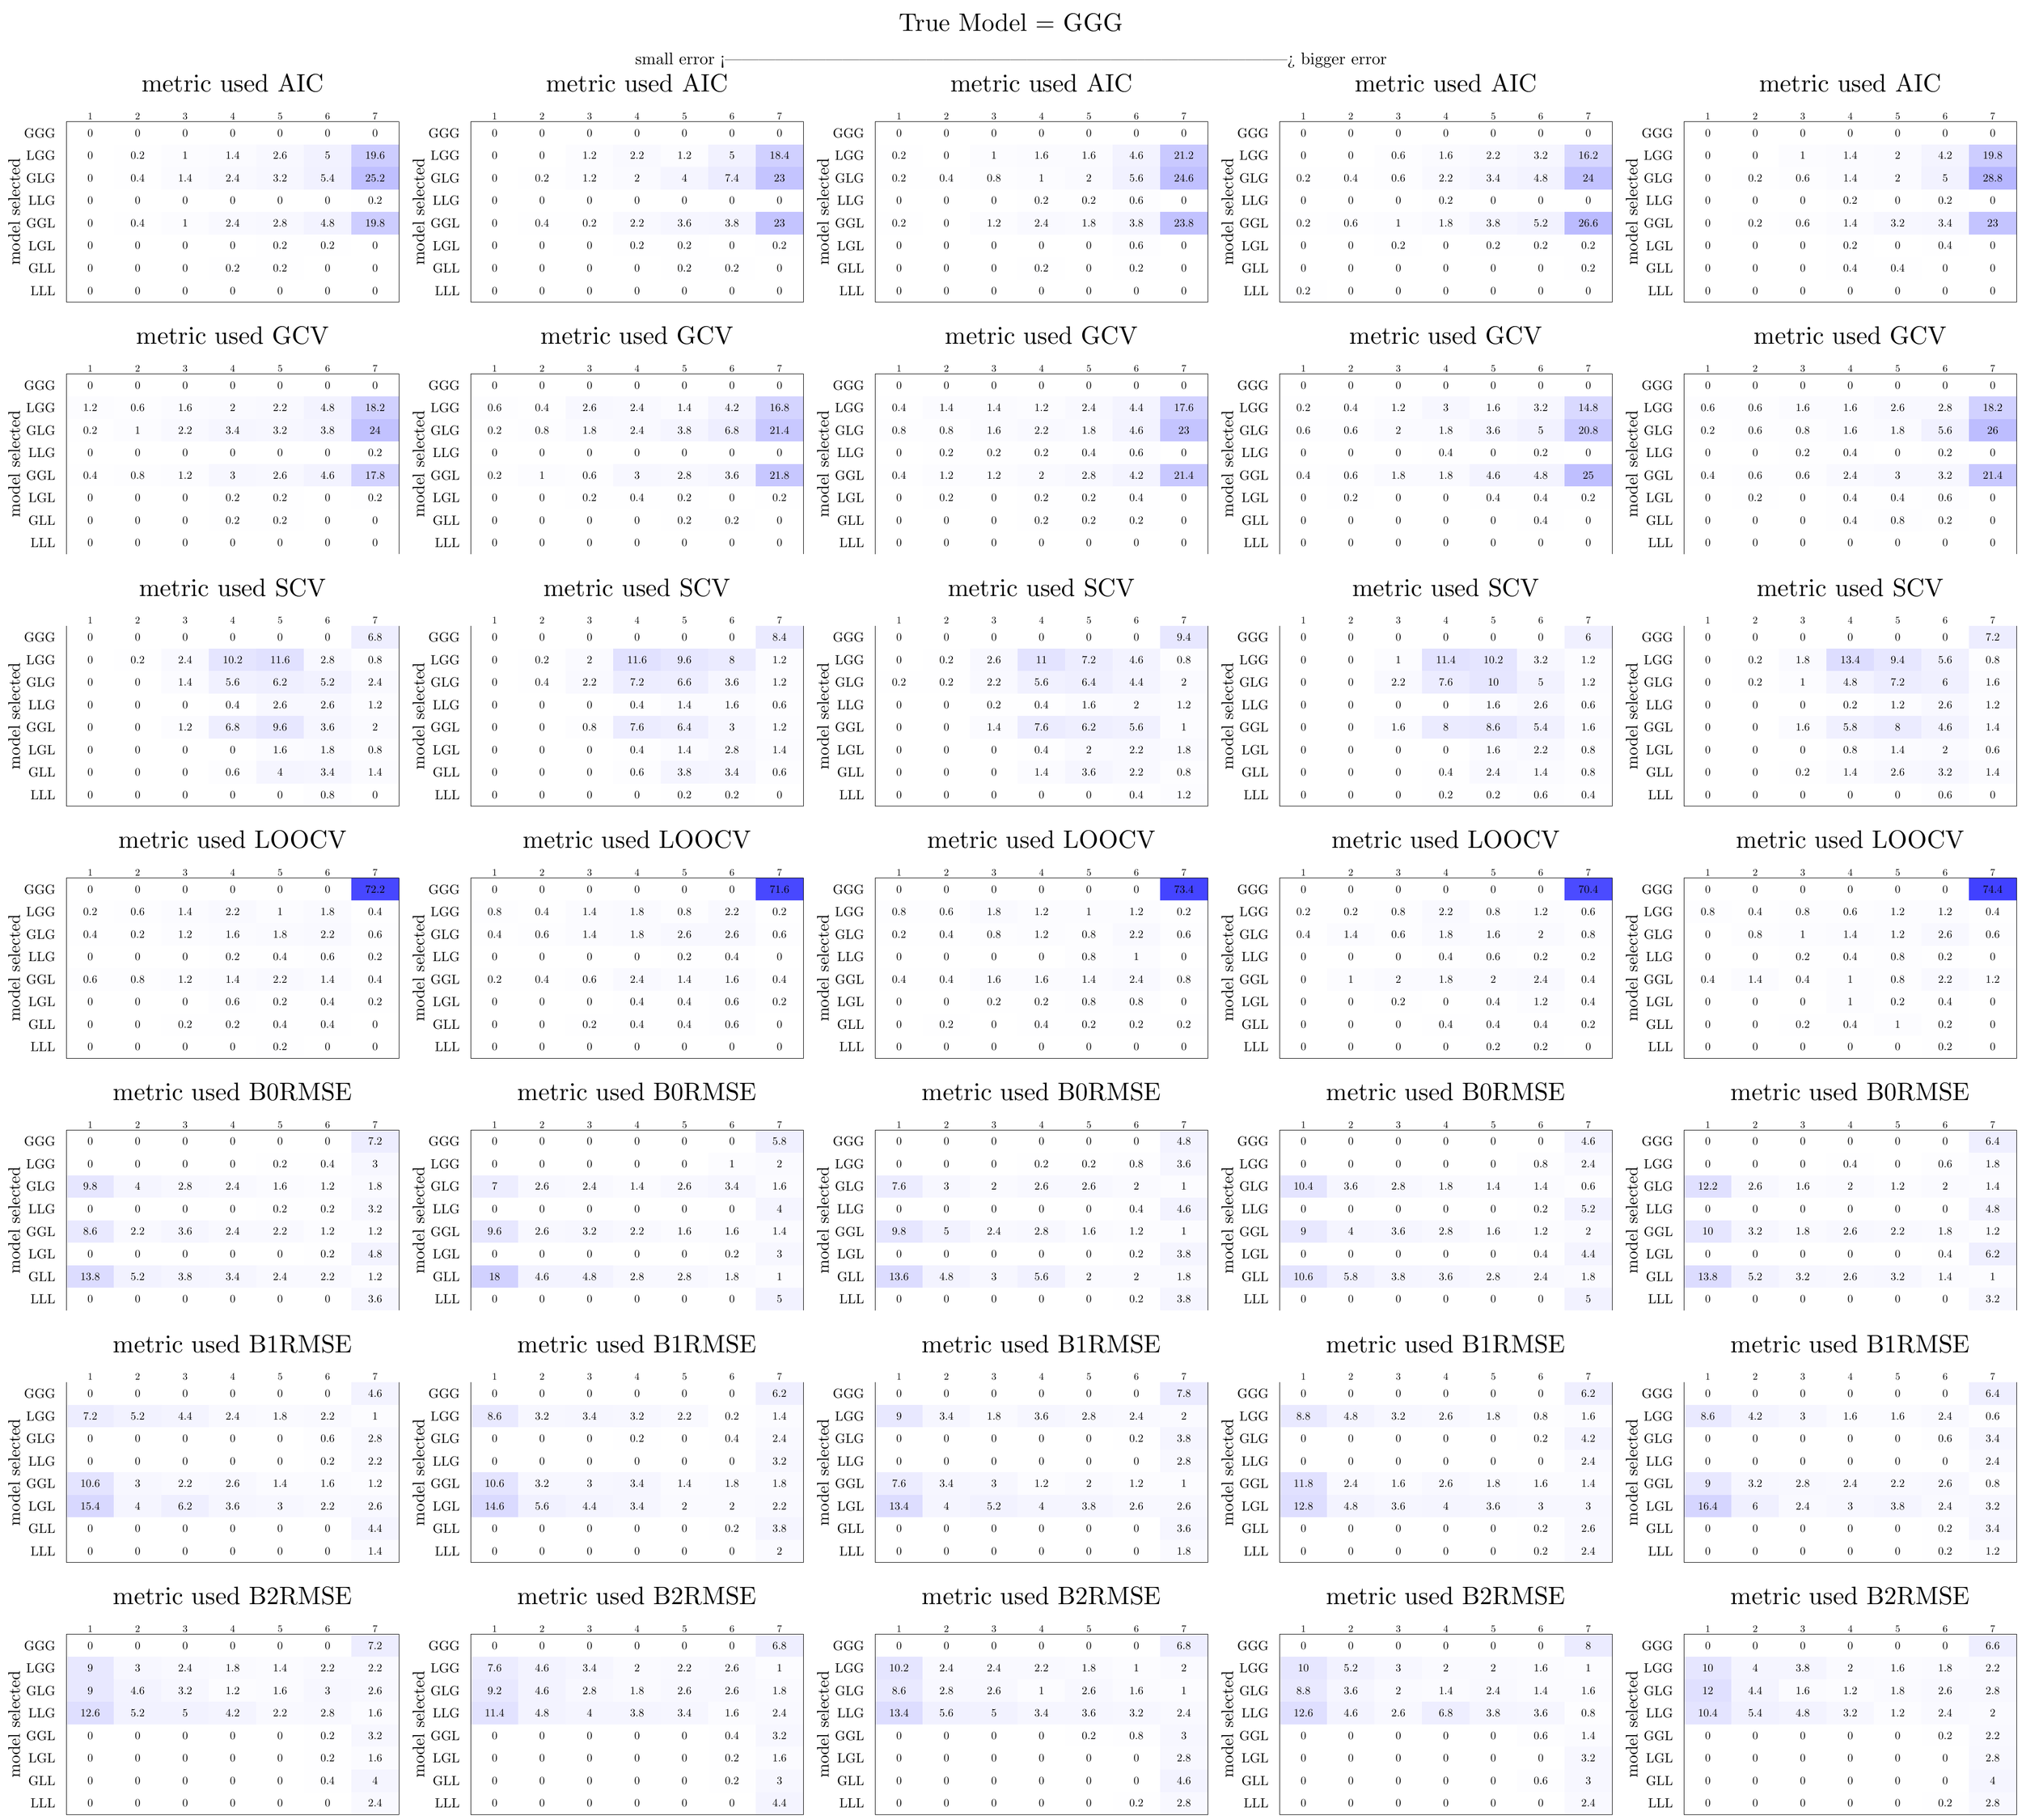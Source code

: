 % Created by tikzDevice version 0.8.1 on 2015-02-25 18:55:43
% !TEX encoding = UTF-8 Unicode
\documentclass{article}
\nonstopmode

\usepackage{tikz}

\usepackage[active,tightpage,psfixbb]{preview}

\PreviewEnvironment{pgfpicture}

\setlength\PreviewBorder{0pt}

\newcommand{\SweaveOpts}[1]{}  % do not interfere with LaTeX
\newcommand{\SweaveInput}[1]{} % because they are not real TeX commands
\newcommand{\Sexpr}[1]{}       % will only be parsed by R


%\usepackage{animate}
\usepackage[round]{natbib}
%\usepackage[nolists]{endfloat}
\usepackage[width = 5in]{geometry}
\usepackage{pdfpages, caption}
\usepackage{rotating}
\usepackage{caption, amsmath, graphicx, setspace, multirow, color, hyperref, array}
\usepackage{xcolor, colortbl}
\usepackage{arydshln}

\definecolor{Gray}{gray}{0.85}
\definecolor{Gray95}{gray}{0.95}
\definecolor{Gray75}{gray}{0.75}

\title{Can Conventional Measures Identify Geographically Varying Mixed Regression Relationships? A Simulation-based Analysis of Locally Weighted Regression}
\author{Aaron Swoboda}



\begin{document}

\begin{tikzpicture}[x=1pt,y=1pt]
\definecolor{fillColor}{RGB}{255,255,255}
\path[use as bounding box,fill=fillColor,fill opacity=0.00] (0,0) rectangle (1445.40,1300.86);
\begin{scope}
\path[clip] (  0.00,  0.00) rectangle (1445.40,1300.86);
\definecolor{drawColor}{RGB}{0,0,0}

\path[draw=drawColor,line width= 0.4pt,line join=round,line cap=round] ( 47.52,1085.04) --
	(285.12,1085.04) --
	(285.12,1213.74) --
	( 47.52,1213.74) --
	( 47.52,1085.04);
\definecolor{fillColor}{RGB}{255,255,255}

\path[fill=fillColor] ( 47.52,1197.65) rectangle ( 81.46,1213.74);

\path[fill=fillColor] ( 47.52,1181.57) rectangle ( 81.46,1197.65);

\path[fill=fillColor] ( 47.52,1165.48) rectangle ( 81.46,1181.57);

\path[fill=fillColor] ( 47.52,1149.39) rectangle ( 81.46,1165.48);

\path[fill=fillColor] ( 47.52,1133.30) rectangle ( 81.46,1149.39);

\path[fill=fillColor] ( 47.52,1117.21) rectangle ( 81.46,1133.30);

\path[fill=fillColor] ( 47.52,1101.13) rectangle ( 81.46,1117.21);

\path[fill=fillColor] ( 47.52,1085.04) rectangle ( 81.46,1101.13);

\path[fill=fillColor] ( 81.46,1197.65) rectangle (115.41,1213.74);
\definecolor{fillColor}{RGB}{254,254,255}

\path[fill=fillColor] ( 81.46,1181.57) rectangle (115.41,1197.65);

\path[fill=fillColor] ( 81.46,1165.48) rectangle (115.41,1181.57);
\definecolor{fillColor}{RGB}{255,255,255}

\path[fill=fillColor] ( 81.46,1149.39) rectangle (115.41,1165.48);
\definecolor{fillColor}{RGB}{254,254,255}

\path[fill=fillColor] ( 81.46,1133.30) rectangle (115.41,1149.39);
\definecolor{fillColor}{RGB}{255,255,255}

\path[fill=fillColor] ( 81.46,1117.21) rectangle (115.41,1133.30);

\path[fill=fillColor] ( 81.46,1101.13) rectangle (115.41,1117.21);

\path[fill=fillColor] ( 81.46,1085.04) rectangle (115.41,1101.13);

\path[fill=fillColor] (115.41,1197.65) rectangle (149.35,1213.74);
\definecolor{fillColor}{RGB}{252,252,255}

\path[fill=fillColor] (115.41,1181.57) rectangle (149.35,1197.65);
\definecolor{fillColor}{RGB}{251,251,255}

\path[fill=fillColor] (115.41,1165.48) rectangle (149.35,1181.57);
\definecolor{fillColor}{RGB}{255,255,255}

\path[fill=fillColor] (115.41,1149.39) rectangle (149.35,1165.48);
\definecolor{fillColor}{RGB}{252,252,255}

\path[fill=fillColor] (115.41,1133.30) rectangle (149.35,1149.39);
\definecolor{fillColor}{RGB}{255,255,255}

\path[fill=fillColor] (115.41,1117.21) rectangle (149.35,1133.30);

\path[fill=fillColor] (115.41,1101.13) rectangle (149.35,1117.21);

\path[fill=fillColor] (115.41,1085.04) rectangle (149.35,1101.13);

\path[fill=fillColor] (149.35,1197.65) rectangle (183.29,1213.74);
\definecolor{fillColor}{RGB}{251,251,255}

\path[fill=fillColor] (149.35,1181.57) rectangle (183.29,1197.65);
\definecolor{fillColor}{RGB}{249,249,255}

\path[fill=fillColor] (149.35,1165.48) rectangle (183.29,1181.57);
\definecolor{fillColor}{RGB}{255,255,255}

\path[fill=fillColor] (149.35,1149.39) rectangle (183.29,1165.48);
\definecolor{fillColor}{RGB}{249,249,255}

\path[fill=fillColor] (149.35,1133.30) rectangle (183.29,1149.39);
\definecolor{fillColor}{RGB}{255,255,255}

\path[fill=fillColor] (149.35,1117.21) rectangle (183.29,1133.30);
\definecolor{fillColor}{RGB}{254,254,255}

\path[fill=fillColor] (149.35,1101.13) rectangle (183.29,1117.21);
\definecolor{fillColor}{RGB}{255,255,255}

\path[fill=fillColor] (149.35,1085.04) rectangle (183.29,1101.13);

\path[fill=fillColor] (183.29,1197.65) rectangle (217.23,1213.74);
\definecolor{fillColor}{RGB}{248,248,255}

\path[fill=fillColor] (183.29,1181.57) rectangle (217.23,1197.65);
\definecolor{fillColor}{RGB}{247,247,255}

\path[fill=fillColor] (183.29,1165.48) rectangle (217.23,1181.57);
\definecolor{fillColor}{RGB}{255,255,255}

\path[fill=fillColor] (183.29,1149.39) rectangle (217.23,1165.48);
\definecolor{fillColor}{RGB}{248,248,255}

\path[fill=fillColor] (183.29,1133.30) rectangle (217.23,1149.39);
\definecolor{fillColor}{RGB}{254,254,255}

\path[fill=fillColor] (183.29,1117.21) rectangle (217.23,1133.30);

\path[fill=fillColor] (183.29,1101.13) rectangle (217.23,1117.21);
\definecolor{fillColor}{RGB}{255,255,255}

\path[fill=fillColor] (183.29,1085.04) rectangle (217.23,1101.13);

\path[fill=fillColor] (217.23,1197.65) rectangle (251.18,1213.74);
\definecolor{fillColor}{RGB}{242,242,255}

\path[fill=fillColor] (217.23,1181.57) rectangle (251.18,1197.65);
\definecolor{fillColor}{RGB}{241,241,255}

\path[fill=fillColor] (217.23,1165.48) rectangle (251.18,1181.57);
\definecolor{fillColor}{RGB}{255,255,255}

\path[fill=fillColor] (217.23,1149.39) rectangle (251.18,1165.48);
\definecolor{fillColor}{RGB}{243,243,255}

\path[fill=fillColor] (217.23,1133.30) rectangle (251.18,1149.39);
\definecolor{fillColor}{RGB}{254,254,255}

\path[fill=fillColor] (217.23,1117.21) rectangle (251.18,1133.30);
\definecolor{fillColor}{RGB}{255,255,255}

\path[fill=fillColor] (217.23,1101.13) rectangle (251.18,1117.21);

\path[fill=fillColor] (217.23,1085.04) rectangle (251.18,1101.13);

\path[fill=fillColor] (251.18,1197.65) rectangle (285.12,1213.74);
\definecolor{fillColor}{RGB}{205,205,255}

\path[fill=fillColor] (251.18,1181.57) rectangle (285.12,1197.65);
\definecolor{fillColor}{RGB}{191,191,255}

\path[fill=fillColor] (251.18,1165.48) rectangle (285.12,1181.57);
\definecolor{fillColor}{RGB}{254,254,255}

\path[fill=fillColor] (251.18,1149.39) rectangle (285.12,1165.48);
\definecolor{fillColor}{RGB}{205,205,255}

\path[fill=fillColor] (251.18,1133.30) rectangle (285.12,1149.39);
\definecolor{fillColor}{RGB}{255,255,255}

\path[fill=fillColor] (251.18,1117.21) rectangle (285.12,1133.30);

\path[fill=fillColor] (251.18,1101.13) rectangle (285.12,1117.21);

\path[fill=fillColor] (251.18,1085.04) rectangle (285.12,1101.13);

\node[text=drawColor,anchor=base,inner sep=0pt, outer sep=0pt, scale=  0.79] at ( 64.49,1203.16) {0};

\node[text=drawColor,anchor=base,inner sep=0pt, outer sep=0pt, scale=  0.79] at ( 64.49,1187.07) {0};

\node[text=drawColor,anchor=base,inner sep=0pt, outer sep=0pt, scale=  0.79] at ( 64.49,1170.98) {0};

\node[text=drawColor,anchor=base,inner sep=0pt, outer sep=0pt, scale=  0.79] at ( 64.49,1154.89) {0};

\node[text=drawColor,anchor=base,inner sep=0pt, outer sep=0pt, scale=  0.79] at ( 64.49,1138.81) {0};

\node[text=drawColor,anchor=base,inner sep=0pt, outer sep=0pt, scale=  0.79] at ( 64.49,1122.72) {0};

\node[text=drawColor,anchor=base,inner sep=0pt, outer sep=0pt, scale=  0.79] at ( 64.49,1106.63) {0};

\node[text=drawColor,anchor=base,inner sep=0pt, outer sep=0pt, scale=  0.79] at ( 64.49,1090.54) {0};

\node[text=drawColor,anchor=base,inner sep=0pt, outer sep=0pt, scale=  0.79] at ( 98.43,1203.16) {0};

\node[text=drawColor,anchor=base,inner sep=0pt, outer sep=0pt, scale=  0.79] at ( 98.43,1187.07) {0.2};

\node[text=drawColor,anchor=base,inner sep=0pt, outer sep=0pt, scale=  0.79] at ( 98.43,1170.98) {0.4};

\node[text=drawColor,anchor=base,inner sep=0pt, outer sep=0pt, scale=  0.79] at ( 98.43,1154.89) {0};

\node[text=drawColor,anchor=base,inner sep=0pt, outer sep=0pt, scale=  0.79] at ( 98.43,1138.81) {0.4};

\node[text=drawColor,anchor=base,inner sep=0pt, outer sep=0pt, scale=  0.79] at ( 98.43,1122.72) {0};

\node[text=drawColor,anchor=base,inner sep=0pt, outer sep=0pt, scale=  0.79] at ( 98.43,1106.63) {0};

\node[text=drawColor,anchor=base,inner sep=0pt, outer sep=0pt, scale=  0.79] at ( 98.43,1090.54) {0};

\node[text=drawColor,anchor=base,inner sep=0pt, outer sep=0pt, scale=  0.79] at (132.38,1203.16) {0};

\node[text=drawColor,anchor=base,inner sep=0pt, outer sep=0pt, scale=  0.79] at (132.38,1187.07) {1};

\node[text=drawColor,anchor=base,inner sep=0pt, outer sep=0pt, scale=  0.79] at (132.38,1170.98) {1.4};

\node[text=drawColor,anchor=base,inner sep=0pt, outer sep=0pt, scale=  0.79] at (132.38,1154.89) {0};

\node[text=drawColor,anchor=base,inner sep=0pt, outer sep=0pt, scale=  0.79] at (132.38,1138.81) {1};

\node[text=drawColor,anchor=base,inner sep=0pt, outer sep=0pt, scale=  0.79] at (132.38,1122.72) {0};

\node[text=drawColor,anchor=base,inner sep=0pt, outer sep=0pt, scale=  0.79] at (132.38,1106.63) {0};

\node[text=drawColor,anchor=base,inner sep=0pt, outer sep=0pt, scale=  0.79] at (132.38,1090.54) {0};

\node[text=drawColor,anchor=base,inner sep=0pt, outer sep=0pt, scale=  0.79] at (166.32,1203.16) {0};

\node[text=drawColor,anchor=base,inner sep=0pt, outer sep=0pt, scale=  0.79] at (166.32,1187.07) {1.4};

\node[text=drawColor,anchor=base,inner sep=0pt, outer sep=0pt, scale=  0.79] at (166.32,1170.98) {2.4};

\node[text=drawColor,anchor=base,inner sep=0pt, outer sep=0pt, scale=  0.79] at (166.32,1154.89) {0};

\node[text=drawColor,anchor=base,inner sep=0pt, outer sep=0pt, scale=  0.79] at (166.32,1138.81) {2.4};

\node[text=drawColor,anchor=base,inner sep=0pt, outer sep=0pt, scale=  0.79] at (166.32,1122.72) {0};

\node[text=drawColor,anchor=base,inner sep=0pt, outer sep=0pt, scale=  0.79] at (166.32,1106.63) {0.2};

\node[text=drawColor,anchor=base,inner sep=0pt, outer sep=0pt, scale=  0.79] at (166.32,1090.54) {0};

\node[text=drawColor,anchor=base,inner sep=0pt, outer sep=0pt, scale=  0.79] at (200.26,1203.16) {0};

\node[text=drawColor,anchor=base,inner sep=0pt, outer sep=0pt, scale=  0.79] at (200.26,1187.07) {2.6};

\node[text=drawColor,anchor=base,inner sep=0pt, outer sep=0pt, scale=  0.79] at (200.26,1170.98) {3.2};

\node[text=drawColor,anchor=base,inner sep=0pt, outer sep=0pt, scale=  0.79] at (200.26,1154.89) {0};

\node[text=drawColor,anchor=base,inner sep=0pt, outer sep=0pt, scale=  0.79] at (200.26,1138.81) {2.8};

\node[text=drawColor,anchor=base,inner sep=0pt, outer sep=0pt, scale=  0.79] at (200.26,1122.72) {0.2};

\node[text=drawColor,anchor=base,inner sep=0pt, outer sep=0pt, scale=  0.79] at (200.26,1106.63) {0.2};

\node[text=drawColor,anchor=base,inner sep=0pt, outer sep=0pt, scale=  0.79] at (200.26,1090.54) {0};

\node[text=drawColor,anchor=base,inner sep=0pt, outer sep=0pt, scale=  0.79] at (234.21,1203.16) {0};

\node[text=drawColor,anchor=base,inner sep=0pt, outer sep=0pt, scale=  0.79] at (234.21,1187.07) {5};

\node[text=drawColor,anchor=base,inner sep=0pt, outer sep=0pt, scale=  0.79] at (234.21,1170.98) {5.4};

\node[text=drawColor,anchor=base,inner sep=0pt, outer sep=0pt, scale=  0.79] at (234.21,1154.89) {0};

\node[text=drawColor,anchor=base,inner sep=0pt, outer sep=0pt, scale=  0.79] at (234.21,1138.81) {4.8};

\node[text=drawColor,anchor=base,inner sep=0pt, outer sep=0pt, scale=  0.79] at (234.21,1122.72) {0.2};

\node[text=drawColor,anchor=base,inner sep=0pt, outer sep=0pt, scale=  0.79] at (234.21,1106.63) {0};

\node[text=drawColor,anchor=base,inner sep=0pt, outer sep=0pt, scale=  0.79] at (234.21,1090.54) {0};

\node[text=drawColor,anchor=base,inner sep=0pt, outer sep=0pt, scale=  0.79] at (268.15,1203.16) {0};

\node[text=drawColor,anchor=base,inner sep=0pt, outer sep=0pt, scale=  0.79] at (268.15,1187.07) {19.6};

\node[text=drawColor,anchor=base,inner sep=0pt, outer sep=0pt, scale=  0.79] at (268.15,1170.98) {25.2};

\node[text=drawColor,anchor=base,inner sep=0pt, outer sep=0pt, scale=  0.79] at (268.15,1154.89) {0.2};

\node[text=drawColor,anchor=base,inner sep=0pt, outer sep=0pt, scale=  0.79] at (268.15,1138.81) {19.8};

\node[text=drawColor,anchor=base,inner sep=0pt, outer sep=0pt, scale=  0.79] at (268.15,1122.72) {0};

\node[text=drawColor,anchor=base,inner sep=0pt, outer sep=0pt, scale=  0.79] at (268.15,1106.63) {0};

\node[text=drawColor,anchor=base,inner sep=0pt, outer sep=0pt, scale=  0.79] at (268.15,1090.54) {0};

\node[text=drawColor,anchor=base,inner sep=0pt, outer sep=0pt, scale=  0.71] at ( 64.49,1215.32) {1};

\node[text=drawColor,anchor=base,inner sep=0pt, outer sep=0pt, scale=  0.71] at ( 98.43,1215.32) {2};

\node[text=drawColor,anchor=base,inner sep=0pt, outer sep=0pt, scale=  0.71] at (132.38,1215.32) {3};

\node[text=drawColor,anchor=base,inner sep=0pt, outer sep=0pt, scale=  0.71] at (166.32,1215.32) {4};

\node[text=drawColor,anchor=base,inner sep=0pt, outer sep=0pt, scale=  0.71] at (200.26,1215.32) {5};

\node[text=drawColor,anchor=base,inner sep=0pt, outer sep=0pt, scale=  0.71] at (234.21,1215.32) {6};

\node[text=drawColor,anchor=base,inner sep=0pt, outer sep=0pt, scale=  0.71] at (268.15,1215.32) {7};

\node[text=drawColor,anchor=base east,inner sep=0pt, outer sep=0pt, scale=  0.95] at ( 39.60,1089.81) {LLL};

\node[text=drawColor,anchor=base east,inner sep=0pt, outer sep=0pt, scale=  0.95] at ( 39.60,1105.90) {GLL};

\node[text=drawColor,anchor=base east,inner sep=0pt, outer sep=0pt, scale=  0.95] at ( 39.60,1121.99) {LGL};

\node[text=drawColor,anchor=base east,inner sep=0pt, outer sep=0pt, scale=  0.95] at ( 39.60,1138.07) {GGL};

\node[text=drawColor,anchor=base east,inner sep=0pt, outer sep=0pt, scale=  0.95] at ( 39.60,1154.16) {LLG};

\node[text=drawColor,anchor=base east,inner sep=0pt, outer sep=0pt, scale=  0.95] at ( 39.60,1170.25) {GLG};

\node[text=drawColor,anchor=base east,inner sep=0pt, outer sep=0pt, scale=  0.95] at ( 39.60,1186.34) {LGG};

\node[text=drawColor,anchor=base east,inner sep=0pt, outer sep=0pt, scale=  0.95] at ( 39.60,1202.42) {GGG};

\node[text=drawColor,rotate= 90.00,anchor=base,inner sep=0pt, outer sep=0pt, scale=  1.20] at ( 14.26,1149.39) {model selected};

\node[text=drawColor,anchor=base,inner sep=0pt, outer sep=0pt, scale=  1.80] at (166.32,1235.12) {metric used  AIC};
\end{scope}
\begin{scope}
\path[clip] (  0.00,  0.00) rectangle (1445.40,1300.86);
\definecolor{drawColor}{RGB}{0,0,0}

\path[draw=drawColor,line width= 0.4pt,line join=round,line cap=round] ( 47.52,904.86) --
	(285.12,904.86) --
	(285.12,1033.56) --
	( 47.52,1033.56) --
	( 47.52,904.86);
\definecolor{fillColor}{RGB}{255,255,255}

\path[fill=fillColor] ( 47.52,1017.47) rectangle ( 81.46,1033.56);
\definecolor{fillColor}{RGB}{252,252,255}

\path[fill=fillColor] ( 47.52,1001.38) rectangle ( 81.46,1017.47);
\definecolor{fillColor}{RGB}{254,254,255}

\path[fill=fillColor] ( 47.52,985.30) rectangle ( 81.46,1001.38);
\definecolor{fillColor}{RGB}{255,255,255}

\path[fill=fillColor] ( 47.52,969.21) rectangle ( 81.46,985.30);
\definecolor{fillColor}{RGB}{254,254,255}

\path[fill=fillColor] ( 47.52,953.12) rectangle ( 81.46,969.21);
\definecolor{fillColor}{RGB}{255,255,255}

\path[fill=fillColor] ( 47.52,937.03) rectangle ( 81.46,953.12);

\path[fill=fillColor] ( 47.52,920.95) rectangle ( 81.46,937.03);

\path[fill=fillColor] ( 47.52,904.86) rectangle ( 81.46,920.95);

\path[fill=fillColor] ( 81.46,1017.47) rectangle (115.41,1033.56);
\definecolor{fillColor}{RGB}{253,253,255}

\path[fill=fillColor] ( 81.46,1001.38) rectangle (115.41,1017.47);
\definecolor{fillColor}{RGB}{252,252,255}

\path[fill=fillColor] ( 81.46,985.30) rectangle (115.41,1001.38);
\definecolor{fillColor}{RGB}{255,255,255}

\path[fill=fillColor] ( 81.46,969.21) rectangle (115.41,985.30);
\definecolor{fillColor}{RGB}{253,253,255}

\path[fill=fillColor] ( 81.46,953.12) rectangle (115.41,969.21);
\definecolor{fillColor}{RGB}{255,255,255}

\path[fill=fillColor] ( 81.46,937.03) rectangle (115.41,953.12);

\path[fill=fillColor] ( 81.46,920.95) rectangle (115.41,937.03);

\path[fill=fillColor] ( 81.46,904.86) rectangle (115.41,920.95);

\path[fill=fillColor] (115.41,1017.47) rectangle (149.35,1033.56);
\definecolor{fillColor}{RGB}{251,251,255}

\path[fill=fillColor] (115.41,1001.38) rectangle (149.35,1017.47);
\definecolor{fillColor}{RGB}{249,249,255}

\path[fill=fillColor] (115.41,985.30) rectangle (149.35,1001.38);
\definecolor{fillColor}{RGB}{255,255,255}

\path[fill=fillColor] (115.41,969.21) rectangle (149.35,985.30);
\definecolor{fillColor}{RGB}{252,252,255}

\path[fill=fillColor] (115.41,953.12) rectangle (149.35,969.21);
\definecolor{fillColor}{RGB}{255,255,255}

\path[fill=fillColor] (115.41,937.03) rectangle (149.35,953.12);

\path[fill=fillColor] (115.41,920.95) rectangle (149.35,937.03);

\path[fill=fillColor] (115.41,904.86) rectangle (149.35,920.95);

\path[fill=fillColor] (149.35,1017.47) rectangle (183.29,1033.56);
\definecolor{fillColor}{RGB}{250,250,255}

\path[fill=fillColor] (149.35,1001.38) rectangle (183.29,1017.47);
\definecolor{fillColor}{RGB}{246,246,255}

\path[fill=fillColor] (149.35,985.30) rectangle (183.29,1001.38);
\definecolor{fillColor}{RGB}{255,255,255}

\path[fill=fillColor] (149.35,969.21) rectangle (183.29,985.30);
\definecolor{fillColor}{RGB}{247,247,255}

\path[fill=fillColor] (149.35,953.12) rectangle (183.29,969.21);
\definecolor{fillColor}{RGB}{254,254,255}

\path[fill=fillColor] (149.35,937.03) rectangle (183.29,953.12);

\path[fill=fillColor] (149.35,920.95) rectangle (183.29,937.03);
\definecolor{fillColor}{RGB}{255,255,255}

\path[fill=fillColor] (149.35,904.86) rectangle (183.29,920.95);

\path[fill=fillColor] (183.29,1017.47) rectangle (217.23,1033.56);
\definecolor{fillColor}{RGB}{249,249,255}

\path[fill=fillColor] (183.29,1001.38) rectangle (217.23,1017.47);
\definecolor{fillColor}{RGB}{247,247,255}

\path[fill=fillColor] (183.29,985.30) rectangle (217.23,1001.38);
\definecolor{fillColor}{RGB}{255,255,255}

\path[fill=fillColor] (183.29,969.21) rectangle (217.23,985.30);
\definecolor{fillColor}{RGB}{248,248,255}

\path[fill=fillColor] (183.29,953.12) rectangle (217.23,969.21);
\definecolor{fillColor}{RGB}{254,254,255}

\path[fill=fillColor] (183.29,937.03) rectangle (217.23,953.12);

\path[fill=fillColor] (183.29,920.95) rectangle (217.23,937.03);
\definecolor{fillColor}{RGB}{255,255,255}

\path[fill=fillColor] (183.29,904.86) rectangle (217.23,920.95);

\path[fill=fillColor] (217.23,1017.47) rectangle (251.18,1033.56);
\definecolor{fillColor}{RGB}{243,243,255}

\path[fill=fillColor] (217.23,1001.38) rectangle (251.18,1017.47);
\definecolor{fillColor}{RGB}{245,245,255}

\path[fill=fillColor] (217.23,985.30) rectangle (251.18,1001.38);
\definecolor{fillColor}{RGB}{255,255,255}

\path[fill=fillColor] (217.23,969.21) rectangle (251.18,985.30);
\definecolor{fillColor}{RGB}{243,243,255}

\path[fill=fillColor] (217.23,953.12) rectangle (251.18,969.21);
\definecolor{fillColor}{RGB}{255,255,255}

\path[fill=fillColor] (217.23,937.03) rectangle (251.18,953.12);

\path[fill=fillColor] (217.23,920.95) rectangle (251.18,937.03);

\path[fill=fillColor] (217.23,904.86) rectangle (251.18,920.95);

\path[fill=fillColor] (251.18,1017.47) rectangle (285.12,1033.56);
\definecolor{fillColor}{RGB}{209,209,255}

\path[fill=fillColor] (251.18,1001.38) rectangle (285.12,1017.47);
\definecolor{fillColor}{RGB}{194,194,255}

\path[fill=fillColor] (251.18,985.30) rectangle (285.12,1001.38);
\definecolor{fillColor}{RGB}{254,254,255}

\path[fill=fillColor] (251.18,969.21) rectangle (285.12,985.30);
\definecolor{fillColor}{RGB}{210,210,255}

\path[fill=fillColor] (251.18,953.12) rectangle (285.12,969.21);
\definecolor{fillColor}{RGB}{254,254,255}

\path[fill=fillColor] (251.18,937.03) rectangle (285.12,953.12);
\definecolor{fillColor}{RGB}{255,255,255}

\path[fill=fillColor] (251.18,920.95) rectangle (285.12,937.03);

\path[fill=fillColor] (251.18,904.86) rectangle (285.12,920.95);

\node[text=drawColor,anchor=base,inner sep=0pt, outer sep=0pt, scale=  0.79] at ( 64.49,1022.98) {0};

\node[text=drawColor,anchor=base,inner sep=0pt, outer sep=0pt, scale=  0.79] at ( 64.49,1006.89) {1.2};

\node[text=drawColor,anchor=base,inner sep=0pt, outer sep=0pt, scale=  0.79] at ( 64.49,990.80) {0.2};

\node[text=drawColor,anchor=base,inner sep=0pt, outer sep=0pt, scale=  0.79] at ( 64.49,974.71) {0};

\node[text=drawColor,anchor=base,inner sep=0pt, outer sep=0pt, scale=  0.79] at ( 64.49,958.63) {0.4};

\node[text=drawColor,anchor=base,inner sep=0pt, outer sep=0pt, scale=  0.79] at ( 64.49,942.54) {0};

\node[text=drawColor,anchor=base,inner sep=0pt, outer sep=0pt, scale=  0.79] at ( 64.49,926.45) {0};

\node[text=drawColor,anchor=base,inner sep=0pt, outer sep=0pt, scale=  0.79] at ( 64.49,910.36) {0};

\node[text=drawColor,anchor=base,inner sep=0pt, outer sep=0pt, scale=  0.79] at ( 98.43,1022.98) {0};

\node[text=drawColor,anchor=base,inner sep=0pt, outer sep=0pt, scale=  0.79] at ( 98.43,1006.89) {0.6};

\node[text=drawColor,anchor=base,inner sep=0pt, outer sep=0pt, scale=  0.79] at ( 98.43,990.80) {1};

\node[text=drawColor,anchor=base,inner sep=0pt, outer sep=0pt, scale=  0.79] at ( 98.43,974.71) {0};

\node[text=drawColor,anchor=base,inner sep=0pt, outer sep=0pt, scale=  0.79] at ( 98.43,958.63) {0.8};

\node[text=drawColor,anchor=base,inner sep=0pt, outer sep=0pt, scale=  0.79] at ( 98.43,942.54) {0};

\node[text=drawColor,anchor=base,inner sep=0pt, outer sep=0pt, scale=  0.79] at ( 98.43,926.45) {0};

\node[text=drawColor,anchor=base,inner sep=0pt, outer sep=0pt, scale=  0.79] at ( 98.43,910.36) {0};

\node[text=drawColor,anchor=base,inner sep=0pt, outer sep=0pt, scale=  0.79] at (132.38,1022.98) {0};

\node[text=drawColor,anchor=base,inner sep=0pt, outer sep=0pt, scale=  0.79] at (132.38,1006.89) {1.6};

\node[text=drawColor,anchor=base,inner sep=0pt, outer sep=0pt, scale=  0.79] at (132.38,990.80) {2.2};

\node[text=drawColor,anchor=base,inner sep=0pt, outer sep=0pt, scale=  0.79] at (132.38,974.71) {0};

\node[text=drawColor,anchor=base,inner sep=0pt, outer sep=0pt, scale=  0.79] at (132.38,958.63) {1.2};

\node[text=drawColor,anchor=base,inner sep=0pt, outer sep=0pt, scale=  0.79] at (132.38,942.54) {0};

\node[text=drawColor,anchor=base,inner sep=0pt, outer sep=0pt, scale=  0.79] at (132.38,926.45) {0};

\node[text=drawColor,anchor=base,inner sep=0pt, outer sep=0pt, scale=  0.79] at (132.38,910.36) {0};

\node[text=drawColor,anchor=base,inner sep=0pt, outer sep=0pt, scale=  0.79] at (166.32,1022.98) {0};

\node[text=drawColor,anchor=base,inner sep=0pt, outer sep=0pt, scale=  0.79] at (166.32,1006.89) {2};

\node[text=drawColor,anchor=base,inner sep=0pt, outer sep=0pt, scale=  0.79] at (166.32,990.80) {3.4};

\node[text=drawColor,anchor=base,inner sep=0pt, outer sep=0pt, scale=  0.79] at (166.32,974.71) {0};

\node[text=drawColor,anchor=base,inner sep=0pt, outer sep=0pt, scale=  0.79] at (166.32,958.63) {3};

\node[text=drawColor,anchor=base,inner sep=0pt, outer sep=0pt, scale=  0.79] at (166.32,942.54) {0.2};

\node[text=drawColor,anchor=base,inner sep=0pt, outer sep=0pt, scale=  0.79] at (166.32,926.45) {0.2};

\node[text=drawColor,anchor=base,inner sep=0pt, outer sep=0pt, scale=  0.79] at (166.32,910.36) {0};

\node[text=drawColor,anchor=base,inner sep=0pt, outer sep=0pt, scale=  0.79] at (200.26,1022.98) {0};

\node[text=drawColor,anchor=base,inner sep=0pt, outer sep=0pt, scale=  0.79] at (200.26,1006.89) {2.2};

\node[text=drawColor,anchor=base,inner sep=0pt, outer sep=0pt, scale=  0.79] at (200.26,990.80) {3.2};

\node[text=drawColor,anchor=base,inner sep=0pt, outer sep=0pt, scale=  0.79] at (200.26,974.71) {0};

\node[text=drawColor,anchor=base,inner sep=0pt, outer sep=0pt, scale=  0.79] at (200.26,958.63) {2.6};

\node[text=drawColor,anchor=base,inner sep=0pt, outer sep=0pt, scale=  0.79] at (200.26,942.54) {0.2};

\node[text=drawColor,anchor=base,inner sep=0pt, outer sep=0pt, scale=  0.79] at (200.26,926.45) {0.2};

\node[text=drawColor,anchor=base,inner sep=0pt, outer sep=0pt, scale=  0.79] at (200.26,910.36) {0};

\node[text=drawColor,anchor=base,inner sep=0pt, outer sep=0pt, scale=  0.79] at (234.21,1022.98) {0};

\node[text=drawColor,anchor=base,inner sep=0pt, outer sep=0pt, scale=  0.79] at (234.21,1006.89) {4.8};

\node[text=drawColor,anchor=base,inner sep=0pt, outer sep=0pt, scale=  0.79] at (234.21,990.80) {3.8};

\node[text=drawColor,anchor=base,inner sep=0pt, outer sep=0pt, scale=  0.79] at (234.21,974.71) {0};

\node[text=drawColor,anchor=base,inner sep=0pt, outer sep=0pt, scale=  0.79] at (234.21,958.63) {4.6};

\node[text=drawColor,anchor=base,inner sep=0pt, outer sep=0pt, scale=  0.79] at (234.21,942.54) {0};

\node[text=drawColor,anchor=base,inner sep=0pt, outer sep=0pt, scale=  0.79] at (234.21,926.45) {0};

\node[text=drawColor,anchor=base,inner sep=0pt, outer sep=0pt, scale=  0.79] at (234.21,910.36) {0};

\node[text=drawColor,anchor=base,inner sep=0pt, outer sep=0pt, scale=  0.79] at (268.15,1022.98) {0};

\node[text=drawColor,anchor=base,inner sep=0pt, outer sep=0pt, scale=  0.79] at (268.15,1006.89) {18.2};

\node[text=drawColor,anchor=base,inner sep=0pt, outer sep=0pt, scale=  0.79] at (268.15,990.80) {24};

\node[text=drawColor,anchor=base,inner sep=0pt, outer sep=0pt, scale=  0.79] at (268.15,974.71) {0.2};

\node[text=drawColor,anchor=base,inner sep=0pt, outer sep=0pt, scale=  0.79] at (268.15,958.63) {17.8};

\node[text=drawColor,anchor=base,inner sep=0pt, outer sep=0pt, scale=  0.79] at (268.15,942.54) {0.2};

\node[text=drawColor,anchor=base,inner sep=0pt, outer sep=0pt, scale=  0.79] at (268.15,926.45) {0};

\node[text=drawColor,anchor=base,inner sep=0pt, outer sep=0pt, scale=  0.79] at (268.15,910.36) {0};

\node[text=drawColor,anchor=base,inner sep=0pt, outer sep=0pt, scale=  0.71] at ( 64.49,1035.14) {1};

\node[text=drawColor,anchor=base,inner sep=0pt, outer sep=0pt, scale=  0.71] at ( 98.43,1035.14) {2};

\node[text=drawColor,anchor=base,inner sep=0pt, outer sep=0pt, scale=  0.71] at (132.38,1035.14) {3};

\node[text=drawColor,anchor=base,inner sep=0pt, outer sep=0pt, scale=  0.71] at (166.32,1035.14) {4};

\node[text=drawColor,anchor=base,inner sep=0pt, outer sep=0pt, scale=  0.71] at (200.26,1035.14) {5};

\node[text=drawColor,anchor=base,inner sep=0pt, outer sep=0pt, scale=  0.71] at (234.21,1035.14) {6};

\node[text=drawColor,anchor=base,inner sep=0pt, outer sep=0pt, scale=  0.71] at (268.15,1035.14) {7};

\node[text=drawColor,anchor=base east,inner sep=0pt, outer sep=0pt, scale=  0.95] at ( 39.60,909.63) {LLL};

\node[text=drawColor,anchor=base east,inner sep=0pt, outer sep=0pt, scale=  0.95] at ( 39.60,925.72) {GLL};

\node[text=drawColor,anchor=base east,inner sep=0pt, outer sep=0pt, scale=  0.95] at ( 39.60,941.81) {LGL};

\node[text=drawColor,anchor=base east,inner sep=0pt, outer sep=0pt, scale=  0.95] at ( 39.60,957.89) {GGL};

\node[text=drawColor,anchor=base east,inner sep=0pt, outer sep=0pt, scale=  0.95] at ( 39.60,973.98) {LLG};

\node[text=drawColor,anchor=base east,inner sep=0pt, outer sep=0pt, scale=  0.95] at ( 39.60,990.07) {GLG};

\node[text=drawColor,anchor=base east,inner sep=0pt, outer sep=0pt, scale=  0.95] at ( 39.60,1006.16) {LGG};

\node[text=drawColor,anchor=base east,inner sep=0pt, outer sep=0pt, scale=  0.95] at ( 39.60,1022.24) {GGG};

\node[text=drawColor,rotate= 90.00,anchor=base,inner sep=0pt, outer sep=0pt, scale=  1.20] at ( 14.26,969.21) {model selected};

\node[text=drawColor,anchor=base,inner sep=0pt, outer sep=0pt, scale=  1.80] at (166.32,1054.94) {metric used  GCV};
\end{scope}
\begin{scope}
\path[clip] (  0.00,  0.00) rectangle (1445.40,1300.86);
\definecolor{drawColor}{RGB}{0,0,0}

\path[draw=drawColor,line width= 0.4pt,line join=round,line cap=round] ( 47.52,724.68) --
	(285.12,724.68) --
	(285.12,853.38) --
	( 47.52,853.38) --
	( 47.52,724.68);
\definecolor{fillColor}{RGB}{255,255,255}

\path[fill=fillColor] ( 47.52,837.29) rectangle ( 81.46,853.38);

\path[fill=fillColor] ( 47.52,821.20) rectangle ( 81.46,837.29);

\path[fill=fillColor] ( 47.52,805.12) rectangle ( 81.46,821.20);

\path[fill=fillColor] ( 47.52,789.03) rectangle ( 81.46,805.12);

\path[fill=fillColor] ( 47.52,772.94) rectangle ( 81.46,789.03);

\path[fill=fillColor] ( 47.52,756.85) rectangle ( 81.46,772.94);

\path[fill=fillColor] ( 47.52,740.77) rectangle ( 81.46,756.85);

\path[fill=fillColor] ( 47.52,724.68) rectangle ( 81.46,740.77);

\path[fill=fillColor] ( 81.46,837.29) rectangle (115.41,853.38);
\definecolor{fillColor}{RGB}{254,254,255}

\path[fill=fillColor] ( 81.46,821.20) rectangle (115.41,837.29);
\definecolor{fillColor}{RGB}{255,255,255}

\path[fill=fillColor] ( 81.46,805.12) rectangle (115.41,821.20);

\path[fill=fillColor] ( 81.46,789.03) rectangle (115.41,805.12);

\path[fill=fillColor] ( 81.46,772.94) rectangle (115.41,789.03);

\path[fill=fillColor] ( 81.46,756.85) rectangle (115.41,772.94);

\path[fill=fillColor] ( 81.46,740.77) rectangle (115.41,756.85);

\path[fill=fillColor] ( 81.46,724.68) rectangle (115.41,740.77);

\path[fill=fillColor] (115.41,837.29) rectangle (149.35,853.38);
\definecolor{fillColor}{RGB}{249,249,255}

\path[fill=fillColor] (115.41,821.20) rectangle (149.35,837.29);
\definecolor{fillColor}{RGB}{251,251,255}

\path[fill=fillColor] (115.41,805.12) rectangle (149.35,821.20);
\definecolor{fillColor}{RGB}{255,255,255}

\path[fill=fillColor] (115.41,789.03) rectangle (149.35,805.12);
\definecolor{fillColor}{RGB}{252,252,255}

\path[fill=fillColor] (115.41,772.94) rectangle (149.35,789.03);
\definecolor{fillColor}{RGB}{255,255,255}

\path[fill=fillColor] (115.41,756.85) rectangle (149.35,772.94);

\path[fill=fillColor] (115.41,740.77) rectangle (149.35,756.85);

\path[fill=fillColor] (115.41,724.68) rectangle (149.35,740.77);

\path[fill=fillColor] (149.35,837.29) rectangle (183.29,853.38);
\definecolor{fillColor}{RGB}{229,229,255}

\path[fill=fillColor] (149.35,821.20) rectangle (183.29,837.29);
\definecolor{fillColor}{RGB}{241,241,255}

\path[fill=fillColor] (149.35,805.12) rectangle (183.29,821.20);
\definecolor{fillColor}{RGB}{254,254,255}

\path[fill=fillColor] (149.35,789.03) rectangle (183.29,805.12);
\definecolor{fillColor}{RGB}{238,238,255}

\path[fill=fillColor] (149.35,772.94) rectangle (183.29,789.03);
\definecolor{fillColor}{RGB}{255,255,255}

\path[fill=fillColor] (149.35,756.85) rectangle (183.29,772.94);
\definecolor{fillColor}{RGB}{253,253,255}

\path[fill=fillColor] (149.35,740.77) rectangle (183.29,756.85);
\definecolor{fillColor}{RGB}{255,255,255}

\path[fill=fillColor] (149.35,724.68) rectangle (183.29,740.77);

\path[fill=fillColor] (183.29,837.29) rectangle (217.23,853.38);
\definecolor{fillColor}{RGB}{225,225,255}

\path[fill=fillColor] (183.29,821.20) rectangle (217.23,837.29);
\definecolor{fillColor}{RGB}{239,239,255}

\path[fill=fillColor] (183.29,805.12) rectangle (217.23,821.20);
\definecolor{fillColor}{RGB}{248,248,255}

\path[fill=fillColor] (183.29,789.03) rectangle (217.23,805.12);
\definecolor{fillColor}{RGB}{231,231,255}

\path[fill=fillColor] (183.29,772.94) rectangle (217.23,789.03);
\definecolor{fillColor}{RGB}{251,251,255}

\path[fill=fillColor] (183.29,756.85) rectangle (217.23,772.94);
\definecolor{fillColor}{RGB}{245,245,255}

\path[fill=fillColor] (183.29,740.77) rectangle (217.23,756.85);
\definecolor{fillColor}{RGB}{255,255,255}

\path[fill=fillColor] (183.29,724.68) rectangle (217.23,740.77);

\path[fill=fillColor] (217.23,837.29) rectangle (251.18,853.38);
\definecolor{fillColor}{RGB}{248,248,255}

\path[fill=fillColor] (217.23,821.20) rectangle (251.18,837.29);
\definecolor{fillColor}{RGB}{242,242,255}

\path[fill=fillColor] (217.23,805.12) rectangle (251.18,821.20);
\definecolor{fillColor}{RGB}{248,248,255}

\path[fill=fillColor] (217.23,789.03) rectangle (251.18,805.12);
\definecolor{fillColor}{RGB}{246,246,255}

\path[fill=fillColor] (217.23,772.94) rectangle (251.18,789.03);
\definecolor{fillColor}{RGB}{250,250,255}

\path[fill=fillColor] (217.23,756.85) rectangle (251.18,772.94);
\definecolor{fillColor}{RGB}{246,246,255}

\path[fill=fillColor] (217.23,740.77) rectangle (251.18,756.85);
\definecolor{fillColor}{RGB}{253,253,255}

\path[fill=fillColor] (217.23,724.68) rectangle (251.18,740.77);
\definecolor{fillColor}{RGB}{238,238,255}

\path[fill=fillColor] (251.18,837.29) rectangle (285.12,853.38);
\definecolor{fillColor}{RGB}{253,253,255}

\path[fill=fillColor] (251.18,821.20) rectangle (285.12,837.29);
\definecolor{fillColor}{RGB}{249,249,255}

\path[fill=fillColor] (251.18,805.12) rectangle (285.12,821.20);
\definecolor{fillColor}{RGB}{252,252,255}

\path[fill=fillColor] (251.18,789.03) rectangle (285.12,805.12);
\definecolor{fillColor}{RGB}{250,250,255}

\path[fill=fillColor] (251.18,772.94) rectangle (285.12,789.03);
\definecolor{fillColor}{RGB}{253,253,255}

\path[fill=fillColor] (251.18,756.85) rectangle (285.12,772.94);
\definecolor{fillColor}{RGB}{251,251,255}

\path[fill=fillColor] (251.18,740.77) rectangle (285.12,756.85);
\definecolor{fillColor}{RGB}{255,255,255}

\path[fill=fillColor] (251.18,724.68) rectangle (285.12,740.77);

\node[text=drawColor,anchor=base,inner sep=0pt, outer sep=0pt, scale=  0.79] at ( 64.49,842.80) {0};

\node[text=drawColor,anchor=base,inner sep=0pt, outer sep=0pt, scale=  0.79] at ( 64.49,826.71) {0};

\node[text=drawColor,anchor=base,inner sep=0pt, outer sep=0pt, scale=  0.79] at ( 64.49,810.62) {0};

\node[text=drawColor,anchor=base,inner sep=0pt, outer sep=0pt, scale=  0.79] at ( 64.49,794.53) {0};

\node[text=drawColor,anchor=base,inner sep=0pt, outer sep=0pt, scale=  0.79] at ( 64.49,778.45) {0};

\node[text=drawColor,anchor=base,inner sep=0pt, outer sep=0pt, scale=  0.79] at ( 64.49,762.36) {0};

\node[text=drawColor,anchor=base,inner sep=0pt, outer sep=0pt, scale=  0.79] at ( 64.49,746.27) {0};

\node[text=drawColor,anchor=base,inner sep=0pt, outer sep=0pt, scale=  0.79] at ( 64.49,730.18) {0};

\node[text=drawColor,anchor=base,inner sep=0pt, outer sep=0pt, scale=  0.79] at ( 98.43,842.80) {0};

\node[text=drawColor,anchor=base,inner sep=0pt, outer sep=0pt, scale=  0.79] at ( 98.43,826.71) {0.2};

\node[text=drawColor,anchor=base,inner sep=0pt, outer sep=0pt, scale=  0.79] at ( 98.43,810.62) {0};

\node[text=drawColor,anchor=base,inner sep=0pt, outer sep=0pt, scale=  0.79] at ( 98.43,794.53) {0};

\node[text=drawColor,anchor=base,inner sep=0pt, outer sep=0pt, scale=  0.79] at ( 98.43,778.45) {0};

\node[text=drawColor,anchor=base,inner sep=0pt, outer sep=0pt, scale=  0.79] at ( 98.43,762.36) {0};

\node[text=drawColor,anchor=base,inner sep=0pt, outer sep=0pt, scale=  0.79] at ( 98.43,746.27) {0};

\node[text=drawColor,anchor=base,inner sep=0pt, outer sep=0pt, scale=  0.79] at ( 98.43,730.18) {0};

\node[text=drawColor,anchor=base,inner sep=0pt, outer sep=0pt, scale=  0.79] at (132.38,842.80) {0};

\node[text=drawColor,anchor=base,inner sep=0pt, outer sep=0pt, scale=  0.79] at (132.38,826.71) {2.4};

\node[text=drawColor,anchor=base,inner sep=0pt, outer sep=0pt, scale=  0.79] at (132.38,810.62) {1.4};

\node[text=drawColor,anchor=base,inner sep=0pt, outer sep=0pt, scale=  0.79] at (132.38,794.53) {0};

\node[text=drawColor,anchor=base,inner sep=0pt, outer sep=0pt, scale=  0.79] at (132.38,778.45) {1.2};

\node[text=drawColor,anchor=base,inner sep=0pt, outer sep=0pt, scale=  0.79] at (132.38,762.36) {0};

\node[text=drawColor,anchor=base,inner sep=0pt, outer sep=0pt, scale=  0.79] at (132.38,746.27) {0};

\node[text=drawColor,anchor=base,inner sep=0pt, outer sep=0pt, scale=  0.79] at (132.38,730.18) {0};

\node[text=drawColor,anchor=base,inner sep=0pt, outer sep=0pt, scale=  0.79] at (166.32,842.80) {0};

\node[text=drawColor,anchor=base,inner sep=0pt, outer sep=0pt, scale=  0.79] at (166.32,826.71) {10.2};

\node[text=drawColor,anchor=base,inner sep=0pt, outer sep=0pt, scale=  0.79] at (166.32,810.62) {5.6};

\node[text=drawColor,anchor=base,inner sep=0pt, outer sep=0pt, scale=  0.79] at (166.32,794.53) {0.4};

\node[text=drawColor,anchor=base,inner sep=0pt, outer sep=0pt, scale=  0.79] at (166.32,778.45) {6.8};

\node[text=drawColor,anchor=base,inner sep=0pt, outer sep=0pt, scale=  0.79] at (166.32,762.36) {0};

\node[text=drawColor,anchor=base,inner sep=0pt, outer sep=0pt, scale=  0.79] at (166.32,746.27) {0.6};

\node[text=drawColor,anchor=base,inner sep=0pt, outer sep=0pt, scale=  0.79] at (166.32,730.18) {0};

\node[text=drawColor,anchor=base,inner sep=0pt, outer sep=0pt, scale=  0.79] at (200.26,842.80) {0};

\node[text=drawColor,anchor=base,inner sep=0pt, outer sep=0pt, scale=  0.79] at (200.26,826.71) {11.6};

\node[text=drawColor,anchor=base,inner sep=0pt, outer sep=0pt, scale=  0.79] at (200.26,810.62) {6.2};

\node[text=drawColor,anchor=base,inner sep=0pt, outer sep=0pt, scale=  0.79] at (200.26,794.53) {2.6};

\node[text=drawColor,anchor=base,inner sep=0pt, outer sep=0pt, scale=  0.79] at (200.26,778.45) {9.6};

\node[text=drawColor,anchor=base,inner sep=0pt, outer sep=0pt, scale=  0.79] at (200.26,762.36) {1.6};

\node[text=drawColor,anchor=base,inner sep=0pt, outer sep=0pt, scale=  0.79] at (200.26,746.27) {4};

\node[text=drawColor,anchor=base,inner sep=0pt, outer sep=0pt, scale=  0.79] at (200.26,730.18) {0};

\node[text=drawColor,anchor=base,inner sep=0pt, outer sep=0pt, scale=  0.79] at (234.21,842.80) {0};

\node[text=drawColor,anchor=base,inner sep=0pt, outer sep=0pt, scale=  0.79] at (234.21,826.71) {2.8};

\node[text=drawColor,anchor=base,inner sep=0pt, outer sep=0pt, scale=  0.79] at (234.21,810.62) {5.2};

\node[text=drawColor,anchor=base,inner sep=0pt, outer sep=0pt, scale=  0.79] at (234.21,794.53) {2.6};

\node[text=drawColor,anchor=base,inner sep=0pt, outer sep=0pt, scale=  0.79] at (234.21,778.45) {3.6};

\node[text=drawColor,anchor=base,inner sep=0pt, outer sep=0pt, scale=  0.79] at (234.21,762.36) {1.8};

\node[text=drawColor,anchor=base,inner sep=0pt, outer sep=0pt, scale=  0.79] at (234.21,746.27) {3.4};

\node[text=drawColor,anchor=base,inner sep=0pt, outer sep=0pt, scale=  0.79] at (234.21,730.18) {0.8};

\node[text=drawColor,anchor=base,inner sep=0pt, outer sep=0pt, scale=  0.79] at (268.15,842.80) {6.8};

\node[text=drawColor,anchor=base,inner sep=0pt, outer sep=0pt, scale=  0.79] at (268.15,826.71) {0.8};

\node[text=drawColor,anchor=base,inner sep=0pt, outer sep=0pt, scale=  0.79] at (268.15,810.62) {2.4};

\node[text=drawColor,anchor=base,inner sep=0pt, outer sep=0pt, scale=  0.79] at (268.15,794.53) {1.2};

\node[text=drawColor,anchor=base,inner sep=0pt, outer sep=0pt, scale=  0.79] at (268.15,778.45) {2};

\node[text=drawColor,anchor=base,inner sep=0pt, outer sep=0pt, scale=  0.79] at (268.15,762.36) {0.8};

\node[text=drawColor,anchor=base,inner sep=0pt, outer sep=0pt, scale=  0.79] at (268.15,746.27) {1.4};

\node[text=drawColor,anchor=base,inner sep=0pt, outer sep=0pt, scale=  0.79] at (268.15,730.18) {0};

\node[text=drawColor,anchor=base,inner sep=0pt, outer sep=0pt, scale=  0.71] at ( 64.49,854.96) {1};

\node[text=drawColor,anchor=base,inner sep=0pt, outer sep=0pt, scale=  0.71] at ( 98.43,854.96) {2};

\node[text=drawColor,anchor=base,inner sep=0pt, outer sep=0pt, scale=  0.71] at (132.38,854.96) {3};

\node[text=drawColor,anchor=base,inner sep=0pt, outer sep=0pt, scale=  0.71] at (166.32,854.96) {4};

\node[text=drawColor,anchor=base,inner sep=0pt, outer sep=0pt, scale=  0.71] at (200.26,854.96) {5};

\node[text=drawColor,anchor=base,inner sep=0pt, outer sep=0pt, scale=  0.71] at (234.21,854.96) {6};

\node[text=drawColor,anchor=base,inner sep=0pt, outer sep=0pt, scale=  0.71] at (268.15,854.96) {7};

\node[text=drawColor,anchor=base east,inner sep=0pt, outer sep=0pt, scale=  0.95] at ( 39.60,729.45) {LLL};

\node[text=drawColor,anchor=base east,inner sep=0pt, outer sep=0pt, scale=  0.95] at ( 39.60,745.54) {GLL};

\node[text=drawColor,anchor=base east,inner sep=0pt, outer sep=0pt, scale=  0.95] at ( 39.60,761.63) {LGL};

\node[text=drawColor,anchor=base east,inner sep=0pt, outer sep=0pt, scale=  0.95] at ( 39.60,777.71) {GGL};

\node[text=drawColor,anchor=base east,inner sep=0pt, outer sep=0pt, scale=  0.95] at ( 39.60,793.80) {LLG};

\node[text=drawColor,anchor=base east,inner sep=0pt, outer sep=0pt, scale=  0.95] at ( 39.60,809.89) {GLG};

\node[text=drawColor,anchor=base east,inner sep=0pt, outer sep=0pt, scale=  0.95] at ( 39.60,825.98) {LGG};

\node[text=drawColor,anchor=base east,inner sep=0pt, outer sep=0pt, scale=  0.95] at ( 39.60,842.06) {GGG};

\node[text=drawColor,rotate= 90.00,anchor=base,inner sep=0pt, outer sep=0pt, scale=  1.20] at ( 14.26,789.03) {model selected};

\node[text=drawColor,anchor=base,inner sep=0pt, outer sep=0pt, scale=  1.80] at (166.32,874.76) {metric used  SCV};
\end{scope}
\begin{scope}
\path[clip] (  0.00,  0.00) rectangle (1445.40,1300.86);
\definecolor{drawColor}{RGB}{0,0,0}

\path[draw=drawColor,line width= 0.4pt,line join=round,line cap=round] ( 47.52,544.50) --
	(285.12,544.50) --
	(285.12,673.20) --
	( 47.52,673.20) --
	( 47.52,544.50);
\definecolor{fillColor}{RGB}{255,255,255}

\path[fill=fillColor] ( 47.52,657.11) rectangle ( 81.46,673.20);
\definecolor{fillColor}{RGB}{254,254,255}

\path[fill=fillColor] ( 47.52,641.02) rectangle ( 81.46,657.11);

\path[fill=fillColor] ( 47.52,624.94) rectangle ( 81.46,641.02);
\definecolor{fillColor}{RGB}{255,255,255}

\path[fill=fillColor] ( 47.52,608.85) rectangle ( 81.46,624.94);
\definecolor{fillColor}{RGB}{253,253,255}

\path[fill=fillColor] ( 47.52,592.76) rectangle ( 81.46,608.85);
\definecolor{fillColor}{RGB}{255,255,255}

\path[fill=fillColor] ( 47.52,576.67) rectangle ( 81.46,592.76);

\path[fill=fillColor] ( 47.52,560.59) rectangle ( 81.46,576.67);

\path[fill=fillColor] ( 47.52,544.50) rectangle ( 81.46,560.59);

\path[fill=fillColor] ( 81.46,657.11) rectangle (115.41,673.20);
\definecolor{fillColor}{RGB}{253,253,255}

\path[fill=fillColor] ( 81.46,641.02) rectangle (115.41,657.11);
\definecolor{fillColor}{RGB}{254,254,255}

\path[fill=fillColor] ( 81.46,624.94) rectangle (115.41,641.02);
\definecolor{fillColor}{RGB}{255,255,255}

\path[fill=fillColor] ( 81.46,608.85) rectangle (115.41,624.94);
\definecolor{fillColor}{RGB}{253,253,255}

\path[fill=fillColor] ( 81.46,592.76) rectangle (115.41,608.85);
\definecolor{fillColor}{RGB}{255,255,255}

\path[fill=fillColor] ( 81.46,576.67) rectangle (115.41,592.76);

\path[fill=fillColor] ( 81.46,560.59) rectangle (115.41,576.67);

\path[fill=fillColor] ( 81.46,544.50) rectangle (115.41,560.59);

\path[fill=fillColor] (115.41,657.11) rectangle (149.35,673.20);
\definecolor{fillColor}{RGB}{251,251,255}

\path[fill=fillColor] (115.41,641.02) rectangle (149.35,657.11);
\definecolor{fillColor}{RGB}{252,252,255}

\path[fill=fillColor] (115.41,624.94) rectangle (149.35,641.02);
\definecolor{fillColor}{RGB}{255,255,255}

\path[fill=fillColor] (115.41,608.85) rectangle (149.35,624.94);
\definecolor{fillColor}{RGB}{252,252,255}

\path[fill=fillColor] (115.41,592.76) rectangle (149.35,608.85);
\definecolor{fillColor}{RGB}{255,255,255}

\path[fill=fillColor] (115.41,576.67) rectangle (149.35,592.76);
\definecolor{fillColor}{RGB}{254,254,255}

\path[fill=fillColor] (115.41,560.59) rectangle (149.35,576.67);
\definecolor{fillColor}{RGB}{255,255,255}

\path[fill=fillColor] (115.41,544.50) rectangle (149.35,560.59);

\path[fill=fillColor] (149.35,657.11) rectangle (183.29,673.20);
\definecolor{fillColor}{RGB}{249,249,255}

\path[fill=fillColor] (149.35,641.02) rectangle (183.29,657.11);
\definecolor{fillColor}{RGB}{251,251,255}

\path[fill=fillColor] (149.35,624.94) rectangle (183.29,641.02);
\definecolor{fillColor}{RGB}{254,254,255}

\path[fill=fillColor] (149.35,608.85) rectangle (183.29,624.94);
\definecolor{fillColor}{RGB}{251,251,255}

\path[fill=fillColor] (149.35,592.76) rectangle (183.29,608.85);
\definecolor{fillColor}{RGB}{253,253,255}

\path[fill=fillColor] (149.35,576.67) rectangle (183.29,592.76);
\definecolor{fillColor}{RGB}{254,254,255}

\path[fill=fillColor] (149.35,560.59) rectangle (183.29,576.67);
\definecolor{fillColor}{RGB}{255,255,255}

\path[fill=fillColor] (149.35,544.50) rectangle (183.29,560.59);

\path[fill=fillColor] (183.29,657.11) rectangle (217.23,673.20);
\definecolor{fillColor}{RGB}{252,252,255}

\path[fill=fillColor] (183.29,641.02) rectangle (217.23,657.11);
\definecolor{fillColor}{RGB}{250,250,255}

\path[fill=fillColor] (183.29,624.94) rectangle (217.23,641.02);
\definecolor{fillColor}{RGB}{254,254,255}

\path[fill=fillColor] (183.29,608.85) rectangle (217.23,624.94);
\definecolor{fillColor}{RGB}{249,249,255}

\path[fill=fillColor] (183.29,592.76) rectangle (217.23,608.85);
\definecolor{fillColor}{RGB}{254,254,255}

\path[fill=fillColor] (183.29,576.67) rectangle (217.23,592.76);

\path[fill=fillColor] (183.29,560.59) rectangle (217.23,576.67);

\path[fill=fillColor] (183.29,544.50) rectangle (217.23,560.59);
\definecolor{fillColor}{RGB}{255,255,255}

\path[fill=fillColor] (217.23,657.11) rectangle (251.18,673.20);
\definecolor{fillColor}{RGB}{250,250,255}

\path[fill=fillColor] (217.23,641.02) rectangle (251.18,657.11);
\definecolor{fillColor}{RGB}{249,249,255}

\path[fill=fillColor] (217.23,624.94) rectangle (251.18,641.02);
\definecolor{fillColor}{RGB}{253,253,255}

\path[fill=fillColor] (217.23,608.85) rectangle (251.18,624.94);
\definecolor{fillColor}{RGB}{251,251,255}

\path[fill=fillColor] (217.23,592.76) rectangle (251.18,608.85);
\definecolor{fillColor}{RGB}{254,254,255}

\path[fill=fillColor] (217.23,576.67) rectangle (251.18,592.76);

\path[fill=fillColor] (217.23,560.59) rectangle (251.18,576.67);
\definecolor{fillColor}{RGB}{255,255,255}

\path[fill=fillColor] (217.23,544.50) rectangle (251.18,560.59);
\definecolor{fillColor}{RGB}{71,71,255}

\path[fill=fillColor] (251.18,657.11) rectangle (285.12,673.20);
\definecolor{fillColor}{RGB}{254,254,255}

\path[fill=fillColor] (251.18,641.02) rectangle (285.12,657.11);
\definecolor{fillColor}{RGB}{253,253,255}

\path[fill=fillColor] (251.18,624.94) rectangle (285.12,641.02);
\definecolor{fillColor}{RGB}{254,254,255}

\path[fill=fillColor] (251.18,608.85) rectangle (285.12,624.94);

\path[fill=fillColor] (251.18,592.76) rectangle (285.12,608.85);

\path[fill=fillColor] (251.18,576.67) rectangle (285.12,592.76);
\definecolor{fillColor}{RGB}{255,255,255}

\path[fill=fillColor] (251.18,560.59) rectangle (285.12,576.67);

\path[fill=fillColor] (251.18,544.50) rectangle (285.12,560.59);

\node[text=drawColor,anchor=base,inner sep=0pt, outer sep=0pt, scale=  0.79] at ( 64.49,662.62) {0};

\node[text=drawColor,anchor=base,inner sep=0pt, outer sep=0pt, scale=  0.79] at ( 64.49,646.53) {0.2};

\node[text=drawColor,anchor=base,inner sep=0pt, outer sep=0pt, scale=  0.79] at ( 64.49,630.44) {0.4};

\node[text=drawColor,anchor=base,inner sep=0pt, outer sep=0pt, scale=  0.79] at ( 64.49,614.35) {0};

\node[text=drawColor,anchor=base,inner sep=0pt, outer sep=0pt, scale=  0.79] at ( 64.49,598.27) {0.6};

\node[text=drawColor,anchor=base,inner sep=0pt, outer sep=0pt, scale=  0.79] at ( 64.49,582.18) {0};

\node[text=drawColor,anchor=base,inner sep=0pt, outer sep=0pt, scale=  0.79] at ( 64.49,566.09) {0};

\node[text=drawColor,anchor=base,inner sep=0pt, outer sep=0pt, scale=  0.79] at ( 64.49,550.00) {0};

\node[text=drawColor,anchor=base,inner sep=0pt, outer sep=0pt, scale=  0.79] at ( 98.43,662.62) {0};

\node[text=drawColor,anchor=base,inner sep=0pt, outer sep=0pt, scale=  0.79] at ( 98.43,646.53) {0.6};

\node[text=drawColor,anchor=base,inner sep=0pt, outer sep=0pt, scale=  0.79] at ( 98.43,630.44) {0.2};

\node[text=drawColor,anchor=base,inner sep=0pt, outer sep=0pt, scale=  0.79] at ( 98.43,614.35) {0};

\node[text=drawColor,anchor=base,inner sep=0pt, outer sep=0pt, scale=  0.79] at ( 98.43,598.27) {0.8};

\node[text=drawColor,anchor=base,inner sep=0pt, outer sep=0pt, scale=  0.79] at ( 98.43,582.18) {0};

\node[text=drawColor,anchor=base,inner sep=0pt, outer sep=0pt, scale=  0.79] at ( 98.43,566.09) {0};

\node[text=drawColor,anchor=base,inner sep=0pt, outer sep=0pt, scale=  0.79] at ( 98.43,550.00) {0};

\node[text=drawColor,anchor=base,inner sep=0pt, outer sep=0pt, scale=  0.79] at (132.38,662.62) {0};

\node[text=drawColor,anchor=base,inner sep=0pt, outer sep=0pt, scale=  0.79] at (132.38,646.53) {1.4};

\node[text=drawColor,anchor=base,inner sep=0pt, outer sep=0pt, scale=  0.79] at (132.38,630.44) {1.2};

\node[text=drawColor,anchor=base,inner sep=0pt, outer sep=0pt, scale=  0.79] at (132.38,614.35) {0};

\node[text=drawColor,anchor=base,inner sep=0pt, outer sep=0pt, scale=  0.79] at (132.38,598.27) {1.2};

\node[text=drawColor,anchor=base,inner sep=0pt, outer sep=0pt, scale=  0.79] at (132.38,582.18) {0};

\node[text=drawColor,anchor=base,inner sep=0pt, outer sep=0pt, scale=  0.79] at (132.38,566.09) {0.2};

\node[text=drawColor,anchor=base,inner sep=0pt, outer sep=0pt, scale=  0.79] at (132.38,550.00) {0};

\node[text=drawColor,anchor=base,inner sep=0pt, outer sep=0pt, scale=  0.79] at (166.32,662.62) {0};

\node[text=drawColor,anchor=base,inner sep=0pt, outer sep=0pt, scale=  0.79] at (166.32,646.53) {2.2};

\node[text=drawColor,anchor=base,inner sep=0pt, outer sep=0pt, scale=  0.79] at (166.32,630.44) {1.6};

\node[text=drawColor,anchor=base,inner sep=0pt, outer sep=0pt, scale=  0.79] at (166.32,614.35) {0.2};

\node[text=drawColor,anchor=base,inner sep=0pt, outer sep=0pt, scale=  0.79] at (166.32,598.27) {1.4};

\node[text=drawColor,anchor=base,inner sep=0pt, outer sep=0pt, scale=  0.79] at (166.32,582.18) {0.6};

\node[text=drawColor,anchor=base,inner sep=0pt, outer sep=0pt, scale=  0.79] at (166.32,566.09) {0.2};

\node[text=drawColor,anchor=base,inner sep=0pt, outer sep=0pt, scale=  0.79] at (166.32,550.00) {0};

\node[text=drawColor,anchor=base,inner sep=0pt, outer sep=0pt, scale=  0.79] at (200.26,662.62) {0};

\node[text=drawColor,anchor=base,inner sep=0pt, outer sep=0pt, scale=  0.79] at (200.26,646.53) {1};

\node[text=drawColor,anchor=base,inner sep=0pt, outer sep=0pt, scale=  0.79] at (200.26,630.44) {1.8};

\node[text=drawColor,anchor=base,inner sep=0pt, outer sep=0pt, scale=  0.79] at (200.26,614.35) {0.4};

\node[text=drawColor,anchor=base,inner sep=0pt, outer sep=0pt, scale=  0.79] at (200.26,598.27) {2.2};

\node[text=drawColor,anchor=base,inner sep=0pt, outer sep=0pt, scale=  0.79] at (200.26,582.18) {0.2};

\node[text=drawColor,anchor=base,inner sep=0pt, outer sep=0pt, scale=  0.79] at (200.26,566.09) {0.4};

\node[text=drawColor,anchor=base,inner sep=0pt, outer sep=0pt, scale=  0.79] at (200.26,550.00) {0.2};

\node[text=drawColor,anchor=base,inner sep=0pt, outer sep=0pt, scale=  0.79] at (234.21,662.62) {0};

\node[text=drawColor,anchor=base,inner sep=0pt, outer sep=0pt, scale=  0.79] at (234.21,646.53) {1.8};

\node[text=drawColor,anchor=base,inner sep=0pt, outer sep=0pt, scale=  0.79] at (234.21,630.44) {2.2};

\node[text=drawColor,anchor=base,inner sep=0pt, outer sep=0pt, scale=  0.79] at (234.21,614.35) {0.6};

\node[text=drawColor,anchor=base,inner sep=0pt, outer sep=0pt, scale=  0.79] at (234.21,598.27) {1.4};

\node[text=drawColor,anchor=base,inner sep=0pt, outer sep=0pt, scale=  0.79] at (234.21,582.18) {0.4};

\node[text=drawColor,anchor=base,inner sep=0pt, outer sep=0pt, scale=  0.79] at (234.21,566.09) {0.4};

\node[text=drawColor,anchor=base,inner sep=0pt, outer sep=0pt, scale=  0.79] at (234.21,550.00) {0};

\node[text=drawColor,anchor=base,inner sep=0pt, outer sep=0pt, scale=  0.79] at (268.15,662.62) {72.2};

\node[text=drawColor,anchor=base,inner sep=0pt, outer sep=0pt, scale=  0.79] at (268.15,646.53) {0.4};

\node[text=drawColor,anchor=base,inner sep=0pt, outer sep=0pt, scale=  0.79] at (268.15,630.44) {0.6};

\node[text=drawColor,anchor=base,inner sep=0pt, outer sep=0pt, scale=  0.79] at (268.15,614.35) {0.2};

\node[text=drawColor,anchor=base,inner sep=0pt, outer sep=0pt, scale=  0.79] at (268.15,598.27) {0.4};

\node[text=drawColor,anchor=base,inner sep=0pt, outer sep=0pt, scale=  0.79] at (268.15,582.18) {0.2};

\node[text=drawColor,anchor=base,inner sep=0pt, outer sep=0pt, scale=  0.79] at (268.15,566.09) {0};

\node[text=drawColor,anchor=base,inner sep=0pt, outer sep=0pt, scale=  0.79] at (268.15,550.00) {0};

\node[text=drawColor,anchor=base,inner sep=0pt, outer sep=0pt, scale=  0.71] at ( 64.49,674.78) {1};

\node[text=drawColor,anchor=base,inner sep=0pt, outer sep=0pt, scale=  0.71] at ( 98.43,674.78) {2};

\node[text=drawColor,anchor=base,inner sep=0pt, outer sep=0pt, scale=  0.71] at (132.38,674.78) {3};

\node[text=drawColor,anchor=base,inner sep=0pt, outer sep=0pt, scale=  0.71] at (166.32,674.78) {4};

\node[text=drawColor,anchor=base,inner sep=0pt, outer sep=0pt, scale=  0.71] at (200.26,674.78) {5};

\node[text=drawColor,anchor=base,inner sep=0pt, outer sep=0pt, scale=  0.71] at (234.21,674.78) {6};

\node[text=drawColor,anchor=base,inner sep=0pt, outer sep=0pt, scale=  0.71] at (268.15,674.78) {7};

\node[text=drawColor,anchor=base east,inner sep=0pt, outer sep=0pt, scale=  0.95] at ( 39.60,549.27) {LLL};

\node[text=drawColor,anchor=base east,inner sep=0pt, outer sep=0pt, scale=  0.95] at ( 39.60,565.36) {GLL};

\node[text=drawColor,anchor=base east,inner sep=0pt, outer sep=0pt, scale=  0.95] at ( 39.60,581.45) {LGL};

\node[text=drawColor,anchor=base east,inner sep=0pt, outer sep=0pt, scale=  0.95] at ( 39.60,597.53) {GGL};

\node[text=drawColor,anchor=base east,inner sep=0pt, outer sep=0pt, scale=  0.95] at ( 39.60,613.62) {LLG};

\node[text=drawColor,anchor=base east,inner sep=0pt, outer sep=0pt, scale=  0.95] at ( 39.60,629.71) {GLG};

\node[text=drawColor,anchor=base east,inner sep=0pt, outer sep=0pt, scale=  0.95] at ( 39.60,645.80) {LGG};

\node[text=drawColor,anchor=base east,inner sep=0pt, outer sep=0pt, scale=  0.95] at ( 39.60,661.88) {GGG};

\node[text=drawColor,rotate= 90.00,anchor=base,inner sep=0pt, outer sep=0pt, scale=  1.20] at ( 14.26,608.85) {model selected};

\node[text=drawColor,anchor=base,inner sep=0pt, outer sep=0pt, scale=  1.80] at (166.32,694.58) {metric used  LOOCV};
\end{scope}
\begin{scope}
\path[clip] (  0.00,  0.00) rectangle (1445.40,1300.86);
\definecolor{drawColor}{RGB}{0,0,0}

\path[draw=drawColor,line width= 0.4pt,line join=round,line cap=round] ( 47.52,364.32) --
	(285.12,364.32) --
	(285.12,493.02) --
	( 47.52,493.02) --
	( 47.52,364.32);
\definecolor{fillColor}{RGB}{255,255,255}

\path[fill=fillColor] ( 47.52,476.93) rectangle ( 81.46,493.02);

\path[fill=fillColor] ( 47.52,460.84) rectangle ( 81.46,476.93);
\definecolor{fillColor}{RGB}{230,230,255}

\path[fill=fillColor] ( 47.52,444.76) rectangle ( 81.46,460.84);
\definecolor{fillColor}{RGB}{255,255,255}

\path[fill=fillColor] ( 47.52,428.67) rectangle ( 81.46,444.76);
\definecolor{fillColor}{RGB}{233,233,255}

\path[fill=fillColor] ( 47.52,412.58) rectangle ( 81.46,428.67);
\definecolor{fillColor}{RGB}{255,255,255}

\path[fill=fillColor] ( 47.52,396.49) rectangle ( 81.46,412.58);
\definecolor{fillColor}{RGB}{220,220,255}

\path[fill=fillColor] ( 47.52,380.41) rectangle ( 81.46,396.49);
\definecolor{fillColor}{RGB}{255,255,255}

\path[fill=fillColor] ( 47.52,364.32) rectangle ( 81.46,380.41);

\path[fill=fillColor] ( 81.46,476.93) rectangle (115.41,493.02);

\path[fill=fillColor] ( 81.46,460.84) rectangle (115.41,476.93);
\definecolor{fillColor}{RGB}{245,245,255}

\path[fill=fillColor] ( 81.46,444.76) rectangle (115.41,460.84);
\definecolor{fillColor}{RGB}{255,255,255}

\path[fill=fillColor] ( 81.46,428.67) rectangle (115.41,444.76);
\definecolor{fillColor}{RGB}{249,249,255}

\path[fill=fillColor] ( 81.46,412.58) rectangle (115.41,428.67);
\definecolor{fillColor}{RGB}{255,255,255}

\path[fill=fillColor] ( 81.46,396.49) rectangle (115.41,412.58);
\definecolor{fillColor}{RGB}{242,242,255}

\path[fill=fillColor] ( 81.46,380.41) rectangle (115.41,396.49);
\definecolor{fillColor}{RGB}{255,255,255}

\path[fill=fillColor] ( 81.46,364.32) rectangle (115.41,380.41);

\path[fill=fillColor] (115.41,476.93) rectangle (149.35,493.02);

\path[fill=fillColor] (115.41,460.84) rectangle (149.35,476.93);
\definecolor{fillColor}{RGB}{248,248,255}

\path[fill=fillColor] (115.41,444.76) rectangle (149.35,460.84);
\definecolor{fillColor}{RGB}{255,255,255}

\path[fill=fillColor] (115.41,428.67) rectangle (149.35,444.76);
\definecolor{fillColor}{RGB}{246,246,255}

\path[fill=fillColor] (115.41,412.58) rectangle (149.35,428.67);
\definecolor{fillColor}{RGB}{255,255,255}

\path[fill=fillColor] (115.41,396.49) rectangle (149.35,412.58);
\definecolor{fillColor}{RGB}{245,245,255}

\path[fill=fillColor] (115.41,380.41) rectangle (149.35,396.49);
\definecolor{fillColor}{RGB}{255,255,255}

\path[fill=fillColor] (115.41,364.32) rectangle (149.35,380.41);

\path[fill=fillColor] (149.35,476.93) rectangle (183.29,493.02);

\path[fill=fillColor] (149.35,460.84) rectangle (183.29,476.93);
\definecolor{fillColor}{RGB}{249,249,255}

\path[fill=fillColor] (149.35,444.76) rectangle (183.29,460.84);
\definecolor{fillColor}{RGB}{255,255,255}

\path[fill=fillColor] (149.35,428.67) rectangle (183.29,444.76);
\definecolor{fillColor}{RGB}{249,249,255}

\path[fill=fillColor] (149.35,412.58) rectangle (183.29,428.67);
\definecolor{fillColor}{RGB}{255,255,255}

\path[fill=fillColor] (149.35,396.49) rectangle (183.29,412.58);
\definecolor{fillColor}{RGB}{246,246,255}

\path[fill=fillColor] (149.35,380.41) rectangle (183.29,396.49);
\definecolor{fillColor}{RGB}{255,255,255}

\path[fill=fillColor] (149.35,364.32) rectangle (183.29,380.41);

\path[fill=fillColor] (183.29,476.93) rectangle (217.23,493.02);
\definecolor{fillColor}{RGB}{254,254,255}

\path[fill=fillColor] (183.29,460.84) rectangle (217.23,476.93);
\definecolor{fillColor}{RGB}{251,251,255}

\path[fill=fillColor] (183.29,444.76) rectangle (217.23,460.84);
\definecolor{fillColor}{RGB}{254,254,255}

\path[fill=fillColor] (183.29,428.67) rectangle (217.23,444.76);
\definecolor{fillColor}{RGB}{249,249,255}

\path[fill=fillColor] (183.29,412.58) rectangle (217.23,428.67);
\definecolor{fillColor}{RGB}{255,255,255}

\path[fill=fillColor] (183.29,396.49) rectangle (217.23,412.58);
\definecolor{fillColor}{RGB}{249,249,255}

\path[fill=fillColor] (183.29,380.41) rectangle (217.23,396.49);
\definecolor{fillColor}{RGB}{255,255,255}

\path[fill=fillColor] (183.29,364.32) rectangle (217.23,380.41);

\path[fill=fillColor] (217.23,476.93) rectangle (251.18,493.02);
\definecolor{fillColor}{RGB}{254,254,255}

\path[fill=fillColor] (217.23,460.84) rectangle (251.18,476.93);
\definecolor{fillColor}{RGB}{252,252,255}

\path[fill=fillColor] (217.23,444.76) rectangle (251.18,460.84);
\definecolor{fillColor}{RGB}{254,254,255}

\path[fill=fillColor] (217.23,428.67) rectangle (251.18,444.76);
\definecolor{fillColor}{RGB}{252,252,255}

\path[fill=fillColor] (217.23,412.58) rectangle (251.18,428.67);
\definecolor{fillColor}{RGB}{254,254,255}

\path[fill=fillColor] (217.23,396.49) rectangle (251.18,412.58);
\definecolor{fillColor}{RGB}{249,249,255}

\path[fill=fillColor] (217.23,380.41) rectangle (251.18,396.49);
\definecolor{fillColor}{RGB}{255,255,255}

\path[fill=fillColor] (217.23,364.32) rectangle (251.18,380.41);
\definecolor{fillColor}{RGB}{237,237,255}

\path[fill=fillColor] (251.18,476.93) rectangle (285.12,493.02);
\definecolor{fillColor}{RGB}{247,247,255}

\path[fill=fillColor] (251.18,460.84) rectangle (285.12,476.93);
\definecolor{fillColor}{RGB}{250,250,255}

\path[fill=fillColor] (251.18,444.76) rectangle (285.12,460.84);
\definecolor{fillColor}{RGB}{247,247,255}

\path[fill=fillColor] (251.18,428.67) rectangle (285.12,444.76);
\definecolor{fillColor}{RGB}{252,252,255}

\path[fill=fillColor] (251.18,412.58) rectangle (285.12,428.67);
\definecolor{fillColor}{RGB}{243,243,255}

\path[fill=fillColor] (251.18,396.49) rectangle (285.12,412.58);
\definecolor{fillColor}{RGB}{252,252,255}

\path[fill=fillColor] (251.18,380.41) rectangle (285.12,396.49);
\definecolor{fillColor}{RGB}{246,246,255}

\path[fill=fillColor] (251.18,364.32) rectangle (285.12,380.41);

\node[text=drawColor,anchor=base,inner sep=0pt, outer sep=0pt, scale=  0.79] at ( 64.49,482.44) {0};

\node[text=drawColor,anchor=base,inner sep=0pt, outer sep=0pt, scale=  0.79] at ( 64.49,466.35) {0};

\node[text=drawColor,anchor=base,inner sep=0pt, outer sep=0pt, scale=  0.79] at ( 64.49,450.26) {9.8};

\node[text=drawColor,anchor=base,inner sep=0pt, outer sep=0pt, scale=  0.79] at ( 64.49,434.17) {0};

\node[text=drawColor,anchor=base,inner sep=0pt, outer sep=0pt, scale=  0.79] at ( 64.49,418.09) {8.6};

\node[text=drawColor,anchor=base,inner sep=0pt, outer sep=0pt, scale=  0.79] at ( 64.49,402.00) {0};

\node[text=drawColor,anchor=base,inner sep=0pt, outer sep=0pt, scale=  0.79] at ( 64.49,385.91) {13.8};

\node[text=drawColor,anchor=base,inner sep=0pt, outer sep=0pt, scale=  0.79] at ( 64.49,369.82) {0};

\node[text=drawColor,anchor=base,inner sep=0pt, outer sep=0pt, scale=  0.79] at ( 98.43,482.44) {0};

\node[text=drawColor,anchor=base,inner sep=0pt, outer sep=0pt, scale=  0.79] at ( 98.43,466.35) {0};

\node[text=drawColor,anchor=base,inner sep=0pt, outer sep=0pt, scale=  0.79] at ( 98.43,450.26) {4};

\node[text=drawColor,anchor=base,inner sep=0pt, outer sep=0pt, scale=  0.79] at ( 98.43,434.17) {0};

\node[text=drawColor,anchor=base,inner sep=0pt, outer sep=0pt, scale=  0.79] at ( 98.43,418.09) {2.2};

\node[text=drawColor,anchor=base,inner sep=0pt, outer sep=0pt, scale=  0.79] at ( 98.43,402.00) {0};

\node[text=drawColor,anchor=base,inner sep=0pt, outer sep=0pt, scale=  0.79] at ( 98.43,385.91) {5.2};

\node[text=drawColor,anchor=base,inner sep=0pt, outer sep=0pt, scale=  0.79] at ( 98.43,369.82) {0};

\node[text=drawColor,anchor=base,inner sep=0pt, outer sep=0pt, scale=  0.79] at (132.38,482.44) {0};

\node[text=drawColor,anchor=base,inner sep=0pt, outer sep=0pt, scale=  0.79] at (132.38,466.35) {0};

\node[text=drawColor,anchor=base,inner sep=0pt, outer sep=0pt, scale=  0.79] at (132.38,450.26) {2.8};

\node[text=drawColor,anchor=base,inner sep=0pt, outer sep=0pt, scale=  0.79] at (132.38,434.17) {0};

\node[text=drawColor,anchor=base,inner sep=0pt, outer sep=0pt, scale=  0.79] at (132.38,418.09) {3.6};

\node[text=drawColor,anchor=base,inner sep=0pt, outer sep=0pt, scale=  0.79] at (132.38,402.00) {0};

\node[text=drawColor,anchor=base,inner sep=0pt, outer sep=0pt, scale=  0.79] at (132.38,385.91) {3.8};

\node[text=drawColor,anchor=base,inner sep=0pt, outer sep=0pt, scale=  0.79] at (132.38,369.82) {0};

\node[text=drawColor,anchor=base,inner sep=0pt, outer sep=0pt, scale=  0.79] at (166.32,482.44) {0};

\node[text=drawColor,anchor=base,inner sep=0pt, outer sep=0pt, scale=  0.79] at (166.32,466.35) {0};

\node[text=drawColor,anchor=base,inner sep=0pt, outer sep=0pt, scale=  0.79] at (166.32,450.26) {2.4};

\node[text=drawColor,anchor=base,inner sep=0pt, outer sep=0pt, scale=  0.79] at (166.32,434.17) {0};

\node[text=drawColor,anchor=base,inner sep=0pt, outer sep=0pt, scale=  0.79] at (166.32,418.09) {2.4};

\node[text=drawColor,anchor=base,inner sep=0pt, outer sep=0pt, scale=  0.79] at (166.32,402.00) {0};

\node[text=drawColor,anchor=base,inner sep=0pt, outer sep=0pt, scale=  0.79] at (166.32,385.91) {3.4};

\node[text=drawColor,anchor=base,inner sep=0pt, outer sep=0pt, scale=  0.79] at (166.32,369.82) {0};

\node[text=drawColor,anchor=base,inner sep=0pt, outer sep=0pt, scale=  0.79] at (200.26,482.44) {0};

\node[text=drawColor,anchor=base,inner sep=0pt, outer sep=0pt, scale=  0.79] at (200.26,466.35) {0.2};

\node[text=drawColor,anchor=base,inner sep=0pt, outer sep=0pt, scale=  0.79] at (200.26,450.26) {1.6};

\node[text=drawColor,anchor=base,inner sep=0pt, outer sep=0pt, scale=  0.79] at (200.26,434.17) {0.2};

\node[text=drawColor,anchor=base,inner sep=0pt, outer sep=0pt, scale=  0.79] at (200.26,418.09) {2.2};

\node[text=drawColor,anchor=base,inner sep=0pt, outer sep=0pt, scale=  0.79] at (200.26,402.00) {0};

\node[text=drawColor,anchor=base,inner sep=0pt, outer sep=0pt, scale=  0.79] at (200.26,385.91) {2.4};

\node[text=drawColor,anchor=base,inner sep=0pt, outer sep=0pt, scale=  0.79] at (200.26,369.82) {0};

\node[text=drawColor,anchor=base,inner sep=0pt, outer sep=0pt, scale=  0.79] at (234.21,482.44) {0};

\node[text=drawColor,anchor=base,inner sep=0pt, outer sep=0pt, scale=  0.79] at (234.21,466.35) {0.4};

\node[text=drawColor,anchor=base,inner sep=0pt, outer sep=0pt, scale=  0.79] at (234.21,450.26) {1.2};

\node[text=drawColor,anchor=base,inner sep=0pt, outer sep=0pt, scale=  0.79] at (234.21,434.17) {0.2};

\node[text=drawColor,anchor=base,inner sep=0pt, outer sep=0pt, scale=  0.79] at (234.21,418.09) {1.2};

\node[text=drawColor,anchor=base,inner sep=0pt, outer sep=0pt, scale=  0.79] at (234.21,402.00) {0.2};

\node[text=drawColor,anchor=base,inner sep=0pt, outer sep=0pt, scale=  0.79] at (234.21,385.91) {2.2};

\node[text=drawColor,anchor=base,inner sep=0pt, outer sep=0pt, scale=  0.79] at (234.21,369.82) {0};

\node[text=drawColor,anchor=base,inner sep=0pt, outer sep=0pt, scale=  0.79] at (268.15,482.44) {7.2};

\node[text=drawColor,anchor=base,inner sep=0pt, outer sep=0pt, scale=  0.79] at (268.15,466.35) {3};

\node[text=drawColor,anchor=base,inner sep=0pt, outer sep=0pt, scale=  0.79] at (268.15,450.26) {1.8};

\node[text=drawColor,anchor=base,inner sep=0pt, outer sep=0pt, scale=  0.79] at (268.15,434.17) {3.2};

\node[text=drawColor,anchor=base,inner sep=0pt, outer sep=0pt, scale=  0.79] at (268.15,418.09) {1.2};

\node[text=drawColor,anchor=base,inner sep=0pt, outer sep=0pt, scale=  0.79] at (268.15,402.00) {4.8};

\node[text=drawColor,anchor=base,inner sep=0pt, outer sep=0pt, scale=  0.79] at (268.15,385.91) {1.2};

\node[text=drawColor,anchor=base,inner sep=0pt, outer sep=0pt, scale=  0.79] at (268.15,369.82) {3.6};

\node[text=drawColor,anchor=base,inner sep=0pt, outer sep=0pt, scale=  0.71] at ( 64.49,494.60) {1};

\node[text=drawColor,anchor=base,inner sep=0pt, outer sep=0pt, scale=  0.71] at ( 98.43,494.60) {2};

\node[text=drawColor,anchor=base,inner sep=0pt, outer sep=0pt, scale=  0.71] at (132.38,494.60) {3};

\node[text=drawColor,anchor=base,inner sep=0pt, outer sep=0pt, scale=  0.71] at (166.32,494.60) {4};

\node[text=drawColor,anchor=base,inner sep=0pt, outer sep=0pt, scale=  0.71] at (200.26,494.60) {5};

\node[text=drawColor,anchor=base,inner sep=0pt, outer sep=0pt, scale=  0.71] at (234.21,494.60) {6};

\node[text=drawColor,anchor=base,inner sep=0pt, outer sep=0pt, scale=  0.71] at (268.15,494.60) {7};

\node[text=drawColor,anchor=base east,inner sep=0pt, outer sep=0pt, scale=  0.95] at ( 39.60,369.09) {LLL};

\node[text=drawColor,anchor=base east,inner sep=0pt, outer sep=0pt, scale=  0.95] at ( 39.60,385.18) {GLL};

\node[text=drawColor,anchor=base east,inner sep=0pt, outer sep=0pt, scale=  0.95] at ( 39.60,401.27) {LGL};

\node[text=drawColor,anchor=base east,inner sep=0pt, outer sep=0pt, scale=  0.95] at ( 39.60,417.35) {GGL};

\node[text=drawColor,anchor=base east,inner sep=0pt, outer sep=0pt, scale=  0.95] at ( 39.60,433.44) {LLG};

\node[text=drawColor,anchor=base east,inner sep=0pt, outer sep=0pt, scale=  0.95] at ( 39.60,449.53) {GLG};

\node[text=drawColor,anchor=base east,inner sep=0pt, outer sep=0pt, scale=  0.95] at ( 39.60,465.62) {LGG};

\node[text=drawColor,anchor=base east,inner sep=0pt, outer sep=0pt, scale=  0.95] at ( 39.60,481.70) {GGG};

\node[text=drawColor,rotate= 90.00,anchor=base,inner sep=0pt, outer sep=0pt, scale=  1.20] at ( 14.26,428.67) {model selected};

\node[text=drawColor,anchor=base,inner sep=0pt, outer sep=0pt, scale=  1.80] at (166.32,514.40) {metric used  B0RMSE};
\end{scope}
\begin{scope}
\path[clip] (  0.00,  0.00) rectangle (1445.40,1300.86);
\definecolor{drawColor}{RGB}{0,0,0}

\path[draw=drawColor,line width= 0.4pt,line join=round,line cap=round] ( 47.52,184.14) --
	(285.12,184.14) --
	(285.12,312.84) --
	( 47.52,312.84) --
	( 47.52,184.14);
\definecolor{fillColor}{RGB}{255,255,255}

\path[fill=fillColor] ( 47.52,296.75) rectangle ( 81.46,312.84);
\definecolor{fillColor}{RGB}{237,237,255}

\path[fill=fillColor] ( 47.52,280.66) rectangle ( 81.46,296.75);
\definecolor{fillColor}{RGB}{255,255,255}

\path[fill=fillColor] ( 47.52,264.58) rectangle ( 81.46,280.66);

\path[fill=fillColor] ( 47.52,248.49) rectangle ( 81.46,264.58);
\definecolor{fillColor}{RGB}{228,228,255}

\path[fill=fillColor] ( 47.52,232.40) rectangle ( 81.46,248.49);
\definecolor{fillColor}{RGB}{216,216,255}

\path[fill=fillColor] ( 47.52,216.31) rectangle ( 81.46,232.40);
\definecolor{fillColor}{RGB}{255,255,255}

\path[fill=fillColor] ( 47.52,200.23) rectangle ( 81.46,216.31);

\path[fill=fillColor] ( 47.52,184.14) rectangle ( 81.46,200.23);

\path[fill=fillColor] ( 81.46,296.75) rectangle (115.41,312.84);
\definecolor{fillColor}{RGB}{242,242,255}

\path[fill=fillColor] ( 81.46,280.66) rectangle (115.41,296.75);
\definecolor{fillColor}{RGB}{255,255,255}

\path[fill=fillColor] ( 81.46,264.58) rectangle (115.41,280.66);

\path[fill=fillColor] ( 81.46,248.49) rectangle (115.41,264.58);
\definecolor{fillColor}{RGB}{247,247,255}

\path[fill=fillColor] ( 81.46,232.40) rectangle (115.41,248.49);
\definecolor{fillColor}{RGB}{245,245,255}

\path[fill=fillColor] ( 81.46,216.31) rectangle (115.41,232.40);
\definecolor{fillColor}{RGB}{255,255,255}

\path[fill=fillColor] ( 81.46,200.23) rectangle (115.41,216.31);

\path[fill=fillColor] ( 81.46,184.14) rectangle (115.41,200.23);

\path[fill=fillColor] (115.41,296.75) rectangle (149.35,312.84);
\definecolor{fillColor}{RGB}{244,244,255}

\path[fill=fillColor] (115.41,280.66) rectangle (149.35,296.75);
\definecolor{fillColor}{RGB}{255,255,255}

\path[fill=fillColor] (115.41,264.58) rectangle (149.35,280.66);

\path[fill=fillColor] (115.41,248.49) rectangle (149.35,264.58);
\definecolor{fillColor}{RGB}{249,249,255}

\path[fill=fillColor] (115.41,232.40) rectangle (149.35,248.49);
\definecolor{fillColor}{RGB}{239,239,255}

\path[fill=fillColor] (115.41,216.31) rectangle (149.35,232.40);
\definecolor{fillColor}{RGB}{255,255,255}

\path[fill=fillColor] (115.41,200.23) rectangle (149.35,216.31);

\path[fill=fillColor] (115.41,184.14) rectangle (149.35,200.23);

\path[fill=fillColor] (149.35,296.75) rectangle (183.29,312.84);
\definecolor{fillColor}{RGB}{249,249,255}

\path[fill=fillColor] (149.35,280.66) rectangle (183.29,296.75);
\definecolor{fillColor}{RGB}{255,255,255}

\path[fill=fillColor] (149.35,264.58) rectangle (183.29,280.66);

\path[fill=fillColor] (149.35,248.49) rectangle (183.29,264.58);
\definecolor{fillColor}{RGB}{248,248,255}

\path[fill=fillColor] (149.35,232.40) rectangle (183.29,248.49);
\definecolor{fillColor}{RGB}{246,246,255}

\path[fill=fillColor] (149.35,216.31) rectangle (183.29,232.40);
\definecolor{fillColor}{RGB}{255,255,255}

\path[fill=fillColor] (149.35,200.23) rectangle (183.29,216.31);

\path[fill=fillColor] (149.35,184.14) rectangle (183.29,200.23);

\path[fill=fillColor] (183.29,296.75) rectangle (217.23,312.84);
\definecolor{fillColor}{RGB}{250,250,255}

\path[fill=fillColor] (183.29,280.66) rectangle (217.23,296.75);
\definecolor{fillColor}{RGB}{255,255,255}

\path[fill=fillColor] (183.29,264.58) rectangle (217.23,280.66);

\path[fill=fillColor] (183.29,248.49) rectangle (217.23,264.58);
\definecolor{fillColor}{RGB}{251,251,255}

\path[fill=fillColor] (183.29,232.40) rectangle (217.23,248.49);
\definecolor{fillColor}{RGB}{247,247,255}

\path[fill=fillColor] (183.29,216.31) rectangle (217.23,232.40);
\definecolor{fillColor}{RGB}{255,255,255}

\path[fill=fillColor] (183.29,200.23) rectangle (217.23,216.31);

\path[fill=fillColor] (183.29,184.14) rectangle (217.23,200.23);

\path[fill=fillColor] (217.23,296.75) rectangle (251.18,312.84);
\definecolor{fillColor}{RGB}{249,249,255}

\path[fill=fillColor] (217.23,280.66) rectangle (251.18,296.75);
\definecolor{fillColor}{RGB}{253,253,255}

\path[fill=fillColor] (217.23,264.58) rectangle (251.18,280.66);
\definecolor{fillColor}{RGB}{254,254,255}

\path[fill=fillColor] (217.23,248.49) rectangle (251.18,264.58);
\definecolor{fillColor}{RGB}{251,251,255}

\path[fill=fillColor] (217.23,232.40) rectangle (251.18,248.49);
\definecolor{fillColor}{RGB}{249,249,255}

\path[fill=fillColor] (217.23,216.31) rectangle (251.18,232.40);
\definecolor{fillColor}{RGB}{255,255,255}

\path[fill=fillColor] (217.23,200.23) rectangle (251.18,216.31);

\path[fill=fillColor] (217.23,184.14) rectangle (251.18,200.23);
\definecolor{fillColor}{RGB}{243,243,255}

\path[fill=fillColor] (251.18,296.75) rectangle (285.12,312.84);
\definecolor{fillColor}{RGB}{252,252,255}

\path[fill=fillColor] (251.18,280.66) rectangle (285.12,296.75);
\definecolor{fillColor}{RGB}{248,248,255}

\path[fill=fillColor] (251.18,264.58) rectangle (285.12,280.66);
\definecolor{fillColor}{RGB}{249,249,255}

\path[fill=fillColor] (251.18,248.49) rectangle (285.12,264.58);
\definecolor{fillColor}{RGB}{252,252,255}

\path[fill=fillColor] (251.18,232.40) rectangle (285.12,248.49);
\definecolor{fillColor}{RGB}{248,248,255}

\path[fill=fillColor] (251.18,216.31) rectangle (285.12,232.40);
\definecolor{fillColor}{RGB}{244,244,255}

\path[fill=fillColor] (251.18,200.23) rectangle (285.12,216.31);
\definecolor{fillColor}{RGB}{251,251,255}

\path[fill=fillColor] (251.18,184.14) rectangle (285.12,200.23);

\node[text=drawColor,anchor=base,inner sep=0pt, outer sep=0pt, scale=  0.79] at ( 64.49,302.26) {0};

\node[text=drawColor,anchor=base,inner sep=0pt, outer sep=0pt, scale=  0.79] at ( 64.49,286.17) {7.2};

\node[text=drawColor,anchor=base,inner sep=0pt, outer sep=0pt, scale=  0.79] at ( 64.49,270.08) {0};

\node[text=drawColor,anchor=base,inner sep=0pt, outer sep=0pt, scale=  0.79] at ( 64.49,253.99) {0};

\node[text=drawColor,anchor=base,inner sep=0pt, outer sep=0pt, scale=  0.79] at ( 64.49,237.91) {10.6};

\node[text=drawColor,anchor=base,inner sep=0pt, outer sep=0pt, scale=  0.79] at ( 64.49,221.82) {15.4};

\node[text=drawColor,anchor=base,inner sep=0pt, outer sep=0pt, scale=  0.79] at ( 64.49,205.73) {0};

\node[text=drawColor,anchor=base,inner sep=0pt, outer sep=0pt, scale=  0.79] at ( 64.49,189.64) {0};

\node[text=drawColor,anchor=base,inner sep=0pt, outer sep=0pt, scale=  0.79] at ( 98.43,302.26) {0};

\node[text=drawColor,anchor=base,inner sep=0pt, outer sep=0pt, scale=  0.79] at ( 98.43,286.17) {5.2};

\node[text=drawColor,anchor=base,inner sep=0pt, outer sep=0pt, scale=  0.79] at ( 98.43,270.08) {0};

\node[text=drawColor,anchor=base,inner sep=0pt, outer sep=0pt, scale=  0.79] at ( 98.43,253.99) {0};

\node[text=drawColor,anchor=base,inner sep=0pt, outer sep=0pt, scale=  0.79] at ( 98.43,237.91) {3};

\node[text=drawColor,anchor=base,inner sep=0pt, outer sep=0pt, scale=  0.79] at ( 98.43,221.82) {4};

\node[text=drawColor,anchor=base,inner sep=0pt, outer sep=0pt, scale=  0.79] at ( 98.43,205.73) {0};

\node[text=drawColor,anchor=base,inner sep=0pt, outer sep=0pt, scale=  0.79] at ( 98.43,189.64) {0};

\node[text=drawColor,anchor=base,inner sep=0pt, outer sep=0pt, scale=  0.79] at (132.38,302.26) {0};

\node[text=drawColor,anchor=base,inner sep=0pt, outer sep=0pt, scale=  0.79] at (132.38,286.17) {4.4};

\node[text=drawColor,anchor=base,inner sep=0pt, outer sep=0pt, scale=  0.79] at (132.38,270.08) {0};

\node[text=drawColor,anchor=base,inner sep=0pt, outer sep=0pt, scale=  0.79] at (132.38,253.99) {0};

\node[text=drawColor,anchor=base,inner sep=0pt, outer sep=0pt, scale=  0.79] at (132.38,237.91) {2.2};

\node[text=drawColor,anchor=base,inner sep=0pt, outer sep=0pt, scale=  0.79] at (132.38,221.82) {6.2};

\node[text=drawColor,anchor=base,inner sep=0pt, outer sep=0pt, scale=  0.79] at (132.38,205.73) {0};

\node[text=drawColor,anchor=base,inner sep=0pt, outer sep=0pt, scale=  0.79] at (132.38,189.64) {0};

\node[text=drawColor,anchor=base,inner sep=0pt, outer sep=0pt, scale=  0.79] at (166.32,302.26) {0};

\node[text=drawColor,anchor=base,inner sep=0pt, outer sep=0pt, scale=  0.79] at (166.32,286.17) {2.4};

\node[text=drawColor,anchor=base,inner sep=0pt, outer sep=0pt, scale=  0.79] at (166.32,270.08) {0};

\node[text=drawColor,anchor=base,inner sep=0pt, outer sep=0pt, scale=  0.79] at (166.32,253.99) {0};

\node[text=drawColor,anchor=base,inner sep=0pt, outer sep=0pt, scale=  0.79] at (166.32,237.91) {2.6};

\node[text=drawColor,anchor=base,inner sep=0pt, outer sep=0pt, scale=  0.79] at (166.32,221.82) {3.6};

\node[text=drawColor,anchor=base,inner sep=0pt, outer sep=0pt, scale=  0.79] at (166.32,205.73) {0};

\node[text=drawColor,anchor=base,inner sep=0pt, outer sep=0pt, scale=  0.79] at (166.32,189.64) {0};

\node[text=drawColor,anchor=base,inner sep=0pt, outer sep=0pt, scale=  0.79] at (200.26,302.26) {0};

\node[text=drawColor,anchor=base,inner sep=0pt, outer sep=0pt, scale=  0.79] at (200.26,286.17) {1.8};

\node[text=drawColor,anchor=base,inner sep=0pt, outer sep=0pt, scale=  0.79] at (200.26,270.08) {0};

\node[text=drawColor,anchor=base,inner sep=0pt, outer sep=0pt, scale=  0.79] at (200.26,253.99) {0};

\node[text=drawColor,anchor=base,inner sep=0pt, outer sep=0pt, scale=  0.79] at (200.26,237.91) {1.4};

\node[text=drawColor,anchor=base,inner sep=0pt, outer sep=0pt, scale=  0.79] at (200.26,221.82) {3};

\node[text=drawColor,anchor=base,inner sep=0pt, outer sep=0pt, scale=  0.79] at (200.26,205.73) {0};

\node[text=drawColor,anchor=base,inner sep=0pt, outer sep=0pt, scale=  0.79] at (200.26,189.64) {0};

\node[text=drawColor,anchor=base,inner sep=0pt, outer sep=0pt, scale=  0.79] at (234.21,302.26) {0};

\node[text=drawColor,anchor=base,inner sep=0pt, outer sep=0pt, scale=  0.79] at (234.21,286.17) {2.2};

\node[text=drawColor,anchor=base,inner sep=0pt, outer sep=0pt, scale=  0.79] at (234.21,270.08) {0.6};

\node[text=drawColor,anchor=base,inner sep=0pt, outer sep=0pt, scale=  0.79] at (234.21,253.99) {0.2};

\node[text=drawColor,anchor=base,inner sep=0pt, outer sep=0pt, scale=  0.79] at (234.21,237.91) {1.6};

\node[text=drawColor,anchor=base,inner sep=0pt, outer sep=0pt, scale=  0.79] at (234.21,221.82) {2.2};

\node[text=drawColor,anchor=base,inner sep=0pt, outer sep=0pt, scale=  0.79] at (234.21,205.73) {0};

\node[text=drawColor,anchor=base,inner sep=0pt, outer sep=0pt, scale=  0.79] at (234.21,189.64) {0};

\node[text=drawColor,anchor=base,inner sep=0pt, outer sep=0pt, scale=  0.79] at (268.15,302.26) {4.6};

\node[text=drawColor,anchor=base,inner sep=0pt, outer sep=0pt, scale=  0.79] at (268.15,286.17) {1};

\node[text=drawColor,anchor=base,inner sep=0pt, outer sep=0pt, scale=  0.79] at (268.15,270.08) {2.8};

\node[text=drawColor,anchor=base,inner sep=0pt, outer sep=0pt, scale=  0.79] at (268.15,253.99) {2.2};

\node[text=drawColor,anchor=base,inner sep=0pt, outer sep=0pt, scale=  0.79] at (268.15,237.91) {1.2};

\node[text=drawColor,anchor=base,inner sep=0pt, outer sep=0pt, scale=  0.79] at (268.15,221.82) {2.6};

\node[text=drawColor,anchor=base,inner sep=0pt, outer sep=0pt, scale=  0.79] at (268.15,205.73) {4.4};

\node[text=drawColor,anchor=base,inner sep=0pt, outer sep=0pt, scale=  0.79] at (268.15,189.64) {1.4};

\node[text=drawColor,anchor=base,inner sep=0pt, outer sep=0pt, scale=  0.71] at ( 64.49,314.42) {1};

\node[text=drawColor,anchor=base,inner sep=0pt, outer sep=0pt, scale=  0.71] at ( 98.43,314.42) {2};

\node[text=drawColor,anchor=base,inner sep=0pt, outer sep=0pt, scale=  0.71] at (132.38,314.42) {3};

\node[text=drawColor,anchor=base,inner sep=0pt, outer sep=0pt, scale=  0.71] at (166.32,314.42) {4};

\node[text=drawColor,anchor=base,inner sep=0pt, outer sep=0pt, scale=  0.71] at (200.26,314.42) {5};

\node[text=drawColor,anchor=base,inner sep=0pt, outer sep=0pt, scale=  0.71] at (234.21,314.42) {6};

\node[text=drawColor,anchor=base,inner sep=0pt, outer sep=0pt, scale=  0.71] at (268.15,314.42) {7};

\node[text=drawColor,anchor=base east,inner sep=0pt, outer sep=0pt, scale=  0.95] at ( 39.60,188.91) {LLL};

\node[text=drawColor,anchor=base east,inner sep=0pt, outer sep=0pt, scale=  0.95] at ( 39.60,205.00) {GLL};

\node[text=drawColor,anchor=base east,inner sep=0pt, outer sep=0pt, scale=  0.95] at ( 39.60,221.09) {LGL};

\node[text=drawColor,anchor=base east,inner sep=0pt, outer sep=0pt, scale=  0.95] at ( 39.60,237.17) {GGL};

\node[text=drawColor,anchor=base east,inner sep=0pt, outer sep=0pt, scale=  0.95] at ( 39.60,253.26) {LLG};

\node[text=drawColor,anchor=base east,inner sep=0pt, outer sep=0pt, scale=  0.95] at ( 39.60,269.35) {GLG};

\node[text=drawColor,anchor=base east,inner sep=0pt, outer sep=0pt, scale=  0.95] at ( 39.60,285.44) {LGG};

\node[text=drawColor,anchor=base east,inner sep=0pt, outer sep=0pt, scale=  0.95] at ( 39.60,301.52) {GGG};

\node[text=drawColor,rotate= 90.00,anchor=base,inner sep=0pt, outer sep=0pt, scale=  1.20] at ( 14.26,248.49) {model selected};

\node[text=drawColor,anchor=base,inner sep=0pt, outer sep=0pt, scale=  1.80] at (166.32,334.22) {metric used  B1RMSE};
\end{scope}
\begin{scope}
\path[clip] (  0.00,  0.00) rectangle (1445.40,1300.86);
\definecolor{drawColor}{RGB}{0,0,0}

\path[draw=drawColor,line width= 0.4pt,line join=round,line cap=round] ( 47.52,  3.96) --
	(285.12,  3.96) --
	(285.12,132.66) --
	( 47.52,132.66) --
	( 47.52,  3.96);
\definecolor{fillColor}{RGB}{255,255,255}

\path[fill=fillColor] ( 47.52,116.57) rectangle ( 81.46,132.66);
\definecolor{fillColor}{RGB}{232,232,255}

\path[fill=fillColor] ( 47.52,100.48) rectangle ( 81.46,116.57);

\path[fill=fillColor] ( 47.52, 84.40) rectangle ( 81.46,100.48);
\definecolor{fillColor}{RGB}{223,223,255}

\path[fill=fillColor] ( 47.52, 68.31) rectangle ( 81.46, 84.40);
\definecolor{fillColor}{RGB}{255,255,255}

\path[fill=fillColor] ( 47.52, 52.22) rectangle ( 81.46, 68.31);

\path[fill=fillColor] ( 47.52, 36.13) rectangle ( 81.46, 52.22);

\path[fill=fillColor] ( 47.52, 20.05) rectangle ( 81.46, 36.13);

\path[fill=fillColor] ( 47.52,  3.96) rectangle ( 81.46, 20.05);

\path[fill=fillColor] ( 81.46,116.57) rectangle (115.41,132.66);
\definecolor{fillColor}{RGB}{247,247,255}

\path[fill=fillColor] ( 81.46,100.48) rectangle (115.41,116.57);
\definecolor{fillColor}{RGB}{243,243,255}

\path[fill=fillColor] ( 81.46, 84.40) rectangle (115.41,100.48);
\definecolor{fillColor}{RGB}{242,242,255}

\path[fill=fillColor] ( 81.46, 68.31) rectangle (115.41, 84.40);
\definecolor{fillColor}{RGB}{255,255,255}

\path[fill=fillColor] ( 81.46, 52.22) rectangle (115.41, 68.31);

\path[fill=fillColor] ( 81.46, 36.13) rectangle (115.41, 52.22);

\path[fill=fillColor] ( 81.46, 20.05) rectangle (115.41, 36.13);

\path[fill=fillColor] ( 81.46,  3.96) rectangle (115.41, 20.05);

\path[fill=fillColor] (115.41,116.57) rectangle (149.35,132.66);
\definecolor{fillColor}{RGB}{249,249,255}

\path[fill=fillColor] (115.41,100.48) rectangle (149.35,116.57);
\definecolor{fillColor}{RGB}{247,247,255}

\path[fill=fillColor] (115.41, 84.40) rectangle (149.35,100.48);
\definecolor{fillColor}{RGB}{242,242,255}

\path[fill=fillColor] (115.41, 68.31) rectangle (149.35, 84.40);
\definecolor{fillColor}{RGB}{255,255,255}

\path[fill=fillColor] (115.41, 52.22) rectangle (149.35, 68.31);

\path[fill=fillColor] (115.41, 36.13) rectangle (149.35, 52.22);

\path[fill=fillColor] (115.41, 20.05) rectangle (149.35, 36.13);

\path[fill=fillColor] (115.41,  3.96) rectangle (149.35, 20.05);

\path[fill=fillColor] (149.35,116.57) rectangle (183.29,132.66);
\definecolor{fillColor}{RGB}{250,250,255}

\path[fill=fillColor] (149.35,100.48) rectangle (183.29,116.57);
\definecolor{fillColor}{RGB}{252,252,255}

\path[fill=fillColor] (149.35, 84.40) rectangle (183.29,100.48);
\definecolor{fillColor}{RGB}{244,244,255}

\path[fill=fillColor] (149.35, 68.31) rectangle (183.29, 84.40);
\definecolor{fillColor}{RGB}{255,255,255}

\path[fill=fillColor] (149.35, 52.22) rectangle (183.29, 68.31);

\path[fill=fillColor] (149.35, 36.13) rectangle (183.29, 52.22);

\path[fill=fillColor] (149.35, 20.05) rectangle (183.29, 36.13);

\path[fill=fillColor] (149.35,  3.96) rectangle (183.29, 20.05);

\path[fill=fillColor] (183.29,116.57) rectangle (217.23,132.66);
\definecolor{fillColor}{RGB}{251,251,255}

\path[fill=fillColor] (183.29,100.48) rectangle (217.23,116.57);

\path[fill=fillColor] (183.29, 84.40) rectangle (217.23,100.48);
\definecolor{fillColor}{RGB}{249,249,255}

\path[fill=fillColor] (183.29, 68.31) rectangle (217.23, 84.40);
\definecolor{fillColor}{RGB}{255,255,255}

\path[fill=fillColor] (183.29, 52.22) rectangle (217.23, 68.31);

\path[fill=fillColor] (183.29, 36.13) rectangle (217.23, 52.22);

\path[fill=fillColor] (183.29, 20.05) rectangle (217.23, 36.13);

\path[fill=fillColor] (183.29,  3.96) rectangle (217.23, 20.05);

\path[fill=fillColor] (217.23,116.57) rectangle (251.18,132.66);
\definecolor{fillColor}{RGB}{249,249,255}

\path[fill=fillColor] (217.23,100.48) rectangle (251.18,116.57);
\definecolor{fillColor}{RGB}{247,247,255}

\path[fill=fillColor] (217.23, 84.40) rectangle (251.18,100.48);
\definecolor{fillColor}{RGB}{248,248,255}

\path[fill=fillColor] (217.23, 68.31) rectangle (251.18, 84.40);
\definecolor{fillColor}{RGB}{254,254,255}

\path[fill=fillColor] (217.23, 52.22) rectangle (251.18, 68.31);

\path[fill=fillColor] (217.23, 36.13) rectangle (251.18, 52.22);

\path[fill=fillColor] (217.23, 20.05) rectangle (251.18, 36.13);
\definecolor{fillColor}{RGB}{255,255,255}

\path[fill=fillColor] (217.23,  3.96) rectangle (251.18, 20.05);
\definecolor{fillColor}{RGB}{237,237,255}

\path[fill=fillColor] (251.18,116.57) rectangle (285.12,132.66);
\definecolor{fillColor}{RGB}{249,249,255}

\path[fill=fillColor] (251.18,100.48) rectangle (285.12,116.57);
\definecolor{fillColor}{RGB}{248,248,255}

\path[fill=fillColor] (251.18, 84.40) rectangle (285.12,100.48);
\definecolor{fillColor}{RGB}{251,251,255}

\path[fill=fillColor] (251.18, 68.31) rectangle (285.12, 84.40);
\definecolor{fillColor}{RGB}{247,247,255}

\path[fill=fillColor] (251.18, 52.22) rectangle (285.12, 68.31);
\definecolor{fillColor}{RGB}{251,251,255}

\path[fill=fillColor] (251.18, 36.13) rectangle (285.12, 52.22);
\definecolor{fillColor}{RGB}{245,245,255}

\path[fill=fillColor] (251.18, 20.05) rectangle (285.12, 36.13);
\definecolor{fillColor}{RGB}{249,249,255}

\path[fill=fillColor] (251.18,  3.96) rectangle (285.12, 20.05);

\node[text=drawColor,anchor=base,inner sep=0pt, outer sep=0pt, scale=  0.79] at ( 64.49,122.08) {0};

\node[text=drawColor,anchor=base,inner sep=0pt, outer sep=0pt, scale=  0.79] at ( 64.49,105.99) {9};

\node[text=drawColor,anchor=base,inner sep=0pt, outer sep=0pt, scale=  0.79] at ( 64.49, 89.90) {9};

\node[text=drawColor,anchor=base,inner sep=0pt, outer sep=0pt, scale=  0.79] at ( 64.49, 73.81) {12.6};

\node[text=drawColor,anchor=base,inner sep=0pt, outer sep=0pt, scale=  0.79] at ( 64.49, 57.73) {0};

\node[text=drawColor,anchor=base,inner sep=0pt, outer sep=0pt, scale=  0.79] at ( 64.49, 41.64) {0};

\node[text=drawColor,anchor=base,inner sep=0pt, outer sep=0pt, scale=  0.79] at ( 64.49, 25.55) {0};

\node[text=drawColor,anchor=base,inner sep=0pt, outer sep=0pt, scale=  0.79] at ( 64.49,  9.46) {0};

\node[text=drawColor,anchor=base,inner sep=0pt, outer sep=0pt, scale=  0.79] at ( 98.43,122.08) {0};

\node[text=drawColor,anchor=base,inner sep=0pt, outer sep=0pt, scale=  0.79] at ( 98.43,105.99) {3};

\node[text=drawColor,anchor=base,inner sep=0pt, outer sep=0pt, scale=  0.79] at ( 98.43, 89.90) {4.6};

\node[text=drawColor,anchor=base,inner sep=0pt, outer sep=0pt, scale=  0.79] at ( 98.43, 73.81) {5.2};

\node[text=drawColor,anchor=base,inner sep=0pt, outer sep=0pt, scale=  0.79] at ( 98.43, 57.73) {0};

\node[text=drawColor,anchor=base,inner sep=0pt, outer sep=0pt, scale=  0.79] at ( 98.43, 41.64) {0};

\node[text=drawColor,anchor=base,inner sep=0pt, outer sep=0pt, scale=  0.79] at ( 98.43, 25.55) {0};

\node[text=drawColor,anchor=base,inner sep=0pt, outer sep=0pt, scale=  0.79] at ( 98.43,  9.46) {0};

\node[text=drawColor,anchor=base,inner sep=0pt, outer sep=0pt, scale=  0.79] at (132.38,122.08) {0};

\node[text=drawColor,anchor=base,inner sep=0pt, outer sep=0pt, scale=  0.79] at (132.38,105.99) {2.4};

\node[text=drawColor,anchor=base,inner sep=0pt, outer sep=0pt, scale=  0.79] at (132.38, 89.90) {3.2};

\node[text=drawColor,anchor=base,inner sep=0pt, outer sep=0pt, scale=  0.79] at (132.38, 73.81) {5};

\node[text=drawColor,anchor=base,inner sep=0pt, outer sep=0pt, scale=  0.79] at (132.38, 57.73) {0};

\node[text=drawColor,anchor=base,inner sep=0pt, outer sep=0pt, scale=  0.79] at (132.38, 41.64) {0};

\node[text=drawColor,anchor=base,inner sep=0pt, outer sep=0pt, scale=  0.79] at (132.38, 25.55) {0};

\node[text=drawColor,anchor=base,inner sep=0pt, outer sep=0pt, scale=  0.79] at (132.38,  9.46) {0};

\node[text=drawColor,anchor=base,inner sep=0pt, outer sep=0pt, scale=  0.79] at (166.32,122.08) {0};

\node[text=drawColor,anchor=base,inner sep=0pt, outer sep=0pt, scale=  0.79] at (166.32,105.99) {1.8};

\node[text=drawColor,anchor=base,inner sep=0pt, outer sep=0pt, scale=  0.79] at (166.32, 89.90) {1.2};

\node[text=drawColor,anchor=base,inner sep=0pt, outer sep=0pt, scale=  0.79] at (166.32, 73.81) {4.2};

\node[text=drawColor,anchor=base,inner sep=0pt, outer sep=0pt, scale=  0.79] at (166.32, 57.73) {0};

\node[text=drawColor,anchor=base,inner sep=0pt, outer sep=0pt, scale=  0.79] at (166.32, 41.64) {0};

\node[text=drawColor,anchor=base,inner sep=0pt, outer sep=0pt, scale=  0.79] at (166.32, 25.55) {0};

\node[text=drawColor,anchor=base,inner sep=0pt, outer sep=0pt, scale=  0.79] at (166.32,  9.46) {0};

\node[text=drawColor,anchor=base,inner sep=0pt, outer sep=0pt, scale=  0.79] at (200.26,122.08) {0};

\node[text=drawColor,anchor=base,inner sep=0pt, outer sep=0pt, scale=  0.79] at (200.26,105.99) {1.4};

\node[text=drawColor,anchor=base,inner sep=0pt, outer sep=0pt, scale=  0.79] at (200.26, 89.90) {1.6};

\node[text=drawColor,anchor=base,inner sep=0pt, outer sep=0pt, scale=  0.79] at (200.26, 73.81) {2.2};

\node[text=drawColor,anchor=base,inner sep=0pt, outer sep=0pt, scale=  0.79] at (200.26, 57.73) {0};

\node[text=drawColor,anchor=base,inner sep=0pt, outer sep=0pt, scale=  0.79] at (200.26, 41.64) {0};

\node[text=drawColor,anchor=base,inner sep=0pt, outer sep=0pt, scale=  0.79] at (200.26, 25.55) {0};

\node[text=drawColor,anchor=base,inner sep=0pt, outer sep=0pt, scale=  0.79] at (200.26,  9.46) {0};

\node[text=drawColor,anchor=base,inner sep=0pt, outer sep=0pt, scale=  0.79] at (234.21,122.08) {0};

\node[text=drawColor,anchor=base,inner sep=0pt, outer sep=0pt, scale=  0.79] at (234.21,105.99) {2.2};

\node[text=drawColor,anchor=base,inner sep=0pt, outer sep=0pt, scale=  0.79] at (234.21, 89.90) {3};

\node[text=drawColor,anchor=base,inner sep=0pt, outer sep=0pt, scale=  0.79] at (234.21, 73.81) {2.8};

\node[text=drawColor,anchor=base,inner sep=0pt, outer sep=0pt, scale=  0.79] at (234.21, 57.73) {0.2};

\node[text=drawColor,anchor=base,inner sep=0pt, outer sep=0pt, scale=  0.79] at (234.21, 41.64) {0.2};

\node[text=drawColor,anchor=base,inner sep=0pt, outer sep=0pt, scale=  0.79] at (234.21, 25.55) {0.4};

\node[text=drawColor,anchor=base,inner sep=0pt, outer sep=0pt, scale=  0.79] at (234.21,  9.46) {0};

\node[text=drawColor,anchor=base,inner sep=0pt, outer sep=0pt, scale=  0.79] at (268.15,122.08) {7.2};

\node[text=drawColor,anchor=base,inner sep=0pt, outer sep=0pt, scale=  0.79] at (268.15,105.99) {2.2};

\node[text=drawColor,anchor=base,inner sep=0pt, outer sep=0pt, scale=  0.79] at (268.15, 89.90) {2.6};

\node[text=drawColor,anchor=base,inner sep=0pt, outer sep=0pt, scale=  0.79] at (268.15, 73.81) {1.6};

\node[text=drawColor,anchor=base,inner sep=0pt, outer sep=0pt, scale=  0.79] at (268.15, 57.73) {3.2};

\node[text=drawColor,anchor=base,inner sep=0pt, outer sep=0pt, scale=  0.79] at (268.15, 41.64) {1.6};

\node[text=drawColor,anchor=base,inner sep=0pt, outer sep=0pt, scale=  0.79] at (268.15, 25.55) {4};

\node[text=drawColor,anchor=base,inner sep=0pt, outer sep=0pt, scale=  0.79] at (268.15,  9.46) {2.4};

\node[text=drawColor,anchor=base,inner sep=0pt, outer sep=0pt, scale=  0.71] at ( 64.49,134.24) {1};

\node[text=drawColor,anchor=base,inner sep=0pt, outer sep=0pt, scale=  0.71] at ( 98.43,134.24) {2};

\node[text=drawColor,anchor=base,inner sep=0pt, outer sep=0pt, scale=  0.71] at (132.38,134.24) {3};

\node[text=drawColor,anchor=base,inner sep=0pt, outer sep=0pt, scale=  0.71] at (166.32,134.24) {4};

\node[text=drawColor,anchor=base,inner sep=0pt, outer sep=0pt, scale=  0.71] at (200.26,134.24) {5};

\node[text=drawColor,anchor=base,inner sep=0pt, outer sep=0pt, scale=  0.71] at (234.21,134.24) {6};

\node[text=drawColor,anchor=base,inner sep=0pt, outer sep=0pt, scale=  0.71] at (268.15,134.24) {7};

\node[text=drawColor,anchor=base east,inner sep=0pt, outer sep=0pt, scale=  0.95] at ( 39.60,  8.73) {LLL};

\node[text=drawColor,anchor=base east,inner sep=0pt, outer sep=0pt, scale=  0.95] at ( 39.60, 24.82) {GLL};

\node[text=drawColor,anchor=base east,inner sep=0pt, outer sep=0pt, scale=  0.95] at ( 39.60, 40.91) {LGL};

\node[text=drawColor,anchor=base east,inner sep=0pt, outer sep=0pt, scale=  0.95] at ( 39.60, 56.99) {GGL};

\node[text=drawColor,anchor=base east,inner sep=0pt, outer sep=0pt, scale=  0.95] at ( 39.60, 73.08) {LLG};

\node[text=drawColor,anchor=base east,inner sep=0pt, outer sep=0pt, scale=  0.95] at ( 39.60, 89.17) {GLG};

\node[text=drawColor,anchor=base east,inner sep=0pt, outer sep=0pt, scale=  0.95] at ( 39.60,105.26) {LGG};

\node[text=drawColor,anchor=base east,inner sep=0pt, outer sep=0pt, scale=  0.95] at ( 39.60,121.34) {GGG};

\node[text=drawColor,rotate= 90.00,anchor=base,inner sep=0pt, outer sep=0pt, scale=  1.20] at ( 14.26, 68.31) {model selected};

\node[text=drawColor,anchor=base,inner sep=0pt, outer sep=0pt, scale=  1.80] at (166.32,154.04) {metric used  B2RMSE};
\end{scope}
\begin{scope}
\path[clip] (  0.00,  0.00) rectangle (1445.40,1300.86);
\definecolor{drawColor}{RGB}{0,0,0}

\path[draw=drawColor,line width= 0.4pt,line join=round,line cap=round] (336.60,1085.04) --
	(574.20,1085.04) --
	(574.20,1213.74) --
	(336.60,1213.74) --
	(336.60,1085.04);
\definecolor{fillColor}{RGB}{255,255,255}

\path[fill=fillColor] (336.60,1197.65) rectangle (370.54,1213.74);

\path[fill=fillColor] (336.60,1181.57) rectangle (370.54,1197.65);

\path[fill=fillColor] (336.60,1165.48) rectangle (370.54,1181.57);

\path[fill=fillColor] (336.60,1149.39) rectangle (370.54,1165.48);

\path[fill=fillColor] (336.60,1133.30) rectangle (370.54,1149.39);

\path[fill=fillColor] (336.60,1117.21) rectangle (370.54,1133.30);

\path[fill=fillColor] (336.60,1101.13) rectangle (370.54,1117.21);

\path[fill=fillColor] (336.60,1085.04) rectangle (370.54,1101.13);

\path[fill=fillColor] (370.54,1197.65) rectangle (404.49,1213.74);

\path[fill=fillColor] (370.54,1181.57) rectangle (404.49,1197.65);
\definecolor{fillColor}{RGB}{254,254,255}

\path[fill=fillColor] (370.54,1165.48) rectangle (404.49,1181.57);
\definecolor{fillColor}{RGB}{255,255,255}

\path[fill=fillColor] (370.54,1149.39) rectangle (404.49,1165.48);
\definecolor{fillColor}{RGB}{254,254,255}

\path[fill=fillColor] (370.54,1133.30) rectangle (404.49,1149.39);
\definecolor{fillColor}{RGB}{255,255,255}

\path[fill=fillColor] (370.54,1117.21) rectangle (404.49,1133.30);

\path[fill=fillColor] (370.54,1101.13) rectangle (404.49,1117.21);

\path[fill=fillColor] (370.54,1085.04) rectangle (404.49,1101.13);

\path[fill=fillColor] (404.49,1197.65) rectangle (438.43,1213.74);
\definecolor{fillColor}{RGB}{252,252,255}

\path[fill=fillColor] (404.49,1181.57) rectangle (438.43,1197.65);

\path[fill=fillColor] (404.49,1165.48) rectangle (438.43,1181.57);
\definecolor{fillColor}{RGB}{255,255,255}

\path[fill=fillColor] (404.49,1149.39) rectangle (438.43,1165.48);
\definecolor{fillColor}{RGB}{254,254,255}

\path[fill=fillColor] (404.49,1133.30) rectangle (438.43,1149.39);
\definecolor{fillColor}{RGB}{255,255,255}

\path[fill=fillColor] (404.49,1117.21) rectangle (438.43,1133.30);

\path[fill=fillColor] (404.49,1101.13) rectangle (438.43,1117.21);

\path[fill=fillColor] (404.49,1085.04) rectangle (438.43,1101.13);

\path[fill=fillColor] (438.43,1197.65) rectangle (472.37,1213.74);
\definecolor{fillColor}{RGB}{249,249,255}

\path[fill=fillColor] (438.43,1181.57) rectangle (472.37,1197.65);
\definecolor{fillColor}{RGB}{250,250,255}

\path[fill=fillColor] (438.43,1165.48) rectangle (472.37,1181.57);
\definecolor{fillColor}{RGB}{255,255,255}

\path[fill=fillColor] (438.43,1149.39) rectangle (472.37,1165.48);
\definecolor{fillColor}{RGB}{249,249,255}

\path[fill=fillColor] (438.43,1133.30) rectangle (472.37,1149.39);
\definecolor{fillColor}{RGB}{254,254,255}

\path[fill=fillColor] (438.43,1117.21) rectangle (472.37,1133.30);
\definecolor{fillColor}{RGB}{255,255,255}

\path[fill=fillColor] (438.43,1101.13) rectangle (472.37,1117.21);

\path[fill=fillColor] (438.43,1085.04) rectangle (472.37,1101.13);

\path[fill=fillColor] (472.37,1197.65) rectangle (506.31,1213.74);
\definecolor{fillColor}{RGB}{252,252,255}

\path[fill=fillColor] (472.37,1181.57) rectangle (506.31,1197.65);
\definecolor{fillColor}{RGB}{245,245,255}

\path[fill=fillColor] (472.37,1165.48) rectangle (506.31,1181.57);
\definecolor{fillColor}{RGB}{255,255,255}

\path[fill=fillColor] (472.37,1149.39) rectangle (506.31,1165.48);
\definecolor{fillColor}{RGB}{246,246,255}

\path[fill=fillColor] (472.37,1133.30) rectangle (506.31,1149.39);
\definecolor{fillColor}{RGB}{254,254,255}

\path[fill=fillColor] (472.37,1117.21) rectangle (506.31,1133.30);

\path[fill=fillColor] (472.37,1101.13) rectangle (506.31,1117.21);
\definecolor{fillColor}{RGB}{255,255,255}

\path[fill=fillColor] (472.37,1085.04) rectangle (506.31,1101.13);

\path[fill=fillColor] (506.31,1197.65) rectangle (540.26,1213.74);
\definecolor{fillColor}{RGB}{242,242,255}

\path[fill=fillColor] (506.31,1181.57) rectangle (540.26,1197.65);
\definecolor{fillColor}{RGB}{236,236,255}

\path[fill=fillColor] (506.31,1165.48) rectangle (540.26,1181.57);
\definecolor{fillColor}{RGB}{255,255,255}

\path[fill=fillColor] (506.31,1149.39) rectangle (540.26,1165.48);
\definecolor{fillColor}{RGB}{245,245,255}

\path[fill=fillColor] (506.31,1133.30) rectangle (540.26,1149.39);
\definecolor{fillColor}{RGB}{255,255,255}

\path[fill=fillColor] (506.31,1117.21) rectangle (540.26,1133.30);
\definecolor{fillColor}{RGB}{254,254,255}

\path[fill=fillColor] (506.31,1101.13) rectangle (540.26,1117.21);
\definecolor{fillColor}{RGB}{255,255,255}

\path[fill=fillColor] (506.31,1085.04) rectangle (540.26,1101.13);

\path[fill=fillColor] (540.26,1197.65) rectangle (574.20,1213.74);
\definecolor{fillColor}{RGB}{208,208,255}

\path[fill=fillColor] (540.26,1181.57) rectangle (574.20,1197.65);
\definecolor{fillColor}{RGB}{196,196,255}

\path[fill=fillColor] (540.26,1165.48) rectangle (574.20,1181.57);
\definecolor{fillColor}{RGB}{255,255,255}

\path[fill=fillColor] (540.26,1149.39) rectangle (574.20,1165.48);
\definecolor{fillColor}{RGB}{196,196,255}

\path[fill=fillColor] (540.26,1133.30) rectangle (574.20,1149.39);
\definecolor{fillColor}{RGB}{254,254,255}

\path[fill=fillColor] (540.26,1117.21) rectangle (574.20,1133.30);
\definecolor{fillColor}{RGB}{255,255,255}

\path[fill=fillColor] (540.26,1101.13) rectangle (574.20,1117.21);

\path[fill=fillColor] (540.26,1085.04) rectangle (574.20,1101.13);

\node[text=drawColor,anchor=base,inner sep=0pt, outer sep=0pt, scale=  0.79] at (353.57,1203.16) {0};

\node[text=drawColor,anchor=base,inner sep=0pt, outer sep=0pt, scale=  0.79] at (353.57,1187.07) {0};

\node[text=drawColor,anchor=base,inner sep=0pt, outer sep=0pt, scale=  0.79] at (353.57,1170.98) {0};

\node[text=drawColor,anchor=base,inner sep=0pt, outer sep=0pt, scale=  0.79] at (353.57,1154.89) {0};

\node[text=drawColor,anchor=base,inner sep=0pt, outer sep=0pt, scale=  0.79] at (353.57,1138.81) {0};

\node[text=drawColor,anchor=base,inner sep=0pt, outer sep=0pt, scale=  0.79] at (353.57,1122.72) {0};

\node[text=drawColor,anchor=base,inner sep=0pt, outer sep=0pt, scale=  0.79] at (353.57,1106.63) {0};

\node[text=drawColor,anchor=base,inner sep=0pt, outer sep=0pt, scale=  0.79] at (353.57,1090.54) {0};

\node[text=drawColor,anchor=base,inner sep=0pt, outer sep=0pt, scale=  0.79] at (387.51,1203.16) {0};

\node[text=drawColor,anchor=base,inner sep=0pt, outer sep=0pt, scale=  0.79] at (387.51,1187.07) {0};

\node[text=drawColor,anchor=base,inner sep=0pt, outer sep=0pt, scale=  0.79] at (387.51,1170.98) {0.2};

\node[text=drawColor,anchor=base,inner sep=0pt, outer sep=0pt, scale=  0.79] at (387.51,1154.89) {0};

\node[text=drawColor,anchor=base,inner sep=0pt, outer sep=0pt, scale=  0.79] at (387.51,1138.81) {0.4};

\node[text=drawColor,anchor=base,inner sep=0pt, outer sep=0pt, scale=  0.79] at (387.51,1122.72) {0};

\node[text=drawColor,anchor=base,inner sep=0pt, outer sep=0pt, scale=  0.79] at (387.51,1106.63) {0};

\node[text=drawColor,anchor=base,inner sep=0pt, outer sep=0pt, scale=  0.79] at (387.51,1090.54) {0};

\node[text=drawColor,anchor=base,inner sep=0pt, outer sep=0pt, scale=  0.79] at (421.46,1203.16) {0};

\node[text=drawColor,anchor=base,inner sep=0pt, outer sep=0pt, scale=  0.79] at (421.46,1187.07) {1.2};

\node[text=drawColor,anchor=base,inner sep=0pt, outer sep=0pt, scale=  0.79] at (421.46,1170.98) {1.2};

\node[text=drawColor,anchor=base,inner sep=0pt, outer sep=0pt, scale=  0.79] at (421.46,1154.89) {0};

\node[text=drawColor,anchor=base,inner sep=0pt, outer sep=0pt, scale=  0.79] at (421.46,1138.81) {0.2};

\node[text=drawColor,anchor=base,inner sep=0pt, outer sep=0pt, scale=  0.79] at (421.46,1122.72) {0};

\node[text=drawColor,anchor=base,inner sep=0pt, outer sep=0pt, scale=  0.79] at (421.46,1106.63) {0};

\node[text=drawColor,anchor=base,inner sep=0pt, outer sep=0pt, scale=  0.79] at (421.46,1090.54) {0};

\node[text=drawColor,anchor=base,inner sep=0pt, outer sep=0pt, scale=  0.79] at (455.40,1203.16) {0};

\node[text=drawColor,anchor=base,inner sep=0pt, outer sep=0pt, scale=  0.79] at (455.40,1187.07) {2.2};

\node[text=drawColor,anchor=base,inner sep=0pt, outer sep=0pt, scale=  0.79] at (455.40,1170.98) {2};

\node[text=drawColor,anchor=base,inner sep=0pt, outer sep=0pt, scale=  0.79] at (455.40,1154.89) {0};

\node[text=drawColor,anchor=base,inner sep=0pt, outer sep=0pt, scale=  0.79] at (455.40,1138.81) {2.2};

\node[text=drawColor,anchor=base,inner sep=0pt, outer sep=0pt, scale=  0.79] at (455.40,1122.72) {0.2};

\node[text=drawColor,anchor=base,inner sep=0pt, outer sep=0pt, scale=  0.79] at (455.40,1106.63) {0};

\node[text=drawColor,anchor=base,inner sep=0pt, outer sep=0pt, scale=  0.79] at (455.40,1090.54) {0};

\node[text=drawColor,anchor=base,inner sep=0pt, outer sep=0pt, scale=  0.79] at (489.34,1203.16) {0};

\node[text=drawColor,anchor=base,inner sep=0pt, outer sep=0pt, scale=  0.79] at (489.34,1187.07) {1.2};

\node[text=drawColor,anchor=base,inner sep=0pt, outer sep=0pt, scale=  0.79] at (489.34,1170.98) {4};

\node[text=drawColor,anchor=base,inner sep=0pt, outer sep=0pt, scale=  0.79] at (489.34,1154.89) {0};

\node[text=drawColor,anchor=base,inner sep=0pt, outer sep=0pt, scale=  0.79] at (489.34,1138.81) {3.6};

\node[text=drawColor,anchor=base,inner sep=0pt, outer sep=0pt, scale=  0.79] at (489.34,1122.72) {0.2};

\node[text=drawColor,anchor=base,inner sep=0pt, outer sep=0pt, scale=  0.79] at (489.34,1106.63) {0.2};

\node[text=drawColor,anchor=base,inner sep=0pt, outer sep=0pt, scale=  0.79] at (489.34,1090.54) {0};

\node[text=drawColor,anchor=base,inner sep=0pt, outer sep=0pt, scale=  0.79] at (523.29,1203.16) {0};

\node[text=drawColor,anchor=base,inner sep=0pt, outer sep=0pt, scale=  0.79] at (523.29,1187.07) {5};

\node[text=drawColor,anchor=base,inner sep=0pt, outer sep=0pt, scale=  0.79] at (523.29,1170.98) {7.4};

\node[text=drawColor,anchor=base,inner sep=0pt, outer sep=0pt, scale=  0.79] at (523.29,1154.89) {0};

\node[text=drawColor,anchor=base,inner sep=0pt, outer sep=0pt, scale=  0.79] at (523.29,1138.81) {3.8};

\node[text=drawColor,anchor=base,inner sep=0pt, outer sep=0pt, scale=  0.79] at (523.29,1122.72) {0};

\node[text=drawColor,anchor=base,inner sep=0pt, outer sep=0pt, scale=  0.79] at (523.29,1106.63) {0.2};

\node[text=drawColor,anchor=base,inner sep=0pt, outer sep=0pt, scale=  0.79] at (523.29,1090.54) {0};

\node[text=drawColor,anchor=base,inner sep=0pt, outer sep=0pt, scale=  0.79] at (557.23,1203.16) {0};

\node[text=drawColor,anchor=base,inner sep=0pt, outer sep=0pt, scale=  0.79] at (557.23,1187.07) {18.4};

\node[text=drawColor,anchor=base,inner sep=0pt, outer sep=0pt, scale=  0.79] at (557.23,1170.98) {23};

\node[text=drawColor,anchor=base,inner sep=0pt, outer sep=0pt, scale=  0.79] at (557.23,1154.89) {0};

\node[text=drawColor,anchor=base,inner sep=0pt, outer sep=0pt, scale=  0.79] at (557.23,1138.81) {23};

\node[text=drawColor,anchor=base,inner sep=0pt, outer sep=0pt, scale=  0.79] at (557.23,1122.72) {0.2};

\node[text=drawColor,anchor=base,inner sep=0pt, outer sep=0pt, scale=  0.79] at (557.23,1106.63) {0};

\node[text=drawColor,anchor=base,inner sep=0pt, outer sep=0pt, scale=  0.79] at (557.23,1090.54) {0};

\node[text=drawColor,anchor=base,inner sep=0pt, outer sep=0pt, scale=  0.71] at (353.57,1215.32) {1};

\node[text=drawColor,anchor=base,inner sep=0pt, outer sep=0pt, scale=  0.71] at (387.51,1215.32) {2};

\node[text=drawColor,anchor=base,inner sep=0pt, outer sep=0pt, scale=  0.71] at (421.46,1215.32) {3};

\node[text=drawColor,anchor=base,inner sep=0pt, outer sep=0pt, scale=  0.71] at (455.40,1215.32) {4};

\node[text=drawColor,anchor=base,inner sep=0pt, outer sep=0pt, scale=  0.71] at (489.34,1215.32) {5};

\node[text=drawColor,anchor=base,inner sep=0pt, outer sep=0pt, scale=  0.71] at (523.29,1215.32) {6};

\node[text=drawColor,anchor=base,inner sep=0pt, outer sep=0pt, scale=  0.71] at (557.23,1215.32) {7};

\node[text=drawColor,anchor=base east,inner sep=0pt, outer sep=0pt, scale=  0.95] at (328.68,1089.81) {LLL};

\node[text=drawColor,anchor=base east,inner sep=0pt, outer sep=0pt, scale=  0.95] at (328.68,1105.90) {GLL};

\node[text=drawColor,anchor=base east,inner sep=0pt, outer sep=0pt, scale=  0.95] at (328.68,1121.99) {LGL};

\node[text=drawColor,anchor=base east,inner sep=0pt, outer sep=0pt, scale=  0.95] at (328.68,1138.07) {GGL};

\node[text=drawColor,anchor=base east,inner sep=0pt, outer sep=0pt, scale=  0.95] at (328.68,1154.16) {LLG};

\node[text=drawColor,anchor=base east,inner sep=0pt, outer sep=0pt, scale=  0.95] at (328.68,1170.25) {GLG};

\node[text=drawColor,anchor=base east,inner sep=0pt, outer sep=0pt, scale=  0.95] at (328.68,1186.34) {LGG};

\node[text=drawColor,anchor=base east,inner sep=0pt, outer sep=0pt, scale=  0.95] at (328.68,1202.42) {GGG};

\node[text=drawColor,rotate= 90.00,anchor=base,inner sep=0pt, outer sep=0pt, scale=  1.20] at (303.34,1149.39) {model selected};

\node[text=drawColor,anchor=base,inner sep=0pt, outer sep=0pt, scale=  1.80] at (455.40,1235.12) {metric used  AIC};
\end{scope}
\begin{scope}
\path[clip] (  0.00,  0.00) rectangle (1445.40,1300.86);
\definecolor{drawColor}{RGB}{0,0,0}

\path[draw=drawColor,line width= 0.4pt,line join=round,line cap=round] (336.60,904.86) --
	(574.20,904.86) --
	(574.20,1033.56) --
	(336.60,1033.56) --
	(336.60,904.86);
\definecolor{fillColor}{RGB}{255,255,255}

\path[fill=fillColor] (336.60,1017.47) rectangle (370.54,1033.56);
\definecolor{fillColor}{RGB}{253,253,255}

\path[fill=fillColor] (336.60,1001.38) rectangle (370.54,1017.47);
\definecolor{fillColor}{RGB}{254,254,255}

\path[fill=fillColor] (336.60,985.30) rectangle (370.54,1001.38);
\definecolor{fillColor}{RGB}{255,255,255}

\path[fill=fillColor] (336.60,969.21) rectangle (370.54,985.30);
\definecolor{fillColor}{RGB}{254,254,255}

\path[fill=fillColor] (336.60,953.12) rectangle (370.54,969.21);
\definecolor{fillColor}{RGB}{255,255,255}

\path[fill=fillColor] (336.60,937.03) rectangle (370.54,953.12);

\path[fill=fillColor] (336.60,920.95) rectangle (370.54,937.03);

\path[fill=fillColor] (336.60,904.86) rectangle (370.54,920.95);

\path[fill=fillColor] (370.54,1017.47) rectangle (404.49,1033.56);
\definecolor{fillColor}{RGB}{254,254,255}

\path[fill=fillColor] (370.54,1001.38) rectangle (404.49,1017.47);
\definecolor{fillColor}{RGB}{253,253,255}

\path[fill=fillColor] (370.54,985.30) rectangle (404.49,1001.38);
\definecolor{fillColor}{RGB}{255,255,255}

\path[fill=fillColor] (370.54,969.21) rectangle (404.49,985.30);
\definecolor{fillColor}{RGB}{252,252,255}

\path[fill=fillColor] (370.54,953.12) rectangle (404.49,969.21);
\definecolor{fillColor}{RGB}{255,255,255}

\path[fill=fillColor] (370.54,937.03) rectangle (404.49,953.12);

\path[fill=fillColor] (370.54,920.95) rectangle (404.49,937.03);

\path[fill=fillColor] (370.54,904.86) rectangle (404.49,920.95);

\path[fill=fillColor] (404.49,1017.47) rectangle (438.43,1033.56);
\definecolor{fillColor}{RGB}{248,248,255}

\path[fill=fillColor] (404.49,1001.38) rectangle (438.43,1017.47);
\definecolor{fillColor}{RGB}{250,250,255}

\path[fill=fillColor] (404.49,985.30) rectangle (438.43,1001.38);
\definecolor{fillColor}{RGB}{255,255,255}

\path[fill=fillColor] (404.49,969.21) rectangle (438.43,985.30);
\definecolor{fillColor}{RGB}{253,253,255}

\path[fill=fillColor] (404.49,953.12) rectangle (438.43,969.21);
\definecolor{fillColor}{RGB}{254,254,255}

\path[fill=fillColor] (404.49,937.03) rectangle (438.43,953.12);
\definecolor{fillColor}{RGB}{255,255,255}

\path[fill=fillColor] (404.49,920.95) rectangle (438.43,937.03);

\path[fill=fillColor] (404.49,904.86) rectangle (438.43,920.95);

\path[fill=fillColor] (438.43,1017.47) rectangle (472.37,1033.56);
\definecolor{fillColor}{RGB}{249,249,255}

\path[fill=fillColor] (438.43,1001.38) rectangle (472.37,1017.47);

\path[fill=fillColor] (438.43,985.30) rectangle (472.37,1001.38);
\definecolor{fillColor}{RGB}{255,255,255}

\path[fill=fillColor] (438.43,969.21) rectangle (472.37,985.30);
\definecolor{fillColor}{RGB}{247,247,255}

\path[fill=fillColor] (438.43,953.12) rectangle (472.37,969.21);
\definecolor{fillColor}{RGB}{254,254,255}

\path[fill=fillColor] (438.43,937.03) rectangle (472.37,953.12);
\definecolor{fillColor}{RGB}{255,255,255}

\path[fill=fillColor] (438.43,920.95) rectangle (472.37,937.03);

\path[fill=fillColor] (438.43,904.86) rectangle (472.37,920.95);

\path[fill=fillColor] (472.37,1017.47) rectangle (506.31,1033.56);
\definecolor{fillColor}{RGB}{251,251,255}

\path[fill=fillColor] (472.37,1001.38) rectangle (506.31,1017.47);
\definecolor{fillColor}{RGB}{245,245,255}

\path[fill=fillColor] (472.37,985.30) rectangle (506.31,1001.38);
\definecolor{fillColor}{RGB}{255,255,255}

\path[fill=fillColor] (472.37,969.21) rectangle (506.31,985.30);
\definecolor{fillColor}{RGB}{248,248,255}

\path[fill=fillColor] (472.37,953.12) rectangle (506.31,969.21);
\definecolor{fillColor}{RGB}{254,254,255}

\path[fill=fillColor] (472.37,937.03) rectangle (506.31,953.12);

\path[fill=fillColor] (472.37,920.95) rectangle (506.31,937.03);
\definecolor{fillColor}{RGB}{255,255,255}

\path[fill=fillColor] (472.37,904.86) rectangle (506.31,920.95);

\path[fill=fillColor] (506.31,1017.47) rectangle (540.26,1033.56);
\definecolor{fillColor}{RGB}{244,244,255}

\path[fill=fillColor] (506.31,1001.38) rectangle (540.26,1017.47);
\definecolor{fillColor}{RGB}{238,238,255}

\path[fill=fillColor] (506.31,985.30) rectangle (540.26,1001.38);
\definecolor{fillColor}{RGB}{255,255,255}

\path[fill=fillColor] (506.31,969.21) rectangle (540.26,985.30);
\definecolor{fillColor}{RGB}{246,246,255}

\path[fill=fillColor] (506.31,953.12) rectangle (540.26,969.21);
\definecolor{fillColor}{RGB}{255,255,255}

\path[fill=fillColor] (506.31,937.03) rectangle (540.26,953.12);
\definecolor{fillColor}{RGB}{254,254,255}

\path[fill=fillColor] (506.31,920.95) rectangle (540.26,937.03);
\definecolor{fillColor}{RGB}{255,255,255}

\path[fill=fillColor] (506.31,904.86) rectangle (540.26,920.95);

\path[fill=fillColor] (540.26,1017.47) rectangle (574.20,1033.56);
\definecolor{fillColor}{RGB}{212,212,255}

\path[fill=fillColor] (540.26,1001.38) rectangle (574.20,1017.47);
\definecolor{fillColor}{RGB}{200,200,255}

\path[fill=fillColor] (540.26,985.30) rectangle (574.20,1001.38);
\definecolor{fillColor}{RGB}{255,255,255}

\path[fill=fillColor] (540.26,969.21) rectangle (574.20,985.30);
\definecolor{fillColor}{RGB}{199,199,255}

\path[fill=fillColor] (540.26,953.12) rectangle (574.20,969.21);
\definecolor{fillColor}{RGB}{254,254,255}

\path[fill=fillColor] (540.26,937.03) rectangle (574.20,953.12);
\definecolor{fillColor}{RGB}{255,255,255}

\path[fill=fillColor] (540.26,920.95) rectangle (574.20,937.03);

\path[fill=fillColor] (540.26,904.86) rectangle (574.20,920.95);

\node[text=drawColor,anchor=base,inner sep=0pt, outer sep=0pt, scale=  0.79] at (353.57,1022.98) {0};

\node[text=drawColor,anchor=base,inner sep=0pt, outer sep=0pt, scale=  0.79] at (353.57,1006.89) {0.6};

\node[text=drawColor,anchor=base,inner sep=0pt, outer sep=0pt, scale=  0.79] at (353.57,990.80) {0.2};

\node[text=drawColor,anchor=base,inner sep=0pt, outer sep=0pt, scale=  0.79] at (353.57,974.71) {0};

\node[text=drawColor,anchor=base,inner sep=0pt, outer sep=0pt, scale=  0.79] at (353.57,958.63) {0.2};

\node[text=drawColor,anchor=base,inner sep=0pt, outer sep=0pt, scale=  0.79] at (353.57,942.54) {0};

\node[text=drawColor,anchor=base,inner sep=0pt, outer sep=0pt, scale=  0.79] at (353.57,926.45) {0};

\node[text=drawColor,anchor=base,inner sep=0pt, outer sep=0pt, scale=  0.79] at (353.57,910.36) {0};

\node[text=drawColor,anchor=base,inner sep=0pt, outer sep=0pt, scale=  0.79] at (387.51,1022.98) {0};

\node[text=drawColor,anchor=base,inner sep=0pt, outer sep=0pt, scale=  0.79] at (387.51,1006.89) {0.4};

\node[text=drawColor,anchor=base,inner sep=0pt, outer sep=0pt, scale=  0.79] at (387.51,990.80) {0.8};

\node[text=drawColor,anchor=base,inner sep=0pt, outer sep=0pt, scale=  0.79] at (387.51,974.71) {0};

\node[text=drawColor,anchor=base,inner sep=0pt, outer sep=0pt, scale=  0.79] at (387.51,958.63) {1};

\node[text=drawColor,anchor=base,inner sep=0pt, outer sep=0pt, scale=  0.79] at (387.51,942.54) {0};

\node[text=drawColor,anchor=base,inner sep=0pt, outer sep=0pt, scale=  0.79] at (387.51,926.45) {0};

\node[text=drawColor,anchor=base,inner sep=0pt, outer sep=0pt, scale=  0.79] at (387.51,910.36) {0};

\node[text=drawColor,anchor=base,inner sep=0pt, outer sep=0pt, scale=  0.79] at (421.46,1022.98) {0};

\node[text=drawColor,anchor=base,inner sep=0pt, outer sep=0pt, scale=  0.79] at (421.46,1006.89) {2.6};

\node[text=drawColor,anchor=base,inner sep=0pt, outer sep=0pt, scale=  0.79] at (421.46,990.80) {1.8};

\node[text=drawColor,anchor=base,inner sep=0pt, outer sep=0pt, scale=  0.79] at (421.46,974.71) {0};

\node[text=drawColor,anchor=base,inner sep=0pt, outer sep=0pt, scale=  0.79] at (421.46,958.63) {0.6};

\node[text=drawColor,anchor=base,inner sep=0pt, outer sep=0pt, scale=  0.79] at (421.46,942.54) {0.2};

\node[text=drawColor,anchor=base,inner sep=0pt, outer sep=0pt, scale=  0.79] at (421.46,926.45) {0};

\node[text=drawColor,anchor=base,inner sep=0pt, outer sep=0pt, scale=  0.79] at (421.46,910.36) {0};

\node[text=drawColor,anchor=base,inner sep=0pt, outer sep=0pt, scale=  0.79] at (455.40,1022.98) {0};

\node[text=drawColor,anchor=base,inner sep=0pt, outer sep=0pt, scale=  0.79] at (455.40,1006.89) {2.4};

\node[text=drawColor,anchor=base,inner sep=0pt, outer sep=0pt, scale=  0.79] at (455.40,990.80) {2.4};

\node[text=drawColor,anchor=base,inner sep=0pt, outer sep=0pt, scale=  0.79] at (455.40,974.71) {0};

\node[text=drawColor,anchor=base,inner sep=0pt, outer sep=0pt, scale=  0.79] at (455.40,958.63) {3};

\node[text=drawColor,anchor=base,inner sep=0pt, outer sep=0pt, scale=  0.79] at (455.40,942.54) {0.4};

\node[text=drawColor,anchor=base,inner sep=0pt, outer sep=0pt, scale=  0.79] at (455.40,926.45) {0};

\node[text=drawColor,anchor=base,inner sep=0pt, outer sep=0pt, scale=  0.79] at (455.40,910.36) {0};

\node[text=drawColor,anchor=base,inner sep=0pt, outer sep=0pt, scale=  0.79] at (489.34,1022.98) {0};

\node[text=drawColor,anchor=base,inner sep=0pt, outer sep=0pt, scale=  0.79] at (489.34,1006.89) {1.4};

\node[text=drawColor,anchor=base,inner sep=0pt, outer sep=0pt, scale=  0.79] at (489.34,990.80) {3.8};

\node[text=drawColor,anchor=base,inner sep=0pt, outer sep=0pt, scale=  0.79] at (489.34,974.71) {0};

\node[text=drawColor,anchor=base,inner sep=0pt, outer sep=0pt, scale=  0.79] at (489.34,958.63) {2.8};

\node[text=drawColor,anchor=base,inner sep=0pt, outer sep=0pt, scale=  0.79] at (489.34,942.54) {0.2};

\node[text=drawColor,anchor=base,inner sep=0pt, outer sep=0pt, scale=  0.79] at (489.34,926.45) {0.2};

\node[text=drawColor,anchor=base,inner sep=0pt, outer sep=0pt, scale=  0.79] at (489.34,910.36) {0};

\node[text=drawColor,anchor=base,inner sep=0pt, outer sep=0pt, scale=  0.79] at (523.29,1022.98) {0};

\node[text=drawColor,anchor=base,inner sep=0pt, outer sep=0pt, scale=  0.79] at (523.29,1006.89) {4.2};

\node[text=drawColor,anchor=base,inner sep=0pt, outer sep=0pt, scale=  0.79] at (523.29,990.80) {6.8};

\node[text=drawColor,anchor=base,inner sep=0pt, outer sep=0pt, scale=  0.79] at (523.29,974.71) {0};

\node[text=drawColor,anchor=base,inner sep=0pt, outer sep=0pt, scale=  0.79] at (523.29,958.63) {3.6};

\node[text=drawColor,anchor=base,inner sep=0pt, outer sep=0pt, scale=  0.79] at (523.29,942.54) {0};

\node[text=drawColor,anchor=base,inner sep=0pt, outer sep=0pt, scale=  0.79] at (523.29,926.45) {0.2};

\node[text=drawColor,anchor=base,inner sep=0pt, outer sep=0pt, scale=  0.79] at (523.29,910.36) {0};

\node[text=drawColor,anchor=base,inner sep=0pt, outer sep=0pt, scale=  0.79] at (557.23,1022.98) {0};

\node[text=drawColor,anchor=base,inner sep=0pt, outer sep=0pt, scale=  0.79] at (557.23,1006.89) {16.8};

\node[text=drawColor,anchor=base,inner sep=0pt, outer sep=0pt, scale=  0.79] at (557.23,990.80) {21.4};

\node[text=drawColor,anchor=base,inner sep=0pt, outer sep=0pt, scale=  0.79] at (557.23,974.71) {0};

\node[text=drawColor,anchor=base,inner sep=0pt, outer sep=0pt, scale=  0.79] at (557.23,958.63) {21.8};

\node[text=drawColor,anchor=base,inner sep=0pt, outer sep=0pt, scale=  0.79] at (557.23,942.54) {0.2};

\node[text=drawColor,anchor=base,inner sep=0pt, outer sep=0pt, scale=  0.79] at (557.23,926.45) {0};

\node[text=drawColor,anchor=base,inner sep=0pt, outer sep=0pt, scale=  0.79] at (557.23,910.36) {0};

\node[text=drawColor,anchor=base,inner sep=0pt, outer sep=0pt, scale=  0.71] at (353.57,1035.14) {1};

\node[text=drawColor,anchor=base,inner sep=0pt, outer sep=0pt, scale=  0.71] at (387.51,1035.14) {2};

\node[text=drawColor,anchor=base,inner sep=0pt, outer sep=0pt, scale=  0.71] at (421.46,1035.14) {3};

\node[text=drawColor,anchor=base,inner sep=0pt, outer sep=0pt, scale=  0.71] at (455.40,1035.14) {4};

\node[text=drawColor,anchor=base,inner sep=0pt, outer sep=0pt, scale=  0.71] at (489.34,1035.14) {5};

\node[text=drawColor,anchor=base,inner sep=0pt, outer sep=0pt, scale=  0.71] at (523.29,1035.14) {6};

\node[text=drawColor,anchor=base,inner sep=0pt, outer sep=0pt, scale=  0.71] at (557.23,1035.14) {7};

\node[text=drawColor,anchor=base east,inner sep=0pt, outer sep=0pt, scale=  0.95] at (328.68,909.63) {LLL};

\node[text=drawColor,anchor=base east,inner sep=0pt, outer sep=0pt, scale=  0.95] at (328.68,925.72) {GLL};

\node[text=drawColor,anchor=base east,inner sep=0pt, outer sep=0pt, scale=  0.95] at (328.68,941.81) {LGL};

\node[text=drawColor,anchor=base east,inner sep=0pt, outer sep=0pt, scale=  0.95] at (328.68,957.89) {GGL};

\node[text=drawColor,anchor=base east,inner sep=0pt, outer sep=0pt, scale=  0.95] at (328.68,973.98) {LLG};

\node[text=drawColor,anchor=base east,inner sep=0pt, outer sep=0pt, scale=  0.95] at (328.68,990.07) {GLG};

\node[text=drawColor,anchor=base east,inner sep=0pt, outer sep=0pt, scale=  0.95] at (328.68,1006.16) {LGG};

\node[text=drawColor,anchor=base east,inner sep=0pt, outer sep=0pt, scale=  0.95] at (328.68,1022.24) {GGG};

\node[text=drawColor,rotate= 90.00,anchor=base,inner sep=0pt, outer sep=0pt, scale=  1.20] at (303.34,969.21) {model selected};

\node[text=drawColor,anchor=base,inner sep=0pt, outer sep=0pt, scale=  1.80] at (455.40,1054.94) {metric used  GCV};
\end{scope}
\begin{scope}
\path[clip] (  0.00,  0.00) rectangle (1445.40,1300.86);
\definecolor{drawColor}{RGB}{0,0,0}

\path[draw=drawColor,line width= 0.4pt,line join=round,line cap=round] (336.60,724.68) --
	(574.20,724.68) --
	(574.20,853.38) --
	(336.60,853.38) --
	(336.60,724.68);
\definecolor{fillColor}{RGB}{255,255,255}

\path[fill=fillColor] (336.60,837.29) rectangle (370.54,853.38);

\path[fill=fillColor] (336.60,821.20) rectangle (370.54,837.29);

\path[fill=fillColor] (336.60,805.12) rectangle (370.54,821.20);

\path[fill=fillColor] (336.60,789.03) rectangle (370.54,805.12);

\path[fill=fillColor] (336.60,772.94) rectangle (370.54,789.03);

\path[fill=fillColor] (336.60,756.85) rectangle (370.54,772.94);

\path[fill=fillColor] (336.60,740.77) rectangle (370.54,756.85);

\path[fill=fillColor] (336.60,724.68) rectangle (370.54,740.77);

\path[fill=fillColor] (370.54,837.29) rectangle (404.49,853.38);
\definecolor{fillColor}{RGB}{254,254,255}

\path[fill=fillColor] (370.54,821.20) rectangle (404.49,837.29);

\path[fill=fillColor] (370.54,805.12) rectangle (404.49,821.20);
\definecolor{fillColor}{RGB}{255,255,255}

\path[fill=fillColor] (370.54,789.03) rectangle (404.49,805.12);

\path[fill=fillColor] (370.54,772.94) rectangle (404.49,789.03);

\path[fill=fillColor] (370.54,756.85) rectangle (404.49,772.94);

\path[fill=fillColor] (370.54,740.77) rectangle (404.49,756.85);

\path[fill=fillColor] (370.54,724.68) rectangle (404.49,740.77);

\path[fill=fillColor] (404.49,837.29) rectangle (438.43,853.38);
\definecolor{fillColor}{RGB}{250,250,255}

\path[fill=fillColor] (404.49,821.20) rectangle (438.43,837.29);
\definecolor{fillColor}{RGB}{249,249,255}

\path[fill=fillColor] (404.49,805.12) rectangle (438.43,821.20);
\definecolor{fillColor}{RGB}{255,255,255}

\path[fill=fillColor] (404.49,789.03) rectangle (438.43,805.12);
\definecolor{fillColor}{RGB}{253,253,255}

\path[fill=fillColor] (404.49,772.94) rectangle (438.43,789.03);
\definecolor{fillColor}{RGB}{255,255,255}

\path[fill=fillColor] (404.49,756.85) rectangle (438.43,772.94);

\path[fill=fillColor] (404.49,740.77) rectangle (438.43,756.85);

\path[fill=fillColor] (404.49,724.68) rectangle (438.43,740.77);

\path[fill=fillColor] (438.43,837.29) rectangle (472.37,853.38);
\definecolor{fillColor}{RGB}{225,225,255}

\path[fill=fillColor] (438.43,821.20) rectangle (472.37,837.29);
\definecolor{fillColor}{RGB}{237,237,255}

\path[fill=fillColor] (438.43,805.12) rectangle (472.37,821.20);
\definecolor{fillColor}{RGB}{254,254,255}

\path[fill=fillColor] (438.43,789.03) rectangle (472.37,805.12);
\definecolor{fillColor}{RGB}{236,236,255}

\path[fill=fillColor] (438.43,772.94) rectangle (472.37,789.03);
\definecolor{fillColor}{RGB}{254,254,255}

\path[fill=fillColor] (438.43,756.85) rectangle (472.37,772.94);
\definecolor{fillColor}{RGB}{253,253,255}

\path[fill=fillColor] (438.43,740.77) rectangle (472.37,756.85);
\definecolor{fillColor}{RGB}{255,255,255}

\path[fill=fillColor] (438.43,724.68) rectangle (472.37,740.77);

\path[fill=fillColor] (472.37,837.29) rectangle (506.31,853.38);
\definecolor{fillColor}{RGB}{231,231,255}

\path[fill=fillColor] (472.37,821.20) rectangle (506.31,837.29);
\definecolor{fillColor}{RGB}{238,238,255}

\path[fill=fillColor] (472.37,805.12) rectangle (506.31,821.20);
\definecolor{fillColor}{RGB}{251,251,255}

\path[fill=fillColor] (472.37,789.03) rectangle (506.31,805.12);
\definecolor{fillColor}{RGB}{239,239,255}

\path[fill=fillColor] (472.37,772.94) rectangle (506.31,789.03);
\definecolor{fillColor}{RGB}{251,251,255}

\path[fill=fillColor] (472.37,756.85) rectangle (506.31,772.94);
\definecolor{fillColor}{RGB}{245,245,255}

\path[fill=fillColor] (472.37,740.77) rectangle (506.31,756.85);
\definecolor{fillColor}{RGB}{254,254,255}

\path[fill=fillColor] (472.37,724.68) rectangle (506.31,740.77);
\definecolor{fillColor}{RGB}{255,255,255}

\path[fill=fillColor] (506.31,837.29) rectangle (540.26,853.38);
\definecolor{fillColor}{RGB}{235,235,255}

\path[fill=fillColor] (506.31,821.20) rectangle (540.26,837.29);
\definecolor{fillColor}{RGB}{246,246,255}

\path[fill=fillColor] (506.31,805.12) rectangle (540.26,821.20);
\definecolor{fillColor}{RGB}{251,251,255}

\path[fill=fillColor] (506.31,789.03) rectangle (540.26,805.12);
\definecolor{fillColor}{RGB}{247,247,255}

\path[fill=fillColor] (506.31,772.94) rectangle (540.26,789.03);
\definecolor{fillColor}{RGB}{248,248,255}

\path[fill=fillColor] (506.31,756.85) rectangle (540.26,772.94);
\definecolor{fillColor}{RGB}{246,246,255}

\path[fill=fillColor] (506.31,740.77) rectangle (540.26,756.85);
\definecolor{fillColor}{RGB}{254,254,255}

\path[fill=fillColor] (506.31,724.68) rectangle (540.26,740.77);
\definecolor{fillColor}{RGB}{234,234,255}

\path[fill=fillColor] (540.26,837.29) rectangle (574.20,853.38);
\definecolor{fillColor}{RGB}{252,252,255}

\path[fill=fillColor] (540.26,821.20) rectangle (574.20,837.29);

\path[fill=fillColor] (540.26,805.12) rectangle (574.20,821.20);
\definecolor{fillColor}{RGB}{253,253,255}

\path[fill=fillColor] (540.26,789.03) rectangle (574.20,805.12);
\definecolor{fillColor}{RGB}{252,252,255}

\path[fill=fillColor] (540.26,772.94) rectangle (574.20,789.03);
\definecolor{fillColor}{RGB}{251,251,255}

\path[fill=fillColor] (540.26,756.85) rectangle (574.20,772.94);
\definecolor{fillColor}{RGB}{253,253,255}

\path[fill=fillColor] (540.26,740.77) rectangle (574.20,756.85);
\definecolor{fillColor}{RGB}{255,255,255}

\path[fill=fillColor] (540.26,724.68) rectangle (574.20,740.77);

\node[text=drawColor,anchor=base,inner sep=0pt, outer sep=0pt, scale=  0.79] at (353.57,842.80) {0};

\node[text=drawColor,anchor=base,inner sep=0pt, outer sep=0pt, scale=  0.79] at (353.57,826.71) {0};

\node[text=drawColor,anchor=base,inner sep=0pt, outer sep=0pt, scale=  0.79] at (353.57,810.62) {0};

\node[text=drawColor,anchor=base,inner sep=0pt, outer sep=0pt, scale=  0.79] at (353.57,794.53) {0};

\node[text=drawColor,anchor=base,inner sep=0pt, outer sep=0pt, scale=  0.79] at (353.57,778.45) {0};

\node[text=drawColor,anchor=base,inner sep=0pt, outer sep=0pt, scale=  0.79] at (353.57,762.36) {0};

\node[text=drawColor,anchor=base,inner sep=0pt, outer sep=0pt, scale=  0.79] at (353.57,746.27) {0};

\node[text=drawColor,anchor=base,inner sep=0pt, outer sep=0pt, scale=  0.79] at (353.57,730.18) {0};

\node[text=drawColor,anchor=base,inner sep=0pt, outer sep=0pt, scale=  0.79] at (387.51,842.80) {0};

\node[text=drawColor,anchor=base,inner sep=0pt, outer sep=0pt, scale=  0.79] at (387.51,826.71) {0.2};

\node[text=drawColor,anchor=base,inner sep=0pt, outer sep=0pt, scale=  0.79] at (387.51,810.62) {0.4};

\node[text=drawColor,anchor=base,inner sep=0pt, outer sep=0pt, scale=  0.79] at (387.51,794.53) {0};

\node[text=drawColor,anchor=base,inner sep=0pt, outer sep=0pt, scale=  0.79] at (387.51,778.45) {0};

\node[text=drawColor,anchor=base,inner sep=0pt, outer sep=0pt, scale=  0.79] at (387.51,762.36) {0};

\node[text=drawColor,anchor=base,inner sep=0pt, outer sep=0pt, scale=  0.79] at (387.51,746.27) {0};

\node[text=drawColor,anchor=base,inner sep=0pt, outer sep=0pt, scale=  0.79] at (387.51,730.18) {0};

\node[text=drawColor,anchor=base,inner sep=0pt, outer sep=0pt, scale=  0.79] at (421.46,842.80) {0};

\node[text=drawColor,anchor=base,inner sep=0pt, outer sep=0pt, scale=  0.79] at (421.46,826.71) {2};

\node[text=drawColor,anchor=base,inner sep=0pt, outer sep=0pt, scale=  0.79] at (421.46,810.62) {2.2};

\node[text=drawColor,anchor=base,inner sep=0pt, outer sep=0pt, scale=  0.79] at (421.46,794.53) {0};

\node[text=drawColor,anchor=base,inner sep=0pt, outer sep=0pt, scale=  0.79] at (421.46,778.45) {0.8};

\node[text=drawColor,anchor=base,inner sep=0pt, outer sep=0pt, scale=  0.79] at (421.46,762.36) {0};

\node[text=drawColor,anchor=base,inner sep=0pt, outer sep=0pt, scale=  0.79] at (421.46,746.27) {0};

\node[text=drawColor,anchor=base,inner sep=0pt, outer sep=0pt, scale=  0.79] at (421.46,730.18) {0};

\node[text=drawColor,anchor=base,inner sep=0pt, outer sep=0pt, scale=  0.79] at (455.40,842.80) {0};

\node[text=drawColor,anchor=base,inner sep=0pt, outer sep=0pt, scale=  0.79] at (455.40,826.71) {11.6};

\node[text=drawColor,anchor=base,inner sep=0pt, outer sep=0pt, scale=  0.79] at (455.40,810.62) {7.2};

\node[text=drawColor,anchor=base,inner sep=0pt, outer sep=0pt, scale=  0.79] at (455.40,794.53) {0.4};

\node[text=drawColor,anchor=base,inner sep=0pt, outer sep=0pt, scale=  0.79] at (455.40,778.45) {7.6};

\node[text=drawColor,anchor=base,inner sep=0pt, outer sep=0pt, scale=  0.79] at (455.40,762.36) {0.4};

\node[text=drawColor,anchor=base,inner sep=0pt, outer sep=0pt, scale=  0.79] at (455.40,746.27) {0.6};

\node[text=drawColor,anchor=base,inner sep=0pt, outer sep=0pt, scale=  0.79] at (455.40,730.18) {0};

\node[text=drawColor,anchor=base,inner sep=0pt, outer sep=0pt, scale=  0.79] at (489.34,842.80) {0};

\node[text=drawColor,anchor=base,inner sep=0pt, outer sep=0pt, scale=  0.79] at (489.34,826.71) {9.6};

\node[text=drawColor,anchor=base,inner sep=0pt, outer sep=0pt, scale=  0.79] at (489.34,810.62) {6.6};

\node[text=drawColor,anchor=base,inner sep=0pt, outer sep=0pt, scale=  0.79] at (489.34,794.53) {1.4};

\node[text=drawColor,anchor=base,inner sep=0pt, outer sep=0pt, scale=  0.79] at (489.34,778.45) {6.4};

\node[text=drawColor,anchor=base,inner sep=0pt, outer sep=0pt, scale=  0.79] at (489.34,762.36) {1.4};

\node[text=drawColor,anchor=base,inner sep=0pt, outer sep=0pt, scale=  0.79] at (489.34,746.27) {3.8};

\node[text=drawColor,anchor=base,inner sep=0pt, outer sep=0pt, scale=  0.79] at (489.34,730.18) {0.2};

\node[text=drawColor,anchor=base,inner sep=0pt, outer sep=0pt, scale=  0.79] at (523.29,842.80) {0};

\node[text=drawColor,anchor=base,inner sep=0pt, outer sep=0pt, scale=  0.79] at (523.29,826.71) {8};

\node[text=drawColor,anchor=base,inner sep=0pt, outer sep=0pt, scale=  0.79] at (523.29,810.62) {3.6};

\node[text=drawColor,anchor=base,inner sep=0pt, outer sep=0pt, scale=  0.79] at (523.29,794.53) {1.6};

\node[text=drawColor,anchor=base,inner sep=0pt, outer sep=0pt, scale=  0.79] at (523.29,778.45) {3};

\node[text=drawColor,anchor=base,inner sep=0pt, outer sep=0pt, scale=  0.79] at (523.29,762.36) {2.8};

\node[text=drawColor,anchor=base,inner sep=0pt, outer sep=0pt, scale=  0.79] at (523.29,746.27) {3.4};

\node[text=drawColor,anchor=base,inner sep=0pt, outer sep=0pt, scale=  0.79] at (523.29,730.18) {0.2};

\node[text=drawColor,anchor=base,inner sep=0pt, outer sep=0pt, scale=  0.79] at (557.23,842.80) {8.4};

\node[text=drawColor,anchor=base,inner sep=0pt, outer sep=0pt, scale=  0.79] at (557.23,826.71) {1.2};

\node[text=drawColor,anchor=base,inner sep=0pt, outer sep=0pt, scale=  0.79] at (557.23,810.62) {1.2};

\node[text=drawColor,anchor=base,inner sep=0pt, outer sep=0pt, scale=  0.79] at (557.23,794.53) {0.6};

\node[text=drawColor,anchor=base,inner sep=0pt, outer sep=0pt, scale=  0.79] at (557.23,778.45) {1.2};

\node[text=drawColor,anchor=base,inner sep=0pt, outer sep=0pt, scale=  0.79] at (557.23,762.36) {1.4};

\node[text=drawColor,anchor=base,inner sep=0pt, outer sep=0pt, scale=  0.79] at (557.23,746.27) {0.6};

\node[text=drawColor,anchor=base,inner sep=0pt, outer sep=0pt, scale=  0.79] at (557.23,730.18) {0};

\node[text=drawColor,anchor=base,inner sep=0pt, outer sep=0pt, scale=  0.71] at (353.57,854.96) {1};

\node[text=drawColor,anchor=base,inner sep=0pt, outer sep=0pt, scale=  0.71] at (387.51,854.96) {2};

\node[text=drawColor,anchor=base,inner sep=0pt, outer sep=0pt, scale=  0.71] at (421.46,854.96) {3};

\node[text=drawColor,anchor=base,inner sep=0pt, outer sep=0pt, scale=  0.71] at (455.40,854.96) {4};

\node[text=drawColor,anchor=base,inner sep=0pt, outer sep=0pt, scale=  0.71] at (489.34,854.96) {5};

\node[text=drawColor,anchor=base,inner sep=0pt, outer sep=0pt, scale=  0.71] at (523.29,854.96) {6};

\node[text=drawColor,anchor=base,inner sep=0pt, outer sep=0pt, scale=  0.71] at (557.23,854.96) {7};

\node[text=drawColor,anchor=base east,inner sep=0pt, outer sep=0pt, scale=  0.95] at (328.68,729.45) {LLL};

\node[text=drawColor,anchor=base east,inner sep=0pt, outer sep=0pt, scale=  0.95] at (328.68,745.54) {GLL};

\node[text=drawColor,anchor=base east,inner sep=0pt, outer sep=0pt, scale=  0.95] at (328.68,761.63) {LGL};

\node[text=drawColor,anchor=base east,inner sep=0pt, outer sep=0pt, scale=  0.95] at (328.68,777.71) {GGL};

\node[text=drawColor,anchor=base east,inner sep=0pt, outer sep=0pt, scale=  0.95] at (328.68,793.80) {LLG};

\node[text=drawColor,anchor=base east,inner sep=0pt, outer sep=0pt, scale=  0.95] at (328.68,809.89) {GLG};

\node[text=drawColor,anchor=base east,inner sep=0pt, outer sep=0pt, scale=  0.95] at (328.68,825.98) {LGG};

\node[text=drawColor,anchor=base east,inner sep=0pt, outer sep=0pt, scale=  0.95] at (328.68,842.06) {GGG};

\node[text=drawColor,rotate= 90.00,anchor=base,inner sep=0pt, outer sep=0pt, scale=  1.20] at (303.34,789.03) {model selected};

\node[text=drawColor,anchor=base,inner sep=0pt, outer sep=0pt, scale=  1.80] at (455.40,874.76) {metric used  SCV};
\end{scope}
\begin{scope}
\path[clip] (  0.00,  0.00) rectangle (1445.40,1300.86);
\definecolor{drawColor}{RGB}{0,0,0}

\path[draw=drawColor,line width= 0.4pt,line join=round,line cap=round] (336.60,544.50) --
	(574.20,544.50) --
	(574.20,673.20) --
	(336.60,673.20) --
	(336.60,544.50);
\definecolor{fillColor}{RGB}{255,255,255}

\path[fill=fillColor] (336.60,657.11) rectangle (370.54,673.20);
\definecolor{fillColor}{RGB}{253,253,255}

\path[fill=fillColor] (336.60,641.02) rectangle (370.54,657.11);
\definecolor{fillColor}{RGB}{254,254,255}

\path[fill=fillColor] (336.60,624.94) rectangle (370.54,641.02);
\definecolor{fillColor}{RGB}{255,255,255}

\path[fill=fillColor] (336.60,608.85) rectangle (370.54,624.94);
\definecolor{fillColor}{RGB}{254,254,255}

\path[fill=fillColor] (336.60,592.76) rectangle (370.54,608.85);
\definecolor{fillColor}{RGB}{255,255,255}

\path[fill=fillColor] (336.60,576.67) rectangle (370.54,592.76);

\path[fill=fillColor] (336.60,560.59) rectangle (370.54,576.67);

\path[fill=fillColor] (336.60,544.50) rectangle (370.54,560.59);

\path[fill=fillColor] (370.54,657.11) rectangle (404.49,673.20);
\definecolor{fillColor}{RGB}{254,254,255}

\path[fill=fillColor] (370.54,641.02) rectangle (404.49,657.11);
\definecolor{fillColor}{RGB}{253,253,255}

\path[fill=fillColor] (370.54,624.94) rectangle (404.49,641.02);
\definecolor{fillColor}{RGB}{255,255,255}

\path[fill=fillColor] (370.54,608.85) rectangle (404.49,624.94);
\definecolor{fillColor}{RGB}{254,254,255}

\path[fill=fillColor] (370.54,592.76) rectangle (404.49,608.85);
\definecolor{fillColor}{RGB}{255,255,255}

\path[fill=fillColor] (370.54,576.67) rectangle (404.49,592.76);

\path[fill=fillColor] (370.54,560.59) rectangle (404.49,576.67);

\path[fill=fillColor] (370.54,544.50) rectangle (404.49,560.59);

\path[fill=fillColor] (404.49,657.11) rectangle (438.43,673.20);
\definecolor{fillColor}{RGB}{251,251,255}

\path[fill=fillColor] (404.49,641.02) rectangle (438.43,657.11);

\path[fill=fillColor] (404.49,624.94) rectangle (438.43,641.02);
\definecolor{fillColor}{RGB}{255,255,255}

\path[fill=fillColor] (404.49,608.85) rectangle (438.43,624.94);
\definecolor{fillColor}{RGB}{253,253,255}

\path[fill=fillColor] (404.49,592.76) rectangle (438.43,608.85);
\definecolor{fillColor}{RGB}{255,255,255}

\path[fill=fillColor] (404.49,576.67) rectangle (438.43,592.76);
\definecolor{fillColor}{RGB}{254,254,255}

\path[fill=fillColor] (404.49,560.59) rectangle (438.43,576.67);
\definecolor{fillColor}{RGB}{255,255,255}

\path[fill=fillColor] (404.49,544.50) rectangle (438.43,560.59);

\path[fill=fillColor] (438.43,657.11) rectangle (472.37,673.20);
\definecolor{fillColor}{RGB}{250,250,255}

\path[fill=fillColor] (438.43,641.02) rectangle (472.37,657.11);

\path[fill=fillColor] (438.43,624.94) rectangle (472.37,641.02);
\definecolor{fillColor}{RGB}{255,255,255}

\path[fill=fillColor] (438.43,608.85) rectangle (472.37,624.94);
\definecolor{fillColor}{RGB}{249,249,255}

\path[fill=fillColor] (438.43,592.76) rectangle (472.37,608.85);
\definecolor{fillColor}{RGB}{254,254,255}

\path[fill=fillColor] (438.43,576.67) rectangle (472.37,592.76);

\path[fill=fillColor] (438.43,560.59) rectangle (472.37,576.67);
\definecolor{fillColor}{RGB}{255,255,255}

\path[fill=fillColor] (438.43,544.50) rectangle (472.37,560.59);

\path[fill=fillColor] (472.37,657.11) rectangle (506.31,673.20);
\definecolor{fillColor}{RGB}{253,253,255}

\path[fill=fillColor] (472.37,641.02) rectangle (506.31,657.11);
\definecolor{fillColor}{RGB}{248,248,255}

\path[fill=fillColor] (472.37,624.94) rectangle (506.31,641.02);
\definecolor{fillColor}{RGB}{254,254,255}

\path[fill=fillColor] (472.37,608.85) rectangle (506.31,624.94);
\definecolor{fillColor}{RGB}{251,251,255}

\path[fill=fillColor] (472.37,592.76) rectangle (506.31,608.85);
\definecolor{fillColor}{RGB}{254,254,255}

\path[fill=fillColor] (472.37,576.67) rectangle (506.31,592.76);

\path[fill=fillColor] (472.37,560.59) rectangle (506.31,576.67);
\definecolor{fillColor}{RGB}{255,255,255}

\path[fill=fillColor] (472.37,544.50) rectangle (506.31,560.59);

\path[fill=fillColor] (506.31,657.11) rectangle (540.26,673.20);
\definecolor{fillColor}{RGB}{249,249,255}

\path[fill=fillColor] (506.31,641.02) rectangle (540.26,657.11);
\definecolor{fillColor}{RGB}{248,248,255}

\path[fill=fillColor] (506.31,624.94) rectangle (540.26,641.02);
\definecolor{fillColor}{RGB}{254,254,255}

\path[fill=fillColor] (506.31,608.85) rectangle (540.26,624.94);
\definecolor{fillColor}{RGB}{251,251,255}

\path[fill=fillColor] (506.31,592.76) rectangle (540.26,608.85);
\definecolor{fillColor}{RGB}{253,253,255}

\path[fill=fillColor] (506.31,576.67) rectangle (540.26,592.76);

\path[fill=fillColor] (506.31,560.59) rectangle (540.26,576.67);
\definecolor{fillColor}{RGB}{255,255,255}

\path[fill=fillColor] (506.31,544.50) rectangle (540.26,560.59);
\definecolor{fillColor}{RGB}{72,72,255}

\path[fill=fillColor] (540.26,657.11) rectangle (574.20,673.20);
\definecolor{fillColor}{RGB}{254,254,255}

\path[fill=fillColor] (540.26,641.02) rectangle (574.20,657.11);
\definecolor{fillColor}{RGB}{253,253,255}

\path[fill=fillColor] (540.26,624.94) rectangle (574.20,641.02);
\definecolor{fillColor}{RGB}{255,255,255}

\path[fill=fillColor] (540.26,608.85) rectangle (574.20,624.94);
\definecolor{fillColor}{RGB}{254,254,255}

\path[fill=fillColor] (540.26,592.76) rectangle (574.20,608.85);

\path[fill=fillColor] (540.26,576.67) rectangle (574.20,592.76);
\definecolor{fillColor}{RGB}{255,255,255}

\path[fill=fillColor] (540.26,560.59) rectangle (574.20,576.67);

\path[fill=fillColor] (540.26,544.50) rectangle (574.20,560.59);

\node[text=drawColor,anchor=base,inner sep=0pt, outer sep=0pt, scale=  0.79] at (353.57,662.62) {0};

\node[text=drawColor,anchor=base,inner sep=0pt, outer sep=0pt, scale=  0.79] at (353.57,646.53) {0.8};

\node[text=drawColor,anchor=base,inner sep=0pt, outer sep=0pt, scale=  0.79] at (353.57,630.44) {0.4};

\node[text=drawColor,anchor=base,inner sep=0pt, outer sep=0pt, scale=  0.79] at (353.57,614.35) {0};

\node[text=drawColor,anchor=base,inner sep=0pt, outer sep=0pt, scale=  0.79] at (353.57,598.27) {0.2};

\node[text=drawColor,anchor=base,inner sep=0pt, outer sep=0pt, scale=  0.79] at (353.57,582.18) {0};

\node[text=drawColor,anchor=base,inner sep=0pt, outer sep=0pt, scale=  0.79] at (353.57,566.09) {0};

\node[text=drawColor,anchor=base,inner sep=0pt, outer sep=0pt, scale=  0.79] at (353.57,550.00) {0};

\node[text=drawColor,anchor=base,inner sep=0pt, outer sep=0pt, scale=  0.79] at (387.51,662.62) {0};

\node[text=drawColor,anchor=base,inner sep=0pt, outer sep=0pt, scale=  0.79] at (387.51,646.53) {0.4};

\node[text=drawColor,anchor=base,inner sep=0pt, outer sep=0pt, scale=  0.79] at (387.51,630.44) {0.6};

\node[text=drawColor,anchor=base,inner sep=0pt, outer sep=0pt, scale=  0.79] at (387.51,614.35) {0};

\node[text=drawColor,anchor=base,inner sep=0pt, outer sep=0pt, scale=  0.79] at (387.51,598.27) {0.4};

\node[text=drawColor,anchor=base,inner sep=0pt, outer sep=0pt, scale=  0.79] at (387.51,582.18) {0};

\node[text=drawColor,anchor=base,inner sep=0pt, outer sep=0pt, scale=  0.79] at (387.51,566.09) {0};

\node[text=drawColor,anchor=base,inner sep=0pt, outer sep=0pt, scale=  0.79] at (387.51,550.00) {0};

\node[text=drawColor,anchor=base,inner sep=0pt, outer sep=0pt, scale=  0.79] at (421.46,662.62) {0};

\node[text=drawColor,anchor=base,inner sep=0pt, outer sep=0pt, scale=  0.79] at (421.46,646.53) {1.4};

\node[text=drawColor,anchor=base,inner sep=0pt, outer sep=0pt, scale=  0.79] at (421.46,630.44) {1.4};

\node[text=drawColor,anchor=base,inner sep=0pt, outer sep=0pt, scale=  0.79] at (421.46,614.35) {0};

\node[text=drawColor,anchor=base,inner sep=0pt, outer sep=0pt, scale=  0.79] at (421.46,598.27) {0.6};

\node[text=drawColor,anchor=base,inner sep=0pt, outer sep=0pt, scale=  0.79] at (421.46,582.18) {0};

\node[text=drawColor,anchor=base,inner sep=0pt, outer sep=0pt, scale=  0.79] at (421.46,566.09) {0.2};

\node[text=drawColor,anchor=base,inner sep=0pt, outer sep=0pt, scale=  0.79] at (421.46,550.00) {0};

\node[text=drawColor,anchor=base,inner sep=0pt, outer sep=0pt, scale=  0.79] at (455.40,662.62) {0};

\node[text=drawColor,anchor=base,inner sep=0pt, outer sep=0pt, scale=  0.79] at (455.40,646.53) {1.8};

\node[text=drawColor,anchor=base,inner sep=0pt, outer sep=0pt, scale=  0.79] at (455.40,630.44) {1.8};

\node[text=drawColor,anchor=base,inner sep=0pt, outer sep=0pt, scale=  0.79] at (455.40,614.35) {0};

\node[text=drawColor,anchor=base,inner sep=0pt, outer sep=0pt, scale=  0.79] at (455.40,598.27) {2.4};

\node[text=drawColor,anchor=base,inner sep=0pt, outer sep=0pt, scale=  0.79] at (455.40,582.18) {0.4};

\node[text=drawColor,anchor=base,inner sep=0pt, outer sep=0pt, scale=  0.79] at (455.40,566.09) {0.4};

\node[text=drawColor,anchor=base,inner sep=0pt, outer sep=0pt, scale=  0.79] at (455.40,550.00) {0};

\node[text=drawColor,anchor=base,inner sep=0pt, outer sep=0pt, scale=  0.79] at (489.34,662.62) {0};

\node[text=drawColor,anchor=base,inner sep=0pt, outer sep=0pt, scale=  0.79] at (489.34,646.53) {0.8};

\node[text=drawColor,anchor=base,inner sep=0pt, outer sep=0pt, scale=  0.79] at (489.34,630.44) {2.6};

\node[text=drawColor,anchor=base,inner sep=0pt, outer sep=0pt, scale=  0.79] at (489.34,614.35) {0.2};

\node[text=drawColor,anchor=base,inner sep=0pt, outer sep=0pt, scale=  0.79] at (489.34,598.27) {1.4};

\node[text=drawColor,anchor=base,inner sep=0pt, outer sep=0pt, scale=  0.79] at (489.34,582.18) {0.4};

\node[text=drawColor,anchor=base,inner sep=0pt, outer sep=0pt, scale=  0.79] at (489.34,566.09) {0.4};

\node[text=drawColor,anchor=base,inner sep=0pt, outer sep=0pt, scale=  0.79] at (489.34,550.00) {0};

\node[text=drawColor,anchor=base,inner sep=0pt, outer sep=0pt, scale=  0.79] at (523.29,662.62) {0};

\node[text=drawColor,anchor=base,inner sep=0pt, outer sep=0pt, scale=  0.79] at (523.29,646.53) {2.2};

\node[text=drawColor,anchor=base,inner sep=0pt, outer sep=0pt, scale=  0.79] at (523.29,630.44) {2.6};

\node[text=drawColor,anchor=base,inner sep=0pt, outer sep=0pt, scale=  0.79] at (523.29,614.35) {0.4};

\node[text=drawColor,anchor=base,inner sep=0pt, outer sep=0pt, scale=  0.79] at (523.29,598.27) {1.6};

\node[text=drawColor,anchor=base,inner sep=0pt, outer sep=0pt, scale=  0.79] at (523.29,582.18) {0.6};

\node[text=drawColor,anchor=base,inner sep=0pt, outer sep=0pt, scale=  0.79] at (523.29,566.09) {0.6};

\node[text=drawColor,anchor=base,inner sep=0pt, outer sep=0pt, scale=  0.79] at (523.29,550.00) {0};

\node[text=drawColor,anchor=base,inner sep=0pt, outer sep=0pt, scale=  0.79] at (557.23,662.62) {71.6};

\node[text=drawColor,anchor=base,inner sep=0pt, outer sep=0pt, scale=  0.79] at (557.23,646.53) {0.2};

\node[text=drawColor,anchor=base,inner sep=0pt, outer sep=0pt, scale=  0.79] at (557.23,630.44) {0.6};

\node[text=drawColor,anchor=base,inner sep=0pt, outer sep=0pt, scale=  0.79] at (557.23,614.35) {0};

\node[text=drawColor,anchor=base,inner sep=0pt, outer sep=0pt, scale=  0.79] at (557.23,598.27) {0.4};

\node[text=drawColor,anchor=base,inner sep=0pt, outer sep=0pt, scale=  0.79] at (557.23,582.18) {0.2};

\node[text=drawColor,anchor=base,inner sep=0pt, outer sep=0pt, scale=  0.79] at (557.23,566.09) {0};

\node[text=drawColor,anchor=base,inner sep=0pt, outer sep=0pt, scale=  0.79] at (557.23,550.00) {0};

\node[text=drawColor,anchor=base,inner sep=0pt, outer sep=0pt, scale=  0.71] at (353.57,674.78) {1};

\node[text=drawColor,anchor=base,inner sep=0pt, outer sep=0pt, scale=  0.71] at (387.51,674.78) {2};

\node[text=drawColor,anchor=base,inner sep=0pt, outer sep=0pt, scale=  0.71] at (421.46,674.78) {3};

\node[text=drawColor,anchor=base,inner sep=0pt, outer sep=0pt, scale=  0.71] at (455.40,674.78) {4};

\node[text=drawColor,anchor=base,inner sep=0pt, outer sep=0pt, scale=  0.71] at (489.34,674.78) {5};

\node[text=drawColor,anchor=base,inner sep=0pt, outer sep=0pt, scale=  0.71] at (523.29,674.78) {6};

\node[text=drawColor,anchor=base,inner sep=0pt, outer sep=0pt, scale=  0.71] at (557.23,674.78) {7};

\node[text=drawColor,anchor=base east,inner sep=0pt, outer sep=0pt, scale=  0.95] at (328.68,549.27) {LLL};

\node[text=drawColor,anchor=base east,inner sep=0pt, outer sep=0pt, scale=  0.95] at (328.68,565.36) {GLL};

\node[text=drawColor,anchor=base east,inner sep=0pt, outer sep=0pt, scale=  0.95] at (328.68,581.45) {LGL};

\node[text=drawColor,anchor=base east,inner sep=0pt, outer sep=0pt, scale=  0.95] at (328.68,597.53) {GGL};

\node[text=drawColor,anchor=base east,inner sep=0pt, outer sep=0pt, scale=  0.95] at (328.68,613.62) {LLG};

\node[text=drawColor,anchor=base east,inner sep=0pt, outer sep=0pt, scale=  0.95] at (328.68,629.71) {GLG};

\node[text=drawColor,anchor=base east,inner sep=0pt, outer sep=0pt, scale=  0.95] at (328.68,645.80) {LGG};

\node[text=drawColor,anchor=base east,inner sep=0pt, outer sep=0pt, scale=  0.95] at (328.68,661.88) {GGG};

\node[text=drawColor,rotate= 90.00,anchor=base,inner sep=0pt, outer sep=0pt, scale=  1.20] at (303.34,608.85) {model selected};

\node[text=drawColor,anchor=base,inner sep=0pt, outer sep=0pt, scale=  1.80] at (455.40,694.58) {metric used  LOOCV};
\end{scope}
\begin{scope}
\path[clip] (  0.00,  0.00) rectangle (1445.40,1300.86);
\definecolor{drawColor}{RGB}{0,0,0}

\path[draw=drawColor,line width= 0.4pt,line join=round,line cap=round] (336.60,364.32) --
	(574.20,364.32) --
	(574.20,493.02) --
	(336.60,493.02) --
	(336.60,364.32);
\definecolor{fillColor}{RGB}{255,255,255}

\path[fill=fillColor] (336.60,476.93) rectangle (370.54,493.02);

\path[fill=fillColor] (336.60,460.84) rectangle (370.54,476.93);
\definecolor{fillColor}{RGB}{237,237,255}

\path[fill=fillColor] (336.60,444.76) rectangle (370.54,460.84);
\definecolor{fillColor}{RGB}{255,255,255}

\path[fill=fillColor] (336.60,428.67) rectangle (370.54,444.76);
\definecolor{fillColor}{RGB}{231,231,255}

\path[fill=fillColor] (336.60,412.58) rectangle (370.54,428.67);
\definecolor{fillColor}{RGB}{255,255,255}

\path[fill=fillColor] (336.60,396.49) rectangle (370.54,412.58);
\definecolor{fillColor}{RGB}{209,209,255}

\path[fill=fillColor] (336.60,380.41) rectangle (370.54,396.49);
\definecolor{fillColor}{RGB}{255,255,255}

\path[fill=fillColor] (336.60,364.32) rectangle (370.54,380.41);

\path[fill=fillColor] (370.54,476.93) rectangle (404.49,493.02);

\path[fill=fillColor] (370.54,460.84) rectangle (404.49,476.93);
\definecolor{fillColor}{RGB}{248,248,255}

\path[fill=fillColor] (370.54,444.76) rectangle (404.49,460.84);
\definecolor{fillColor}{RGB}{255,255,255}

\path[fill=fillColor] (370.54,428.67) rectangle (404.49,444.76);
\definecolor{fillColor}{RGB}{248,248,255}

\path[fill=fillColor] (370.54,412.58) rectangle (404.49,428.67);
\definecolor{fillColor}{RGB}{255,255,255}

\path[fill=fillColor] (370.54,396.49) rectangle (404.49,412.58);
\definecolor{fillColor}{RGB}{243,243,255}

\path[fill=fillColor] (370.54,380.41) rectangle (404.49,396.49);
\definecolor{fillColor}{RGB}{255,255,255}

\path[fill=fillColor] (370.54,364.32) rectangle (404.49,380.41);

\path[fill=fillColor] (404.49,476.93) rectangle (438.43,493.02);

\path[fill=fillColor] (404.49,460.84) rectangle (438.43,476.93);
\definecolor{fillColor}{RGB}{249,249,255}

\path[fill=fillColor] (404.49,444.76) rectangle (438.43,460.84);
\definecolor{fillColor}{RGB}{255,255,255}

\path[fill=fillColor] (404.49,428.67) rectangle (438.43,444.76);
\definecolor{fillColor}{RGB}{247,247,255}

\path[fill=fillColor] (404.49,412.58) rectangle (438.43,428.67);
\definecolor{fillColor}{RGB}{255,255,255}

\path[fill=fillColor] (404.49,396.49) rectangle (438.43,412.58);
\definecolor{fillColor}{RGB}{243,243,255}

\path[fill=fillColor] (404.49,380.41) rectangle (438.43,396.49);
\definecolor{fillColor}{RGB}{255,255,255}

\path[fill=fillColor] (404.49,364.32) rectangle (438.43,380.41);

\path[fill=fillColor] (438.43,476.93) rectangle (472.37,493.02);

\path[fill=fillColor] (438.43,460.84) rectangle (472.37,476.93);
\definecolor{fillColor}{RGB}{251,251,255}

\path[fill=fillColor] (438.43,444.76) rectangle (472.37,460.84);
\definecolor{fillColor}{RGB}{255,255,255}

\path[fill=fillColor] (438.43,428.67) rectangle (472.37,444.76);
\definecolor{fillColor}{RGB}{249,249,255}

\path[fill=fillColor] (438.43,412.58) rectangle (472.37,428.67);
\definecolor{fillColor}{RGB}{255,255,255}

\path[fill=fillColor] (438.43,396.49) rectangle (472.37,412.58);
\definecolor{fillColor}{RGB}{248,248,255}

\path[fill=fillColor] (438.43,380.41) rectangle (472.37,396.49);
\definecolor{fillColor}{RGB}{255,255,255}

\path[fill=fillColor] (438.43,364.32) rectangle (472.37,380.41);

\path[fill=fillColor] (472.37,476.93) rectangle (506.31,493.02);

\path[fill=fillColor] (472.37,460.84) rectangle (506.31,476.93);
\definecolor{fillColor}{RGB}{248,248,255}

\path[fill=fillColor] (472.37,444.76) rectangle (506.31,460.84);
\definecolor{fillColor}{RGB}{255,255,255}

\path[fill=fillColor] (472.37,428.67) rectangle (506.31,444.76);
\definecolor{fillColor}{RGB}{251,251,255}

\path[fill=fillColor] (472.37,412.58) rectangle (506.31,428.67);
\definecolor{fillColor}{RGB}{255,255,255}

\path[fill=fillColor] (472.37,396.49) rectangle (506.31,412.58);
\definecolor{fillColor}{RGB}{248,248,255}

\path[fill=fillColor] (472.37,380.41) rectangle (506.31,396.49);
\definecolor{fillColor}{RGB}{255,255,255}

\path[fill=fillColor] (472.37,364.32) rectangle (506.31,380.41);

\path[fill=fillColor] (506.31,476.93) rectangle (540.26,493.02);
\definecolor{fillColor}{RGB}{252,252,255}

\path[fill=fillColor] (506.31,460.84) rectangle (540.26,476.93);
\definecolor{fillColor}{RGB}{246,246,255}

\path[fill=fillColor] (506.31,444.76) rectangle (540.26,460.84);
\definecolor{fillColor}{RGB}{255,255,255}

\path[fill=fillColor] (506.31,428.67) rectangle (540.26,444.76);
\definecolor{fillColor}{RGB}{251,251,255}

\path[fill=fillColor] (506.31,412.58) rectangle (540.26,428.67);
\definecolor{fillColor}{RGB}{254,254,255}

\path[fill=fillColor] (506.31,396.49) rectangle (540.26,412.58);
\definecolor{fillColor}{RGB}{250,250,255}

\path[fill=fillColor] (506.31,380.41) rectangle (540.26,396.49);
\definecolor{fillColor}{RGB}{255,255,255}

\path[fill=fillColor] (506.31,364.32) rectangle (540.26,380.41);
\definecolor{fillColor}{RGB}{240,240,255}

\path[fill=fillColor] (540.26,476.93) rectangle (574.20,493.02);
\definecolor{fillColor}{RGB}{250,250,255}

\path[fill=fillColor] (540.26,460.84) rectangle (574.20,476.93);
\definecolor{fillColor}{RGB}{251,251,255}

\path[fill=fillColor] (540.26,444.76) rectangle (574.20,460.84);
\definecolor{fillColor}{RGB}{245,245,255}

\path[fill=fillColor] (540.26,428.67) rectangle (574.20,444.76);
\definecolor{fillColor}{RGB}{251,251,255}

\path[fill=fillColor] (540.26,412.58) rectangle (574.20,428.67);
\definecolor{fillColor}{RGB}{247,247,255}

\path[fill=fillColor] (540.26,396.49) rectangle (574.20,412.58);
\definecolor{fillColor}{RGB}{252,252,255}

\path[fill=fillColor] (540.26,380.41) rectangle (574.20,396.49);
\definecolor{fillColor}{RGB}{242,242,255}

\path[fill=fillColor] (540.26,364.32) rectangle (574.20,380.41);

\node[text=drawColor,anchor=base,inner sep=0pt, outer sep=0pt, scale=  0.79] at (353.57,482.44) {0};

\node[text=drawColor,anchor=base,inner sep=0pt, outer sep=0pt, scale=  0.79] at (353.57,466.35) {0};

\node[text=drawColor,anchor=base,inner sep=0pt, outer sep=0pt, scale=  0.79] at (353.57,450.26) {7};

\node[text=drawColor,anchor=base,inner sep=0pt, outer sep=0pt, scale=  0.79] at (353.57,434.17) {0};

\node[text=drawColor,anchor=base,inner sep=0pt, outer sep=0pt, scale=  0.79] at (353.57,418.09) {9.6};

\node[text=drawColor,anchor=base,inner sep=0pt, outer sep=0pt, scale=  0.79] at (353.57,402.00) {0};

\node[text=drawColor,anchor=base,inner sep=0pt, outer sep=0pt, scale=  0.79] at (353.57,385.91) {18};

\node[text=drawColor,anchor=base,inner sep=0pt, outer sep=0pt, scale=  0.79] at (353.57,369.82) {0};

\node[text=drawColor,anchor=base,inner sep=0pt, outer sep=0pt, scale=  0.79] at (387.51,482.44) {0};

\node[text=drawColor,anchor=base,inner sep=0pt, outer sep=0pt, scale=  0.79] at (387.51,466.35) {0};

\node[text=drawColor,anchor=base,inner sep=0pt, outer sep=0pt, scale=  0.79] at (387.51,450.26) {2.6};

\node[text=drawColor,anchor=base,inner sep=0pt, outer sep=0pt, scale=  0.79] at (387.51,434.17) {0};

\node[text=drawColor,anchor=base,inner sep=0pt, outer sep=0pt, scale=  0.79] at (387.51,418.09) {2.6};

\node[text=drawColor,anchor=base,inner sep=0pt, outer sep=0pt, scale=  0.79] at (387.51,402.00) {0};

\node[text=drawColor,anchor=base,inner sep=0pt, outer sep=0pt, scale=  0.79] at (387.51,385.91) {4.6};

\node[text=drawColor,anchor=base,inner sep=0pt, outer sep=0pt, scale=  0.79] at (387.51,369.82) {0};

\node[text=drawColor,anchor=base,inner sep=0pt, outer sep=0pt, scale=  0.79] at (421.46,482.44) {0};

\node[text=drawColor,anchor=base,inner sep=0pt, outer sep=0pt, scale=  0.79] at (421.46,466.35) {0};

\node[text=drawColor,anchor=base,inner sep=0pt, outer sep=0pt, scale=  0.79] at (421.46,450.26) {2.4};

\node[text=drawColor,anchor=base,inner sep=0pt, outer sep=0pt, scale=  0.79] at (421.46,434.17) {0};

\node[text=drawColor,anchor=base,inner sep=0pt, outer sep=0pt, scale=  0.79] at (421.46,418.09) {3.2};

\node[text=drawColor,anchor=base,inner sep=0pt, outer sep=0pt, scale=  0.79] at (421.46,402.00) {0};

\node[text=drawColor,anchor=base,inner sep=0pt, outer sep=0pt, scale=  0.79] at (421.46,385.91) {4.8};

\node[text=drawColor,anchor=base,inner sep=0pt, outer sep=0pt, scale=  0.79] at (421.46,369.82) {0};

\node[text=drawColor,anchor=base,inner sep=0pt, outer sep=0pt, scale=  0.79] at (455.40,482.44) {0};

\node[text=drawColor,anchor=base,inner sep=0pt, outer sep=0pt, scale=  0.79] at (455.40,466.35) {0};

\node[text=drawColor,anchor=base,inner sep=0pt, outer sep=0pt, scale=  0.79] at (455.40,450.26) {1.4};

\node[text=drawColor,anchor=base,inner sep=0pt, outer sep=0pt, scale=  0.79] at (455.40,434.17) {0};

\node[text=drawColor,anchor=base,inner sep=0pt, outer sep=0pt, scale=  0.79] at (455.40,418.09) {2.2};

\node[text=drawColor,anchor=base,inner sep=0pt, outer sep=0pt, scale=  0.79] at (455.40,402.00) {0};

\node[text=drawColor,anchor=base,inner sep=0pt, outer sep=0pt, scale=  0.79] at (455.40,385.91) {2.8};

\node[text=drawColor,anchor=base,inner sep=0pt, outer sep=0pt, scale=  0.79] at (455.40,369.82) {0};

\node[text=drawColor,anchor=base,inner sep=0pt, outer sep=0pt, scale=  0.79] at (489.34,482.44) {0};

\node[text=drawColor,anchor=base,inner sep=0pt, outer sep=0pt, scale=  0.79] at (489.34,466.35) {0};

\node[text=drawColor,anchor=base,inner sep=0pt, outer sep=0pt, scale=  0.79] at (489.34,450.26) {2.6};

\node[text=drawColor,anchor=base,inner sep=0pt, outer sep=0pt, scale=  0.79] at (489.34,434.17) {0};

\node[text=drawColor,anchor=base,inner sep=0pt, outer sep=0pt, scale=  0.79] at (489.34,418.09) {1.6};

\node[text=drawColor,anchor=base,inner sep=0pt, outer sep=0pt, scale=  0.79] at (489.34,402.00) {0};

\node[text=drawColor,anchor=base,inner sep=0pt, outer sep=0pt, scale=  0.79] at (489.34,385.91) {2.8};

\node[text=drawColor,anchor=base,inner sep=0pt, outer sep=0pt, scale=  0.79] at (489.34,369.82) {0};

\node[text=drawColor,anchor=base,inner sep=0pt, outer sep=0pt, scale=  0.79] at (523.29,482.44) {0};

\node[text=drawColor,anchor=base,inner sep=0pt, outer sep=0pt, scale=  0.79] at (523.29,466.35) {1};

\node[text=drawColor,anchor=base,inner sep=0pt, outer sep=0pt, scale=  0.79] at (523.29,450.26) {3.4};

\node[text=drawColor,anchor=base,inner sep=0pt, outer sep=0pt, scale=  0.79] at (523.29,434.17) {0};

\node[text=drawColor,anchor=base,inner sep=0pt, outer sep=0pt, scale=  0.79] at (523.29,418.09) {1.6};

\node[text=drawColor,anchor=base,inner sep=0pt, outer sep=0pt, scale=  0.79] at (523.29,402.00) {0.2};

\node[text=drawColor,anchor=base,inner sep=0pt, outer sep=0pt, scale=  0.79] at (523.29,385.91) {1.8};

\node[text=drawColor,anchor=base,inner sep=0pt, outer sep=0pt, scale=  0.79] at (523.29,369.82) {0};

\node[text=drawColor,anchor=base,inner sep=0pt, outer sep=0pt, scale=  0.79] at (557.23,482.44) {5.8};

\node[text=drawColor,anchor=base,inner sep=0pt, outer sep=0pt, scale=  0.79] at (557.23,466.35) {2};

\node[text=drawColor,anchor=base,inner sep=0pt, outer sep=0pt, scale=  0.79] at (557.23,450.26) {1.6};

\node[text=drawColor,anchor=base,inner sep=0pt, outer sep=0pt, scale=  0.79] at (557.23,434.17) {4};

\node[text=drawColor,anchor=base,inner sep=0pt, outer sep=0pt, scale=  0.79] at (557.23,418.09) {1.4};

\node[text=drawColor,anchor=base,inner sep=0pt, outer sep=0pt, scale=  0.79] at (557.23,402.00) {3};

\node[text=drawColor,anchor=base,inner sep=0pt, outer sep=0pt, scale=  0.79] at (557.23,385.91) {1};

\node[text=drawColor,anchor=base,inner sep=0pt, outer sep=0pt, scale=  0.79] at (557.23,369.82) {5};

\node[text=drawColor,anchor=base,inner sep=0pt, outer sep=0pt, scale=  0.71] at (353.57,494.60) {1};

\node[text=drawColor,anchor=base,inner sep=0pt, outer sep=0pt, scale=  0.71] at (387.51,494.60) {2};

\node[text=drawColor,anchor=base,inner sep=0pt, outer sep=0pt, scale=  0.71] at (421.46,494.60) {3};

\node[text=drawColor,anchor=base,inner sep=0pt, outer sep=0pt, scale=  0.71] at (455.40,494.60) {4};

\node[text=drawColor,anchor=base,inner sep=0pt, outer sep=0pt, scale=  0.71] at (489.34,494.60) {5};

\node[text=drawColor,anchor=base,inner sep=0pt, outer sep=0pt, scale=  0.71] at (523.29,494.60) {6};

\node[text=drawColor,anchor=base,inner sep=0pt, outer sep=0pt, scale=  0.71] at (557.23,494.60) {7};

\node[text=drawColor,anchor=base east,inner sep=0pt, outer sep=0pt, scale=  0.95] at (328.68,369.09) {LLL};

\node[text=drawColor,anchor=base east,inner sep=0pt, outer sep=0pt, scale=  0.95] at (328.68,385.18) {GLL};

\node[text=drawColor,anchor=base east,inner sep=0pt, outer sep=0pt, scale=  0.95] at (328.68,401.27) {LGL};

\node[text=drawColor,anchor=base east,inner sep=0pt, outer sep=0pt, scale=  0.95] at (328.68,417.35) {GGL};

\node[text=drawColor,anchor=base east,inner sep=0pt, outer sep=0pt, scale=  0.95] at (328.68,433.44) {LLG};

\node[text=drawColor,anchor=base east,inner sep=0pt, outer sep=0pt, scale=  0.95] at (328.68,449.53) {GLG};

\node[text=drawColor,anchor=base east,inner sep=0pt, outer sep=0pt, scale=  0.95] at (328.68,465.62) {LGG};

\node[text=drawColor,anchor=base east,inner sep=0pt, outer sep=0pt, scale=  0.95] at (328.68,481.70) {GGG};

\node[text=drawColor,rotate= 90.00,anchor=base,inner sep=0pt, outer sep=0pt, scale=  1.20] at (303.34,428.67) {model selected};

\node[text=drawColor,anchor=base,inner sep=0pt, outer sep=0pt, scale=  1.80] at (455.40,514.40) {metric used  B0RMSE};
\end{scope}
\begin{scope}
\path[clip] (  0.00,  0.00) rectangle (1445.40,1300.86);
\definecolor{drawColor}{RGB}{0,0,0}

\path[draw=drawColor,line width= 0.4pt,line join=round,line cap=round] (336.60,184.14) --
	(574.20,184.14) --
	(574.20,312.84) --
	(336.60,312.84) --
	(336.60,184.14);
\definecolor{fillColor}{RGB}{255,255,255}

\path[fill=fillColor] (336.60,296.75) rectangle (370.54,312.84);
\definecolor{fillColor}{RGB}{233,233,255}

\path[fill=fillColor] (336.60,280.66) rectangle (370.54,296.75);
\definecolor{fillColor}{RGB}{255,255,255}

\path[fill=fillColor] (336.60,264.58) rectangle (370.54,280.66);

\path[fill=fillColor] (336.60,248.49) rectangle (370.54,264.58);
\definecolor{fillColor}{RGB}{228,228,255}

\path[fill=fillColor] (336.60,232.40) rectangle (370.54,248.49);
\definecolor{fillColor}{RGB}{218,218,255}

\path[fill=fillColor] (336.60,216.31) rectangle (370.54,232.40);
\definecolor{fillColor}{RGB}{255,255,255}

\path[fill=fillColor] (336.60,200.23) rectangle (370.54,216.31);

\path[fill=fillColor] (336.60,184.14) rectangle (370.54,200.23);

\path[fill=fillColor] (370.54,296.75) rectangle (404.49,312.84);
\definecolor{fillColor}{RGB}{247,247,255}

\path[fill=fillColor] (370.54,280.66) rectangle (404.49,296.75);
\definecolor{fillColor}{RGB}{255,255,255}

\path[fill=fillColor] (370.54,264.58) rectangle (404.49,280.66);

\path[fill=fillColor] (370.54,248.49) rectangle (404.49,264.58);
\definecolor{fillColor}{RGB}{247,247,255}

\path[fill=fillColor] (370.54,232.40) rectangle (404.49,248.49);
\definecolor{fillColor}{RGB}{241,241,255}

\path[fill=fillColor] (370.54,216.31) rectangle (404.49,232.40);
\definecolor{fillColor}{RGB}{255,255,255}

\path[fill=fillColor] (370.54,200.23) rectangle (404.49,216.31);

\path[fill=fillColor] (370.54,184.14) rectangle (404.49,200.23);

\path[fill=fillColor] (404.49,296.75) rectangle (438.43,312.84);
\definecolor{fillColor}{RGB}{246,246,255}

\path[fill=fillColor] (404.49,280.66) rectangle (438.43,296.75);
\definecolor{fillColor}{RGB}{255,255,255}

\path[fill=fillColor] (404.49,264.58) rectangle (438.43,280.66);

\path[fill=fillColor] (404.49,248.49) rectangle (438.43,264.58);
\definecolor{fillColor}{RGB}{247,247,255}

\path[fill=fillColor] (404.49,232.40) rectangle (438.43,248.49);
\definecolor{fillColor}{RGB}{244,244,255}

\path[fill=fillColor] (404.49,216.31) rectangle (438.43,232.40);
\definecolor{fillColor}{RGB}{255,255,255}

\path[fill=fillColor] (404.49,200.23) rectangle (438.43,216.31);

\path[fill=fillColor] (404.49,184.14) rectangle (438.43,200.23);

\path[fill=fillColor] (438.43,296.75) rectangle (472.37,312.84);
\definecolor{fillColor}{RGB}{247,247,255}

\path[fill=fillColor] (438.43,280.66) rectangle (472.37,296.75);
\definecolor{fillColor}{RGB}{254,254,255}

\path[fill=fillColor] (438.43,264.58) rectangle (472.37,280.66);
\definecolor{fillColor}{RGB}{255,255,255}

\path[fill=fillColor] (438.43,248.49) rectangle (472.37,264.58);
\definecolor{fillColor}{RGB}{246,246,255}

\path[fill=fillColor] (438.43,232.40) rectangle (472.37,248.49);

\path[fill=fillColor] (438.43,216.31) rectangle (472.37,232.40);
\definecolor{fillColor}{RGB}{255,255,255}

\path[fill=fillColor] (438.43,200.23) rectangle (472.37,216.31);

\path[fill=fillColor] (438.43,184.14) rectangle (472.37,200.23);

\path[fill=fillColor] (472.37,296.75) rectangle (506.31,312.84);
\definecolor{fillColor}{RGB}{249,249,255}

\path[fill=fillColor] (472.37,280.66) rectangle (506.31,296.75);
\definecolor{fillColor}{RGB}{255,255,255}

\path[fill=fillColor] (472.37,264.58) rectangle (506.31,280.66);

\path[fill=fillColor] (472.37,248.49) rectangle (506.31,264.58);
\definecolor{fillColor}{RGB}{251,251,255}

\path[fill=fillColor] (472.37,232.40) rectangle (506.31,248.49);
\definecolor{fillColor}{RGB}{250,250,255}

\path[fill=fillColor] (472.37,216.31) rectangle (506.31,232.40);
\definecolor{fillColor}{RGB}{255,255,255}

\path[fill=fillColor] (472.37,200.23) rectangle (506.31,216.31);

\path[fill=fillColor] (472.37,184.14) rectangle (506.31,200.23);

\path[fill=fillColor] (506.31,296.75) rectangle (540.26,312.84);
\definecolor{fillColor}{RGB}{254,254,255}

\path[fill=fillColor] (506.31,280.66) rectangle (540.26,296.75);

\path[fill=fillColor] (506.31,264.58) rectangle (540.26,280.66);
\definecolor{fillColor}{RGB}{255,255,255}

\path[fill=fillColor] (506.31,248.49) rectangle (540.26,264.58);
\definecolor{fillColor}{RGB}{250,250,255}

\path[fill=fillColor] (506.31,232.40) rectangle (540.26,248.49);

\path[fill=fillColor] (506.31,216.31) rectangle (540.26,232.40);
\definecolor{fillColor}{RGB}{254,254,255}

\path[fill=fillColor] (506.31,200.23) rectangle (540.26,216.31);
\definecolor{fillColor}{RGB}{255,255,255}

\path[fill=fillColor] (506.31,184.14) rectangle (540.26,200.23);
\definecolor{fillColor}{RGB}{239,239,255}

\path[fill=fillColor] (540.26,296.75) rectangle (574.20,312.84);
\definecolor{fillColor}{RGB}{251,251,255}

\path[fill=fillColor] (540.26,280.66) rectangle (574.20,296.75);
\definecolor{fillColor}{RGB}{249,249,255}

\path[fill=fillColor] (540.26,264.58) rectangle (574.20,280.66);
\definecolor{fillColor}{RGB}{247,247,255}

\path[fill=fillColor] (540.26,248.49) rectangle (574.20,264.58);
\definecolor{fillColor}{RGB}{250,250,255}

\path[fill=fillColor] (540.26,232.40) rectangle (574.20,248.49);
\definecolor{fillColor}{RGB}{249,249,255}

\path[fill=fillColor] (540.26,216.31) rectangle (574.20,232.40);
\definecolor{fillColor}{RGB}{245,245,255}

\path[fill=fillColor] (540.26,200.23) rectangle (574.20,216.31);
\definecolor{fillColor}{RGB}{250,250,255}

\path[fill=fillColor] (540.26,184.14) rectangle (574.20,200.23);

\node[text=drawColor,anchor=base,inner sep=0pt, outer sep=0pt, scale=  0.79] at (353.57,302.26) {0};

\node[text=drawColor,anchor=base,inner sep=0pt, outer sep=0pt, scale=  0.79] at (353.57,286.17) {8.6};

\node[text=drawColor,anchor=base,inner sep=0pt, outer sep=0pt, scale=  0.79] at (353.57,270.08) {0};

\node[text=drawColor,anchor=base,inner sep=0pt, outer sep=0pt, scale=  0.79] at (353.57,253.99) {0};

\node[text=drawColor,anchor=base,inner sep=0pt, outer sep=0pt, scale=  0.79] at (353.57,237.91) {10.6};

\node[text=drawColor,anchor=base,inner sep=0pt, outer sep=0pt, scale=  0.79] at (353.57,221.82) {14.6};

\node[text=drawColor,anchor=base,inner sep=0pt, outer sep=0pt, scale=  0.79] at (353.57,205.73) {0};

\node[text=drawColor,anchor=base,inner sep=0pt, outer sep=0pt, scale=  0.79] at (353.57,189.64) {0};

\node[text=drawColor,anchor=base,inner sep=0pt, outer sep=0pt, scale=  0.79] at (387.51,302.26) {0};

\node[text=drawColor,anchor=base,inner sep=0pt, outer sep=0pt, scale=  0.79] at (387.51,286.17) {3.2};

\node[text=drawColor,anchor=base,inner sep=0pt, outer sep=0pt, scale=  0.79] at (387.51,270.08) {0};

\node[text=drawColor,anchor=base,inner sep=0pt, outer sep=0pt, scale=  0.79] at (387.51,253.99) {0};

\node[text=drawColor,anchor=base,inner sep=0pt, outer sep=0pt, scale=  0.79] at (387.51,237.91) {3.2};

\node[text=drawColor,anchor=base,inner sep=0pt, outer sep=0pt, scale=  0.79] at (387.51,221.82) {5.6};

\node[text=drawColor,anchor=base,inner sep=0pt, outer sep=0pt, scale=  0.79] at (387.51,205.73) {0};

\node[text=drawColor,anchor=base,inner sep=0pt, outer sep=0pt, scale=  0.79] at (387.51,189.64) {0};

\node[text=drawColor,anchor=base,inner sep=0pt, outer sep=0pt, scale=  0.79] at (421.46,302.26) {0};

\node[text=drawColor,anchor=base,inner sep=0pt, outer sep=0pt, scale=  0.79] at (421.46,286.17) {3.4};

\node[text=drawColor,anchor=base,inner sep=0pt, outer sep=0pt, scale=  0.79] at (421.46,270.08) {0};

\node[text=drawColor,anchor=base,inner sep=0pt, outer sep=0pt, scale=  0.79] at (421.46,253.99) {0};

\node[text=drawColor,anchor=base,inner sep=0pt, outer sep=0pt, scale=  0.79] at (421.46,237.91) {3};

\node[text=drawColor,anchor=base,inner sep=0pt, outer sep=0pt, scale=  0.79] at (421.46,221.82) {4.4};

\node[text=drawColor,anchor=base,inner sep=0pt, outer sep=0pt, scale=  0.79] at (421.46,205.73) {0};

\node[text=drawColor,anchor=base,inner sep=0pt, outer sep=0pt, scale=  0.79] at (421.46,189.64) {0};

\node[text=drawColor,anchor=base,inner sep=0pt, outer sep=0pt, scale=  0.79] at (455.40,302.26) {0};

\node[text=drawColor,anchor=base,inner sep=0pt, outer sep=0pt, scale=  0.79] at (455.40,286.17) {3.2};

\node[text=drawColor,anchor=base,inner sep=0pt, outer sep=0pt, scale=  0.79] at (455.40,270.08) {0.2};

\node[text=drawColor,anchor=base,inner sep=0pt, outer sep=0pt, scale=  0.79] at (455.40,253.99) {0};

\node[text=drawColor,anchor=base,inner sep=0pt, outer sep=0pt, scale=  0.79] at (455.40,237.91) {3.4};

\node[text=drawColor,anchor=base,inner sep=0pt, outer sep=0pt, scale=  0.79] at (455.40,221.82) {3.4};

\node[text=drawColor,anchor=base,inner sep=0pt, outer sep=0pt, scale=  0.79] at (455.40,205.73) {0};

\node[text=drawColor,anchor=base,inner sep=0pt, outer sep=0pt, scale=  0.79] at (455.40,189.64) {0};

\node[text=drawColor,anchor=base,inner sep=0pt, outer sep=0pt, scale=  0.79] at (489.34,302.26) {0};

\node[text=drawColor,anchor=base,inner sep=0pt, outer sep=0pt, scale=  0.79] at (489.34,286.17) {2.2};

\node[text=drawColor,anchor=base,inner sep=0pt, outer sep=0pt, scale=  0.79] at (489.34,270.08) {0};

\node[text=drawColor,anchor=base,inner sep=0pt, outer sep=0pt, scale=  0.79] at (489.34,253.99) {0};

\node[text=drawColor,anchor=base,inner sep=0pt, outer sep=0pt, scale=  0.79] at (489.34,237.91) {1.4};

\node[text=drawColor,anchor=base,inner sep=0pt, outer sep=0pt, scale=  0.79] at (489.34,221.82) {2};

\node[text=drawColor,anchor=base,inner sep=0pt, outer sep=0pt, scale=  0.79] at (489.34,205.73) {0};

\node[text=drawColor,anchor=base,inner sep=0pt, outer sep=0pt, scale=  0.79] at (489.34,189.64) {0};

\node[text=drawColor,anchor=base,inner sep=0pt, outer sep=0pt, scale=  0.79] at (523.29,302.26) {0};

\node[text=drawColor,anchor=base,inner sep=0pt, outer sep=0pt, scale=  0.79] at (523.29,286.17) {0.2};

\node[text=drawColor,anchor=base,inner sep=0pt, outer sep=0pt, scale=  0.79] at (523.29,270.08) {0.4};

\node[text=drawColor,anchor=base,inner sep=0pt, outer sep=0pt, scale=  0.79] at (523.29,253.99) {0};

\node[text=drawColor,anchor=base,inner sep=0pt, outer sep=0pt, scale=  0.79] at (523.29,237.91) {1.8};

\node[text=drawColor,anchor=base,inner sep=0pt, outer sep=0pt, scale=  0.79] at (523.29,221.82) {2};

\node[text=drawColor,anchor=base,inner sep=0pt, outer sep=0pt, scale=  0.79] at (523.29,205.73) {0.2};

\node[text=drawColor,anchor=base,inner sep=0pt, outer sep=0pt, scale=  0.79] at (523.29,189.64) {0};

\node[text=drawColor,anchor=base,inner sep=0pt, outer sep=0pt, scale=  0.79] at (557.23,302.26) {6.2};

\node[text=drawColor,anchor=base,inner sep=0pt, outer sep=0pt, scale=  0.79] at (557.23,286.17) {1.4};

\node[text=drawColor,anchor=base,inner sep=0pt, outer sep=0pt, scale=  0.79] at (557.23,270.08) {2.4};

\node[text=drawColor,anchor=base,inner sep=0pt, outer sep=0pt, scale=  0.79] at (557.23,253.99) {3.2};

\node[text=drawColor,anchor=base,inner sep=0pt, outer sep=0pt, scale=  0.79] at (557.23,237.91) {1.8};

\node[text=drawColor,anchor=base,inner sep=0pt, outer sep=0pt, scale=  0.79] at (557.23,221.82) {2.2};

\node[text=drawColor,anchor=base,inner sep=0pt, outer sep=0pt, scale=  0.79] at (557.23,205.73) {3.8};

\node[text=drawColor,anchor=base,inner sep=0pt, outer sep=0pt, scale=  0.79] at (557.23,189.64) {2};

\node[text=drawColor,anchor=base,inner sep=0pt, outer sep=0pt, scale=  0.71] at (353.57,314.42) {1};

\node[text=drawColor,anchor=base,inner sep=0pt, outer sep=0pt, scale=  0.71] at (387.51,314.42) {2};

\node[text=drawColor,anchor=base,inner sep=0pt, outer sep=0pt, scale=  0.71] at (421.46,314.42) {3};

\node[text=drawColor,anchor=base,inner sep=0pt, outer sep=0pt, scale=  0.71] at (455.40,314.42) {4};

\node[text=drawColor,anchor=base,inner sep=0pt, outer sep=0pt, scale=  0.71] at (489.34,314.42) {5};

\node[text=drawColor,anchor=base,inner sep=0pt, outer sep=0pt, scale=  0.71] at (523.29,314.42) {6};

\node[text=drawColor,anchor=base,inner sep=0pt, outer sep=0pt, scale=  0.71] at (557.23,314.42) {7};

\node[text=drawColor,anchor=base east,inner sep=0pt, outer sep=0pt, scale=  0.95] at (328.68,188.91) {LLL};

\node[text=drawColor,anchor=base east,inner sep=0pt, outer sep=0pt, scale=  0.95] at (328.68,205.00) {GLL};

\node[text=drawColor,anchor=base east,inner sep=0pt, outer sep=0pt, scale=  0.95] at (328.68,221.09) {LGL};

\node[text=drawColor,anchor=base east,inner sep=0pt, outer sep=0pt, scale=  0.95] at (328.68,237.17) {GGL};

\node[text=drawColor,anchor=base east,inner sep=0pt, outer sep=0pt, scale=  0.95] at (328.68,253.26) {LLG};

\node[text=drawColor,anchor=base east,inner sep=0pt, outer sep=0pt, scale=  0.95] at (328.68,269.35) {GLG};

\node[text=drawColor,anchor=base east,inner sep=0pt, outer sep=0pt, scale=  0.95] at (328.68,285.44) {LGG};

\node[text=drawColor,anchor=base east,inner sep=0pt, outer sep=0pt, scale=  0.95] at (328.68,301.52) {GGG};

\node[text=drawColor,rotate= 90.00,anchor=base,inner sep=0pt, outer sep=0pt, scale=  1.20] at (303.34,248.49) {model selected};

\node[text=drawColor,anchor=base,inner sep=0pt, outer sep=0pt, scale=  1.80] at (455.40,334.22) {metric used  B1RMSE};
\end{scope}
\begin{scope}
\path[clip] (  0.00,  0.00) rectangle (1445.40,1300.86);
\definecolor{drawColor}{RGB}{0,0,0}

\path[draw=drawColor,line width= 0.4pt,line join=round,line cap=round] (336.60,  3.96) --
	(574.20,  3.96) --
	(574.20,132.66) --
	(336.60,132.66) --
	(336.60,  3.96);
\definecolor{fillColor}{RGB}{255,255,255}

\path[fill=fillColor] (336.60,116.57) rectangle (370.54,132.66);
\definecolor{fillColor}{RGB}{236,236,255}

\path[fill=fillColor] (336.60,100.48) rectangle (370.54,116.57);
\definecolor{fillColor}{RGB}{232,232,255}

\path[fill=fillColor] (336.60, 84.40) rectangle (370.54,100.48);
\definecolor{fillColor}{RGB}{226,226,255}

\path[fill=fillColor] (336.60, 68.31) rectangle (370.54, 84.40);
\definecolor{fillColor}{RGB}{255,255,255}

\path[fill=fillColor] (336.60, 52.22) rectangle (370.54, 68.31);

\path[fill=fillColor] (336.60, 36.13) rectangle (370.54, 52.22);

\path[fill=fillColor] (336.60, 20.05) rectangle (370.54, 36.13);

\path[fill=fillColor] (336.60,  3.96) rectangle (370.54, 20.05);

\path[fill=fillColor] (370.54,116.57) rectangle (404.49,132.66);
\definecolor{fillColor}{RGB}{243,243,255}

\path[fill=fillColor] (370.54,100.48) rectangle (404.49,116.57);

\path[fill=fillColor] (370.54, 84.40) rectangle (404.49,100.48);

\path[fill=fillColor] (370.54, 68.31) rectangle (404.49, 84.40);
\definecolor{fillColor}{RGB}{255,255,255}

\path[fill=fillColor] (370.54, 52.22) rectangle (404.49, 68.31);

\path[fill=fillColor] (370.54, 36.13) rectangle (404.49, 52.22);

\path[fill=fillColor] (370.54, 20.05) rectangle (404.49, 36.13);

\path[fill=fillColor] (370.54,  3.96) rectangle (404.49, 20.05);

\path[fill=fillColor] (404.49,116.57) rectangle (438.43,132.66);
\definecolor{fillColor}{RGB}{246,246,255}

\path[fill=fillColor] (404.49,100.48) rectangle (438.43,116.57);
\definecolor{fillColor}{RGB}{248,248,255}

\path[fill=fillColor] (404.49, 84.40) rectangle (438.43,100.48);
\definecolor{fillColor}{RGB}{245,245,255}

\path[fill=fillColor] (404.49, 68.31) rectangle (438.43, 84.40);
\definecolor{fillColor}{RGB}{255,255,255}

\path[fill=fillColor] (404.49, 52.22) rectangle (438.43, 68.31);

\path[fill=fillColor] (404.49, 36.13) rectangle (438.43, 52.22);

\path[fill=fillColor] (404.49, 20.05) rectangle (438.43, 36.13);

\path[fill=fillColor] (404.49,  3.96) rectangle (438.43, 20.05);

\path[fill=fillColor] (438.43,116.57) rectangle (472.37,132.66);
\definecolor{fillColor}{RGB}{250,250,255}

\path[fill=fillColor] (438.43,100.48) rectangle (472.37,116.57);

\path[fill=fillColor] (438.43, 84.40) rectangle (472.37,100.48);
\definecolor{fillColor}{RGB}{245,245,255}

\path[fill=fillColor] (438.43, 68.31) rectangle (472.37, 84.40);
\definecolor{fillColor}{RGB}{255,255,255}

\path[fill=fillColor] (438.43, 52.22) rectangle (472.37, 68.31);

\path[fill=fillColor] (438.43, 36.13) rectangle (472.37, 52.22);

\path[fill=fillColor] (438.43, 20.05) rectangle (472.37, 36.13);

\path[fill=fillColor] (438.43,  3.96) rectangle (472.37, 20.05);

\path[fill=fillColor] (472.37,116.57) rectangle (506.31,132.66);
\definecolor{fillColor}{RGB}{249,249,255}

\path[fill=fillColor] (472.37,100.48) rectangle (506.31,116.57);
\definecolor{fillColor}{RGB}{248,248,255}

\path[fill=fillColor] (472.37, 84.40) rectangle (506.31,100.48);
\definecolor{fillColor}{RGB}{246,246,255}

\path[fill=fillColor] (472.37, 68.31) rectangle (506.31, 84.40);
\definecolor{fillColor}{RGB}{255,255,255}

\path[fill=fillColor] (472.37, 52.22) rectangle (506.31, 68.31);

\path[fill=fillColor] (472.37, 36.13) rectangle (506.31, 52.22);

\path[fill=fillColor] (472.37, 20.05) rectangle (506.31, 36.13);

\path[fill=fillColor] (472.37,  3.96) rectangle (506.31, 20.05);

\path[fill=fillColor] (506.31,116.57) rectangle (540.26,132.66);
\definecolor{fillColor}{RGB}{248,248,255}

\path[fill=fillColor] (506.31,100.48) rectangle (540.26,116.57);

\path[fill=fillColor] (506.31, 84.40) rectangle (540.26,100.48);
\definecolor{fillColor}{RGB}{251,251,255}

\path[fill=fillColor] (506.31, 68.31) rectangle (540.26, 84.40);
\definecolor{fillColor}{RGB}{254,254,255}

\path[fill=fillColor] (506.31, 52.22) rectangle (540.26, 68.31);

\path[fill=fillColor] (506.31, 36.13) rectangle (540.26, 52.22);

\path[fill=fillColor] (506.31, 20.05) rectangle (540.26, 36.13);
\definecolor{fillColor}{RGB}{255,255,255}

\path[fill=fillColor] (506.31,  3.96) rectangle (540.26, 20.05);
\definecolor{fillColor}{RGB}{238,238,255}

\path[fill=fillColor] (540.26,116.57) rectangle (574.20,132.66);
\definecolor{fillColor}{RGB}{252,252,255}

\path[fill=fillColor] (540.26,100.48) rectangle (574.20,116.57);
\definecolor{fillColor}{RGB}{250,250,255}

\path[fill=fillColor] (540.26, 84.40) rectangle (574.20,100.48);
\definecolor{fillColor}{RGB}{249,249,255}

\path[fill=fillColor] (540.26, 68.31) rectangle (574.20, 84.40);
\definecolor{fillColor}{RGB}{247,247,255}

\path[fill=fillColor] (540.26, 52.22) rectangle (574.20, 68.31);
\definecolor{fillColor}{RGB}{251,251,255}

\path[fill=fillColor] (540.26, 36.13) rectangle (574.20, 52.22);
\definecolor{fillColor}{RGB}{247,247,255}

\path[fill=fillColor] (540.26, 20.05) rectangle (574.20, 36.13);
\definecolor{fillColor}{RGB}{244,244,255}

\path[fill=fillColor] (540.26,  3.96) rectangle (574.20, 20.05);

\node[text=drawColor,anchor=base,inner sep=0pt, outer sep=0pt, scale=  0.79] at (353.57,122.08) {0};

\node[text=drawColor,anchor=base,inner sep=0pt, outer sep=0pt, scale=  0.79] at (353.57,105.99) {7.6};

\node[text=drawColor,anchor=base,inner sep=0pt, outer sep=0pt, scale=  0.79] at (353.57, 89.90) {9.2};

\node[text=drawColor,anchor=base,inner sep=0pt, outer sep=0pt, scale=  0.79] at (353.57, 73.81) {11.4};

\node[text=drawColor,anchor=base,inner sep=0pt, outer sep=0pt, scale=  0.79] at (353.57, 57.73) {0};

\node[text=drawColor,anchor=base,inner sep=0pt, outer sep=0pt, scale=  0.79] at (353.57, 41.64) {0};

\node[text=drawColor,anchor=base,inner sep=0pt, outer sep=0pt, scale=  0.79] at (353.57, 25.55) {0};

\node[text=drawColor,anchor=base,inner sep=0pt, outer sep=0pt, scale=  0.79] at (353.57,  9.46) {0};

\node[text=drawColor,anchor=base,inner sep=0pt, outer sep=0pt, scale=  0.79] at (387.51,122.08) {0};

\node[text=drawColor,anchor=base,inner sep=0pt, outer sep=0pt, scale=  0.79] at (387.51,105.99) {4.6};

\node[text=drawColor,anchor=base,inner sep=0pt, outer sep=0pt, scale=  0.79] at (387.51, 89.90) {4.6};

\node[text=drawColor,anchor=base,inner sep=0pt, outer sep=0pt, scale=  0.79] at (387.51, 73.81) {4.8};

\node[text=drawColor,anchor=base,inner sep=0pt, outer sep=0pt, scale=  0.79] at (387.51, 57.73) {0};

\node[text=drawColor,anchor=base,inner sep=0pt, outer sep=0pt, scale=  0.79] at (387.51, 41.64) {0};

\node[text=drawColor,anchor=base,inner sep=0pt, outer sep=0pt, scale=  0.79] at (387.51, 25.55) {0};

\node[text=drawColor,anchor=base,inner sep=0pt, outer sep=0pt, scale=  0.79] at (387.51,  9.46) {0};

\node[text=drawColor,anchor=base,inner sep=0pt, outer sep=0pt, scale=  0.79] at (421.46,122.08) {0};

\node[text=drawColor,anchor=base,inner sep=0pt, outer sep=0pt, scale=  0.79] at (421.46,105.99) {3.4};

\node[text=drawColor,anchor=base,inner sep=0pt, outer sep=0pt, scale=  0.79] at (421.46, 89.90) {2.8};

\node[text=drawColor,anchor=base,inner sep=0pt, outer sep=0pt, scale=  0.79] at (421.46, 73.81) {4};

\node[text=drawColor,anchor=base,inner sep=0pt, outer sep=0pt, scale=  0.79] at (421.46, 57.73) {0};

\node[text=drawColor,anchor=base,inner sep=0pt, outer sep=0pt, scale=  0.79] at (421.46, 41.64) {0};

\node[text=drawColor,anchor=base,inner sep=0pt, outer sep=0pt, scale=  0.79] at (421.46, 25.55) {0};

\node[text=drawColor,anchor=base,inner sep=0pt, outer sep=0pt, scale=  0.79] at (421.46,  9.46) {0};

\node[text=drawColor,anchor=base,inner sep=0pt, outer sep=0pt, scale=  0.79] at (455.40,122.08) {0};

\node[text=drawColor,anchor=base,inner sep=0pt, outer sep=0pt, scale=  0.79] at (455.40,105.99) {2};

\node[text=drawColor,anchor=base,inner sep=0pt, outer sep=0pt, scale=  0.79] at (455.40, 89.90) {1.8};

\node[text=drawColor,anchor=base,inner sep=0pt, outer sep=0pt, scale=  0.79] at (455.40, 73.81) {3.8};

\node[text=drawColor,anchor=base,inner sep=0pt, outer sep=0pt, scale=  0.79] at (455.40, 57.73) {0};

\node[text=drawColor,anchor=base,inner sep=0pt, outer sep=0pt, scale=  0.79] at (455.40, 41.64) {0};

\node[text=drawColor,anchor=base,inner sep=0pt, outer sep=0pt, scale=  0.79] at (455.40, 25.55) {0};

\node[text=drawColor,anchor=base,inner sep=0pt, outer sep=0pt, scale=  0.79] at (455.40,  9.46) {0};

\node[text=drawColor,anchor=base,inner sep=0pt, outer sep=0pt, scale=  0.79] at (489.34,122.08) {0};

\node[text=drawColor,anchor=base,inner sep=0pt, outer sep=0pt, scale=  0.79] at (489.34,105.99) {2.2};

\node[text=drawColor,anchor=base,inner sep=0pt, outer sep=0pt, scale=  0.79] at (489.34, 89.90) {2.6};

\node[text=drawColor,anchor=base,inner sep=0pt, outer sep=0pt, scale=  0.79] at (489.34, 73.81) {3.4};

\node[text=drawColor,anchor=base,inner sep=0pt, outer sep=0pt, scale=  0.79] at (489.34, 57.73) {0};

\node[text=drawColor,anchor=base,inner sep=0pt, outer sep=0pt, scale=  0.79] at (489.34, 41.64) {0};

\node[text=drawColor,anchor=base,inner sep=0pt, outer sep=0pt, scale=  0.79] at (489.34, 25.55) {0};

\node[text=drawColor,anchor=base,inner sep=0pt, outer sep=0pt, scale=  0.79] at (489.34,  9.46) {0};

\node[text=drawColor,anchor=base,inner sep=0pt, outer sep=0pt, scale=  0.79] at (523.29,122.08) {0};

\node[text=drawColor,anchor=base,inner sep=0pt, outer sep=0pt, scale=  0.79] at (523.29,105.99) {2.6};

\node[text=drawColor,anchor=base,inner sep=0pt, outer sep=0pt, scale=  0.79] at (523.29, 89.90) {2.6};

\node[text=drawColor,anchor=base,inner sep=0pt, outer sep=0pt, scale=  0.79] at (523.29, 73.81) {1.6};

\node[text=drawColor,anchor=base,inner sep=0pt, outer sep=0pt, scale=  0.79] at (523.29, 57.73) {0.4};

\node[text=drawColor,anchor=base,inner sep=0pt, outer sep=0pt, scale=  0.79] at (523.29, 41.64) {0.2};

\node[text=drawColor,anchor=base,inner sep=0pt, outer sep=0pt, scale=  0.79] at (523.29, 25.55) {0.2};

\node[text=drawColor,anchor=base,inner sep=0pt, outer sep=0pt, scale=  0.79] at (523.29,  9.46) {0};

\node[text=drawColor,anchor=base,inner sep=0pt, outer sep=0pt, scale=  0.79] at (557.23,122.08) {6.8};

\node[text=drawColor,anchor=base,inner sep=0pt, outer sep=0pt, scale=  0.79] at (557.23,105.99) {1};

\node[text=drawColor,anchor=base,inner sep=0pt, outer sep=0pt, scale=  0.79] at (557.23, 89.90) {1.8};

\node[text=drawColor,anchor=base,inner sep=0pt, outer sep=0pt, scale=  0.79] at (557.23, 73.81) {2.4};

\node[text=drawColor,anchor=base,inner sep=0pt, outer sep=0pt, scale=  0.79] at (557.23, 57.73) {3.2};

\node[text=drawColor,anchor=base,inner sep=0pt, outer sep=0pt, scale=  0.79] at (557.23, 41.64) {1.6};

\node[text=drawColor,anchor=base,inner sep=0pt, outer sep=0pt, scale=  0.79] at (557.23, 25.55) {3};

\node[text=drawColor,anchor=base,inner sep=0pt, outer sep=0pt, scale=  0.79] at (557.23,  9.46) {4.4};

\node[text=drawColor,anchor=base,inner sep=0pt, outer sep=0pt, scale=  0.71] at (353.57,134.24) {1};

\node[text=drawColor,anchor=base,inner sep=0pt, outer sep=0pt, scale=  0.71] at (387.51,134.24) {2};

\node[text=drawColor,anchor=base,inner sep=0pt, outer sep=0pt, scale=  0.71] at (421.46,134.24) {3};

\node[text=drawColor,anchor=base,inner sep=0pt, outer sep=0pt, scale=  0.71] at (455.40,134.24) {4};

\node[text=drawColor,anchor=base,inner sep=0pt, outer sep=0pt, scale=  0.71] at (489.34,134.24) {5};

\node[text=drawColor,anchor=base,inner sep=0pt, outer sep=0pt, scale=  0.71] at (523.29,134.24) {6};

\node[text=drawColor,anchor=base,inner sep=0pt, outer sep=0pt, scale=  0.71] at (557.23,134.24) {7};

\node[text=drawColor,anchor=base east,inner sep=0pt, outer sep=0pt, scale=  0.95] at (328.68,  8.73) {LLL};

\node[text=drawColor,anchor=base east,inner sep=0pt, outer sep=0pt, scale=  0.95] at (328.68, 24.82) {GLL};

\node[text=drawColor,anchor=base east,inner sep=0pt, outer sep=0pt, scale=  0.95] at (328.68, 40.91) {LGL};

\node[text=drawColor,anchor=base east,inner sep=0pt, outer sep=0pt, scale=  0.95] at (328.68, 56.99) {GGL};

\node[text=drawColor,anchor=base east,inner sep=0pt, outer sep=0pt, scale=  0.95] at (328.68, 73.08) {LLG};

\node[text=drawColor,anchor=base east,inner sep=0pt, outer sep=0pt, scale=  0.95] at (328.68, 89.17) {GLG};

\node[text=drawColor,anchor=base east,inner sep=0pt, outer sep=0pt, scale=  0.95] at (328.68,105.26) {LGG};

\node[text=drawColor,anchor=base east,inner sep=0pt, outer sep=0pt, scale=  0.95] at (328.68,121.34) {GGG};

\node[text=drawColor,rotate= 90.00,anchor=base,inner sep=0pt, outer sep=0pt, scale=  1.20] at (303.34, 68.31) {model selected};

\node[text=drawColor,anchor=base,inner sep=0pt, outer sep=0pt, scale=  1.80] at (455.40,154.04) {metric used  B2RMSE};
\end{scope}
\begin{scope}
\path[clip] (  0.00,  0.00) rectangle (1445.40,1300.86);
\definecolor{drawColor}{RGB}{0,0,0}

\path[draw=drawColor,line width= 0.4pt,line join=round,line cap=round] (625.68,1085.04) --
	(863.28,1085.04) --
	(863.28,1213.74) --
	(625.68,1213.74) --
	(625.68,1085.04);
\definecolor{fillColor}{RGB}{255,255,255}

\path[fill=fillColor] (625.68,1197.65) rectangle (659.62,1213.74);
\definecolor{fillColor}{RGB}{254,254,255}

\path[fill=fillColor] (625.68,1181.57) rectangle (659.62,1197.65);

\path[fill=fillColor] (625.68,1165.48) rectangle (659.62,1181.57);
\definecolor{fillColor}{RGB}{255,255,255}

\path[fill=fillColor] (625.68,1149.39) rectangle (659.62,1165.48);
\definecolor{fillColor}{RGB}{254,254,255}

\path[fill=fillColor] (625.68,1133.30) rectangle (659.62,1149.39);
\definecolor{fillColor}{RGB}{255,255,255}

\path[fill=fillColor] (625.68,1117.21) rectangle (659.62,1133.30);

\path[fill=fillColor] (625.68,1101.13) rectangle (659.62,1117.21);

\path[fill=fillColor] (625.68,1085.04) rectangle (659.62,1101.13);

\path[fill=fillColor] (659.62,1197.65) rectangle (693.57,1213.74);

\path[fill=fillColor] (659.62,1181.57) rectangle (693.57,1197.65);
\definecolor{fillColor}{RGB}{254,254,255}

\path[fill=fillColor] (659.62,1165.48) rectangle (693.57,1181.57);
\definecolor{fillColor}{RGB}{255,255,255}

\path[fill=fillColor] (659.62,1149.39) rectangle (693.57,1165.48);

\path[fill=fillColor] (659.62,1133.30) rectangle (693.57,1149.39);

\path[fill=fillColor] (659.62,1117.21) rectangle (693.57,1133.30);

\path[fill=fillColor] (659.62,1101.13) rectangle (693.57,1117.21);

\path[fill=fillColor] (659.62,1085.04) rectangle (693.57,1101.13);

\path[fill=fillColor] (693.57,1197.65) rectangle (727.51,1213.74);
\definecolor{fillColor}{RGB}{252,252,255}

\path[fill=fillColor] (693.57,1181.57) rectangle (727.51,1197.65);
\definecolor{fillColor}{RGB}{253,253,255}

\path[fill=fillColor] (693.57,1165.48) rectangle (727.51,1181.57);
\definecolor{fillColor}{RGB}{255,255,255}

\path[fill=fillColor] (693.57,1149.39) rectangle (727.51,1165.48);
\definecolor{fillColor}{RGB}{252,252,255}

\path[fill=fillColor] (693.57,1133.30) rectangle (727.51,1149.39);
\definecolor{fillColor}{RGB}{255,255,255}

\path[fill=fillColor] (693.57,1117.21) rectangle (727.51,1133.30);

\path[fill=fillColor] (693.57,1101.13) rectangle (727.51,1117.21);

\path[fill=fillColor] (693.57,1085.04) rectangle (727.51,1101.13);

\path[fill=fillColor] (727.51,1197.65) rectangle (761.45,1213.74);
\definecolor{fillColor}{RGB}{251,251,255}

\path[fill=fillColor] (727.51,1181.57) rectangle (761.45,1197.65);
\definecolor{fillColor}{RGB}{252,252,255}

\path[fill=fillColor] (727.51,1165.48) rectangle (761.45,1181.57);
\definecolor{fillColor}{RGB}{254,254,255}

\path[fill=fillColor] (727.51,1149.39) rectangle (761.45,1165.48);
\definecolor{fillColor}{RGB}{249,249,255}

\path[fill=fillColor] (727.51,1133.30) rectangle (761.45,1149.39);
\definecolor{fillColor}{RGB}{255,255,255}

\path[fill=fillColor] (727.51,1117.21) rectangle (761.45,1133.30);
\definecolor{fillColor}{RGB}{254,254,255}

\path[fill=fillColor] (727.51,1101.13) rectangle (761.45,1117.21);
\definecolor{fillColor}{RGB}{255,255,255}

\path[fill=fillColor] (727.51,1085.04) rectangle (761.45,1101.13);

\path[fill=fillColor] (761.45,1197.65) rectangle (795.39,1213.74);
\definecolor{fillColor}{RGB}{251,251,255}

\path[fill=fillColor] (761.45,1181.57) rectangle (795.39,1197.65);
\definecolor{fillColor}{RGB}{250,250,255}

\path[fill=fillColor] (761.45,1165.48) rectangle (795.39,1181.57);
\definecolor{fillColor}{RGB}{254,254,255}

\path[fill=fillColor] (761.45,1149.39) rectangle (795.39,1165.48);
\definecolor{fillColor}{RGB}{250,250,255}

\path[fill=fillColor] (761.45,1133.30) rectangle (795.39,1149.39);
\definecolor{fillColor}{RGB}{255,255,255}

\path[fill=fillColor] (761.45,1117.21) rectangle (795.39,1133.30);

\path[fill=fillColor] (761.45,1101.13) rectangle (795.39,1117.21);

\path[fill=fillColor] (761.45,1085.04) rectangle (795.39,1101.13);

\path[fill=fillColor] (795.39,1197.65) rectangle (829.34,1213.74);
\definecolor{fillColor}{RGB}{243,243,255}

\path[fill=fillColor] (795.39,1181.57) rectangle (829.34,1197.65);
\definecolor{fillColor}{RGB}{241,241,255}

\path[fill=fillColor] (795.39,1165.48) rectangle (829.34,1181.57);
\definecolor{fillColor}{RGB}{253,253,255}

\path[fill=fillColor] (795.39,1149.39) rectangle (829.34,1165.48);
\definecolor{fillColor}{RGB}{245,245,255}

\path[fill=fillColor] (795.39,1133.30) rectangle (829.34,1149.39);
\definecolor{fillColor}{RGB}{253,253,255}

\path[fill=fillColor] (795.39,1117.21) rectangle (829.34,1133.30);
\definecolor{fillColor}{RGB}{254,254,255}

\path[fill=fillColor] (795.39,1101.13) rectangle (829.34,1117.21);
\definecolor{fillColor}{RGB}{255,255,255}

\path[fill=fillColor] (795.39,1085.04) rectangle (829.34,1101.13);

\path[fill=fillColor] (829.34,1197.65) rectangle (863.28,1213.74);
\definecolor{fillColor}{RGB}{201,201,255}

\path[fill=fillColor] (829.34,1181.57) rectangle (863.28,1197.65);
\definecolor{fillColor}{RGB}{192,192,255}

\path[fill=fillColor] (829.34,1165.48) rectangle (863.28,1181.57);
\definecolor{fillColor}{RGB}{255,255,255}

\path[fill=fillColor] (829.34,1149.39) rectangle (863.28,1165.48);
\definecolor{fillColor}{RGB}{194,194,255}

\path[fill=fillColor] (829.34,1133.30) rectangle (863.28,1149.39);
\definecolor{fillColor}{RGB}{255,255,255}

\path[fill=fillColor] (829.34,1117.21) rectangle (863.28,1133.30);

\path[fill=fillColor] (829.34,1101.13) rectangle (863.28,1117.21);

\path[fill=fillColor] (829.34,1085.04) rectangle (863.28,1101.13);

\node[text=drawColor,anchor=base,inner sep=0pt, outer sep=0pt, scale=  0.79] at (642.65,1203.16) {0};

\node[text=drawColor,anchor=base,inner sep=0pt, outer sep=0pt, scale=  0.79] at (642.65,1187.07) {0.2};

\node[text=drawColor,anchor=base,inner sep=0pt, outer sep=0pt, scale=  0.79] at (642.65,1170.98) {0.2};

\node[text=drawColor,anchor=base,inner sep=0pt, outer sep=0pt, scale=  0.79] at (642.65,1154.89) {0};

\node[text=drawColor,anchor=base,inner sep=0pt, outer sep=0pt, scale=  0.79] at (642.65,1138.81) {0.2};

\node[text=drawColor,anchor=base,inner sep=0pt, outer sep=0pt, scale=  0.79] at (642.65,1122.72) {0};

\node[text=drawColor,anchor=base,inner sep=0pt, outer sep=0pt, scale=  0.79] at (642.65,1106.63) {0};

\node[text=drawColor,anchor=base,inner sep=0pt, outer sep=0pt, scale=  0.79] at (642.65,1090.54) {0};

\node[text=drawColor,anchor=base,inner sep=0pt, outer sep=0pt, scale=  0.79] at (676.59,1203.16) {0};

\node[text=drawColor,anchor=base,inner sep=0pt, outer sep=0pt, scale=  0.79] at (676.59,1187.07) {0};

\node[text=drawColor,anchor=base,inner sep=0pt, outer sep=0pt, scale=  0.79] at (676.59,1170.98) {0.4};

\node[text=drawColor,anchor=base,inner sep=0pt, outer sep=0pt, scale=  0.79] at (676.59,1154.89) {0};

\node[text=drawColor,anchor=base,inner sep=0pt, outer sep=0pt, scale=  0.79] at (676.59,1138.81) {0};

\node[text=drawColor,anchor=base,inner sep=0pt, outer sep=0pt, scale=  0.79] at (676.59,1122.72) {0};

\node[text=drawColor,anchor=base,inner sep=0pt, outer sep=0pt, scale=  0.79] at (676.59,1106.63) {0};

\node[text=drawColor,anchor=base,inner sep=0pt, outer sep=0pt, scale=  0.79] at (676.59,1090.54) {0};

\node[text=drawColor,anchor=base,inner sep=0pt, outer sep=0pt, scale=  0.79] at (710.54,1203.16) {0};

\node[text=drawColor,anchor=base,inner sep=0pt, outer sep=0pt, scale=  0.79] at (710.54,1187.07) {1};

\node[text=drawColor,anchor=base,inner sep=0pt, outer sep=0pt, scale=  0.79] at (710.54,1170.98) {0.8};

\node[text=drawColor,anchor=base,inner sep=0pt, outer sep=0pt, scale=  0.79] at (710.54,1154.89) {0};

\node[text=drawColor,anchor=base,inner sep=0pt, outer sep=0pt, scale=  0.79] at (710.54,1138.81) {1.2};

\node[text=drawColor,anchor=base,inner sep=0pt, outer sep=0pt, scale=  0.79] at (710.54,1122.72) {0};

\node[text=drawColor,anchor=base,inner sep=0pt, outer sep=0pt, scale=  0.79] at (710.54,1106.63) {0};

\node[text=drawColor,anchor=base,inner sep=0pt, outer sep=0pt, scale=  0.79] at (710.54,1090.54) {0};

\node[text=drawColor,anchor=base,inner sep=0pt, outer sep=0pt, scale=  0.79] at (744.48,1203.16) {0};

\node[text=drawColor,anchor=base,inner sep=0pt, outer sep=0pt, scale=  0.79] at (744.48,1187.07) {1.6};

\node[text=drawColor,anchor=base,inner sep=0pt, outer sep=0pt, scale=  0.79] at (744.48,1170.98) {1};

\node[text=drawColor,anchor=base,inner sep=0pt, outer sep=0pt, scale=  0.79] at (744.48,1154.89) {0.2};

\node[text=drawColor,anchor=base,inner sep=0pt, outer sep=0pt, scale=  0.79] at (744.48,1138.81) {2.4};

\node[text=drawColor,anchor=base,inner sep=0pt, outer sep=0pt, scale=  0.79] at (744.48,1122.72) {0};

\node[text=drawColor,anchor=base,inner sep=0pt, outer sep=0pt, scale=  0.79] at (744.48,1106.63) {0.2};

\node[text=drawColor,anchor=base,inner sep=0pt, outer sep=0pt, scale=  0.79] at (744.48,1090.54) {0};

\node[text=drawColor,anchor=base,inner sep=0pt, outer sep=0pt, scale=  0.79] at (778.42,1203.16) {0};

\node[text=drawColor,anchor=base,inner sep=0pt, outer sep=0pt, scale=  0.79] at (778.42,1187.07) {1.6};

\node[text=drawColor,anchor=base,inner sep=0pt, outer sep=0pt, scale=  0.79] at (778.42,1170.98) {2};

\node[text=drawColor,anchor=base,inner sep=0pt, outer sep=0pt, scale=  0.79] at (778.42,1154.89) {0.2};

\node[text=drawColor,anchor=base,inner sep=0pt, outer sep=0pt, scale=  0.79] at (778.42,1138.81) {1.8};

\node[text=drawColor,anchor=base,inner sep=0pt, outer sep=0pt, scale=  0.79] at (778.42,1122.72) {0};

\node[text=drawColor,anchor=base,inner sep=0pt, outer sep=0pt, scale=  0.79] at (778.42,1106.63) {0};

\node[text=drawColor,anchor=base,inner sep=0pt, outer sep=0pt, scale=  0.79] at (778.42,1090.54) {0};

\node[text=drawColor,anchor=base,inner sep=0pt, outer sep=0pt, scale=  0.79] at (812.37,1203.16) {0};

\node[text=drawColor,anchor=base,inner sep=0pt, outer sep=0pt, scale=  0.79] at (812.37,1187.07) {4.6};

\node[text=drawColor,anchor=base,inner sep=0pt, outer sep=0pt, scale=  0.79] at (812.37,1170.98) {5.6};

\node[text=drawColor,anchor=base,inner sep=0pt, outer sep=0pt, scale=  0.79] at (812.37,1154.89) {0.6};

\node[text=drawColor,anchor=base,inner sep=0pt, outer sep=0pt, scale=  0.79] at (812.37,1138.81) {3.8};

\node[text=drawColor,anchor=base,inner sep=0pt, outer sep=0pt, scale=  0.79] at (812.37,1122.72) {0.6};

\node[text=drawColor,anchor=base,inner sep=0pt, outer sep=0pt, scale=  0.79] at (812.37,1106.63) {0.2};

\node[text=drawColor,anchor=base,inner sep=0pt, outer sep=0pt, scale=  0.79] at (812.37,1090.54) {0};

\node[text=drawColor,anchor=base,inner sep=0pt, outer sep=0pt, scale=  0.79] at (846.31,1203.16) {0};

\node[text=drawColor,anchor=base,inner sep=0pt, outer sep=0pt, scale=  0.79] at (846.31,1187.07) {21.2};

\node[text=drawColor,anchor=base,inner sep=0pt, outer sep=0pt, scale=  0.79] at (846.31,1170.98) {24.6};

\node[text=drawColor,anchor=base,inner sep=0pt, outer sep=0pt, scale=  0.79] at (846.31,1154.89) {0};

\node[text=drawColor,anchor=base,inner sep=0pt, outer sep=0pt, scale=  0.79] at (846.31,1138.81) {23.8};

\node[text=drawColor,anchor=base,inner sep=0pt, outer sep=0pt, scale=  0.79] at (846.31,1122.72) {0};

\node[text=drawColor,anchor=base,inner sep=0pt, outer sep=0pt, scale=  0.79] at (846.31,1106.63) {0};

\node[text=drawColor,anchor=base,inner sep=0pt, outer sep=0pt, scale=  0.79] at (846.31,1090.54) {0};

\node[text=drawColor,anchor=base,inner sep=0pt, outer sep=0pt, scale=  0.71] at (642.65,1215.32) {1};

\node[text=drawColor,anchor=base,inner sep=0pt, outer sep=0pt, scale=  0.71] at (676.59,1215.32) {2};

\node[text=drawColor,anchor=base,inner sep=0pt, outer sep=0pt, scale=  0.71] at (710.54,1215.32) {3};

\node[text=drawColor,anchor=base,inner sep=0pt, outer sep=0pt, scale=  0.71] at (744.48,1215.32) {4};

\node[text=drawColor,anchor=base,inner sep=0pt, outer sep=0pt, scale=  0.71] at (778.42,1215.32) {5};

\node[text=drawColor,anchor=base,inner sep=0pt, outer sep=0pt, scale=  0.71] at (812.37,1215.32) {6};

\node[text=drawColor,anchor=base,inner sep=0pt, outer sep=0pt, scale=  0.71] at (846.31,1215.32) {7};

\node[text=drawColor,anchor=base east,inner sep=0pt, outer sep=0pt, scale=  0.95] at (617.76,1089.81) {LLL};

\node[text=drawColor,anchor=base east,inner sep=0pt, outer sep=0pt, scale=  0.95] at (617.76,1105.90) {GLL};

\node[text=drawColor,anchor=base east,inner sep=0pt, outer sep=0pt, scale=  0.95] at (617.76,1121.99) {LGL};

\node[text=drawColor,anchor=base east,inner sep=0pt, outer sep=0pt, scale=  0.95] at (617.76,1138.07) {GGL};

\node[text=drawColor,anchor=base east,inner sep=0pt, outer sep=0pt, scale=  0.95] at (617.76,1154.16) {LLG};

\node[text=drawColor,anchor=base east,inner sep=0pt, outer sep=0pt, scale=  0.95] at (617.76,1170.25) {GLG};

\node[text=drawColor,anchor=base east,inner sep=0pt, outer sep=0pt, scale=  0.95] at (617.76,1186.34) {LGG};

\node[text=drawColor,anchor=base east,inner sep=0pt, outer sep=0pt, scale=  0.95] at (617.76,1202.42) {GGG};

\node[text=drawColor,rotate= 90.00,anchor=base,inner sep=0pt, outer sep=0pt, scale=  1.20] at (592.42,1149.39) {model selected};

\node[text=drawColor,anchor=base,inner sep=0pt, outer sep=0pt, scale=  1.80] at (744.48,1235.12) {metric used  AIC};
\end{scope}
\begin{scope}
\path[clip] (  0.00,  0.00) rectangle (1445.40,1300.86);
\definecolor{drawColor}{RGB}{0,0,0}

\path[draw=drawColor,line width= 0.4pt,line join=round,line cap=round] (625.68,904.86) --
	(863.28,904.86) --
	(863.28,1033.56) --
	(625.68,1033.56) --
	(625.68,904.86);
\definecolor{fillColor}{RGB}{255,255,255}

\path[fill=fillColor] (625.68,1017.47) rectangle (659.62,1033.56);
\definecolor{fillColor}{RGB}{254,254,255}

\path[fill=fillColor] (625.68,1001.38) rectangle (659.62,1017.47);
\definecolor{fillColor}{RGB}{253,253,255}

\path[fill=fillColor] (625.68,985.30) rectangle (659.62,1001.38);
\definecolor{fillColor}{RGB}{255,255,255}

\path[fill=fillColor] (625.68,969.21) rectangle (659.62,985.30);
\definecolor{fillColor}{RGB}{254,254,255}

\path[fill=fillColor] (625.68,953.12) rectangle (659.62,969.21);
\definecolor{fillColor}{RGB}{255,255,255}

\path[fill=fillColor] (625.68,937.03) rectangle (659.62,953.12);

\path[fill=fillColor] (625.68,920.95) rectangle (659.62,937.03);

\path[fill=fillColor] (625.68,904.86) rectangle (659.62,920.95);

\path[fill=fillColor] (659.62,1017.47) rectangle (693.57,1033.56);
\definecolor{fillColor}{RGB}{251,251,255}

\path[fill=fillColor] (659.62,1001.38) rectangle (693.57,1017.47);
\definecolor{fillColor}{RGB}{253,253,255}

\path[fill=fillColor] (659.62,985.30) rectangle (693.57,1001.38);
\definecolor{fillColor}{RGB}{254,254,255}

\path[fill=fillColor] (659.62,969.21) rectangle (693.57,985.30);
\definecolor{fillColor}{RGB}{252,252,255}

\path[fill=fillColor] (659.62,953.12) rectangle (693.57,969.21);
\definecolor{fillColor}{RGB}{254,254,255}

\path[fill=fillColor] (659.62,937.03) rectangle (693.57,953.12);
\definecolor{fillColor}{RGB}{255,255,255}

\path[fill=fillColor] (659.62,920.95) rectangle (693.57,937.03);

\path[fill=fillColor] (659.62,904.86) rectangle (693.57,920.95);

\path[fill=fillColor] (693.57,1017.47) rectangle (727.51,1033.56);
\definecolor{fillColor}{RGB}{251,251,255}

\path[fill=fillColor] (693.57,1001.38) rectangle (727.51,1017.47);

\path[fill=fillColor] (693.57,985.30) rectangle (727.51,1001.38);
\definecolor{fillColor}{RGB}{254,254,255}

\path[fill=fillColor] (693.57,969.21) rectangle (727.51,985.30);
\definecolor{fillColor}{RGB}{252,252,255}

\path[fill=fillColor] (693.57,953.12) rectangle (727.51,969.21);
\definecolor{fillColor}{RGB}{255,255,255}

\path[fill=fillColor] (693.57,937.03) rectangle (727.51,953.12);

\path[fill=fillColor] (693.57,920.95) rectangle (727.51,937.03);

\path[fill=fillColor] (693.57,904.86) rectangle (727.51,920.95);

\path[fill=fillColor] (727.51,1017.47) rectangle (761.45,1033.56);
\definecolor{fillColor}{RGB}{252,252,255}

\path[fill=fillColor] (727.51,1001.38) rectangle (761.45,1017.47);
\definecolor{fillColor}{RGB}{249,249,255}

\path[fill=fillColor] (727.51,985.30) rectangle (761.45,1001.38);
\definecolor{fillColor}{RGB}{254,254,255}

\path[fill=fillColor] (727.51,969.21) rectangle (761.45,985.30);
\definecolor{fillColor}{RGB}{250,250,255}

\path[fill=fillColor] (727.51,953.12) rectangle (761.45,969.21);
\definecolor{fillColor}{RGB}{254,254,255}

\path[fill=fillColor] (727.51,937.03) rectangle (761.45,953.12);

\path[fill=fillColor] (727.51,920.95) rectangle (761.45,937.03);
\definecolor{fillColor}{RGB}{255,255,255}

\path[fill=fillColor] (727.51,904.86) rectangle (761.45,920.95);

\path[fill=fillColor] (761.45,1017.47) rectangle (795.39,1033.56);
\definecolor{fillColor}{RGB}{249,249,255}

\path[fill=fillColor] (761.45,1001.38) rectangle (795.39,1017.47);
\definecolor{fillColor}{RGB}{250,250,255}

\path[fill=fillColor] (761.45,985.30) rectangle (795.39,1001.38);
\definecolor{fillColor}{RGB}{254,254,255}

\path[fill=fillColor] (761.45,969.21) rectangle (795.39,985.30);
\definecolor{fillColor}{RGB}{248,248,255}

\path[fill=fillColor] (761.45,953.12) rectangle (795.39,969.21);
\definecolor{fillColor}{RGB}{254,254,255}

\path[fill=fillColor] (761.45,937.03) rectangle (795.39,953.12);

\path[fill=fillColor] (761.45,920.95) rectangle (795.39,937.03);
\definecolor{fillColor}{RGB}{255,255,255}

\path[fill=fillColor] (761.45,904.86) rectangle (795.39,920.95);

\path[fill=fillColor] (795.39,1017.47) rectangle (829.34,1033.56);
\definecolor{fillColor}{RGB}{244,244,255}

\path[fill=fillColor] (795.39,1001.38) rectangle (829.34,1017.47);
\definecolor{fillColor}{RGB}{243,243,255}

\path[fill=fillColor] (795.39,985.30) rectangle (829.34,1001.38);
\definecolor{fillColor}{RGB}{253,253,255}

\path[fill=fillColor] (795.39,969.21) rectangle (829.34,985.30);
\definecolor{fillColor}{RGB}{244,244,255}

\path[fill=fillColor] (795.39,953.12) rectangle (829.34,969.21);
\definecolor{fillColor}{RGB}{254,254,255}

\path[fill=fillColor] (795.39,937.03) rectangle (829.34,953.12);

\path[fill=fillColor] (795.39,920.95) rectangle (829.34,937.03);
\definecolor{fillColor}{RGB}{255,255,255}

\path[fill=fillColor] (795.39,904.86) rectangle (829.34,920.95);

\path[fill=fillColor] (829.34,1017.47) rectangle (863.28,1033.56);
\definecolor{fillColor}{RGB}{210,210,255}

\path[fill=fillColor] (829.34,1001.38) rectangle (863.28,1017.47);
\definecolor{fillColor}{RGB}{196,196,255}

\path[fill=fillColor] (829.34,985.30) rectangle (863.28,1001.38);
\definecolor{fillColor}{RGB}{255,255,255}

\path[fill=fillColor] (829.34,969.21) rectangle (863.28,985.30);
\definecolor{fillColor}{RGB}{200,200,255}

\path[fill=fillColor] (829.34,953.12) rectangle (863.28,969.21);
\definecolor{fillColor}{RGB}{255,255,255}

\path[fill=fillColor] (829.34,937.03) rectangle (863.28,953.12);

\path[fill=fillColor] (829.34,920.95) rectangle (863.28,937.03);

\path[fill=fillColor] (829.34,904.86) rectangle (863.28,920.95);

\node[text=drawColor,anchor=base,inner sep=0pt, outer sep=0pt, scale=  0.79] at (642.65,1022.98) {0};

\node[text=drawColor,anchor=base,inner sep=0pt, outer sep=0pt, scale=  0.79] at (642.65,1006.89) {0.4};

\node[text=drawColor,anchor=base,inner sep=0pt, outer sep=0pt, scale=  0.79] at (642.65,990.80) {0.8};

\node[text=drawColor,anchor=base,inner sep=0pt, outer sep=0pt, scale=  0.79] at (642.65,974.71) {0};

\node[text=drawColor,anchor=base,inner sep=0pt, outer sep=0pt, scale=  0.79] at (642.65,958.63) {0.4};

\node[text=drawColor,anchor=base,inner sep=0pt, outer sep=0pt, scale=  0.79] at (642.65,942.54) {0};

\node[text=drawColor,anchor=base,inner sep=0pt, outer sep=0pt, scale=  0.79] at (642.65,926.45) {0};

\node[text=drawColor,anchor=base,inner sep=0pt, outer sep=0pt, scale=  0.79] at (642.65,910.36) {0};

\node[text=drawColor,anchor=base,inner sep=0pt, outer sep=0pt, scale=  0.79] at (676.59,1022.98) {0};

\node[text=drawColor,anchor=base,inner sep=0pt, outer sep=0pt, scale=  0.79] at (676.59,1006.89) {1.4};

\node[text=drawColor,anchor=base,inner sep=0pt, outer sep=0pt, scale=  0.79] at (676.59,990.80) {0.8};

\node[text=drawColor,anchor=base,inner sep=0pt, outer sep=0pt, scale=  0.79] at (676.59,974.71) {0.2};

\node[text=drawColor,anchor=base,inner sep=0pt, outer sep=0pt, scale=  0.79] at (676.59,958.63) {1.2};

\node[text=drawColor,anchor=base,inner sep=0pt, outer sep=0pt, scale=  0.79] at (676.59,942.54) {0.2};

\node[text=drawColor,anchor=base,inner sep=0pt, outer sep=0pt, scale=  0.79] at (676.59,926.45) {0};

\node[text=drawColor,anchor=base,inner sep=0pt, outer sep=0pt, scale=  0.79] at (676.59,910.36) {0};

\node[text=drawColor,anchor=base,inner sep=0pt, outer sep=0pt, scale=  0.79] at (710.54,1022.98) {0};

\node[text=drawColor,anchor=base,inner sep=0pt, outer sep=0pt, scale=  0.79] at (710.54,1006.89) {1.4};

\node[text=drawColor,anchor=base,inner sep=0pt, outer sep=0pt, scale=  0.79] at (710.54,990.80) {1.6};

\node[text=drawColor,anchor=base,inner sep=0pt, outer sep=0pt, scale=  0.79] at (710.54,974.71) {0.2};

\node[text=drawColor,anchor=base,inner sep=0pt, outer sep=0pt, scale=  0.79] at (710.54,958.63) {1.2};

\node[text=drawColor,anchor=base,inner sep=0pt, outer sep=0pt, scale=  0.79] at (710.54,942.54) {0};

\node[text=drawColor,anchor=base,inner sep=0pt, outer sep=0pt, scale=  0.79] at (710.54,926.45) {0};

\node[text=drawColor,anchor=base,inner sep=0pt, outer sep=0pt, scale=  0.79] at (710.54,910.36) {0};

\node[text=drawColor,anchor=base,inner sep=0pt, outer sep=0pt, scale=  0.79] at (744.48,1022.98) {0};

\node[text=drawColor,anchor=base,inner sep=0pt, outer sep=0pt, scale=  0.79] at (744.48,1006.89) {1.2};

\node[text=drawColor,anchor=base,inner sep=0pt, outer sep=0pt, scale=  0.79] at (744.48,990.80) {2.2};

\node[text=drawColor,anchor=base,inner sep=0pt, outer sep=0pt, scale=  0.79] at (744.48,974.71) {0.2};

\node[text=drawColor,anchor=base,inner sep=0pt, outer sep=0pt, scale=  0.79] at (744.48,958.63) {2};

\node[text=drawColor,anchor=base,inner sep=0pt, outer sep=0pt, scale=  0.79] at (744.48,942.54) {0.2};

\node[text=drawColor,anchor=base,inner sep=0pt, outer sep=0pt, scale=  0.79] at (744.48,926.45) {0.2};

\node[text=drawColor,anchor=base,inner sep=0pt, outer sep=0pt, scale=  0.79] at (744.48,910.36) {0};

\node[text=drawColor,anchor=base,inner sep=0pt, outer sep=0pt, scale=  0.79] at (778.42,1022.98) {0};

\node[text=drawColor,anchor=base,inner sep=0pt, outer sep=0pt, scale=  0.79] at (778.42,1006.89) {2.4};

\node[text=drawColor,anchor=base,inner sep=0pt, outer sep=0pt, scale=  0.79] at (778.42,990.80) {1.8};

\node[text=drawColor,anchor=base,inner sep=0pt, outer sep=0pt, scale=  0.79] at (778.42,974.71) {0.4};

\node[text=drawColor,anchor=base,inner sep=0pt, outer sep=0pt, scale=  0.79] at (778.42,958.63) {2.8};

\node[text=drawColor,anchor=base,inner sep=0pt, outer sep=0pt, scale=  0.79] at (778.42,942.54) {0.2};

\node[text=drawColor,anchor=base,inner sep=0pt, outer sep=0pt, scale=  0.79] at (778.42,926.45) {0.2};

\node[text=drawColor,anchor=base,inner sep=0pt, outer sep=0pt, scale=  0.79] at (778.42,910.36) {0};

\node[text=drawColor,anchor=base,inner sep=0pt, outer sep=0pt, scale=  0.79] at (812.37,1022.98) {0};

\node[text=drawColor,anchor=base,inner sep=0pt, outer sep=0pt, scale=  0.79] at (812.37,1006.89) {4.4};

\node[text=drawColor,anchor=base,inner sep=0pt, outer sep=0pt, scale=  0.79] at (812.37,990.80) {4.6};

\node[text=drawColor,anchor=base,inner sep=0pt, outer sep=0pt, scale=  0.79] at (812.37,974.71) {0.6};

\node[text=drawColor,anchor=base,inner sep=0pt, outer sep=0pt, scale=  0.79] at (812.37,958.63) {4.2};

\node[text=drawColor,anchor=base,inner sep=0pt, outer sep=0pt, scale=  0.79] at (812.37,942.54) {0.4};

\node[text=drawColor,anchor=base,inner sep=0pt, outer sep=0pt, scale=  0.79] at (812.37,926.45) {0.2};

\node[text=drawColor,anchor=base,inner sep=0pt, outer sep=0pt, scale=  0.79] at (812.37,910.36) {0};

\node[text=drawColor,anchor=base,inner sep=0pt, outer sep=0pt, scale=  0.79] at (846.31,1022.98) {0};

\node[text=drawColor,anchor=base,inner sep=0pt, outer sep=0pt, scale=  0.79] at (846.31,1006.89) {17.6};

\node[text=drawColor,anchor=base,inner sep=0pt, outer sep=0pt, scale=  0.79] at (846.31,990.80) {23};

\node[text=drawColor,anchor=base,inner sep=0pt, outer sep=0pt, scale=  0.79] at (846.31,974.71) {0};

\node[text=drawColor,anchor=base,inner sep=0pt, outer sep=0pt, scale=  0.79] at (846.31,958.63) {21.4};

\node[text=drawColor,anchor=base,inner sep=0pt, outer sep=0pt, scale=  0.79] at (846.31,942.54) {0};

\node[text=drawColor,anchor=base,inner sep=0pt, outer sep=0pt, scale=  0.79] at (846.31,926.45) {0};

\node[text=drawColor,anchor=base,inner sep=0pt, outer sep=0pt, scale=  0.79] at (846.31,910.36) {0};

\node[text=drawColor,anchor=base,inner sep=0pt, outer sep=0pt, scale=  0.71] at (642.65,1035.14) {1};

\node[text=drawColor,anchor=base,inner sep=0pt, outer sep=0pt, scale=  0.71] at (676.59,1035.14) {2};

\node[text=drawColor,anchor=base,inner sep=0pt, outer sep=0pt, scale=  0.71] at (710.54,1035.14) {3};

\node[text=drawColor,anchor=base,inner sep=0pt, outer sep=0pt, scale=  0.71] at (744.48,1035.14) {4};

\node[text=drawColor,anchor=base,inner sep=0pt, outer sep=0pt, scale=  0.71] at (778.42,1035.14) {5};

\node[text=drawColor,anchor=base,inner sep=0pt, outer sep=0pt, scale=  0.71] at (812.37,1035.14) {6};

\node[text=drawColor,anchor=base,inner sep=0pt, outer sep=0pt, scale=  0.71] at (846.31,1035.14) {7};

\node[text=drawColor,anchor=base east,inner sep=0pt, outer sep=0pt, scale=  0.95] at (617.76,909.63) {LLL};

\node[text=drawColor,anchor=base east,inner sep=0pt, outer sep=0pt, scale=  0.95] at (617.76,925.72) {GLL};

\node[text=drawColor,anchor=base east,inner sep=0pt, outer sep=0pt, scale=  0.95] at (617.76,941.81) {LGL};

\node[text=drawColor,anchor=base east,inner sep=0pt, outer sep=0pt, scale=  0.95] at (617.76,957.89) {GGL};

\node[text=drawColor,anchor=base east,inner sep=0pt, outer sep=0pt, scale=  0.95] at (617.76,973.98) {LLG};

\node[text=drawColor,anchor=base east,inner sep=0pt, outer sep=0pt, scale=  0.95] at (617.76,990.07) {GLG};

\node[text=drawColor,anchor=base east,inner sep=0pt, outer sep=0pt, scale=  0.95] at (617.76,1006.16) {LGG};

\node[text=drawColor,anchor=base east,inner sep=0pt, outer sep=0pt, scale=  0.95] at (617.76,1022.24) {GGG};

\node[text=drawColor,rotate= 90.00,anchor=base,inner sep=0pt, outer sep=0pt, scale=  1.20] at (592.42,969.21) {model selected};

\node[text=drawColor,anchor=base,inner sep=0pt, outer sep=0pt, scale=  1.80] at (744.48,1054.94) {metric used  GCV};
\end{scope}
\begin{scope}
\path[clip] (  0.00,  0.00) rectangle (1445.40,1300.86);
\definecolor{drawColor}{RGB}{0,0,0}

\path[draw=drawColor,line width= 0.4pt,line join=round,line cap=round] (625.68,724.68) --
	(863.28,724.68) --
	(863.28,853.38) --
	(625.68,853.38) --
	(625.68,724.68);
\definecolor{fillColor}{RGB}{255,255,255}

\path[fill=fillColor] (625.68,837.29) rectangle (659.62,853.38);

\path[fill=fillColor] (625.68,821.20) rectangle (659.62,837.29);
\definecolor{fillColor}{RGB}{254,254,255}

\path[fill=fillColor] (625.68,805.12) rectangle (659.62,821.20);
\definecolor{fillColor}{RGB}{255,255,255}

\path[fill=fillColor] (625.68,789.03) rectangle (659.62,805.12);

\path[fill=fillColor] (625.68,772.94) rectangle (659.62,789.03);

\path[fill=fillColor] (625.68,756.85) rectangle (659.62,772.94);

\path[fill=fillColor] (625.68,740.77) rectangle (659.62,756.85);

\path[fill=fillColor] (625.68,724.68) rectangle (659.62,740.77);

\path[fill=fillColor] (659.62,837.29) rectangle (693.57,853.38);
\definecolor{fillColor}{RGB}{254,254,255}

\path[fill=fillColor] (659.62,821.20) rectangle (693.57,837.29);

\path[fill=fillColor] (659.62,805.12) rectangle (693.57,821.20);
\definecolor{fillColor}{RGB}{255,255,255}

\path[fill=fillColor] (659.62,789.03) rectangle (693.57,805.12);

\path[fill=fillColor] (659.62,772.94) rectangle (693.57,789.03);

\path[fill=fillColor] (659.62,756.85) rectangle (693.57,772.94);

\path[fill=fillColor] (659.62,740.77) rectangle (693.57,756.85);

\path[fill=fillColor] (659.62,724.68) rectangle (693.57,740.77);

\path[fill=fillColor] (693.57,837.29) rectangle (727.51,853.38);
\definecolor{fillColor}{RGB}{248,248,255}

\path[fill=fillColor] (693.57,821.20) rectangle (727.51,837.29);
\definecolor{fillColor}{RGB}{249,249,255}

\path[fill=fillColor] (693.57,805.12) rectangle (727.51,821.20);
\definecolor{fillColor}{RGB}{254,254,255}

\path[fill=fillColor] (693.57,789.03) rectangle (727.51,805.12);
\definecolor{fillColor}{RGB}{251,251,255}

\path[fill=fillColor] (693.57,772.94) rectangle (727.51,789.03);
\definecolor{fillColor}{RGB}{255,255,255}

\path[fill=fillColor] (693.57,756.85) rectangle (727.51,772.94);

\path[fill=fillColor] (693.57,740.77) rectangle (727.51,756.85);

\path[fill=fillColor] (693.57,724.68) rectangle (727.51,740.77);

\path[fill=fillColor] (727.51,837.29) rectangle (761.45,853.38);
\definecolor{fillColor}{RGB}{227,227,255}

\path[fill=fillColor] (727.51,821.20) rectangle (761.45,837.29);
\definecolor{fillColor}{RGB}{241,241,255}

\path[fill=fillColor] (727.51,805.12) rectangle (761.45,821.20);
\definecolor{fillColor}{RGB}{254,254,255}

\path[fill=fillColor] (727.51,789.03) rectangle (761.45,805.12);
\definecolor{fillColor}{RGB}{236,236,255}

\path[fill=fillColor] (727.51,772.94) rectangle (761.45,789.03);
\definecolor{fillColor}{RGB}{254,254,255}

\path[fill=fillColor] (727.51,756.85) rectangle (761.45,772.94);
\definecolor{fillColor}{RGB}{251,251,255}

\path[fill=fillColor] (727.51,740.77) rectangle (761.45,756.85);
\definecolor{fillColor}{RGB}{255,255,255}

\path[fill=fillColor] (727.51,724.68) rectangle (761.45,740.77);

\path[fill=fillColor] (761.45,837.29) rectangle (795.39,853.38);
\definecolor{fillColor}{RGB}{237,237,255}

\path[fill=fillColor] (761.45,821.20) rectangle (795.39,837.29);
\definecolor{fillColor}{RGB}{239,239,255}

\path[fill=fillColor] (761.45,805.12) rectangle (795.39,821.20);
\definecolor{fillColor}{RGB}{251,251,255}

\path[fill=fillColor] (761.45,789.03) rectangle (795.39,805.12);
\definecolor{fillColor}{RGB}{239,239,255}

\path[fill=fillColor] (761.45,772.94) rectangle (795.39,789.03);
\definecolor{fillColor}{RGB}{250,250,255}

\path[fill=fillColor] (761.45,756.85) rectangle (795.39,772.94);
\definecolor{fillColor}{RGB}{246,246,255}

\path[fill=fillColor] (761.45,740.77) rectangle (795.39,756.85);
\definecolor{fillColor}{RGB}{255,255,255}

\path[fill=fillColor] (761.45,724.68) rectangle (795.39,740.77);

\path[fill=fillColor] (795.39,837.29) rectangle (829.34,853.38);
\definecolor{fillColor}{RGB}{243,243,255}

\path[fill=fillColor] (795.39,821.20) rectangle (829.34,837.29);
\definecolor{fillColor}{RGB}{244,244,255}

\path[fill=fillColor] (795.39,805.12) rectangle (829.34,821.20);
\definecolor{fillColor}{RGB}{250,250,255}

\path[fill=fillColor] (795.39,789.03) rectangle (829.34,805.12);
\definecolor{fillColor}{RGB}{241,241,255}

\path[fill=fillColor] (795.39,772.94) rectangle (829.34,789.03);
\definecolor{fillColor}{RGB}{249,249,255}

\path[fill=fillColor] (795.39,756.85) rectangle (829.34,772.94);

\path[fill=fillColor] (795.39,740.77) rectangle (829.34,756.85);
\definecolor{fillColor}{RGB}{254,254,255}

\path[fill=fillColor] (795.39,724.68) rectangle (829.34,740.77);
\definecolor{fillColor}{RGB}{231,231,255}

\path[fill=fillColor] (829.34,837.29) rectangle (863.28,853.38);
\definecolor{fillColor}{RGB}{253,253,255}

\path[fill=fillColor] (829.34,821.20) rectangle (863.28,837.29);
\definecolor{fillColor}{RGB}{250,250,255}

\path[fill=fillColor] (829.34,805.12) rectangle (863.28,821.20);
\definecolor{fillColor}{RGB}{252,252,255}

\path[fill=fillColor] (829.34,789.03) rectangle (863.28,805.12);

\path[fill=fillColor] (829.34,772.94) rectangle (863.28,789.03);
\definecolor{fillColor}{RGB}{250,250,255}

\path[fill=fillColor] (829.34,756.85) rectangle (863.28,772.94);
\definecolor{fillColor}{RGB}{253,253,255}

\path[fill=fillColor] (829.34,740.77) rectangle (863.28,756.85);
\definecolor{fillColor}{RGB}{252,252,255}

\path[fill=fillColor] (829.34,724.68) rectangle (863.28,740.77);

\node[text=drawColor,anchor=base,inner sep=0pt, outer sep=0pt, scale=  0.79] at (642.65,842.80) {0};

\node[text=drawColor,anchor=base,inner sep=0pt, outer sep=0pt, scale=  0.79] at (642.65,826.71) {0};

\node[text=drawColor,anchor=base,inner sep=0pt, outer sep=0pt, scale=  0.79] at (642.65,810.62) {0.2};

\node[text=drawColor,anchor=base,inner sep=0pt, outer sep=0pt, scale=  0.79] at (642.65,794.53) {0};

\node[text=drawColor,anchor=base,inner sep=0pt, outer sep=0pt, scale=  0.79] at (642.65,778.45) {0};

\node[text=drawColor,anchor=base,inner sep=0pt, outer sep=0pt, scale=  0.79] at (642.65,762.36) {0};

\node[text=drawColor,anchor=base,inner sep=0pt, outer sep=0pt, scale=  0.79] at (642.65,746.27) {0};

\node[text=drawColor,anchor=base,inner sep=0pt, outer sep=0pt, scale=  0.79] at (642.65,730.18) {0};

\node[text=drawColor,anchor=base,inner sep=0pt, outer sep=0pt, scale=  0.79] at (676.59,842.80) {0};

\node[text=drawColor,anchor=base,inner sep=0pt, outer sep=0pt, scale=  0.79] at (676.59,826.71) {0.2};

\node[text=drawColor,anchor=base,inner sep=0pt, outer sep=0pt, scale=  0.79] at (676.59,810.62) {0.2};

\node[text=drawColor,anchor=base,inner sep=0pt, outer sep=0pt, scale=  0.79] at (676.59,794.53) {0};

\node[text=drawColor,anchor=base,inner sep=0pt, outer sep=0pt, scale=  0.79] at (676.59,778.45) {0};

\node[text=drawColor,anchor=base,inner sep=0pt, outer sep=0pt, scale=  0.79] at (676.59,762.36) {0};

\node[text=drawColor,anchor=base,inner sep=0pt, outer sep=0pt, scale=  0.79] at (676.59,746.27) {0};

\node[text=drawColor,anchor=base,inner sep=0pt, outer sep=0pt, scale=  0.79] at (676.59,730.18) {0};

\node[text=drawColor,anchor=base,inner sep=0pt, outer sep=0pt, scale=  0.79] at (710.54,842.80) {0};

\node[text=drawColor,anchor=base,inner sep=0pt, outer sep=0pt, scale=  0.79] at (710.54,826.71) {2.6};

\node[text=drawColor,anchor=base,inner sep=0pt, outer sep=0pt, scale=  0.79] at (710.54,810.62) {2.2};

\node[text=drawColor,anchor=base,inner sep=0pt, outer sep=0pt, scale=  0.79] at (710.54,794.53) {0.2};

\node[text=drawColor,anchor=base,inner sep=0pt, outer sep=0pt, scale=  0.79] at (710.54,778.45) {1.4};

\node[text=drawColor,anchor=base,inner sep=0pt, outer sep=0pt, scale=  0.79] at (710.54,762.36) {0};

\node[text=drawColor,anchor=base,inner sep=0pt, outer sep=0pt, scale=  0.79] at (710.54,746.27) {0};

\node[text=drawColor,anchor=base,inner sep=0pt, outer sep=0pt, scale=  0.79] at (710.54,730.18) {0};

\node[text=drawColor,anchor=base,inner sep=0pt, outer sep=0pt, scale=  0.79] at (744.48,842.80) {0};

\node[text=drawColor,anchor=base,inner sep=0pt, outer sep=0pt, scale=  0.79] at (744.48,826.71) {11};

\node[text=drawColor,anchor=base,inner sep=0pt, outer sep=0pt, scale=  0.79] at (744.48,810.62) {5.6};

\node[text=drawColor,anchor=base,inner sep=0pt, outer sep=0pt, scale=  0.79] at (744.48,794.53) {0.4};

\node[text=drawColor,anchor=base,inner sep=0pt, outer sep=0pt, scale=  0.79] at (744.48,778.45) {7.6};

\node[text=drawColor,anchor=base,inner sep=0pt, outer sep=0pt, scale=  0.79] at (744.48,762.36) {0.4};

\node[text=drawColor,anchor=base,inner sep=0pt, outer sep=0pt, scale=  0.79] at (744.48,746.27) {1.4};

\node[text=drawColor,anchor=base,inner sep=0pt, outer sep=0pt, scale=  0.79] at (744.48,730.18) {0};

\node[text=drawColor,anchor=base,inner sep=0pt, outer sep=0pt, scale=  0.79] at (778.42,842.80) {0};

\node[text=drawColor,anchor=base,inner sep=0pt, outer sep=0pt, scale=  0.79] at (778.42,826.71) {7.2};

\node[text=drawColor,anchor=base,inner sep=0pt, outer sep=0pt, scale=  0.79] at (778.42,810.62) {6.4};

\node[text=drawColor,anchor=base,inner sep=0pt, outer sep=0pt, scale=  0.79] at (778.42,794.53) {1.6};

\node[text=drawColor,anchor=base,inner sep=0pt, outer sep=0pt, scale=  0.79] at (778.42,778.45) {6.2};

\node[text=drawColor,anchor=base,inner sep=0pt, outer sep=0pt, scale=  0.79] at (778.42,762.36) {2};

\node[text=drawColor,anchor=base,inner sep=0pt, outer sep=0pt, scale=  0.79] at (778.42,746.27) {3.6};

\node[text=drawColor,anchor=base,inner sep=0pt, outer sep=0pt, scale=  0.79] at (778.42,730.18) {0};

\node[text=drawColor,anchor=base,inner sep=0pt, outer sep=0pt, scale=  0.79] at (812.37,842.80) {0};

\node[text=drawColor,anchor=base,inner sep=0pt, outer sep=0pt, scale=  0.79] at (812.37,826.71) {4.6};

\node[text=drawColor,anchor=base,inner sep=0pt, outer sep=0pt, scale=  0.79] at (812.37,810.62) {4.4};

\node[text=drawColor,anchor=base,inner sep=0pt, outer sep=0pt, scale=  0.79] at (812.37,794.53) {2};

\node[text=drawColor,anchor=base,inner sep=0pt, outer sep=0pt, scale=  0.79] at (812.37,778.45) {5.6};

\node[text=drawColor,anchor=base,inner sep=0pt, outer sep=0pt, scale=  0.79] at (812.37,762.36) {2.2};

\node[text=drawColor,anchor=base,inner sep=0pt, outer sep=0pt, scale=  0.79] at (812.37,746.27) {2.2};

\node[text=drawColor,anchor=base,inner sep=0pt, outer sep=0pt, scale=  0.79] at (812.37,730.18) {0.4};

\node[text=drawColor,anchor=base,inner sep=0pt, outer sep=0pt, scale=  0.79] at (846.31,842.80) {9.4};

\node[text=drawColor,anchor=base,inner sep=0pt, outer sep=0pt, scale=  0.79] at (846.31,826.71) {0.8};

\node[text=drawColor,anchor=base,inner sep=0pt, outer sep=0pt, scale=  0.79] at (846.31,810.62) {2};

\node[text=drawColor,anchor=base,inner sep=0pt, outer sep=0pt, scale=  0.79] at (846.31,794.53) {1.2};

\node[text=drawColor,anchor=base,inner sep=0pt, outer sep=0pt, scale=  0.79] at (846.31,778.45) {1};

\node[text=drawColor,anchor=base,inner sep=0pt, outer sep=0pt, scale=  0.79] at (846.31,762.36) {1.8};

\node[text=drawColor,anchor=base,inner sep=0pt, outer sep=0pt, scale=  0.79] at (846.31,746.27) {0.8};

\node[text=drawColor,anchor=base,inner sep=0pt, outer sep=0pt, scale=  0.79] at (846.31,730.18) {1.2};

\node[text=drawColor,anchor=base,inner sep=0pt, outer sep=0pt, scale=  0.71] at (642.65,854.96) {1};

\node[text=drawColor,anchor=base,inner sep=0pt, outer sep=0pt, scale=  0.71] at (676.59,854.96) {2};

\node[text=drawColor,anchor=base,inner sep=0pt, outer sep=0pt, scale=  0.71] at (710.54,854.96) {3};

\node[text=drawColor,anchor=base,inner sep=0pt, outer sep=0pt, scale=  0.71] at (744.48,854.96) {4};

\node[text=drawColor,anchor=base,inner sep=0pt, outer sep=0pt, scale=  0.71] at (778.42,854.96) {5};

\node[text=drawColor,anchor=base,inner sep=0pt, outer sep=0pt, scale=  0.71] at (812.37,854.96) {6};

\node[text=drawColor,anchor=base,inner sep=0pt, outer sep=0pt, scale=  0.71] at (846.31,854.96) {7};

\node[text=drawColor,anchor=base east,inner sep=0pt, outer sep=0pt, scale=  0.95] at (617.76,729.45) {LLL};

\node[text=drawColor,anchor=base east,inner sep=0pt, outer sep=0pt, scale=  0.95] at (617.76,745.54) {GLL};

\node[text=drawColor,anchor=base east,inner sep=0pt, outer sep=0pt, scale=  0.95] at (617.76,761.63) {LGL};

\node[text=drawColor,anchor=base east,inner sep=0pt, outer sep=0pt, scale=  0.95] at (617.76,777.71) {GGL};

\node[text=drawColor,anchor=base east,inner sep=0pt, outer sep=0pt, scale=  0.95] at (617.76,793.80) {LLG};

\node[text=drawColor,anchor=base east,inner sep=0pt, outer sep=0pt, scale=  0.95] at (617.76,809.89) {GLG};

\node[text=drawColor,anchor=base east,inner sep=0pt, outer sep=0pt, scale=  0.95] at (617.76,825.98) {LGG};

\node[text=drawColor,anchor=base east,inner sep=0pt, outer sep=0pt, scale=  0.95] at (617.76,842.06) {GGG};

\node[text=drawColor,rotate= 90.00,anchor=base,inner sep=0pt, outer sep=0pt, scale=  1.20] at (592.42,789.03) {model selected};

\node[text=drawColor,anchor=base,inner sep=0pt, outer sep=0pt, scale=  1.80] at (744.48,874.76) {metric used  SCV};
\end{scope}
\begin{scope}
\path[clip] (  0.00,  0.00) rectangle (1445.40,1300.86);
\definecolor{drawColor}{RGB}{0,0,0}

\path[draw=drawColor,line width= 0.4pt,line join=round,line cap=round] (625.68,544.50) --
	(863.28,544.50) --
	(863.28,673.20) --
	(625.68,673.20) --
	(625.68,544.50);
\definecolor{fillColor}{RGB}{255,255,255}

\path[fill=fillColor] (625.68,657.11) rectangle (659.62,673.20);
\definecolor{fillColor}{RGB}{253,253,255}

\path[fill=fillColor] (625.68,641.02) rectangle (659.62,657.11);
\definecolor{fillColor}{RGB}{254,254,255}

\path[fill=fillColor] (625.68,624.94) rectangle (659.62,641.02);
\definecolor{fillColor}{RGB}{255,255,255}

\path[fill=fillColor] (625.68,608.85) rectangle (659.62,624.94);
\definecolor{fillColor}{RGB}{254,254,255}

\path[fill=fillColor] (625.68,592.76) rectangle (659.62,608.85);
\definecolor{fillColor}{RGB}{255,255,255}

\path[fill=fillColor] (625.68,576.67) rectangle (659.62,592.76);

\path[fill=fillColor] (625.68,560.59) rectangle (659.62,576.67);

\path[fill=fillColor] (625.68,544.50) rectangle (659.62,560.59);

\path[fill=fillColor] (659.62,657.11) rectangle (693.57,673.20);
\definecolor{fillColor}{RGB}{253,253,255}

\path[fill=fillColor] (659.62,641.02) rectangle (693.57,657.11);
\definecolor{fillColor}{RGB}{254,254,255}

\path[fill=fillColor] (659.62,624.94) rectangle (693.57,641.02);
\definecolor{fillColor}{RGB}{255,255,255}

\path[fill=fillColor] (659.62,608.85) rectangle (693.57,624.94);
\definecolor{fillColor}{RGB}{254,254,255}

\path[fill=fillColor] (659.62,592.76) rectangle (693.57,608.85);
\definecolor{fillColor}{RGB}{255,255,255}

\path[fill=fillColor] (659.62,576.67) rectangle (693.57,592.76);
\definecolor{fillColor}{RGB}{254,254,255}

\path[fill=fillColor] (659.62,560.59) rectangle (693.57,576.67);
\definecolor{fillColor}{RGB}{255,255,255}

\path[fill=fillColor] (659.62,544.50) rectangle (693.57,560.59);

\path[fill=fillColor] (693.57,657.11) rectangle (727.51,673.20);
\definecolor{fillColor}{RGB}{250,250,255}

\path[fill=fillColor] (693.57,641.02) rectangle (727.51,657.11);
\definecolor{fillColor}{RGB}{253,253,255}

\path[fill=fillColor] (693.57,624.94) rectangle (727.51,641.02);
\definecolor{fillColor}{RGB}{255,255,255}

\path[fill=fillColor] (693.57,608.85) rectangle (727.51,624.94);
\definecolor{fillColor}{RGB}{251,251,255}

\path[fill=fillColor] (693.57,592.76) rectangle (727.51,608.85);
\definecolor{fillColor}{RGB}{254,254,255}

\path[fill=fillColor] (693.57,576.67) rectangle (727.51,592.76);
\definecolor{fillColor}{RGB}{255,255,255}

\path[fill=fillColor] (693.57,560.59) rectangle (727.51,576.67);

\path[fill=fillColor] (693.57,544.50) rectangle (727.51,560.59);

\path[fill=fillColor] (727.51,657.11) rectangle (761.45,673.20);
\definecolor{fillColor}{RGB}{252,252,255}

\path[fill=fillColor] (727.51,641.02) rectangle (761.45,657.11);

\path[fill=fillColor] (727.51,624.94) rectangle (761.45,641.02);
\definecolor{fillColor}{RGB}{255,255,255}

\path[fill=fillColor] (727.51,608.85) rectangle (761.45,624.94);
\definecolor{fillColor}{RGB}{251,251,255}

\path[fill=fillColor] (727.51,592.76) rectangle (761.45,608.85);
\definecolor{fillColor}{RGB}{254,254,255}

\path[fill=fillColor] (727.51,576.67) rectangle (761.45,592.76);

\path[fill=fillColor] (727.51,560.59) rectangle (761.45,576.67);
\definecolor{fillColor}{RGB}{255,255,255}

\path[fill=fillColor] (727.51,544.50) rectangle (761.45,560.59);

\path[fill=fillColor] (761.45,657.11) rectangle (795.39,673.20);
\definecolor{fillColor}{RGB}{252,252,255}

\path[fill=fillColor] (761.45,641.02) rectangle (795.39,657.11);
\definecolor{fillColor}{RGB}{253,253,255}

\path[fill=fillColor] (761.45,624.94) rectangle (795.39,641.02);

\path[fill=fillColor] (761.45,608.85) rectangle (795.39,624.94);
\definecolor{fillColor}{RGB}{251,251,255}

\path[fill=fillColor] (761.45,592.76) rectangle (795.39,608.85);
\definecolor{fillColor}{RGB}{253,253,255}

\path[fill=fillColor] (761.45,576.67) rectangle (795.39,592.76);
\definecolor{fillColor}{RGB}{254,254,255}

\path[fill=fillColor] (761.45,560.59) rectangle (795.39,576.67);
\definecolor{fillColor}{RGB}{255,255,255}

\path[fill=fillColor] (761.45,544.50) rectangle (795.39,560.59);

\path[fill=fillColor] (795.39,657.11) rectangle (829.34,673.20);
\definecolor{fillColor}{RGB}{252,252,255}

\path[fill=fillColor] (795.39,641.02) rectangle (829.34,657.11);
\definecolor{fillColor}{RGB}{249,249,255}

\path[fill=fillColor] (795.39,624.94) rectangle (829.34,641.02);
\definecolor{fillColor}{RGB}{252,252,255}

\path[fill=fillColor] (795.39,608.85) rectangle (829.34,624.94);
\definecolor{fillColor}{RGB}{249,249,255}

\path[fill=fillColor] (795.39,592.76) rectangle (829.34,608.85);
\definecolor{fillColor}{RGB}{253,253,255}

\path[fill=fillColor] (795.39,576.67) rectangle (829.34,592.76);
\definecolor{fillColor}{RGB}{254,254,255}

\path[fill=fillColor] (795.39,560.59) rectangle (829.34,576.67);
\definecolor{fillColor}{RGB}{255,255,255}

\path[fill=fillColor] (795.39,544.50) rectangle (829.34,560.59);
\definecolor{fillColor}{RGB}{68,68,255}

\path[fill=fillColor] (829.34,657.11) rectangle (863.28,673.20);
\definecolor{fillColor}{RGB}{254,254,255}

\path[fill=fillColor] (829.34,641.02) rectangle (863.28,657.11);
\definecolor{fillColor}{RGB}{253,253,255}

\path[fill=fillColor] (829.34,624.94) rectangle (863.28,641.02);
\definecolor{fillColor}{RGB}{255,255,255}

\path[fill=fillColor] (829.34,608.85) rectangle (863.28,624.94);
\definecolor{fillColor}{RGB}{253,253,255}

\path[fill=fillColor] (829.34,592.76) rectangle (863.28,608.85);
\definecolor{fillColor}{RGB}{255,255,255}

\path[fill=fillColor] (829.34,576.67) rectangle (863.28,592.76);
\definecolor{fillColor}{RGB}{254,254,255}

\path[fill=fillColor] (829.34,560.59) rectangle (863.28,576.67);
\definecolor{fillColor}{RGB}{255,255,255}

\path[fill=fillColor] (829.34,544.50) rectangle (863.28,560.59);

\node[text=drawColor,anchor=base,inner sep=0pt, outer sep=0pt, scale=  0.79] at (642.65,662.62) {0};

\node[text=drawColor,anchor=base,inner sep=0pt, outer sep=0pt, scale=  0.79] at (642.65,646.53) {0.8};

\node[text=drawColor,anchor=base,inner sep=0pt, outer sep=0pt, scale=  0.79] at (642.65,630.44) {0.2};

\node[text=drawColor,anchor=base,inner sep=0pt, outer sep=0pt, scale=  0.79] at (642.65,614.35) {0};

\node[text=drawColor,anchor=base,inner sep=0pt, outer sep=0pt, scale=  0.79] at (642.65,598.27) {0.4};

\node[text=drawColor,anchor=base,inner sep=0pt, outer sep=0pt, scale=  0.79] at (642.65,582.18) {0};

\node[text=drawColor,anchor=base,inner sep=0pt, outer sep=0pt, scale=  0.79] at (642.65,566.09) {0};

\node[text=drawColor,anchor=base,inner sep=0pt, outer sep=0pt, scale=  0.79] at (642.65,550.00) {0};

\node[text=drawColor,anchor=base,inner sep=0pt, outer sep=0pt, scale=  0.79] at (676.59,662.62) {0};

\node[text=drawColor,anchor=base,inner sep=0pt, outer sep=0pt, scale=  0.79] at (676.59,646.53) {0.6};

\node[text=drawColor,anchor=base,inner sep=0pt, outer sep=0pt, scale=  0.79] at (676.59,630.44) {0.4};

\node[text=drawColor,anchor=base,inner sep=0pt, outer sep=0pt, scale=  0.79] at (676.59,614.35) {0};

\node[text=drawColor,anchor=base,inner sep=0pt, outer sep=0pt, scale=  0.79] at (676.59,598.27) {0.4};

\node[text=drawColor,anchor=base,inner sep=0pt, outer sep=0pt, scale=  0.79] at (676.59,582.18) {0};

\node[text=drawColor,anchor=base,inner sep=0pt, outer sep=0pt, scale=  0.79] at (676.59,566.09) {0.2};

\node[text=drawColor,anchor=base,inner sep=0pt, outer sep=0pt, scale=  0.79] at (676.59,550.00) {0};

\node[text=drawColor,anchor=base,inner sep=0pt, outer sep=0pt, scale=  0.79] at (710.54,662.62) {0};

\node[text=drawColor,anchor=base,inner sep=0pt, outer sep=0pt, scale=  0.79] at (710.54,646.53) {1.8};

\node[text=drawColor,anchor=base,inner sep=0pt, outer sep=0pt, scale=  0.79] at (710.54,630.44) {0.8};

\node[text=drawColor,anchor=base,inner sep=0pt, outer sep=0pt, scale=  0.79] at (710.54,614.35) {0};

\node[text=drawColor,anchor=base,inner sep=0pt, outer sep=0pt, scale=  0.79] at (710.54,598.27) {1.6};

\node[text=drawColor,anchor=base,inner sep=0pt, outer sep=0pt, scale=  0.79] at (710.54,582.18) {0.2};

\node[text=drawColor,anchor=base,inner sep=0pt, outer sep=0pt, scale=  0.79] at (710.54,566.09) {0};

\node[text=drawColor,anchor=base,inner sep=0pt, outer sep=0pt, scale=  0.79] at (710.54,550.00) {0};

\node[text=drawColor,anchor=base,inner sep=0pt, outer sep=0pt, scale=  0.79] at (744.48,662.62) {0};

\node[text=drawColor,anchor=base,inner sep=0pt, outer sep=0pt, scale=  0.79] at (744.48,646.53) {1.2};

\node[text=drawColor,anchor=base,inner sep=0pt, outer sep=0pt, scale=  0.79] at (744.48,630.44) {1.2};

\node[text=drawColor,anchor=base,inner sep=0pt, outer sep=0pt, scale=  0.79] at (744.48,614.35) {0};

\node[text=drawColor,anchor=base,inner sep=0pt, outer sep=0pt, scale=  0.79] at (744.48,598.27) {1.6};

\node[text=drawColor,anchor=base,inner sep=0pt, outer sep=0pt, scale=  0.79] at (744.48,582.18) {0.2};

\node[text=drawColor,anchor=base,inner sep=0pt, outer sep=0pt, scale=  0.79] at (744.48,566.09) {0.4};

\node[text=drawColor,anchor=base,inner sep=0pt, outer sep=0pt, scale=  0.79] at (744.48,550.00) {0};

\node[text=drawColor,anchor=base,inner sep=0pt, outer sep=0pt, scale=  0.79] at (778.42,662.62) {0};

\node[text=drawColor,anchor=base,inner sep=0pt, outer sep=0pt, scale=  0.79] at (778.42,646.53) {1};

\node[text=drawColor,anchor=base,inner sep=0pt, outer sep=0pt, scale=  0.79] at (778.42,630.44) {0.8};

\node[text=drawColor,anchor=base,inner sep=0pt, outer sep=0pt, scale=  0.79] at (778.42,614.35) {0.8};

\node[text=drawColor,anchor=base,inner sep=0pt, outer sep=0pt, scale=  0.79] at (778.42,598.27) {1.4};

\node[text=drawColor,anchor=base,inner sep=0pt, outer sep=0pt, scale=  0.79] at (778.42,582.18) {0.8};

\node[text=drawColor,anchor=base,inner sep=0pt, outer sep=0pt, scale=  0.79] at (778.42,566.09) {0.2};

\node[text=drawColor,anchor=base,inner sep=0pt, outer sep=0pt, scale=  0.79] at (778.42,550.00) {0};

\node[text=drawColor,anchor=base,inner sep=0pt, outer sep=0pt, scale=  0.79] at (812.37,662.62) {0};

\node[text=drawColor,anchor=base,inner sep=0pt, outer sep=0pt, scale=  0.79] at (812.37,646.53) {1.2};

\node[text=drawColor,anchor=base,inner sep=0pt, outer sep=0pt, scale=  0.79] at (812.37,630.44) {2.2};

\node[text=drawColor,anchor=base,inner sep=0pt, outer sep=0pt, scale=  0.79] at (812.37,614.35) {1};

\node[text=drawColor,anchor=base,inner sep=0pt, outer sep=0pt, scale=  0.79] at (812.37,598.27) {2.4};

\node[text=drawColor,anchor=base,inner sep=0pt, outer sep=0pt, scale=  0.79] at (812.37,582.18) {0.8};

\node[text=drawColor,anchor=base,inner sep=0pt, outer sep=0pt, scale=  0.79] at (812.37,566.09) {0.2};

\node[text=drawColor,anchor=base,inner sep=0pt, outer sep=0pt, scale=  0.79] at (812.37,550.00) {0};

\node[text=drawColor,anchor=base,inner sep=0pt, outer sep=0pt, scale=  0.79] at (846.31,662.62) {73.4};

\node[text=drawColor,anchor=base,inner sep=0pt, outer sep=0pt, scale=  0.79] at (846.31,646.53) {0.2};

\node[text=drawColor,anchor=base,inner sep=0pt, outer sep=0pt, scale=  0.79] at (846.31,630.44) {0.6};

\node[text=drawColor,anchor=base,inner sep=0pt, outer sep=0pt, scale=  0.79] at (846.31,614.35) {0};

\node[text=drawColor,anchor=base,inner sep=0pt, outer sep=0pt, scale=  0.79] at (846.31,598.27) {0.8};

\node[text=drawColor,anchor=base,inner sep=0pt, outer sep=0pt, scale=  0.79] at (846.31,582.18) {0};

\node[text=drawColor,anchor=base,inner sep=0pt, outer sep=0pt, scale=  0.79] at (846.31,566.09) {0.2};

\node[text=drawColor,anchor=base,inner sep=0pt, outer sep=0pt, scale=  0.79] at (846.31,550.00) {0};

\node[text=drawColor,anchor=base,inner sep=0pt, outer sep=0pt, scale=  0.71] at (642.65,674.78) {1};

\node[text=drawColor,anchor=base,inner sep=0pt, outer sep=0pt, scale=  0.71] at (676.59,674.78) {2};

\node[text=drawColor,anchor=base,inner sep=0pt, outer sep=0pt, scale=  0.71] at (710.54,674.78) {3};

\node[text=drawColor,anchor=base,inner sep=0pt, outer sep=0pt, scale=  0.71] at (744.48,674.78) {4};

\node[text=drawColor,anchor=base,inner sep=0pt, outer sep=0pt, scale=  0.71] at (778.42,674.78) {5};

\node[text=drawColor,anchor=base,inner sep=0pt, outer sep=0pt, scale=  0.71] at (812.37,674.78) {6};

\node[text=drawColor,anchor=base,inner sep=0pt, outer sep=0pt, scale=  0.71] at (846.31,674.78) {7};

\node[text=drawColor,anchor=base east,inner sep=0pt, outer sep=0pt, scale=  0.95] at (617.76,549.27) {LLL};

\node[text=drawColor,anchor=base east,inner sep=0pt, outer sep=0pt, scale=  0.95] at (617.76,565.36) {GLL};

\node[text=drawColor,anchor=base east,inner sep=0pt, outer sep=0pt, scale=  0.95] at (617.76,581.45) {LGL};

\node[text=drawColor,anchor=base east,inner sep=0pt, outer sep=0pt, scale=  0.95] at (617.76,597.53) {GGL};

\node[text=drawColor,anchor=base east,inner sep=0pt, outer sep=0pt, scale=  0.95] at (617.76,613.62) {LLG};

\node[text=drawColor,anchor=base east,inner sep=0pt, outer sep=0pt, scale=  0.95] at (617.76,629.71) {GLG};

\node[text=drawColor,anchor=base east,inner sep=0pt, outer sep=0pt, scale=  0.95] at (617.76,645.80) {LGG};

\node[text=drawColor,anchor=base east,inner sep=0pt, outer sep=0pt, scale=  0.95] at (617.76,661.88) {GGG};

\node[text=drawColor,rotate= 90.00,anchor=base,inner sep=0pt, outer sep=0pt, scale=  1.20] at (592.42,608.85) {model selected};

\node[text=drawColor,anchor=base,inner sep=0pt, outer sep=0pt, scale=  1.80] at (744.48,694.58) {metric used  LOOCV};
\end{scope}
\begin{scope}
\path[clip] (  0.00,  0.00) rectangle (1445.40,1300.86);
\definecolor{drawColor}{RGB}{0,0,0}

\path[draw=drawColor,line width= 0.4pt,line join=round,line cap=round] (625.68,364.32) --
	(863.28,364.32) --
	(863.28,493.02) --
	(625.68,493.02) --
	(625.68,364.32);
\definecolor{fillColor}{RGB}{255,255,255}

\path[fill=fillColor] (625.68,476.93) rectangle (659.62,493.02);

\path[fill=fillColor] (625.68,460.84) rectangle (659.62,476.93);
\definecolor{fillColor}{RGB}{236,236,255}

\path[fill=fillColor] (625.68,444.76) rectangle (659.62,460.84);
\definecolor{fillColor}{RGB}{255,255,255}

\path[fill=fillColor] (625.68,428.67) rectangle (659.62,444.76);
\definecolor{fillColor}{RGB}{230,230,255}

\path[fill=fillColor] (625.68,412.58) rectangle (659.62,428.67);
\definecolor{fillColor}{RGB}{255,255,255}

\path[fill=fillColor] (625.68,396.49) rectangle (659.62,412.58);
\definecolor{fillColor}{RGB}{220,220,255}

\path[fill=fillColor] (625.68,380.41) rectangle (659.62,396.49);
\definecolor{fillColor}{RGB}{255,255,255}

\path[fill=fillColor] (625.68,364.32) rectangle (659.62,380.41);

\path[fill=fillColor] (659.62,476.93) rectangle (693.57,493.02);

\path[fill=fillColor] (659.62,460.84) rectangle (693.57,476.93);
\definecolor{fillColor}{RGB}{247,247,255}

\path[fill=fillColor] (659.62,444.76) rectangle (693.57,460.84);
\definecolor{fillColor}{RGB}{255,255,255}

\path[fill=fillColor] (659.62,428.67) rectangle (693.57,444.76);
\definecolor{fillColor}{RGB}{242,242,255}

\path[fill=fillColor] (659.62,412.58) rectangle (693.57,428.67);
\definecolor{fillColor}{RGB}{255,255,255}

\path[fill=fillColor] (659.62,396.49) rectangle (693.57,412.58);
\definecolor{fillColor}{RGB}{243,243,255}

\path[fill=fillColor] (659.62,380.41) rectangle (693.57,396.49);
\definecolor{fillColor}{RGB}{255,255,255}

\path[fill=fillColor] (659.62,364.32) rectangle (693.57,380.41);

\path[fill=fillColor] (693.57,476.93) rectangle (727.51,493.02);

\path[fill=fillColor] (693.57,460.84) rectangle (727.51,476.93);
\definecolor{fillColor}{RGB}{250,250,255}

\path[fill=fillColor] (693.57,444.76) rectangle (727.51,460.84);
\definecolor{fillColor}{RGB}{255,255,255}

\path[fill=fillColor] (693.57,428.67) rectangle (727.51,444.76);
\definecolor{fillColor}{RGB}{249,249,255}

\path[fill=fillColor] (693.57,412.58) rectangle (727.51,428.67);
\definecolor{fillColor}{RGB}{255,255,255}

\path[fill=fillColor] (693.57,396.49) rectangle (727.51,412.58);
\definecolor{fillColor}{RGB}{247,247,255}

\path[fill=fillColor] (693.57,380.41) rectangle (727.51,396.49);
\definecolor{fillColor}{RGB}{255,255,255}

\path[fill=fillColor] (693.57,364.32) rectangle (727.51,380.41);

\path[fill=fillColor] (727.51,476.93) rectangle (761.45,493.02);
\definecolor{fillColor}{RGB}{254,254,255}

\path[fill=fillColor] (727.51,460.84) rectangle (761.45,476.93);
\definecolor{fillColor}{RGB}{248,248,255}

\path[fill=fillColor] (727.51,444.76) rectangle (761.45,460.84);
\definecolor{fillColor}{RGB}{255,255,255}

\path[fill=fillColor] (727.51,428.67) rectangle (761.45,444.76);
\definecolor{fillColor}{RGB}{248,248,255}

\path[fill=fillColor] (727.51,412.58) rectangle (761.45,428.67);
\definecolor{fillColor}{RGB}{255,255,255}

\path[fill=fillColor] (727.51,396.49) rectangle (761.45,412.58);
\definecolor{fillColor}{RGB}{241,241,255}

\path[fill=fillColor] (727.51,380.41) rectangle (761.45,396.49);
\definecolor{fillColor}{RGB}{255,255,255}

\path[fill=fillColor] (727.51,364.32) rectangle (761.45,380.41);

\path[fill=fillColor] (761.45,476.93) rectangle (795.39,493.02);
\definecolor{fillColor}{RGB}{254,254,255}

\path[fill=fillColor] (761.45,460.84) rectangle (795.39,476.93);
\definecolor{fillColor}{RGB}{248,248,255}

\path[fill=fillColor] (761.45,444.76) rectangle (795.39,460.84);
\definecolor{fillColor}{RGB}{255,255,255}

\path[fill=fillColor] (761.45,428.67) rectangle (795.39,444.76);
\definecolor{fillColor}{RGB}{251,251,255}

\path[fill=fillColor] (761.45,412.58) rectangle (795.39,428.67);
\definecolor{fillColor}{RGB}{255,255,255}

\path[fill=fillColor] (761.45,396.49) rectangle (795.39,412.58);
\definecolor{fillColor}{RGB}{250,250,255}

\path[fill=fillColor] (761.45,380.41) rectangle (795.39,396.49);
\definecolor{fillColor}{RGB}{255,255,255}

\path[fill=fillColor] (761.45,364.32) rectangle (795.39,380.41);

\path[fill=fillColor] (795.39,476.93) rectangle (829.34,493.02);
\definecolor{fillColor}{RGB}{253,253,255}

\path[fill=fillColor] (795.39,460.84) rectangle (829.34,476.93);
\definecolor{fillColor}{RGB}{250,250,255}

\path[fill=fillColor] (795.39,444.76) rectangle (829.34,460.84);
\definecolor{fillColor}{RGB}{254,254,255}

\path[fill=fillColor] (795.39,428.67) rectangle (829.34,444.76);
\definecolor{fillColor}{RGB}{252,252,255}

\path[fill=fillColor] (795.39,412.58) rectangle (829.34,428.67);
\definecolor{fillColor}{RGB}{254,254,255}

\path[fill=fillColor] (795.39,396.49) rectangle (829.34,412.58);
\definecolor{fillColor}{RGB}{250,250,255}

\path[fill=fillColor] (795.39,380.41) rectangle (829.34,396.49);
\definecolor{fillColor}{RGB}{254,254,255}

\path[fill=fillColor] (795.39,364.32) rectangle (829.34,380.41);
\definecolor{fillColor}{RGB}{243,243,255}

\path[fill=fillColor] (829.34,476.93) rectangle (863.28,493.02);
\definecolor{fillColor}{RGB}{246,246,255}

\path[fill=fillColor] (829.34,460.84) rectangle (863.28,476.93);
\definecolor{fillColor}{RGB}{252,252,255}

\path[fill=fillColor] (829.34,444.76) rectangle (863.28,460.84);
\definecolor{fillColor}{RGB}{243,243,255}

\path[fill=fillColor] (829.34,428.67) rectangle (863.28,444.76);
\definecolor{fillColor}{RGB}{252,252,255}

\path[fill=fillColor] (829.34,412.58) rectangle (863.28,428.67);
\definecolor{fillColor}{RGB}{245,245,255}

\path[fill=fillColor] (829.34,396.49) rectangle (863.28,412.58);
\definecolor{fillColor}{RGB}{250,250,255}

\path[fill=fillColor] (829.34,380.41) rectangle (863.28,396.49);
\definecolor{fillColor}{RGB}{245,245,255}

\path[fill=fillColor] (829.34,364.32) rectangle (863.28,380.41);

\node[text=drawColor,anchor=base,inner sep=0pt, outer sep=0pt, scale=  0.79] at (642.65,482.44) {0};

\node[text=drawColor,anchor=base,inner sep=0pt, outer sep=0pt, scale=  0.79] at (642.65,466.35) {0};

\node[text=drawColor,anchor=base,inner sep=0pt, outer sep=0pt, scale=  0.79] at (642.65,450.26) {7.6};

\node[text=drawColor,anchor=base,inner sep=0pt, outer sep=0pt, scale=  0.79] at (642.65,434.17) {0};

\node[text=drawColor,anchor=base,inner sep=0pt, outer sep=0pt, scale=  0.79] at (642.65,418.09) {9.8};

\node[text=drawColor,anchor=base,inner sep=0pt, outer sep=0pt, scale=  0.79] at (642.65,402.00) {0};

\node[text=drawColor,anchor=base,inner sep=0pt, outer sep=0pt, scale=  0.79] at (642.65,385.91) {13.6};

\node[text=drawColor,anchor=base,inner sep=0pt, outer sep=0pt, scale=  0.79] at (642.65,369.82) {0};

\node[text=drawColor,anchor=base,inner sep=0pt, outer sep=0pt, scale=  0.79] at (676.59,482.44) {0};

\node[text=drawColor,anchor=base,inner sep=0pt, outer sep=0pt, scale=  0.79] at (676.59,466.35) {0};

\node[text=drawColor,anchor=base,inner sep=0pt, outer sep=0pt, scale=  0.79] at (676.59,450.26) {3};

\node[text=drawColor,anchor=base,inner sep=0pt, outer sep=0pt, scale=  0.79] at (676.59,434.17) {0};

\node[text=drawColor,anchor=base,inner sep=0pt, outer sep=0pt, scale=  0.79] at (676.59,418.09) {5};

\node[text=drawColor,anchor=base,inner sep=0pt, outer sep=0pt, scale=  0.79] at (676.59,402.00) {0};

\node[text=drawColor,anchor=base,inner sep=0pt, outer sep=0pt, scale=  0.79] at (676.59,385.91) {4.8};

\node[text=drawColor,anchor=base,inner sep=0pt, outer sep=0pt, scale=  0.79] at (676.59,369.82) {0};

\node[text=drawColor,anchor=base,inner sep=0pt, outer sep=0pt, scale=  0.79] at (710.54,482.44) {0};

\node[text=drawColor,anchor=base,inner sep=0pt, outer sep=0pt, scale=  0.79] at (710.54,466.35) {0};

\node[text=drawColor,anchor=base,inner sep=0pt, outer sep=0pt, scale=  0.79] at (710.54,450.26) {2};

\node[text=drawColor,anchor=base,inner sep=0pt, outer sep=0pt, scale=  0.79] at (710.54,434.17) {0};

\node[text=drawColor,anchor=base,inner sep=0pt, outer sep=0pt, scale=  0.79] at (710.54,418.09) {2.4};

\node[text=drawColor,anchor=base,inner sep=0pt, outer sep=0pt, scale=  0.79] at (710.54,402.00) {0};

\node[text=drawColor,anchor=base,inner sep=0pt, outer sep=0pt, scale=  0.79] at (710.54,385.91) {3};

\node[text=drawColor,anchor=base,inner sep=0pt, outer sep=0pt, scale=  0.79] at (710.54,369.82) {0};

\node[text=drawColor,anchor=base,inner sep=0pt, outer sep=0pt, scale=  0.79] at (744.48,482.44) {0};

\node[text=drawColor,anchor=base,inner sep=0pt, outer sep=0pt, scale=  0.79] at (744.48,466.35) {0.2};

\node[text=drawColor,anchor=base,inner sep=0pt, outer sep=0pt, scale=  0.79] at (744.48,450.26) {2.6};

\node[text=drawColor,anchor=base,inner sep=0pt, outer sep=0pt, scale=  0.79] at (744.48,434.17) {0};

\node[text=drawColor,anchor=base,inner sep=0pt, outer sep=0pt, scale=  0.79] at (744.48,418.09) {2.8};

\node[text=drawColor,anchor=base,inner sep=0pt, outer sep=0pt, scale=  0.79] at (744.48,402.00) {0};

\node[text=drawColor,anchor=base,inner sep=0pt, outer sep=0pt, scale=  0.79] at (744.48,385.91) {5.6};

\node[text=drawColor,anchor=base,inner sep=0pt, outer sep=0pt, scale=  0.79] at (744.48,369.82) {0};

\node[text=drawColor,anchor=base,inner sep=0pt, outer sep=0pt, scale=  0.79] at (778.42,482.44) {0};

\node[text=drawColor,anchor=base,inner sep=0pt, outer sep=0pt, scale=  0.79] at (778.42,466.35) {0.2};

\node[text=drawColor,anchor=base,inner sep=0pt, outer sep=0pt, scale=  0.79] at (778.42,450.26) {2.6};

\node[text=drawColor,anchor=base,inner sep=0pt, outer sep=0pt, scale=  0.79] at (778.42,434.17) {0};

\node[text=drawColor,anchor=base,inner sep=0pt, outer sep=0pt, scale=  0.79] at (778.42,418.09) {1.6};

\node[text=drawColor,anchor=base,inner sep=0pt, outer sep=0pt, scale=  0.79] at (778.42,402.00) {0};

\node[text=drawColor,anchor=base,inner sep=0pt, outer sep=0pt, scale=  0.79] at (778.42,385.91) {2};

\node[text=drawColor,anchor=base,inner sep=0pt, outer sep=0pt, scale=  0.79] at (778.42,369.82) {0};

\node[text=drawColor,anchor=base,inner sep=0pt, outer sep=0pt, scale=  0.79] at (812.37,482.44) {0};

\node[text=drawColor,anchor=base,inner sep=0pt, outer sep=0pt, scale=  0.79] at (812.37,466.35) {0.8};

\node[text=drawColor,anchor=base,inner sep=0pt, outer sep=0pt, scale=  0.79] at (812.37,450.26) {2};

\node[text=drawColor,anchor=base,inner sep=0pt, outer sep=0pt, scale=  0.79] at (812.37,434.17) {0.4};

\node[text=drawColor,anchor=base,inner sep=0pt, outer sep=0pt, scale=  0.79] at (812.37,418.09) {1.2};

\node[text=drawColor,anchor=base,inner sep=0pt, outer sep=0pt, scale=  0.79] at (812.37,402.00) {0.2};

\node[text=drawColor,anchor=base,inner sep=0pt, outer sep=0pt, scale=  0.79] at (812.37,385.91) {2};

\node[text=drawColor,anchor=base,inner sep=0pt, outer sep=0pt, scale=  0.79] at (812.37,369.82) {0.2};

\node[text=drawColor,anchor=base,inner sep=0pt, outer sep=0pt, scale=  0.79] at (846.31,482.44) {4.8};

\node[text=drawColor,anchor=base,inner sep=0pt, outer sep=0pt, scale=  0.79] at (846.31,466.35) {3.6};

\node[text=drawColor,anchor=base,inner sep=0pt, outer sep=0pt, scale=  0.79] at (846.31,450.26) {1};

\node[text=drawColor,anchor=base,inner sep=0pt, outer sep=0pt, scale=  0.79] at (846.31,434.17) {4.6};

\node[text=drawColor,anchor=base,inner sep=0pt, outer sep=0pt, scale=  0.79] at (846.31,418.09) {1};

\node[text=drawColor,anchor=base,inner sep=0pt, outer sep=0pt, scale=  0.79] at (846.31,402.00) {3.8};

\node[text=drawColor,anchor=base,inner sep=0pt, outer sep=0pt, scale=  0.79] at (846.31,385.91) {1.8};

\node[text=drawColor,anchor=base,inner sep=0pt, outer sep=0pt, scale=  0.79] at (846.31,369.82) {3.8};

\node[text=drawColor,anchor=base,inner sep=0pt, outer sep=0pt, scale=  0.71] at (642.65,494.60) {1};

\node[text=drawColor,anchor=base,inner sep=0pt, outer sep=0pt, scale=  0.71] at (676.59,494.60) {2};

\node[text=drawColor,anchor=base,inner sep=0pt, outer sep=0pt, scale=  0.71] at (710.54,494.60) {3};

\node[text=drawColor,anchor=base,inner sep=0pt, outer sep=0pt, scale=  0.71] at (744.48,494.60) {4};

\node[text=drawColor,anchor=base,inner sep=0pt, outer sep=0pt, scale=  0.71] at (778.42,494.60) {5};

\node[text=drawColor,anchor=base,inner sep=0pt, outer sep=0pt, scale=  0.71] at (812.37,494.60) {6};

\node[text=drawColor,anchor=base,inner sep=0pt, outer sep=0pt, scale=  0.71] at (846.31,494.60) {7};

\node[text=drawColor,anchor=base east,inner sep=0pt, outer sep=0pt, scale=  0.95] at (617.76,369.09) {LLL};

\node[text=drawColor,anchor=base east,inner sep=0pt, outer sep=0pt, scale=  0.95] at (617.76,385.18) {GLL};

\node[text=drawColor,anchor=base east,inner sep=0pt, outer sep=0pt, scale=  0.95] at (617.76,401.27) {LGL};

\node[text=drawColor,anchor=base east,inner sep=0pt, outer sep=0pt, scale=  0.95] at (617.76,417.35) {GGL};

\node[text=drawColor,anchor=base east,inner sep=0pt, outer sep=0pt, scale=  0.95] at (617.76,433.44) {LLG};

\node[text=drawColor,anchor=base east,inner sep=0pt, outer sep=0pt, scale=  0.95] at (617.76,449.53) {GLG};

\node[text=drawColor,anchor=base east,inner sep=0pt, outer sep=0pt, scale=  0.95] at (617.76,465.62) {LGG};

\node[text=drawColor,anchor=base east,inner sep=0pt, outer sep=0pt, scale=  0.95] at (617.76,481.70) {GGG};

\node[text=drawColor,rotate= 90.00,anchor=base,inner sep=0pt, outer sep=0pt, scale=  1.20] at (592.42,428.67) {model selected};

\node[text=drawColor,anchor=base,inner sep=0pt, outer sep=0pt, scale=  1.80] at (744.48,514.40) {metric used  B0RMSE};
\end{scope}
\begin{scope}
\path[clip] (  0.00,  0.00) rectangle (1445.40,1300.86);
\definecolor{drawColor}{RGB}{0,0,0}

\path[draw=drawColor,line width= 0.4pt,line join=round,line cap=round] (625.68,184.14) --
	(863.28,184.14) --
	(863.28,312.84) --
	(625.68,312.84) --
	(625.68,184.14);
\definecolor{fillColor}{RGB}{255,255,255}

\path[fill=fillColor] (625.68,296.75) rectangle (659.62,312.84);
\definecolor{fillColor}{RGB}{232,232,255}

\path[fill=fillColor] (625.68,280.66) rectangle (659.62,296.75);
\definecolor{fillColor}{RGB}{255,255,255}

\path[fill=fillColor] (625.68,264.58) rectangle (659.62,280.66);

\path[fill=fillColor] (625.68,248.49) rectangle (659.62,264.58);
\definecolor{fillColor}{RGB}{236,236,255}

\path[fill=fillColor] (625.68,232.40) rectangle (659.62,248.49);
\definecolor{fillColor}{RGB}{221,221,255}

\path[fill=fillColor] (625.68,216.31) rectangle (659.62,232.40);
\definecolor{fillColor}{RGB}{255,255,255}

\path[fill=fillColor] (625.68,200.23) rectangle (659.62,216.31);

\path[fill=fillColor] (625.68,184.14) rectangle (659.62,200.23);

\path[fill=fillColor] (659.62,296.75) rectangle (693.57,312.84);
\definecolor{fillColor}{RGB}{246,246,255}

\path[fill=fillColor] (659.62,280.66) rectangle (693.57,296.75);
\definecolor{fillColor}{RGB}{255,255,255}

\path[fill=fillColor] (659.62,264.58) rectangle (693.57,280.66);

\path[fill=fillColor] (659.62,248.49) rectangle (693.57,264.58);
\definecolor{fillColor}{RGB}{246,246,255}

\path[fill=fillColor] (659.62,232.40) rectangle (693.57,248.49);
\definecolor{fillColor}{RGB}{245,245,255}

\path[fill=fillColor] (659.62,216.31) rectangle (693.57,232.40);
\definecolor{fillColor}{RGB}{255,255,255}

\path[fill=fillColor] (659.62,200.23) rectangle (693.57,216.31);

\path[fill=fillColor] (659.62,184.14) rectangle (693.57,200.23);

\path[fill=fillColor] (693.57,296.75) rectangle (727.51,312.84);
\definecolor{fillColor}{RGB}{250,250,255}

\path[fill=fillColor] (693.57,280.66) rectangle (727.51,296.75);
\definecolor{fillColor}{RGB}{255,255,255}

\path[fill=fillColor] (693.57,264.58) rectangle (727.51,280.66);

\path[fill=fillColor] (693.57,248.49) rectangle (727.51,264.58);
\definecolor{fillColor}{RGB}{247,247,255}

\path[fill=fillColor] (693.57,232.40) rectangle (727.51,248.49);
\definecolor{fillColor}{RGB}{242,242,255}

\path[fill=fillColor] (693.57,216.31) rectangle (727.51,232.40);
\definecolor{fillColor}{RGB}{255,255,255}

\path[fill=fillColor] (693.57,200.23) rectangle (727.51,216.31);

\path[fill=fillColor] (693.57,184.14) rectangle (727.51,200.23);

\path[fill=fillColor] (727.51,296.75) rectangle (761.45,312.84);
\definecolor{fillColor}{RGB}{246,246,255}

\path[fill=fillColor] (727.51,280.66) rectangle (761.45,296.75);
\definecolor{fillColor}{RGB}{255,255,255}

\path[fill=fillColor] (727.51,264.58) rectangle (761.45,280.66);

\path[fill=fillColor] (727.51,248.49) rectangle (761.45,264.58);
\definecolor{fillColor}{RGB}{252,252,255}

\path[fill=fillColor] (727.51,232.40) rectangle (761.45,248.49);
\definecolor{fillColor}{RGB}{245,245,255}

\path[fill=fillColor] (727.51,216.31) rectangle (761.45,232.40);
\definecolor{fillColor}{RGB}{255,255,255}

\path[fill=fillColor] (727.51,200.23) rectangle (761.45,216.31);

\path[fill=fillColor] (727.51,184.14) rectangle (761.45,200.23);

\path[fill=fillColor] (761.45,296.75) rectangle (795.39,312.84);
\definecolor{fillColor}{RGB}{248,248,255}

\path[fill=fillColor] (761.45,280.66) rectangle (795.39,296.75);
\definecolor{fillColor}{RGB}{255,255,255}

\path[fill=fillColor] (761.45,264.58) rectangle (795.39,280.66);

\path[fill=fillColor] (761.45,248.49) rectangle (795.39,264.58);
\definecolor{fillColor}{RGB}{250,250,255}

\path[fill=fillColor] (761.45,232.40) rectangle (795.39,248.49);
\definecolor{fillColor}{RGB}{245,245,255}

\path[fill=fillColor] (761.45,216.31) rectangle (795.39,232.40);
\definecolor{fillColor}{RGB}{255,255,255}

\path[fill=fillColor] (761.45,200.23) rectangle (795.39,216.31);

\path[fill=fillColor] (761.45,184.14) rectangle (795.39,200.23);

\path[fill=fillColor] (795.39,296.75) rectangle (829.34,312.84);
\definecolor{fillColor}{RGB}{249,249,255}

\path[fill=fillColor] (795.39,280.66) rectangle (829.34,296.75);
\definecolor{fillColor}{RGB}{254,254,255}

\path[fill=fillColor] (795.39,264.58) rectangle (829.34,280.66);
\definecolor{fillColor}{RGB}{255,255,255}

\path[fill=fillColor] (795.39,248.49) rectangle (829.34,264.58);
\definecolor{fillColor}{RGB}{252,252,255}

\path[fill=fillColor] (795.39,232.40) rectangle (829.34,248.49);
\definecolor{fillColor}{RGB}{248,248,255}

\path[fill=fillColor] (795.39,216.31) rectangle (829.34,232.40);
\definecolor{fillColor}{RGB}{255,255,255}

\path[fill=fillColor] (795.39,200.23) rectangle (829.34,216.31);

\path[fill=fillColor] (795.39,184.14) rectangle (829.34,200.23);
\definecolor{fillColor}{RGB}{235,235,255}

\path[fill=fillColor] (829.34,296.75) rectangle (863.28,312.84);
\definecolor{fillColor}{RGB}{250,250,255}

\path[fill=fillColor] (829.34,280.66) rectangle (863.28,296.75);
\definecolor{fillColor}{RGB}{245,245,255}

\path[fill=fillColor] (829.34,264.58) rectangle (863.28,280.66);
\definecolor{fillColor}{RGB}{248,248,255}

\path[fill=fillColor] (829.34,248.49) rectangle (863.28,264.58);
\definecolor{fillColor}{RGB}{252,252,255}

\path[fill=fillColor] (829.34,232.40) rectangle (863.28,248.49);
\definecolor{fillColor}{RGB}{248,248,255}

\path[fill=fillColor] (829.34,216.31) rectangle (863.28,232.40);
\definecolor{fillColor}{RGB}{246,246,255}

\path[fill=fillColor] (829.34,200.23) rectangle (863.28,216.31);
\definecolor{fillColor}{RGB}{250,250,255}

\path[fill=fillColor] (829.34,184.14) rectangle (863.28,200.23);

\node[text=drawColor,anchor=base,inner sep=0pt, outer sep=0pt, scale=  0.79] at (642.65,302.26) {0};

\node[text=drawColor,anchor=base,inner sep=0pt, outer sep=0pt, scale=  0.79] at (642.65,286.17) {9};

\node[text=drawColor,anchor=base,inner sep=0pt, outer sep=0pt, scale=  0.79] at (642.65,270.08) {0};

\node[text=drawColor,anchor=base,inner sep=0pt, outer sep=0pt, scale=  0.79] at (642.65,253.99) {0};

\node[text=drawColor,anchor=base,inner sep=0pt, outer sep=0pt, scale=  0.79] at (642.65,237.91) {7.6};

\node[text=drawColor,anchor=base,inner sep=0pt, outer sep=0pt, scale=  0.79] at (642.65,221.82) {13.4};

\node[text=drawColor,anchor=base,inner sep=0pt, outer sep=0pt, scale=  0.79] at (642.65,205.73) {0};

\node[text=drawColor,anchor=base,inner sep=0pt, outer sep=0pt, scale=  0.79] at (642.65,189.64) {0};

\node[text=drawColor,anchor=base,inner sep=0pt, outer sep=0pt, scale=  0.79] at (676.59,302.26) {0};

\node[text=drawColor,anchor=base,inner sep=0pt, outer sep=0pt, scale=  0.79] at (676.59,286.17) {3.4};

\node[text=drawColor,anchor=base,inner sep=0pt, outer sep=0pt, scale=  0.79] at (676.59,270.08) {0};

\node[text=drawColor,anchor=base,inner sep=0pt, outer sep=0pt, scale=  0.79] at (676.59,253.99) {0};

\node[text=drawColor,anchor=base,inner sep=0pt, outer sep=0pt, scale=  0.79] at (676.59,237.91) {3.4};

\node[text=drawColor,anchor=base,inner sep=0pt, outer sep=0pt, scale=  0.79] at (676.59,221.82) {4};

\node[text=drawColor,anchor=base,inner sep=0pt, outer sep=0pt, scale=  0.79] at (676.59,205.73) {0};

\node[text=drawColor,anchor=base,inner sep=0pt, outer sep=0pt, scale=  0.79] at (676.59,189.64) {0};

\node[text=drawColor,anchor=base,inner sep=0pt, outer sep=0pt, scale=  0.79] at (710.54,302.26) {0};

\node[text=drawColor,anchor=base,inner sep=0pt, outer sep=0pt, scale=  0.79] at (710.54,286.17) {1.8};

\node[text=drawColor,anchor=base,inner sep=0pt, outer sep=0pt, scale=  0.79] at (710.54,270.08) {0};

\node[text=drawColor,anchor=base,inner sep=0pt, outer sep=0pt, scale=  0.79] at (710.54,253.99) {0};

\node[text=drawColor,anchor=base,inner sep=0pt, outer sep=0pt, scale=  0.79] at (710.54,237.91) {3};

\node[text=drawColor,anchor=base,inner sep=0pt, outer sep=0pt, scale=  0.79] at (710.54,221.82) {5.2};

\node[text=drawColor,anchor=base,inner sep=0pt, outer sep=0pt, scale=  0.79] at (710.54,205.73) {0};

\node[text=drawColor,anchor=base,inner sep=0pt, outer sep=0pt, scale=  0.79] at (710.54,189.64) {0};

\node[text=drawColor,anchor=base,inner sep=0pt, outer sep=0pt, scale=  0.79] at (744.48,302.26) {0};

\node[text=drawColor,anchor=base,inner sep=0pt, outer sep=0pt, scale=  0.79] at (744.48,286.17) {3.6};

\node[text=drawColor,anchor=base,inner sep=0pt, outer sep=0pt, scale=  0.79] at (744.48,270.08) {0};

\node[text=drawColor,anchor=base,inner sep=0pt, outer sep=0pt, scale=  0.79] at (744.48,253.99) {0};

\node[text=drawColor,anchor=base,inner sep=0pt, outer sep=0pt, scale=  0.79] at (744.48,237.91) {1.2};

\node[text=drawColor,anchor=base,inner sep=0pt, outer sep=0pt, scale=  0.79] at (744.48,221.82) {4};

\node[text=drawColor,anchor=base,inner sep=0pt, outer sep=0pt, scale=  0.79] at (744.48,205.73) {0};

\node[text=drawColor,anchor=base,inner sep=0pt, outer sep=0pt, scale=  0.79] at (744.48,189.64) {0};

\node[text=drawColor,anchor=base,inner sep=0pt, outer sep=0pt, scale=  0.79] at (778.42,302.26) {0};

\node[text=drawColor,anchor=base,inner sep=0pt, outer sep=0pt, scale=  0.79] at (778.42,286.17) {2.8};

\node[text=drawColor,anchor=base,inner sep=0pt, outer sep=0pt, scale=  0.79] at (778.42,270.08) {0};

\node[text=drawColor,anchor=base,inner sep=0pt, outer sep=0pt, scale=  0.79] at (778.42,253.99) {0};

\node[text=drawColor,anchor=base,inner sep=0pt, outer sep=0pt, scale=  0.79] at (778.42,237.91) {2};

\node[text=drawColor,anchor=base,inner sep=0pt, outer sep=0pt, scale=  0.79] at (778.42,221.82) {3.8};

\node[text=drawColor,anchor=base,inner sep=0pt, outer sep=0pt, scale=  0.79] at (778.42,205.73) {0};

\node[text=drawColor,anchor=base,inner sep=0pt, outer sep=0pt, scale=  0.79] at (778.42,189.64) {0};

\node[text=drawColor,anchor=base,inner sep=0pt, outer sep=0pt, scale=  0.79] at (812.37,302.26) {0};

\node[text=drawColor,anchor=base,inner sep=0pt, outer sep=0pt, scale=  0.79] at (812.37,286.17) {2.4};

\node[text=drawColor,anchor=base,inner sep=0pt, outer sep=0pt, scale=  0.79] at (812.37,270.08) {0.2};

\node[text=drawColor,anchor=base,inner sep=0pt, outer sep=0pt, scale=  0.79] at (812.37,253.99) {0};

\node[text=drawColor,anchor=base,inner sep=0pt, outer sep=0pt, scale=  0.79] at (812.37,237.91) {1.2};

\node[text=drawColor,anchor=base,inner sep=0pt, outer sep=0pt, scale=  0.79] at (812.37,221.82) {2.6};

\node[text=drawColor,anchor=base,inner sep=0pt, outer sep=0pt, scale=  0.79] at (812.37,205.73) {0};

\node[text=drawColor,anchor=base,inner sep=0pt, outer sep=0pt, scale=  0.79] at (812.37,189.64) {0};

\node[text=drawColor,anchor=base,inner sep=0pt, outer sep=0pt, scale=  0.79] at (846.31,302.26) {7.8};

\node[text=drawColor,anchor=base,inner sep=0pt, outer sep=0pt, scale=  0.79] at (846.31,286.17) {2};

\node[text=drawColor,anchor=base,inner sep=0pt, outer sep=0pt, scale=  0.79] at (846.31,270.08) {3.8};

\node[text=drawColor,anchor=base,inner sep=0pt, outer sep=0pt, scale=  0.79] at (846.31,253.99) {2.8};

\node[text=drawColor,anchor=base,inner sep=0pt, outer sep=0pt, scale=  0.79] at (846.31,237.91) {1};

\node[text=drawColor,anchor=base,inner sep=0pt, outer sep=0pt, scale=  0.79] at (846.31,221.82) {2.6};

\node[text=drawColor,anchor=base,inner sep=0pt, outer sep=0pt, scale=  0.79] at (846.31,205.73) {3.6};

\node[text=drawColor,anchor=base,inner sep=0pt, outer sep=0pt, scale=  0.79] at (846.31,189.64) {1.8};

\node[text=drawColor,anchor=base,inner sep=0pt, outer sep=0pt, scale=  0.71] at (642.65,314.42) {1};

\node[text=drawColor,anchor=base,inner sep=0pt, outer sep=0pt, scale=  0.71] at (676.59,314.42) {2};

\node[text=drawColor,anchor=base,inner sep=0pt, outer sep=0pt, scale=  0.71] at (710.54,314.42) {3};

\node[text=drawColor,anchor=base,inner sep=0pt, outer sep=0pt, scale=  0.71] at (744.48,314.42) {4};

\node[text=drawColor,anchor=base,inner sep=0pt, outer sep=0pt, scale=  0.71] at (778.42,314.42) {5};

\node[text=drawColor,anchor=base,inner sep=0pt, outer sep=0pt, scale=  0.71] at (812.37,314.42) {6};

\node[text=drawColor,anchor=base,inner sep=0pt, outer sep=0pt, scale=  0.71] at (846.31,314.42) {7};

\node[text=drawColor,anchor=base east,inner sep=0pt, outer sep=0pt, scale=  0.95] at (617.76,188.91) {LLL};

\node[text=drawColor,anchor=base east,inner sep=0pt, outer sep=0pt, scale=  0.95] at (617.76,205.00) {GLL};

\node[text=drawColor,anchor=base east,inner sep=0pt, outer sep=0pt, scale=  0.95] at (617.76,221.09) {LGL};

\node[text=drawColor,anchor=base east,inner sep=0pt, outer sep=0pt, scale=  0.95] at (617.76,237.17) {GGL};

\node[text=drawColor,anchor=base east,inner sep=0pt, outer sep=0pt, scale=  0.95] at (617.76,253.26) {LLG};

\node[text=drawColor,anchor=base east,inner sep=0pt, outer sep=0pt, scale=  0.95] at (617.76,269.35) {GLG};

\node[text=drawColor,anchor=base east,inner sep=0pt, outer sep=0pt, scale=  0.95] at (617.76,285.44) {LGG};

\node[text=drawColor,anchor=base east,inner sep=0pt, outer sep=0pt, scale=  0.95] at (617.76,301.52) {GGG};

\node[text=drawColor,rotate= 90.00,anchor=base,inner sep=0pt, outer sep=0pt, scale=  1.20] at (592.42,248.49) {model selected};

\node[text=drawColor,anchor=base,inner sep=0pt, outer sep=0pt, scale=  1.80] at (744.48,334.22) {metric used  B1RMSE};
\end{scope}
\begin{scope}
\path[clip] (  0.00,  0.00) rectangle (1445.40,1300.86);
\definecolor{drawColor}{RGB}{0,0,0}

\path[draw=drawColor,line width= 0.4pt,line join=round,line cap=round] (625.68,  3.96) --
	(863.28,  3.96) --
	(863.28,132.66) --
	(625.68,132.66) --
	(625.68,  3.96);
\definecolor{fillColor}{RGB}{255,255,255}

\path[fill=fillColor] (625.68,116.57) rectangle (659.62,132.66);
\definecolor{fillColor}{RGB}{229,229,255}

\path[fill=fillColor] (625.68,100.48) rectangle (659.62,116.57);
\definecolor{fillColor}{RGB}{233,233,255}

\path[fill=fillColor] (625.68, 84.40) rectangle (659.62,100.48);
\definecolor{fillColor}{RGB}{221,221,255}

\path[fill=fillColor] (625.68, 68.31) rectangle (659.62, 84.40);
\definecolor{fillColor}{RGB}{255,255,255}

\path[fill=fillColor] (625.68, 52.22) rectangle (659.62, 68.31);

\path[fill=fillColor] (625.68, 36.13) rectangle (659.62, 52.22);

\path[fill=fillColor] (625.68, 20.05) rectangle (659.62, 36.13);

\path[fill=fillColor] (625.68,  3.96) rectangle (659.62, 20.05);

\path[fill=fillColor] (659.62,116.57) rectangle (693.57,132.66);
\definecolor{fillColor}{RGB}{249,249,255}

\path[fill=fillColor] (659.62,100.48) rectangle (693.57,116.57);
\definecolor{fillColor}{RGB}{248,248,255}

\path[fill=fillColor] (659.62, 84.40) rectangle (693.57,100.48);
\definecolor{fillColor}{RGB}{241,241,255}

\path[fill=fillColor] (659.62, 68.31) rectangle (693.57, 84.40);
\definecolor{fillColor}{RGB}{255,255,255}

\path[fill=fillColor] (659.62, 52.22) rectangle (693.57, 68.31);

\path[fill=fillColor] (659.62, 36.13) rectangle (693.57, 52.22);

\path[fill=fillColor] (659.62, 20.05) rectangle (693.57, 36.13);

\path[fill=fillColor] (659.62,  3.96) rectangle (693.57, 20.05);

\path[fill=fillColor] (693.57,116.57) rectangle (727.51,132.66);
\definecolor{fillColor}{RGB}{249,249,255}

\path[fill=fillColor] (693.57,100.48) rectangle (727.51,116.57);
\definecolor{fillColor}{RGB}{248,248,255}

\path[fill=fillColor] (693.57, 84.40) rectangle (727.51,100.48);
\definecolor{fillColor}{RGB}{242,242,255}

\path[fill=fillColor] (693.57, 68.31) rectangle (727.51, 84.40);
\definecolor{fillColor}{RGB}{255,255,255}

\path[fill=fillColor] (693.57, 52.22) rectangle (727.51, 68.31);

\path[fill=fillColor] (693.57, 36.13) rectangle (727.51, 52.22);

\path[fill=fillColor] (693.57, 20.05) rectangle (727.51, 36.13);

\path[fill=fillColor] (693.57,  3.96) rectangle (727.51, 20.05);

\path[fill=fillColor] (727.51,116.57) rectangle (761.45,132.66);
\definecolor{fillColor}{RGB}{249,249,255}

\path[fill=fillColor] (727.51,100.48) rectangle (761.45,116.57);
\definecolor{fillColor}{RGB}{252,252,255}

\path[fill=fillColor] (727.51, 84.40) rectangle (761.45,100.48);
\definecolor{fillColor}{RGB}{246,246,255}

\path[fill=fillColor] (727.51, 68.31) rectangle (761.45, 84.40);
\definecolor{fillColor}{RGB}{255,255,255}

\path[fill=fillColor] (727.51, 52.22) rectangle (761.45, 68.31);

\path[fill=fillColor] (727.51, 36.13) rectangle (761.45, 52.22);

\path[fill=fillColor] (727.51, 20.05) rectangle (761.45, 36.13);

\path[fill=fillColor] (727.51,  3.96) rectangle (761.45, 20.05);

\path[fill=fillColor] (761.45,116.57) rectangle (795.39,132.66);
\definecolor{fillColor}{RGB}{250,250,255}

\path[fill=fillColor] (761.45,100.48) rectangle (795.39,116.57);
\definecolor{fillColor}{RGB}{248,248,255}

\path[fill=fillColor] (761.45, 84.40) rectangle (795.39,100.48);
\definecolor{fillColor}{RGB}{246,246,255}

\path[fill=fillColor] (761.45, 68.31) rectangle (795.39, 84.40);
\definecolor{fillColor}{RGB}{254,254,255}

\path[fill=fillColor] (761.45, 52.22) rectangle (795.39, 68.31);
\definecolor{fillColor}{RGB}{255,255,255}

\path[fill=fillColor] (761.45, 36.13) rectangle (795.39, 52.22);

\path[fill=fillColor] (761.45, 20.05) rectangle (795.39, 36.13);

\path[fill=fillColor] (761.45,  3.96) rectangle (795.39, 20.05);

\path[fill=fillColor] (795.39,116.57) rectangle (829.34,132.66);
\definecolor{fillColor}{RGB}{252,252,255}

\path[fill=fillColor] (795.39,100.48) rectangle (829.34,116.57);
\definecolor{fillColor}{RGB}{251,251,255}

\path[fill=fillColor] (795.39, 84.40) rectangle (829.34,100.48);
\definecolor{fillColor}{RGB}{247,247,255}

\path[fill=fillColor] (795.39, 68.31) rectangle (829.34, 84.40);
\definecolor{fillColor}{RGB}{253,253,255}

\path[fill=fillColor] (795.39, 52.22) rectangle (829.34, 68.31);
\definecolor{fillColor}{RGB}{255,255,255}

\path[fill=fillColor] (795.39, 36.13) rectangle (829.34, 52.22);

\path[fill=fillColor] (795.39, 20.05) rectangle (829.34, 36.13);
\definecolor{fillColor}{RGB}{254,254,255}

\path[fill=fillColor] (795.39,  3.96) rectangle (829.34, 20.05);
\definecolor{fillColor}{RGB}{238,238,255}

\path[fill=fillColor] (829.34,116.57) rectangle (863.28,132.66);
\definecolor{fillColor}{RGB}{250,250,255}

\path[fill=fillColor] (829.34,100.48) rectangle (863.28,116.57);
\definecolor{fillColor}{RGB}{252,252,255}

\path[fill=fillColor] (829.34, 84.40) rectangle (863.28,100.48);
\definecolor{fillColor}{RGB}{249,249,255}

\path[fill=fillColor] (829.34, 68.31) rectangle (863.28, 84.40);
\definecolor{fillColor}{RGB}{247,247,255}

\path[fill=fillColor] (829.34, 52.22) rectangle (863.28, 68.31);
\definecolor{fillColor}{RGB}{248,248,255}

\path[fill=fillColor] (829.34, 36.13) rectangle (863.28, 52.22);
\definecolor{fillColor}{RGB}{243,243,255}

\path[fill=fillColor] (829.34, 20.05) rectangle (863.28, 36.13);
\definecolor{fillColor}{RGB}{248,248,255}

\path[fill=fillColor] (829.34,  3.96) rectangle (863.28, 20.05);

\node[text=drawColor,anchor=base,inner sep=0pt, outer sep=0pt, scale=  0.79] at (642.65,122.08) {0};

\node[text=drawColor,anchor=base,inner sep=0pt, outer sep=0pt, scale=  0.79] at (642.65,105.99) {10.2};

\node[text=drawColor,anchor=base,inner sep=0pt, outer sep=0pt, scale=  0.79] at (642.65, 89.90) {8.6};

\node[text=drawColor,anchor=base,inner sep=0pt, outer sep=0pt, scale=  0.79] at (642.65, 73.81) {13.4};

\node[text=drawColor,anchor=base,inner sep=0pt, outer sep=0pt, scale=  0.79] at (642.65, 57.73) {0};

\node[text=drawColor,anchor=base,inner sep=0pt, outer sep=0pt, scale=  0.79] at (642.65, 41.64) {0};

\node[text=drawColor,anchor=base,inner sep=0pt, outer sep=0pt, scale=  0.79] at (642.65, 25.55) {0};

\node[text=drawColor,anchor=base,inner sep=0pt, outer sep=0pt, scale=  0.79] at (642.65,  9.46) {0};

\node[text=drawColor,anchor=base,inner sep=0pt, outer sep=0pt, scale=  0.79] at (676.59,122.08) {0};

\node[text=drawColor,anchor=base,inner sep=0pt, outer sep=0pt, scale=  0.79] at (676.59,105.99) {2.4};

\node[text=drawColor,anchor=base,inner sep=0pt, outer sep=0pt, scale=  0.79] at (676.59, 89.90) {2.8};

\node[text=drawColor,anchor=base,inner sep=0pt, outer sep=0pt, scale=  0.79] at (676.59, 73.81) {5.6};

\node[text=drawColor,anchor=base,inner sep=0pt, outer sep=0pt, scale=  0.79] at (676.59, 57.73) {0};

\node[text=drawColor,anchor=base,inner sep=0pt, outer sep=0pt, scale=  0.79] at (676.59, 41.64) {0};

\node[text=drawColor,anchor=base,inner sep=0pt, outer sep=0pt, scale=  0.79] at (676.59, 25.55) {0};

\node[text=drawColor,anchor=base,inner sep=0pt, outer sep=0pt, scale=  0.79] at (676.59,  9.46) {0};

\node[text=drawColor,anchor=base,inner sep=0pt, outer sep=0pt, scale=  0.79] at (710.54,122.08) {0};

\node[text=drawColor,anchor=base,inner sep=0pt, outer sep=0pt, scale=  0.79] at (710.54,105.99) {2.4};

\node[text=drawColor,anchor=base,inner sep=0pt, outer sep=0pt, scale=  0.79] at (710.54, 89.90) {2.6};

\node[text=drawColor,anchor=base,inner sep=0pt, outer sep=0pt, scale=  0.79] at (710.54, 73.81) {5};

\node[text=drawColor,anchor=base,inner sep=0pt, outer sep=0pt, scale=  0.79] at (710.54, 57.73) {0};

\node[text=drawColor,anchor=base,inner sep=0pt, outer sep=0pt, scale=  0.79] at (710.54, 41.64) {0};

\node[text=drawColor,anchor=base,inner sep=0pt, outer sep=0pt, scale=  0.79] at (710.54, 25.55) {0};

\node[text=drawColor,anchor=base,inner sep=0pt, outer sep=0pt, scale=  0.79] at (710.54,  9.46) {0};

\node[text=drawColor,anchor=base,inner sep=0pt, outer sep=0pt, scale=  0.79] at (744.48,122.08) {0};

\node[text=drawColor,anchor=base,inner sep=0pt, outer sep=0pt, scale=  0.79] at (744.48,105.99) {2.2};

\node[text=drawColor,anchor=base,inner sep=0pt, outer sep=0pt, scale=  0.79] at (744.48, 89.90) {1};

\node[text=drawColor,anchor=base,inner sep=0pt, outer sep=0pt, scale=  0.79] at (744.48, 73.81) {3.4};

\node[text=drawColor,anchor=base,inner sep=0pt, outer sep=0pt, scale=  0.79] at (744.48, 57.73) {0};

\node[text=drawColor,anchor=base,inner sep=0pt, outer sep=0pt, scale=  0.79] at (744.48, 41.64) {0};

\node[text=drawColor,anchor=base,inner sep=0pt, outer sep=0pt, scale=  0.79] at (744.48, 25.55) {0};

\node[text=drawColor,anchor=base,inner sep=0pt, outer sep=0pt, scale=  0.79] at (744.48,  9.46) {0};

\node[text=drawColor,anchor=base,inner sep=0pt, outer sep=0pt, scale=  0.79] at (778.42,122.08) {0};

\node[text=drawColor,anchor=base,inner sep=0pt, outer sep=0pt, scale=  0.79] at (778.42,105.99) {1.8};

\node[text=drawColor,anchor=base,inner sep=0pt, outer sep=0pt, scale=  0.79] at (778.42, 89.90) {2.6};

\node[text=drawColor,anchor=base,inner sep=0pt, outer sep=0pt, scale=  0.79] at (778.42, 73.81) {3.6};

\node[text=drawColor,anchor=base,inner sep=0pt, outer sep=0pt, scale=  0.79] at (778.42, 57.73) {0.2};

\node[text=drawColor,anchor=base,inner sep=0pt, outer sep=0pt, scale=  0.79] at (778.42, 41.64) {0};

\node[text=drawColor,anchor=base,inner sep=0pt, outer sep=0pt, scale=  0.79] at (778.42, 25.55) {0};

\node[text=drawColor,anchor=base,inner sep=0pt, outer sep=0pt, scale=  0.79] at (778.42,  9.46) {0};

\node[text=drawColor,anchor=base,inner sep=0pt, outer sep=0pt, scale=  0.79] at (812.37,122.08) {0};

\node[text=drawColor,anchor=base,inner sep=0pt, outer sep=0pt, scale=  0.79] at (812.37,105.99) {1};

\node[text=drawColor,anchor=base,inner sep=0pt, outer sep=0pt, scale=  0.79] at (812.37, 89.90) {1.6};

\node[text=drawColor,anchor=base,inner sep=0pt, outer sep=0pt, scale=  0.79] at (812.37, 73.81) {3.2};

\node[text=drawColor,anchor=base,inner sep=0pt, outer sep=0pt, scale=  0.79] at (812.37, 57.73) {0.8};

\node[text=drawColor,anchor=base,inner sep=0pt, outer sep=0pt, scale=  0.79] at (812.37, 41.64) {0};

\node[text=drawColor,anchor=base,inner sep=0pt, outer sep=0pt, scale=  0.79] at (812.37, 25.55) {0};

\node[text=drawColor,anchor=base,inner sep=0pt, outer sep=0pt, scale=  0.79] at (812.37,  9.46) {0.2};

\node[text=drawColor,anchor=base,inner sep=0pt, outer sep=0pt, scale=  0.79] at (846.31,122.08) {6.8};

\node[text=drawColor,anchor=base,inner sep=0pt, outer sep=0pt, scale=  0.79] at (846.31,105.99) {2};

\node[text=drawColor,anchor=base,inner sep=0pt, outer sep=0pt, scale=  0.79] at (846.31, 89.90) {1};

\node[text=drawColor,anchor=base,inner sep=0pt, outer sep=0pt, scale=  0.79] at (846.31, 73.81) {2.4};

\node[text=drawColor,anchor=base,inner sep=0pt, outer sep=0pt, scale=  0.79] at (846.31, 57.73) {3};

\node[text=drawColor,anchor=base,inner sep=0pt, outer sep=0pt, scale=  0.79] at (846.31, 41.64) {2.8};

\node[text=drawColor,anchor=base,inner sep=0pt, outer sep=0pt, scale=  0.79] at (846.31, 25.55) {4.6};

\node[text=drawColor,anchor=base,inner sep=0pt, outer sep=0pt, scale=  0.79] at (846.31,  9.46) {2.8};

\node[text=drawColor,anchor=base,inner sep=0pt, outer sep=0pt, scale=  0.71] at (642.65,134.24) {1};

\node[text=drawColor,anchor=base,inner sep=0pt, outer sep=0pt, scale=  0.71] at (676.59,134.24) {2};

\node[text=drawColor,anchor=base,inner sep=0pt, outer sep=0pt, scale=  0.71] at (710.54,134.24) {3};

\node[text=drawColor,anchor=base,inner sep=0pt, outer sep=0pt, scale=  0.71] at (744.48,134.24) {4};

\node[text=drawColor,anchor=base,inner sep=0pt, outer sep=0pt, scale=  0.71] at (778.42,134.24) {5};

\node[text=drawColor,anchor=base,inner sep=0pt, outer sep=0pt, scale=  0.71] at (812.37,134.24) {6};

\node[text=drawColor,anchor=base,inner sep=0pt, outer sep=0pt, scale=  0.71] at (846.31,134.24) {7};

\node[text=drawColor,anchor=base east,inner sep=0pt, outer sep=0pt, scale=  0.95] at (617.76,  8.73) {LLL};

\node[text=drawColor,anchor=base east,inner sep=0pt, outer sep=0pt, scale=  0.95] at (617.76, 24.82) {GLL};

\node[text=drawColor,anchor=base east,inner sep=0pt, outer sep=0pt, scale=  0.95] at (617.76, 40.91) {LGL};

\node[text=drawColor,anchor=base east,inner sep=0pt, outer sep=0pt, scale=  0.95] at (617.76, 56.99) {GGL};

\node[text=drawColor,anchor=base east,inner sep=0pt, outer sep=0pt, scale=  0.95] at (617.76, 73.08) {LLG};

\node[text=drawColor,anchor=base east,inner sep=0pt, outer sep=0pt, scale=  0.95] at (617.76, 89.17) {GLG};

\node[text=drawColor,anchor=base east,inner sep=0pt, outer sep=0pt, scale=  0.95] at (617.76,105.26) {LGG};

\node[text=drawColor,anchor=base east,inner sep=0pt, outer sep=0pt, scale=  0.95] at (617.76,121.34) {GGG};

\node[text=drawColor,rotate= 90.00,anchor=base,inner sep=0pt, outer sep=0pt, scale=  1.20] at (592.42, 68.31) {model selected};

\node[text=drawColor,anchor=base,inner sep=0pt, outer sep=0pt, scale=  1.80] at (744.48,154.04) {metric used  B2RMSE};
\end{scope}
\begin{scope}
\path[clip] (  0.00,  0.00) rectangle (1445.40,1300.86);
\definecolor{drawColor}{RGB}{0,0,0}

\path[draw=drawColor,line width= 0.4pt,line join=round,line cap=round] (914.76,1085.04) --
	(1152.36,1085.04) --
	(1152.36,1213.74) --
	(914.76,1213.74) --
	(914.76,1085.04);
\definecolor{fillColor}{RGB}{255,255,255}

\path[fill=fillColor] (914.76,1197.65) rectangle (948.70,1213.74);

\path[fill=fillColor] (914.76,1181.57) rectangle (948.70,1197.65);
\definecolor{fillColor}{RGB}{254,254,255}

\path[fill=fillColor] (914.76,1165.48) rectangle (948.70,1181.57);
\definecolor{fillColor}{RGB}{255,255,255}

\path[fill=fillColor] (914.76,1149.39) rectangle (948.70,1165.48);
\definecolor{fillColor}{RGB}{254,254,255}

\path[fill=fillColor] (914.76,1133.30) rectangle (948.70,1149.39);
\definecolor{fillColor}{RGB}{255,255,255}

\path[fill=fillColor] (914.76,1117.21) rectangle (948.70,1133.30);

\path[fill=fillColor] (914.76,1101.13) rectangle (948.70,1117.21);
\definecolor{fillColor}{RGB}{254,254,255}

\path[fill=fillColor] (914.76,1085.04) rectangle (948.70,1101.13);
\definecolor{fillColor}{RGB}{255,255,255}

\path[fill=fillColor] (948.70,1197.65) rectangle (982.65,1213.74);

\path[fill=fillColor] (948.70,1181.57) rectangle (982.65,1197.65);
\definecolor{fillColor}{RGB}{254,254,255}

\path[fill=fillColor] (948.70,1165.48) rectangle (982.65,1181.57);
\definecolor{fillColor}{RGB}{255,255,255}

\path[fill=fillColor] (948.70,1149.39) rectangle (982.65,1165.48);
\definecolor{fillColor}{RGB}{253,253,255}

\path[fill=fillColor] (948.70,1133.30) rectangle (982.65,1149.39);
\definecolor{fillColor}{RGB}{255,255,255}

\path[fill=fillColor] (948.70,1117.21) rectangle (982.65,1133.30);

\path[fill=fillColor] (948.70,1101.13) rectangle (982.65,1117.21);

\path[fill=fillColor] (948.70,1085.04) rectangle (982.65,1101.13);

\path[fill=fillColor] (982.65,1197.65) rectangle (1016.59,1213.74);
\definecolor{fillColor}{RGB}{253,253,255}

\path[fill=fillColor] (982.65,1181.57) rectangle (1016.59,1197.65);

\path[fill=fillColor] (982.65,1165.48) rectangle (1016.59,1181.57);
\definecolor{fillColor}{RGB}{255,255,255}

\path[fill=fillColor] (982.65,1149.39) rectangle (1016.59,1165.48);
\definecolor{fillColor}{RGB}{252,252,255}

\path[fill=fillColor] (982.65,1133.30) rectangle (1016.59,1149.39);
\definecolor{fillColor}{RGB}{254,254,255}

\path[fill=fillColor] (982.65,1117.21) rectangle (1016.59,1133.30);
\definecolor{fillColor}{RGB}{255,255,255}

\path[fill=fillColor] (982.65,1101.13) rectangle (1016.59,1117.21);

\path[fill=fillColor] (982.65,1085.04) rectangle (1016.59,1101.13);

\path[fill=fillColor] (1016.59,1197.65) rectangle (1050.53,1213.74);
\definecolor{fillColor}{RGB}{251,251,255}

\path[fill=fillColor] (1016.59,1181.57) rectangle (1050.53,1197.65);
\definecolor{fillColor}{RGB}{249,249,255}

\path[fill=fillColor] (1016.59,1165.48) rectangle (1050.53,1181.57);
\definecolor{fillColor}{RGB}{254,254,255}

\path[fill=fillColor] (1016.59,1149.39) rectangle (1050.53,1165.48);
\definecolor{fillColor}{RGB}{250,250,255}

\path[fill=fillColor] (1016.59,1133.30) rectangle (1050.53,1149.39);
\definecolor{fillColor}{RGB}{255,255,255}

\path[fill=fillColor] (1016.59,1117.21) rectangle (1050.53,1133.30);

\path[fill=fillColor] (1016.59,1101.13) rectangle (1050.53,1117.21);

\path[fill=fillColor] (1016.59,1085.04) rectangle (1050.53,1101.13);

\path[fill=fillColor] (1050.53,1197.65) rectangle (1084.47,1213.74);
\definecolor{fillColor}{RGB}{249,249,255}

\path[fill=fillColor] (1050.53,1181.57) rectangle (1084.47,1197.65);
\definecolor{fillColor}{RGB}{246,246,255}

\path[fill=fillColor] (1050.53,1165.48) rectangle (1084.47,1181.57);
\definecolor{fillColor}{RGB}{255,255,255}

\path[fill=fillColor] (1050.53,1149.39) rectangle (1084.47,1165.48);
\definecolor{fillColor}{RGB}{245,245,255}

\path[fill=fillColor] (1050.53,1133.30) rectangle (1084.47,1149.39);
\definecolor{fillColor}{RGB}{254,254,255}

\path[fill=fillColor] (1050.53,1117.21) rectangle (1084.47,1133.30);
\definecolor{fillColor}{RGB}{255,255,255}

\path[fill=fillColor] (1050.53,1101.13) rectangle (1084.47,1117.21);

\path[fill=fillColor] (1050.53,1085.04) rectangle (1084.47,1101.13);

\path[fill=fillColor] (1084.47,1197.65) rectangle (1118.42,1213.74);
\definecolor{fillColor}{RGB}{247,247,255}

\path[fill=fillColor] (1084.47,1181.57) rectangle (1118.42,1197.65);
\definecolor{fillColor}{RGB}{243,243,255}

\path[fill=fillColor] (1084.47,1165.48) rectangle (1118.42,1181.57);
\definecolor{fillColor}{RGB}{255,255,255}

\path[fill=fillColor] (1084.47,1149.39) rectangle (1118.42,1165.48);
\definecolor{fillColor}{RGB}{242,242,255}

\path[fill=fillColor] (1084.47,1133.30) rectangle (1118.42,1149.39);
\definecolor{fillColor}{RGB}{254,254,255}

\path[fill=fillColor] (1084.47,1117.21) rectangle (1118.42,1133.30);
\definecolor{fillColor}{RGB}{255,255,255}

\path[fill=fillColor] (1084.47,1101.13) rectangle (1118.42,1117.21);

\path[fill=fillColor] (1084.47,1085.04) rectangle (1118.42,1101.13);

\path[fill=fillColor] (1118.42,1197.65) rectangle (1152.36,1213.74);
\definecolor{fillColor}{RGB}{214,214,255}

\path[fill=fillColor] (1118.42,1181.57) rectangle (1152.36,1197.65);
\definecolor{fillColor}{RGB}{194,194,255}

\path[fill=fillColor] (1118.42,1165.48) rectangle (1152.36,1181.57);
\definecolor{fillColor}{RGB}{255,255,255}

\path[fill=fillColor] (1118.42,1149.39) rectangle (1152.36,1165.48);
\definecolor{fillColor}{RGB}{187,187,255}

\path[fill=fillColor] (1118.42,1133.30) rectangle (1152.36,1149.39);
\definecolor{fillColor}{RGB}{254,254,255}

\path[fill=fillColor] (1118.42,1117.21) rectangle (1152.36,1133.30);

\path[fill=fillColor] (1118.42,1101.13) rectangle (1152.36,1117.21);
\definecolor{fillColor}{RGB}{255,255,255}

\path[fill=fillColor] (1118.42,1085.04) rectangle (1152.36,1101.13);

\node[text=drawColor,anchor=base,inner sep=0pt, outer sep=0pt, scale=  0.79] at (931.73,1203.16) {0};

\node[text=drawColor,anchor=base,inner sep=0pt, outer sep=0pt, scale=  0.79] at (931.73,1187.07) {0};

\node[text=drawColor,anchor=base,inner sep=0pt, outer sep=0pt, scale=  0.79] at (931.73,1170.98) {0.2};

\node[text=drawColor,anchor=base,inner sep=0pt, outer sep=0pt, scale=  0.79] at (931.73,1154.89) {0};

\node[text=drawColor,anchor=base,inner sep=0pt, outer sep=0pt, scale=  0.79] at (931.73,1138.81) {0.2};

\node[text=drawColor,anchor=base,inner sep=0pt, outer sep=0pt, scale=  0.79] at (931.73,1122.72) {0};

\node[text=drawColor,anchor=base,inner sep=0pt, outer sep=0pt, scale=  0.79] at (931.73,1106.63) {0};

\node[text=drawColor,anchor=base,inner sep=0pt, outer sep=0pt, scale=  0.79] at (931.73,1090.54) {0.2};

\node[text=drawColor,anchor=base,inner sep=0pt, outer sep=0pt, scale=  0.79] at (965.67,1203.16) {0};

\node[text=drawColor,anchor=base,inner sep=0pt, outer sep=0pt, scale=  0.79] at (965.67,1187.07) {0};

\node[text=drawColor,anchor=base,inner sep=0pt, outer sep=0pt, scale=  0.79] at (965.67,1170.98) {0.4};

\node[text=drawColor,anchor=base,inner sep=0pt, outer sep=0pt, scale=  0.79] at (965.67,1154.89) {0};

\node[text=drawColor,anchor=base,inner sep=0pt, outer sep=0pt, scale=  0.79] at (965.67,1138.81) {0.6};

\node[text=drawColor,anchor=base,inner sep=0pt, outer sep=0pt, scale=  0.79] at (965.67,1122.72) {0};

\node[text=drawColor,anchor=base,inner sep=0pt, outer sep=0pt, scale=  0.79] at (965.67,1106.63) {0};

\node[text=drawColor,anchor=base,inner sep=0pt, outer sep=0pt, scale=  0.79] at (965.67,1090.54) {0};

\node[text=drawColor,anchor=base,inner sep=0pt, outer sep=0pt, scale=  0.79] at (999.62,1203.16) {0};

\node[text=drawColor,anchor=base,inner sep=0pt, outer sep=0pt, scale=  0.79] at (999.62,1187.07) {0.6};

\node[text=drawColor,anchor=base,inner sep=0pt, outer sep=0pt, scale=  0.79] at (999.62,1170.98) {0.6};

\node[text=drawColor,anchor=base,inner sep=0pt, outer sep=0pt, scale=  0.79] at (999.62,1154.89) {0};

\node[text=drawColor,anchor=base,inner sep=0pt, outer sep=0pt, scale=  0.79] at (999.62,1138.81) {1};

\node[text=drawColor,anchor=base,inner sep=0pt, outer sep=0pt, scale=  0.79] at (999.62,1122.72) {0.2};

\node[text=drawColor,anchor=base,inner sep=0pt, outer sep=0pt, scale=  0.79] at (999.62,1106.63) {0};

\node[text=drawColor,anchor=base,inner sep=0pt, outer sep=0pt, scale=  0.79] at (999.62,1090.54) {0};

\node[text=drawColor,anchor=base,inner sep=0pt, outer sep=0pt, scale=  0.79] at (1033.56,1203.16) {0};

\node[text=drawColor,anchor=base,inner sep=0pt, outer sep=0pt, scale=  0.79] at (1033.56,1187.07) {1.6};

\node[text=drawColor,anchor=base,inner sep=0pt, outer sep=0pt, scale=  0.79] at (1033.56,1170.98) {2.2};

\node[text=drawColor,anchor=base,inner sep=0pt, outer sep=0pt, scale=  0.79] at (1033.56,1154.89) {0.2};

\node[text=drawColor,anchor=base,inner sep=0pt, outer sep=0pt, scale=  0.79] at (1033.56,1138.81) {1.8};

\node[text=drawColor,anchor=base,inner sep=0pt, outer sep=0pt, scale=  0.79] at (1033.56,1122.72) {0};

\node[text=drawColor,anchor=base,inner sep=0pt, outer sep=0pt, scale=  0.79] at (1033.56,1106.63) {0};

\node[text=drawColor,anchor=base,inner sep=0pt, outer sep=0pt, scale=  0.79] at (1033.56,1090.54) {0};

\node[text=drawColor,anchor=base,inner sep=0pt, outer sep=0pt, scale=  0.79] at (1067.50,1203.16) {0};

\node[text=drawColor,anchor=base,inner sep=0pt, outer sep=0pt, scale=  0.79] at (1067.50,1187.07) {2.2};

\node[text=drawColor,anchor=base,inner sep=0pt, outer sep=0pt, scale=  0.79] at (1067.50,1170.98) {3.4};

\node[text=drawColor,anchor=base,inner sep=0pt, outer sep=0pt, scale=  0.79] at (1067.50,1154.89) {0};

\node[text=drawColor,anchor=base,inner sep=0pt, outer sep=0pt, scale=  0.79] at (1067.50,1138.81) {3.8};

\node[text=drawColor,anchor=base,inner sep=0pt, outer sep=0pt, scale=  0.79] at (1067.50,1122.72) {0.2};

\node[text=drawColor,anchor=base,inner sep=0pt, outer sep=0pt, scale=  0.79] at (1067.50,1106.63) {0};

\node[text=drawColor,anchor=base,inner sep=0pt, outer sep=0pt, scale=  0.79] at (1067.50,1090.54) {0};

\node[text=drawColor,anchor=base,inner sep=0pt, outer sep=0pt, scale=  0.79] at (1101.45,1203.16) {0};

\node[text=drawColor,anchor=base,inner sep=0pt, outer sep=0pt, scale=  0.79] at (1101.45,1187.07) {3.2};

\node[text=drawColor,anchor=base,inner sep=0pt, outer sep=0pt, scale=  0.79] at (1101.45,1170.98) {4.8};

\node[text=drawColor,anchor=base,inner sep=0pt, outer sep=0pt, scale=  0.79] at (1101.45,1154.89) {0};

\node[text=drawColor,anchor=base,inner sep=0pt, outer sep=0pt, scale=  0.79] at (1101.45,1138.81) {5.2};

\node[text=drawColor,anchor=base,inner sep=0pt, outer sep=0pt, scale=  0.79] at (1101.45,1122.72) {0.2};

\node[text=drawColor,anchor=base,inner sep=0pt, outer sep=0pt, scale=  0.79] at (1101.45,1106.63) {0};

\node[text=drawColor,anchor=base,inner sep=0pt, outer sep=0pt, scale=  0.79] at (1101.45,1090.54) {0};

\node[text=drawColor,anchor=base,inner sep=0pt, outer sep=0pt, scale=  0.79] at (1135.39,1203.16) {0};

\node[text=drawColor,anchor=base,inner sep=0pt, outer sep=0pt, scale=  0.79] at (1135.39,1187.07) {16.2};

\node[text=drawColor,anchor=base,inner sep=0pt, outer sep=0pt, scale=  0.79] at (1135.39,1170.98) {24};

\node[text=drawColor,anchor=base,inner sep=0pt, outer sep=0pt, scale=  0.79] at (1135.39,1154.89) {0};

\node[text=drawColor,anchor=base,inner sep=0pt, outer sep=0pt, scale=  0.79] at (1135.39,1138.81) {26.6};

\node[text=drawColor,anchor=base,inner sep=0pt, outer sep=0pt, scale=  0.79] at (1135.39,1122.72) {0.2};

\node[text=drawColor,anchor=base,inner sep=0pt, outer sep=0pt, scale=  0.79] at (1135.39,1106.63) {0.2};

\node[text=drawColor,anchor=base,inner sep=0pt, outer sep=0pt, scale=  0.79] at (1135.39,1090.54) {0};

\node[text=drawColor,anchor=base,inner sep=0pt, outer sep=0pt, scale=  0.71] at (931.73,1215.32) {1};

\node[text=drawColor,anchor=base,inner sep=0pt, outer sep=0pt, scale=  0.71] at (965.67,1215.32) {2};

\node[text=drawColor,anchor=base,inner sep=0pt, outer sep=0pt, scale=  0.71] at (999.62,1215.32) {3};

\node[text=drawColor,anchor=base,inner sep=0pt, outer sep=0pt, scale=  0.71] at (1033.56,1215.32) {4};

\node[text=drawColor,anchor=base,inner sep=0pt, outer sep=0pt, scale=  0.71] at (1067.50,1215.32) {5};

\node[text=drawColor,anchor=base,inner sep=0pt, outer sep=0pt, scale=  0.71] at (1101.45,1215.32) {6};

\node[text=drawColor,anchor=base,inner sep=0pt, outer sep=0pt, scale=  0.71] at (1135.39,1215.32) {7};

\node[text=drawColor,anchor=base east,inner sep=0pt, outer sep=0pt, scale=  0.95] at (906.84,1089.81) {LLL};

\node[text=drawColor,anchor=base east,inner sep=0pt, outer sep=0pt, scale=  0.95] at (906.84,1105.90) {GLL};

\node[text=drawColor,anchor=base east,inner sep=0pt, outer sep=0pt, scale=  0.95] at (906.84,1121.99) {LGL};

\node[text=drawColor,anchor=base east,inner sep=0pt, outer sep=0pt, scale=  0.95] at (906.84,1138.07) {GGL};

\node[text=drawColor,anchor=base east,inner sep=0pt, outer sep=0pt, scale=  0.95] at (906.84,1154.16) {LLG};

\node[text=drawColor,anchor=base east,inner sep=0pt, outer sep=0pt, scale=  0.95] at (906.84,1170.25) {GLG};

\node[text=drawColor,anchor=base east,inner sep=0pt, outer sep=0pt, scale=  0.95] at (906.84,1186.34) {LGG};

\node[text=drawColor,anchor=base east,inner sep=0pt, outer sep=0pt, scale=  0.95] at (906.84,1202.42) {GGG};

\node[text=drawColor,rotate= 90.00,anchor=base,inner sep=0pt, outer sep=0pt, scale=  1.20] at (881.50,1149.39) {model selected};

\node[text=drawColor,anchor=base,inner sep=0pt, outer sep=0pt, scale=  1.80] at (1033.56,1235.12) {metric used  AIC};
\end{scope}
\begin{scope}
\path[clip] (  0.00,  0.00) rectangle (1445.40,1300.86);
\definecolor{drawColor}{RGB}{0,0,0}

\path[draw=drawColor,line width= 0.4pt,line join=round,line cap=round] (914.76,904.86) --
	(1152.36,904.86) --
	(1152.36,1033.56) --
	(914.76,1033.56) --
	(914.76,904.86);
\definecolor{fillColor}{RGB}{255,255,255}

\path[fill=fillColor] (914.76,1017.47) rectangle (948.70,1033.56);
\definecolor{fillColor}{RGB}{254,254,255}

\path[fill=fillColor] (914.76,1001.38) rectangle (948.70,1017.47);
\definecolor{fillColor}{RGB}{253,253,255}

\path[fill=fillColor] (914.76,985.30) rectangle (948.70,1001.38);
\definecolor{fillColor}{RGB}{255,255,255}

\path[fill=fillColor] (914.76,969.21) rectangle (948.70,985.30);
\definecolor{fillColor}{RGB}{254,254,255}

\path[fill=fillColor] (914.76,953.12) rectangle (948.70,969.21);
\definecolor{fillColor}{RGB}{255,255,255}

\path[fill=fillColor] (914.76,937.03) rectangle (948.70,953.12);

\path[fill=fillColor] (914.76,920.95) rectangle (948.70,937.03);

\path[fill=fillColor] (914.76,904.86) rectangle (948.70,920.95);

\path[fill=fillColor] (948.70,1017.47) rectangle (982.65,1033.56);
\definecolor{fillColor}{RGB}{254,254,255}

\path[fill=fillColor] (948.70,1001.38) rectangle (982.65,1017.47);
\definecolor{fillColor}{RGB}{253,253,255}

\path[fill=fillColor] (948.70,985.30) rectangle (982.65,1001.38);
\definecolor{fillColor}{RGB}{255,255,255}

\path[fill=fillColor] (948.70,969.21) rectangle (982.65,985.30);
\definecolor{fillColor}{RGB}{253,253,255}

\path[fill=fillColor] (948.70,953.12) rectangle (982.65,969.21);
\definecolor{fillColor}{RGB}{254,254,255}

\path[fill=fillColor] (948.70,937.03) rectangle (982.65,953.12);
\definecolor{fillColor}{RGB}{255,255,255}

\path[fill=fillColor] (948.70,920.95) rectangle (982.65,937.03);

\path[fill=fillColor] (948.70,904.86) rectangle (982.65,920.95);

\path[fill=fillColor] (982.65,1017.47) rectangle (1016.59,1033.56);
\definecolor{fillColor}{RGB}{252,252,255}

\path[fill=fillColor] (982.65,1001.38) rectangle (1016.59,1017.47);
\definecolor{fillColor}{RGB}{250,250,255}

\path[fill=fillColor] (982.65,985.30) rectangle (1016.59,1001.38);
\definecolor{fillColor}{RGB}{255,255,255}

\path[fill=fillColor] (982.65,969.21) rectangle (1016.59,985.30);
\definecolor{fillColor}{RGB}{250,250,255}

\path[fill=fillColor] (982.65,953.12) rectangle (1016.59,969.21);
\definecolor{fillColor}{RGB}{255,255,255}

\path[fill=fillColor] (982.65,937.03) rectangle (1016.59,953.12);

\path[fill=fillColor] (982.65,920.95) rectangle (1016.59,937.03);

\path[fill=fillColor] (982.65,904.86) rectangle (1016.59,920.95);

\path[fill=fillColor] (1016.59,1017.47) rectangle (1050.53,1033.56);
\definecolor{fillColor}{RGB}{247,247,255}

\path[fill=fillColor] (1016.59,1001.38) rectangle (1050.53,1017.47);
\definecolor{fillColor}{RGB}{250,250,255}

\path[fill=fillColor] (1016.59,985.30) rectangle (1050.53,1001.38);
\definecolor{fillColor}{RGB}{254,254,255}

\path[fill=fillColor] (1016.59,969.21) rectangle (1050.53,985.30);
\definecolor{fillColor}{RGB}{250,250,255}

\path[fill=fillColor] (1016.59,953.12) rectangle (1050.53,969.21);
\definecolor{fillColor}{RGB}{255,255,255}

\path[fill=fillColor] (1016.59,937.03) rectangle (1050.53,953.12);

\path[fill=fillColor] (1016.59,920.95) rectangle (1050.53,937.03);

\path[fill=fillColor] (1016.59,904.86) rectangle (1050.53,920.95);

\path[fill=fillColor] (1050.53,1017.47) rectangle (1084.47,1033.56);
\definecolor{fillColor}{RGB}{251,251,255}

\path[fill=fillColor] (1050.53,1001.38) rectangle (1084.47,1017.47);
\definecolor{fillColor}{RGB}{246,246,255}

\path[fill=fillColor] (1050.53,985.30) rectangle (1084.47,1001.38);
\definecolor{fillColor}{RGB}{255,255,255}

\path[fill=fillColor] (1050.53,969.21) rectangle (1084.47,985.30);
\definecolor{fillColor}{RGB}{243,243,255}

\path[fill=fillColor] (1050.53,953.12) rectangle (1084.47,969.21);
\definecolor{fillColor}{RGB}{254,254,255}

\path[fill=fillColor] (1050.53,937.03) rectangle (1084.47,953.12);
\definecolor{fillColor}{RGB}{255,255,255}

\path[fill=fillColor] (1050.53,920.95) rectangle (1084.47,937.03);

\path[fill=fillColor] (1050.53,904.86) rectangle (1084.47,920.95);

\path[fill=fillColor] (1084.47,1017.47) rectangle (1118.42,1033.56);
\definecolor{fillColor}{RGB}{247,247,255}

\path[fill=fillColor] (1084.47,1001.38) rectangle (1118.42,1017.47);
\definecolor{fillColor}{RGB}{242,242,255}

\path[fill=fillColor] (1084.47,985.30) rectangle (1118.42,1001.38);
\definecolor{fillColor}{RGB}{254,254,255}

\path[fill=fillColor] (1084.47,969.21) rectangle (1118.42,985.30);
\definecolor{fillColor}{RGB}{243,243,255}

\path[fill=fillColor] (1084.47,953.12) rectangle (1118.42,969.21);
\definecolor{fillColor}{RGB}{254,254,255}

\path[fill=fillColor] (1084.47,937.03) rectangle (1118.42,953.12);

\path[fill=fillColor] (1084.47,920.95) rectangle (1118.42,937.03);
\definecolor{fillColor}{RGB}{255,255,255}

\path[fill=fillColor] (1084.47,904.86) rectangle (1118.42,920.95);

\path[fill=fillColor] (1118.42,1017.47) rectangle (1152.36,1033.56);
\definecolor{fillColor}{RGB}{217,217,255}

\path[fill=fillColor] (1118.42,1001.38) rectangle (1152.36,1017.47);
\definecolor{fillColor}{RGB}{202,202,255}

\path[fill=fillColor] (1118.42,985.30) rectangle (1152.36,1001.38);
\definecolor{fillColor}{RGB}{255,255,255}

\path[fill=fillColor] (1118.42,969.21) rectangle (1152.36,985.30);
\definecolor{fillColor}{RGB}{191,191,255}

\path[fill=fillColor] (1118.42,953.12) rectangle (1152.36,969.21);
\definecolor{fillColor}{RGB}{254,254,255}

\path[fill=fillColor] (1118.42,937.03) rectangle (1152.36,953.12);
\definecolor{fillColor}{RGB}{255,255,255}

\path[fill=fillColor] (1118.42,920.95) rectangle (1152.36,937.03);

\path[fill=fillColor] (1118.42,904.86) rectangle (1152.36,920.95);

\node[text=drawColor,anchor=base,inner sep=0pt, outer sep=0pt, scale=  0.79] at (931.73,1022.98) {0};

\node[text=drawColor,anchor=base,inner sep=0pt, outer sep=0pt, scale=  0.79] at (931.73,1006.89) {0.2};

\node[text=drawColor,anchor=base,inner sep=0pt, outer sep=0pt, scale=  0.79] at (931.73,990.80) {0.6};

\node[text=drawColor,anchor=base,inner sep=0pt, outer sep=0pt, scale=  0.79] at (931.73,974.71) {0};

\node[text=drawColor,anchor=base,inner sep=0pt, outer sep=0pt, scale=  0.79] at (931.73,958.63) {0.4};

\node[text=drawColor,anchor=base,inner sep=0pt, outer sep=0pt, scale=  0.79] at (931.73,942.54) {0};

\node[text=drawColor,anchor=base,inner sep=0pt, outer sep=0pt, scale=  0.79] at (931.73,926.45) {0};

\node[text=drawColor,anchor=base,inner sep=0pt, outer sep=0pt, scale=  0.79] at (931.73,910.36) {0};

\node[text=drawColor,anchor=base,inner sep=0pt, outer sep=0pt, scale=  0.79] at (965.67,1022.98) {0};

\node[text=drawColor,anchor=base,inner sep=0pt, outer sep=0pt, scale=  0.79] at (965.67,1006.89) {0.4};

\node[text=drawColor,anchor=base,inner sep=0pt, outer sep=0pt, scale=  0.79] at (965.67,990.80) {0.6};

\node[text=drawColor,anchor=base,inner sep=0pt, outer sep=0pt, scale=  0.79] at (965.67,974.71) {0};

\node[text=drawColor,anchor=base,inner sep=0pt, outer sep=0pt, scale=  0.79] at (965.67,958.63) {0.6};

\node[text=drawColor,anchor=base,inner sep=0pt, outer sep=0pt, scale=  0.79] at (965.67,942.54) {0.2};

\node[text=drawColor,anchor=base,inner sep=0pt, outer sep=0pt, scale=  0.79] at (965.67,926.45) {0};

\node[text=drawColor,anchor=base,inner sep=0pt, outer sep=0pt, scale=  0.79] at (965.67,910.36) {0};

\node[text=drawColor,anchor=base,inner sep=0pt, outer sep=0pt, scale=  0.79] at (999.62,1022.98) {0};

\node[text=drawColor,anchor=base,inner sep=0pt, outer sep=0pt, scale=  0.79] at (999.62,1006.89) {1.2};

\node[text=drawColor,anchor=base,inner sep=0pt, outer sep=0pt, scale=  0.79] at (999.62,990.80) {2};

\node[text=drawColor,anchor=base,inner sep=0pt, outer sep=0pt, scale=  0.79] at (999.62,974.71) {0};

\node[text=drawColor,anchor=base,inner sep=0pt, outer sep=0pt, scale=  0.79] at (999.62,958.63) {1.8};

\node[text=drawColor,anchor=base,inner sep=0pt, outer sep=0pt, scale=  0.79] at (999.62,942.54) {0};

\node[text=drawColor,anchor=base,inner sep=0pt, outer sep=0pt, scale=  0.79] at (999.62,926.45) {0};

\node[text=drawColor,anchor=base,inner sep=0pt, outer sep=0pt, scale=  0.79] at (999.62,910.36) {0};

\node[text=drawColor,anchor=base,inner sep=0pt, outer sep=0pt, scale=  0.79] at (1033.56,1022.98) {0};

\node[text=drawColor,anchor=base,inner sep=0pt, outer sep=0pt, scale=  0.79] at (1033.56,1006.89) {3};

\node[text=drawColor,anchor=base,inner sep=0pt, outer sep=0pt, scale=  0.79] at (1033.56,990.80) {1.8};

\node[text=drawColor,anchor=base,inner sep=0pt, outer sep=0pt, scale=  0.79] at (1033.56,974.71) {0.4};

\node[text=drawColor,anchor=base,inner sep=0pt, outer sep=0pt, scale=  0.79] at (1033.56,958.63) {1.8};

\node[text=drawColor,anchor=base,inner sep=0pt, outer sep=0pt, scale=  0.79] at (1033.56,942.54) {0};

\node[text=drawColor,anchor=base,inner sep=0pt, outer sep=0pt, scale=  0.79] at (1033.56,926.45) {0};

\node[text=drawColor,anchor=base,inner sep=0pt, outer sep=0pt, scale=  0.79] at (1033.56,910.36) {0};

\node[text=drawColor,anchor=base,inner sep=0pt, outer sep=0pt, scale=  0.79] at (1067.50,1022.98) {0};

\node[text=drawColor,anchor=base,inner sep=0pt, outer sep=0pt, scale=  0.79] at (1067.50,1006.89) {1.6};

\node[text=drawColor,anchor=base,inner sep=0pt, outer sep=0pt, scale=  0.79] at (1067.50,990.80) {3.6};

\node[text=drawColor,anchor=base,inner sep=0pt, outer sep=0pt, scale=  0.79] at (1067.50,974.71) {0};

\node[text=drawColor,anchor=base,inner sep=0pt, outer sep=0pt, scale=  0.79] at (1067.50,958.63) {4.6};

\node[text=drawColor,anchor=base,inner sep=0pt, outer sep=0pt, scale=  0.79] at (1067.50,942.54) {0.4};

\node[text=drawColor,anchor=base,inner sep=0pt, outer sep=0pt, scale=  0.79] at (1067.50,926.45) {0};

\node[text=drawColor,anchor=base,inner sep=0pt, outer sep=0pt, scale=  0.79] at (1067.50,910.36) {0};

\node[text=drawColor,anchor=base,inner sep=0pt, outer sep=0pt, scale=  0.79] at (1101.45,1022.98) {0};

\node[text=drawColor,anchor=base,inner sep=0pt, outer sep=0pt, scale=  0.79] at (1101.45,1006.89) {3.2};

\node[text=drawColor,anchor=base,inner sep=0pt, outer sep=0pt, scale=  0.79] at (1101.45,990.80) {5};

\node[text=drawColor,anchor=base,inner sep=0pt, outer sep=0pt, scale=  0.79] at (1101.45,974.71) {0.2};

\node[text=drawColor,anchor=base,inner sep=0pt, outer sep=0pt, scale=  0.79] at (1101.45,958.63) {4.8};

\node[text=drawColor,anchor=base,inner sep=0pt, outer sep=0pt, scale=  0.79] at (1101.45,942.54) {0.4};

\node[text=drawColor,anchor=base,inner sep=0pt, outer sep=0pt, scale=  0.79] at (1101.45,926.45) {0.4};

\node[text=drawColor,anchor=base,inner sep=0pt, outer sep=0pt, scale=  0.79] at (1101.45,910.36) {0};

\node[text=drawColor,anchor=base,inner sep=0pt, outer sep=0pt, scale=  0.79] at (1135.39,1022.98) {0};

\node[text=drawColor,anchor=base,inner sep=0pt, outer sep=0pt, scale=  0.79] at (1135.39,1006.89) {14.8};

\node[text=drawColor,anchor=base,inner sep=0pt, outer sep=0pt, scale=  0.79] at (1135.39,990.80) {20.8};

\node[text=drawColor,anchor=base,inner sep=0pt, outer sep=0pt, scale=  0.79] at (1135.39,974.71) {0};

\node[text=drawColor,anchor=base,inner sep=0pt, outer sep=0pt, scale=  0.79] at (1135.39,958.63) {25};

\node[text=drawColor,anchor=base,inner sep=0pt, outer sep=0pt, scale=  0.79] at (1135.39,942.54) {0.2};

\node[text=drawColor,anchor=base,inner sep=0pt, outer sep=0pt, scale=  0.79] at (1135.39,926.45) {0};

\node[text=drawColor,anchor=base,inner sep=0pt, outer sep=0pt, scale=  0.79] at (1135.39,910.36) {0};

\node[text=drawColor,anchor=base,inner sep=0pt, outer sep=0pt, scale=  0.71] at (931.73,1035.14) {1};

\node[text=drawColor,anchor=base,inner sep=0pt, outer sep=0pt, scale=  0.71] at (965.67,1035.14) {2};

\node[text=drawColor,anchor=base,inner sep=0pt, outer sep=0pt, scale=  0.71] at (999.62,1035.14) {3};

\node[text=drawColor,anchor=base,inner sep=0pt, outer sep=0pt, scale=  0.71] at (1033.56,1035.14) {4};

\node[text=drawColor,anchor=base,inner sep=0pt, outer sep=0pt, scale=  0.71] at (1067.50,1035.14) {5};

\node[text=drawColor,anchor=base,inner sep=0pt, outer sep=0pt, scale=  0.71] at (1101.45,1035.14) {6};

\node[text=drawColor,anchor=base,inner sep=0pt, outer sep=0pt, scale=  0.71] at (1135.39,1035.14) {7};

\node[text=drawColor,anchor=base east,inner sep=0pt, outer sep=0pt, scale=  0.95] at (906.84,909.63) {LLL};

\node[text=drawColor,anchor=base east,inner sep=0pt, outer sep=0pt, scale=  0.95] at (906.84,925.72) {GLL};

\node[text=drawColor,anchor=base east,inner sep=0pt, outer sep=0pt, scale=  0.95] at (906.84,941.81) {LGL};

\node[text=drawColor,anchor=base east,inner sep=0pt, outer sep=0pt, scale=  0.95] at (906.84,957.89) {GGL};

\node[text=drawColor,anchor=base east,inner sep=0pt, outer sep=0pt, scale=  0.95] at (906.84,973.98) {LLG};

\node[text=drawColor,anchor=base east,inner sep=0pt, outer sep=0pt, scale=  0.95] at (906.84,990.07) {GLG};

\node[text=drawColor,anchor=base east,inner sep=0pt, outer sep=0pt, scale=  0.95] at (906.84,1006.16) {LGG};

\node[text=drawColor,anchor=base east,inner sep=0pt, outer sep=0pt, scale=  0.95] at (906.84,1022.24) {GGG};

\node[text=drawColor,rotate= 90.00,anchor=base,inner sep=0pt, outer sep=0pt, scale=  1.20] at (881.50,969.21) {model selected};

\node[text=drawColor,anchor=base,inner sep=0pt, outer sep=0pt, scale=  1.80] at (1033.56,1054.94) {metric used  GCV};
\end{scope}
\begin{scope}
\path[clip] (  0.00,  0.00) rectangle (1445.40,1300.86);
\definecolor{drawColor}{RGB}{0,0,0}

\path[draw=drawColor,line width= 0.4pt,line join=round,line cap=round] (914.76,724.68) --
	(1152.36,724.68) --
	(1152.36,853.38) --
	(914.76,853.38) --
	(914.76,724.68);
\definecolor{fillColor}{RGB}{255,255,255}

\path[fill=fillColor] (914.76,837.29) rectangle (948.70,853.38);

\path[fill=fillColor] (914.76,821.20) rectangle (948.70,837.29);

\path[fill=fillColor] (914.76,805.12) rectangle (948.70,821.20);

\path[fill=fillColor] (914.76,789.03) rectangle (948.70,805.12);

\path[fill=fillColor] (914.76,772.94) rectangle (948.70,789.03);

\path[fill=fillColor] (914.76,756.85) rectangle (948.70,772.94);

\path[fill=fillColor] (914.76,740.77) rectangle (948.70,756.85);

\path[fill=fillColor] (914.76,724.68) rectangle (948.70,740.77);

\path[fill=fillColor] (948.70,837.29) rectangle (982.65,853.38);

\path[fill=fillColor] (948.70,821.20) rectangle (982.65,837.29);

\path[fill=fillColor] (948.70,805.12) rectangle (982.65,821.20);

\path[fill=fillColor] (948.70,789.03) rectangle (982.65,805.12);

\path[fill=fillColor] (948.70,772.94) rectangle (982.65,789.03);

\path[fill=fillColor] (948.70,756.85) rectangle (982.65,772.94);

\path[fill=fillColor] (948.70,740.77) rectangle (982.65,756.85);

\path[fill=fillColor] (948.70,724.68) rectangle (982.65,740.77);

\path[fill=fillColor] (982.65,837.29) rectangle (1016.59,853.38);
\definecolor{fillColor}{RGB}{252,252,255}

\path[fill=fillColor] (982.65,821.20) rectangle (1016.59,837.29);
\definecolor{fillColor}{RGB}{249,249,255}

\path[fill=fillColor] (982.65,805.12) rectangle (1016.59,821.20);
\definecolor{fillColor}{RGB}{255,255,255}

\path[fill=fillColor] (982.65,789.03) rectangle (1016.59,805.12);
\definecolor{fillColor}{RGB}{251,251,255}

\path[fill=fillColor] (982.65,772.94) rectangle (1016.59,789.03);
\definecolor{fillColor}{RGB}{255,255,255}

\path[fill=fillColor] (982.65,756.85) rectangle (1016.59,772.94);

\path[fill=fillColor] (982.65,740.77) rectangle (1016.59,756.85);

\path[fill=fillColor] (982.65,724.68) rectangle (1016.59,740.77);

\path[fill=fillColor] (1016.59,837.29) rectangle (1050.53,853.38);
\definecolor{fillColor}{RGB}{226,226,255}

\path[fill=fillColor] (1016.59,821.20) rectangle (1050.53,837.29);
\definecolor{fillColor}{RGB}{236,236,255}

\path[fill=fillColor] (1016.59,805.12) rectangle (1050.53,821.20);
\definecolor{fillColor}{RGB}{255,255,255}

\path[fill=fillColor] (1016.59,789.03) rectangle (1050.53,805.12);
\definecolor{fillColor}{RGB}{235,235,255}

\path[fill=fillColor] (1016.59,772.94) rectangle (1050.53,789.03);
\definecolor{fillColor}{RGB}{255,255,255}

\path[fill=fillColor] (1016.59,756.85) rectangle (1050.53,772.94);
\definecolor{fillColor}{RGB}{254,254,255}

\path[fill=fillColor] (1016.59,740.77) rectangle (1050.53,756.85);

\path[fill=fillColor] (1016.59,724.68) rectangle (1050.53,740.77);
\definecolor{fillColor}{RGB}{255,255,255}

\path[fill=fillColor] (1050.53,837.29) rectangle (1084.47,853.38);
\definecolor{fillColor}{RGB}{229,229,255}

\path[fill=fillColor] (1050.53,821.20) rectangle (1084.47,837.29);
\definecolor{fillColor}{RGB}{230,230,255}

\path[fill=fillColor] (1050.53,805.12) rectangle (1084.47,821.20);
\definecolor{fillColor}{RGB}{251,251,255}

\path[fill=fillColor] (1050.53,789.03) rectangle (1084.47,805.12);
\definecolor{fillColor}{RGB}{233,233,255}

\path[fill=fillColor] (1050.53,772.94) rectangle (1084.47,789.03);
\definecolor{fillColor}{RGB}{251,251,255}

\path[fill=fillColor] (1050.53,756.85) rectangle (1084.47,772.94);
\definecolor{fillColor}{RGB}{249,249,255}

\path[fill=fillColor] (1050.53,740.77) rectangle (1084.47,756.85);
\definecolor{fillColor}{RGB}{254,254,255}

\path[fill=fillColor] (1050.53,724.68) rectangle (1084.47,740.77);
\definecolor{fillColor}{RGB}{255,255,255}

\path[fill=fillColor] (1084.47,837.29) rectangle (1118.42,853.38);
\definecolor{fillColor}{RGB}{247,247,255}

\path[fill=fillColor] (1084.47,821.20) rectangle (1118.42,837.29);
\definecolor{fillColor}{RGB}{242,242,255}

\path[fill=fillColor] (1084.47,805.12) rectangle (1118.42,821.20);
\definecolor{fillColor}{RGB}{248,248,255}

\path[fill=fillColor] (1084.47,789.03) rectangle (1118.42,805.12);
\definecolor{fillColor}{RGB}{241,241,255}

\path[fill=fillColor] (1084.47,772.94) rectangle (1118.42,789.03);
\definecolor{fillColor}{RGB}{249,249,255}

\path[fill=fillColor] (1084.47,756.85) rectangle (1118.42,772.94);
\definecolor{fillColor}{RGB}{251,251,255}

\path[fill=fillColor] (1084.47,740.77) rectangle (1118.42,756.85);
\definecolor{fillColor}{RGB}{253,253,255}

\path[fill=fillColor] (1084.47,724.68) rectangle (1118.42,740.77);
\definecolor{fillColor}{RGB}{240,240,255}

\path[fill=fillColor] (1118.42,837.29) rectangle (1152.36,853.38);
\definecolor{fillColor}{RGB}{252,252,255}

\path[fill=fillColor] (1118.42,821.20) rectangle (1152.36,837.29);

\path[fill=fillColor] (1118.42,805.12) rectangle (1152.36,821.20);
\definecolor{fillColor}{RGB}{253,253,255}

\path[fill=fillColor] (1118.42,789.03) rectangle (1152.36,805.12);
\definecolor{fillColor}{RGB}{251,251,255}

\path[fill=fillColor] (1118.42,772.94) rectangle (1152.36,789.03);
\definecolor{fillColor}{RGB}{253,253,255}

\path[fill=fillColor] (1118.42,756.85) rectangle (1152.36,772.94);

\path[fill=fillColor] (1118.42,740.77) rectangle (1152.36,756.85);
\definecolor{fillColor}{RGB}{254,254,255}

\path[fill=fillColor] (1118.42,724.68) rectangle (1152.36,740.77);

\node[text=drawColor,anchor=base,inner sep=0pt, outer sep=0pt, scale=  0.79] at (931.73,842.80) {0};

\node[text=drawColor,anchor=base,inner sep=0pt, outer sep=0pt, scale=  0.79] at (931.73,826.71) {0};

\node[text=drawColor,anchor=base,inner sep=0pt, outer sep=0pt, scale=  0.79] at (931.73,810.62) {0};

\node[text=drawColor,anchor=base,inner sep=0pt, outer sep=0pt, scale=  0.79] at (931.73,794.53) {0};

\node[text=drawColor,anchor=base,inner sep=0pt, outer sep=0pt, scale=  0.79] at (931.73,778.45) {0};

\node[text=drawColor,anchor=base,inner sep=0pt, outer sep=0pt, scale=  0.79] at (931.73,762.36) {0};

\node[text=drawColor,anchor=base,inner sep=0pt, outer sep=0pt, scale=  0.79] at (931.73,746.27) {0};

\node[text=drawColor,anchor=base,inner sep=0pt, outer sep=0pt, scale=  0.79] at (931.73,730.18) {0};

\node[text=drawColor,anchor=base,inner sep=0pt, outer sep=0pt, scale=  0.79] at (965.67,842.80) {0};

\node[text=drawColor,anchor=base,inner sep=0pt, outer sep=0pt, scale=  0.79] at (965.67,826.71) {0};

\node[text=drawColor,anchor=base,inner sep=0pt, outer sep=0pt, scale=  0.79] at (965.67,810.62) {0};

\node[text=drawColor,anchor=base,inner sep=0pt, outer sep=0pt, scale=  0.79] at (965.67,794.53) {0};

\node[text=drawColor,anchor=base,inner sep=0pt, outer sep=0pt, scale=  0.79] at (965.67,778.45) {0};

\node[text=drawColor,anchor=base,inner sep=0pt, outer sep=0pt, scale=  0.79] at (965.67,762.36) {0};

\node[text=drawColor,anchor=base,inner sep=0pt, outer sep=0pt, scale=  0.79] at (965.67,746.27) {0};

\node[text=drawColor,anchor=base,inner sep=0pt, outer sep=0pt, scale=  0.79] at (965.67,730.18) {0};

\node[text=drawColor,anchor=base,inner sep=0pt, outer sep=0pt, scale=  0.79] at (999.62,842.80) {0};

\node[text=drawColor,anchor=base,inner sep=0pt, outer sep=0pt, scale=  0.79] at (999.62,826.71) {1};

\node[text=drawColor,anchor=base,inner sep=0pt, outer sep=0pt, scale=  0.79] at (999.62,810.62) {2.2};

\node[text=drawColor,anchor=base,inner sep=0pt, outer sep=0pt, scale=  0.79] at (999.62,794.53) {0};

\node[text=drawColor,anchor=base,inner sep=0pt, outer sep=0pt, scale=  0.79] at (999.62,778.45) {1.6};

\node[text=drawColor,anchor=base,inner sep=0pt, outer sep=0pt, scale=  0.79] at (999.62,762.36) {0};

\node[text=drawColor,anchor=base,inner sep=0pt, outer sep=0pt, scale=  0.79] at (999.62,746.27) {0};

\node[text=drawColor,anchor=base,inner sep=0pt, outer sep=0pt, scale=  0.79] at (999.62,730.18) {0};

\node[text=drawColor,anchor=base,inner sep=0pt, outer sep=0pt, scale=  0.79] at (1033.56,842.80) {0};

\node[text=drawColor,anchor=base,inner sep=0pt, outer sep=0pt, scale=  0.79] at (1033.56,826.71) {11.4};

\node[text=drawColor,anchor=base,inner sep=0pt, outer sep=0pt, scale=  0.79] at (1033.56,810.62) {7.6};

\node[text=drawColor,anchor=base,inner sep=0pt, outer sep=0pt, scale=  0.79] at (1033.56,794.53) {0};

\node[text=drawColor,anchor=base,inner sep=0pt, outer sep=0pt, scale=  0.79] at (1033.56,778.45) {8};

\node[text=drawColor,anchor=base,inner sep=0pt, outer sep=0pt, scale=  0.79] at (1033.56,762.36) {0};

\node[text=drawColor,anchor=base,inner sep=0pt, outer sep=0pt, scale=  0.79] at (1033.56,746.27) {0.4};

\node[text=drawColor,anchor=base,inner sep=0pt, outer sep=0pt, scale=  0.79] at (1033.56,730.18) {0.2};

\node[text=drawColor,anchor=base,inner sep=0pt, outer sep=0pt, scale=  0.79] at (1067.50,842.80) {0};

\node[text=drawColor,anchor=base,inner sep=0pt, outer sep=0pt, scale=  0.79] at (1067.50,826.71) {10.2};

\node[text=drawColor,anchor=base,inner sep=0pt, outer sep=0pt, scale=  0.79] at (1067.50,810.62) {10};

\node[text=drawColor,anchor=base,inner sep=0pt, outer sep=0pt, scale=  0.79] at (1067.50,794.53) {1.6};

\node[text=drawColor,anchor=base,inner sep=0pt, outer sep=0pt, scale=  0.79] at (1067.50,778.45) {8.6};

\node[text=drawColor,anchor=base,inner sep=0pt, outer sep=0pt, scale=  0.79] at (1067.50,762.36) {1.6};

\node[text=drawColor,anchor=base,inner sep=0pt, outer sep=0pt, scale=  0.79] at (1067.50,746.27) {2.4};

\node[text=drawColor,anchor=base,inner sep=0pt, outer sep=0pt, scale=  0.79] at (1067.50,730.18) {0.2};

\node[text=drawColor,anchor=base,inner sep=0pt, outer sep=0pt, scale=  0.79] at (1101.45,842.80) {0};

\node[text=drawColor,anchor=base,inner sep=0pt, outer sep=0pt, scale=  0.79] at (1101.45,826.71) {3.2};

\node[text=drawColor,anchor=base,inner sep=0pt, outer sep=0pt, scale=  0.79] at (1101.45,810.62) {5};

\node[text=drawColor,anchor=base,inner sep=0pt, outer sep=0pt, scale=  0.79] at (1101.45,794.53) {2.6};

\node[text=drawColor,anchor=base,inner sep=0pt, outer sep=0pt, scale=  0.79] at (1101.45,778.45) {5.4};

\node[text=drawColor,anchor=base,inner sep=0pt, outer sep=0pt, scale=  0.79] at (1101.45,762.36) {2.2};

\node[text=drawColor,anchor=base,inner sep=0pt, outer sep=0pt, scale=  0.79] at (1101.45,746.27) {1.4};

\node[text=drawColor,anchor=base,inner sep=0pt, outer sep=0pt, scale=  0.79] at (1101.45,730.18) {0.6};

\node[text=drawColor,anchor=base,inner sep=0pt, outer sep=0pt, scale=  0.79] at (1135.39,842.80) {6};

\node[text=drawColor,anchor=base,inner sep=0pt, outer sep=0pt, scale=  0.79] at (1135.39,826.71) {1.2};

\node[text=drawColor,anchor=base,inner sep=0pt, outer sep=0pt, scale=  0.79] at (1135.39,810.62) {1.2};

\node[text=drawColor,anchor=base,inner sep=0pt, outer sep=0pt, scale=  0.79] at (1135.39,794.53) {0.6};

\node[text=drawColor,anchor=base,inner sep=0pt, outer sep=0pt, scale=  0.79] at (1135.39,778.45) {1.6};

\node[text=drawColor,anchor=base,inner sep=0pt, outer sep=0pt, scale=  0.79] at (1135.39,762.36) {0.8};

\node[text=drawColor,anchor=base,inner sep=0pt, outer sep=0pt, scale=  0.79] at (1135.39,746.27) {0.8};

\node[text=drawColor,anchor=base,inner sep=0pt, outer sep=0pt, scale=  0.79] at (1135.39,730.18) {0.4};

\node[text=drawColor,anchor=base,inner sep=0pt, outer sep=0pt, scale=  0.71] at (931.73,854.96) {1};

\node[text=drawColor,anchor=base,inner sep=0pt, outer sep=0pt, scale=  0.71] at (965.67,854.96) {2};

\node[text=drawColor,anchor=base,inner sep=0pt, outer sep=0pt, scale=  0.71] at (999.62,854.96) {3};

\node[text=drawColor,anchor=base,inner sep=0pt, outer sep=0pt, scale=  0.71] at (1033.56,854.96) {4};

\node[text=drawColor,anchor=base,inner sep=0pt, outer sep=0pt, scale=  0.71] at (1067.50,854.96) {5};

\node[text=drawColor,anchor=base,inner sep=0pt, outer sep=0pt, scale=  0.71] at (1101.45,854.96) {6};

\node[text=drawColor,anchor=base,inner sep=0pt, outer sep=0pt, scale=  0.71] at (1135.39,854.96) {7};

\node[text=drawColor,anchor=base east,inner sep=0pt, outer sep=0pt, scale=  0.95] at (906.84,729.45) {LLL};

\node[text=drawColor,anchor=base east,inner sep=0pt, outer sep=0pt, scale=  0.95] at (906.84,745.54) {GLL};

\node[text=drawColor,anchor=base east,inner sep=0pt, outer sep=0pt, scale=  0.95] at (906.84,761.63) {LGL};

\node[text=drawColor,anchor=base east,inner sep=0pt, outer sep=0pt, scale=  0.95] at (906.84,777.71) {GGL};

\node[text=drawColor,anchor=base east,inner sep=0pt, outer sep=0pt, scale=  0.95] at (906.84,793.80) {LLG};

\node[text=drawColor,anchor=base east,inner sep=0pt, outer sep=0pt, scale=  0.95] at (906.84,809.89) {GLG};

\node[text=drawColor,anchor=base east,inner sep=0pt, outer sep=0pt, scale=  0.95] at (906.84,825.98) {LGG};

\node[text=drawColor,anchor=base east,inner sep=0pt, outer sep=0pt, scale=  0.95] at (906.84,842.06) {GGG};

\node[text=drawColor,rotate= 90.00,anchor=base,inner sep=0pt, outer sep=0pt, scale=  1.20] at (881.50,789.03) {model selected};

\node[text=drawColor,anchor=base,inner sep=0pt, outer sep=0pt, scale=  1.80] at (1033.56,874.76) {metric used  SCV};
\end{scope}
\begin{scope}
\path[clip] (  0.00,  0.00) rectangle (1445.40,1300.86);
\definecolor{drawColor}{RGB}{0,0,0}

\path[draw=drawColor,line width= 0.4pt,line join=round,line cap=round] (914.76,544.50) --
	(1152.36,544.50) --
	(1152.36,673.20) --
	(914.76,673.20) --
	(914.76,544.50);
\definecolor{fillColor}{RGB}{255,255,255}

\path[fill=fillColor] (914.76,657.11) rectangle (948.70,673.20);
\definecolor{fillColor}{RGB}{254,254,255}

\path[fill=fillColor] (914.76,641.02) rectangle (948.70,657.11);

\path[fill=fillColor] (914.76,624.94) rectangle (948.70,641.02);
\definecolor{fillColor}{RGB}{255,255,255}

\path[fill=fillColor] (914.76,608.85) rectangle (948.70,624.94);

\path[fill=fillColor] (914.76,592.76) rectangle (948.70,608.85);

\path[fill=fillColor] (914.76,576.67) rectangle (948.70,592.76);

\path[fill=fillColor] (914.76,560.59) rectangle (948.70,576.67);

\path[fill=fillColor] (914.76,544.50) rectangle (948.70,560.59);

\path[fill=fillColor] (948.70,657.11) rectangle (982.65,673.20);
\definecolor{fillColor}{RGB}{254,254,255}

\path[fill=fillColor] (948.70,641.02) rectangle (982.65,657.11);
\definecolor{fillColor}{RGB}{251,251,255}

\path[fill=fillColor] (948.70,624.94) rectangle (982.65,641.02);
\definecolor{fillColor}{RGB}{255,255,255}

\path[fill=fillColor] (948.70,608.85) rectangle (982.65,624.94);
\definecolor{fillColor}{RGB}{252,252,255}

\path[fill=fillColor] (948.70,592.76) rectangle (982.65,608.85);
\definecolor{fillColor}{RGB}{255,255,255}

\path[fill=fillColor] (948.70,576.67) rectangle (982.65,592.76);

\path[fill=fillColor] (948.70,560.59) rectangle (982.65,576.67);

\path[fill=fillColor] (948.70,544.50) rectangle (982.65,560.59);

\path[fill=fillColor] (982.65,657.11) rectangle (1016.59,673.20);
\definecolor{fillColor}{RGB}{253,253,255}

\path[fill=fillColor] (982.65,641.02) rectangle (1016.59,657.11);

\path[fill=fillColor] (982.65,624.94) rectangle (1016.59,641.02);
\definecolor{fillColor}{RGB}{255,255,255}

\path[fill=fillColor] (982.65,608.85) rectangle (1016.59,624.94);
\definecolor{fillColor}{RGB}{250,250,255}

\path[fill=fillColor] (982.65,592.76) rectangle (1016.59,608.85);
\definecolor{fillColor}{RGB}{254,254,255}

\path[fill=fillColor] (982.65,576.67) rectangle (1016.59,592.76);
\definecolor{fillColor}{RGB}{255,255,255}

\path[fill=fillColor] (982.65,560.59) rectangle (1016.59,576.67);

\path[fill=fillColor] (982.65,544.50) rectangle (1016.59,560.59);

\path[fill=fillColor] (1016.59,657.11) rectangle (1050.53,673.20);
\definecolor{fillColor}{RGB}{249,249,255}

\path[fill=fillColor] (1016.59,641.02) rectangle (1050.53,657.11);
\definecolor{fillColor}{RGB}{250,250,255}

\path[fill=fillColor] (1016.59,624.94) rectangle (1050.53,641.02);
\definecolor{fillColor}{RGB}{254,254,255}

\path[fill=fillColor] (1016.59,608.85) rectangle (1050.53,624.94);
\definecolor{fillColor}{RGB}{250,250,255}

\path[fill=fillColor] (1016.59,592.76) rectangle (1050.53,608.85);
\definecolor{fillColor}{RGB}{255,255,255}

\path[fill=fillColor] (1016.59,576.67) rectangle (1050.53,592.76);
\definecolor{fillColor}{RGB}{254,254,255}

\path[fill=fillColor] (1016.59,560.59) rectangle (1050.53,576.67);
\definecolor{fillColor}{RGB}{255,255,255}

\path[fill=fillColor] (1016.59,544.50) rectangle (1050.53,560.59);

\path[fill=fillColor] (1050.53,657.11) rectangle (1084.47,673.20);
\definecolor{fillColor}{RGB}{253,253,255}

\path[fill=fillColor] (1050.53,641.02) rectangle (1084.47,657.11);
\definecolor{fillColor}{RGB}{251,251,255}

\path[fill=fillColor] (1050.53,624.94) rectangle (1084.47,641.02);
\definecolor{fillColor}{RGB}{253,253,255}

\path[fill=fillColor] (1050.53,608.85) rectangle (1084.47,624.94);
\definecolor{fillColor}{RGB}{250,250,255}

\path[fill=fillColor] (1050.53,592.76) rectangle (1084.47,608.85);
\definecolor{fillColor}{RGB}{254,254,255}

\path[fill=fillColor] (1050.53,576.67) rectangle (1084.47,592.76);

\path[fill=fillColor] (1050.53,560.59) rectangle (1084.47,576.67);

\path[fill=fillColor] (1050.53,544.50) rectangle (1084.47,560.59);
\definecolor{fillColor}{RGB}{255,255,255}

\path[fill=fillColor] (1084.47,657.11) rectangle (1118.42,673.20);
\definecolor{fillColor}{RGB}{252,252,255}

\path[fill=fillColor] (1084.47,641.02) rectangle (1118.42,657.11);
\definecolor{fillColor}{RGB}{250,250,255}

\path[fill=fillColor] (1084.47,624.94) rectangle (1118.42,641.02);
\definecolor{fillColor}{RGB}{254,254,255}

\path[fill=fillColor] (1084.47,608.85) rectangle (1118.42,624.94);
\definecolor{fillColor}{RGB}{249,249,255}

\path[fill=fillColor] (1084.47,592.76) rectangle (1118.42,608.85);
\definecolor{fillColor}{RGB}{252,252,255}

\path[fill=fillColor] (1084.47,576.67) rectangle (1118.42,592.76);
\definecolor{fillColor}{RGB}{254,254,255}

\path[fill=fillColor] (1084.47,560.59) rectangle (1118.42,576.67);

\path[fill=fillColor] (1084.47,544.50) rectangle (1118.42,560.59);
\definecolor{fillColor}{RGB}{75,75,255}

\path[fill=fillColor] (1118.42,657.11) rectangle (1152.36,673.20);
\definecolor{fillColor}{RGB}{253,253,255}

\path[fill=fillColor] (1118.42,641.02) rectangle (1152.36,657.11);

\path[fill=fillColor] (1118.42,624.94) rectangle (1152.36,641.02);
\definecolor{fillColor}{RGB}{254,254,255}

\path[fill=fillColor] (1118.42,608.85) rectangle (1152.36,624.94);

\path[fill=fillColor] (1118.42,592.76) rectangle (1152.36,608.85);

\path[fill=fillColor] (1118.42,576.67) rectangle (1152.36,592.76);

\path[fill=fillColor] (1118.42,560.59) rectangle (1152.36,576.67);
\definecolor{fillColor}{RGB}{255,255,255}

\path[fill=fillColor] (1118.42,544.50) rectangle (1152.36,560.59);

\node[text=drawColor,anchor=base,inner sep=0pt, outer sep=0pt, scale=  0.79] at (931.73,662.62) {0};

\node[text=drawColor,anchor=base,inner sep=0pt, outer sep=0pt, scale=  0.79] at (931.73,646.53) {0.2};

\node[text=drawColor,anchor=base,inner sep=0pt, outer sep=0pt, scale=  0.79] at (931.73,630.44) {0.4};

\node[text=drawColor,anchor=base,inner sep=0pt, outer sep=0pt, scale=  0.79] at (931.73,614.35) {0};

\node[text=drawColor,anchor=base,inner sep=0pt, outer sep=0pt, scale=  0.79] at (931.73,598.27) {0};

\node[text=drawColor,anchor=base,inner sep=0pt, outer sep=0pt, scale=  0.79] at (931.73,582.18) {0};

\node[text=drawColor,anchor=base,inner sep=0pt, outer sep=0pt, scale=  0.79] at (931.73,566.09) {0};

\node[text=drawColor,anchor=base,inner sep=0pt, outer sep=0pt, scale=  0.79] at (931.73,550.00) {0};

\node[text=drawColor,anchor=base,inner sep=0pt, outer sep=0pt, scale=  0.79] at (965.67,662.62) {0};

\node[text=drawColor,anchor=base,inner sep=0pt, outer sep=0pt, scale=  0.79] at (965.67,646.53) {0.2};

\node[text=drawColor,anchor=base,inner sep=0pt, outer sep=0pt, scale=  0.79] at (965.67,630.44) {1.4};

\node[text=drawColor,anchor=base,inner sep=0pt, outer sep=0pt, scale=  0.79] at (965.67,614.35) {0};

\node[text=drawColor,anchor=base,inner sep=0pt, outer sep=0pt, scale=  0.79] at (965.67,598.27) {1};

\node[text=drawColor,anchor=base,inner sep=0pt, outer sep=0pt, scale=  0.79] at (965.67,582.18) {0};

\node[text=drawColor,anchor=base,inner sep=0pt, outer sep=0pt, scale=  0.79] at (965.67,566.09) {0};

\node[text=drawColor,anchor=base,inner sep=0pt, outer sep=0pt, scale=  0.79] at (965.67,550.00) {0};

\node[text=drawColor,anchor=base,inner sep=0pt, outer sep=0pt, scale=  0.79] at (999.62,662.62) {0};

\node[text=drawColor,anchor=base,inner sep=0pt, outer sep=0pt, scale=  0.79] at (999.62,646.53) {0.8};

\node[text=drawColor,anchor=base,inner sep=0pt, outer sep=0pt, scale=  0.79] at (999.62,630.44) {0.6};

\node[text=drawColor,anchor=base,inner sep=0pt, outer sep=0pt, scale=  0.79] at (999.62,614.35) {0};

\node[text=drawColor,anchor=base,inner sep=0pt, outer sep=0pt, scale=  0.79] at (999.62,598.27) {2};

\node[text=drawColor,anchor=base,inner sep=0pt, outer sep=0pt, scale=  0.79] at (999.62,582.18) {0.2};

\node[text=drawColor,anchor=base,inner sep=0pt, outer sep=0pt, scale=  0.79] at (999.62,566.09) {0};

\node[text=drawColor,anchor=base,inner sep=0pt, outer sep=0pt, scale=  0.79] at (999.62,550.00) {0};

\node[text=drawColor,anchor=base,inner sep=0pt, outer sep=0pt, scale=  0.79] at (1033.56,662.62) {0};

\node[text=drawColor,anchor=base,inner sep=0pt, outer sep=0pt, scale=  0.79] at (1033.56,646.53) {2.2};

\node[text=drawColor,anchor=base,inner sep=0pt, outer sep=0pt, scale=  0.79] at (1033.56,630.44) {1.8};

\node[text=drawColor,anchor=base,inner sep=0pt, outer sep=0pt, scale=  0.79] at (1033.56,614.35) {0.4};

\node[text=drawColor,anchor=base,inner sep=0pt, outer sep=0pt, scale=  0.79] at (1033.56,598.27) {1.8};

\node[text=drawColor,anchor=base,inner sep=0pt, outer sep=0pt, scale=  0.79] at (1033.56,582.18) {0};

\node[text=drawColor,anchor=base,inner sep=0pt, outer sep=0pt, scale=  0.79] at (1033.56,566.09) {0.4};

\node[text=drawColor,anchor=base,inner sep=0pt, outer sep=0pt, scale=  0.79] at (1033.56,550.00) {0};

\node[text=drawColor,anchor=base,inner sep=0pt, outer sep=0pt, scale=  0.79] at (1067.50,662.62) {0};

\node[text=drawColor,anchor=base,inner sep=0pt, outer sep=0pt, scale=  0.79] at (1067.50,646.53) {0.8};

\node[text=drawColor,anchor=base,inner sep=0pt, outer sep=0pt, scale=  0.79] at (1067.50,630.44) {1.6};

\node[text=drawColor,anchor=base,inner sep=0pt, outer sep=0pt, scale=  0.79] at (1067.50,614.35) {0.6};

\node[text=drawColor,anchor=base,inner sep=0pt, outer sep=0pt, scale=  0.79] at (1067.50,598.27) {2};

\node[text=drawColor,anchor=base,inner sep=0pt, outer sep=0pt, scale=  0.79] at (1067.50,582.18) {0.4};

\node[text=drawColor,anchor=base,inner sep=0pt, outer sep=0pt, scale=  0.79] at (1067.50,566.09) {0.4};

\node[text=drawColor,anchor=base,inner sep=0pt, outer sep=0pt, scale=  0.79] at (1067.50,550.00) {0.2};

\node[text=drawColor,anchor=base,inner sep=0pt, outer sep=0pt, scale=  0.79] at (1101.45,662.62) {0};

\node[text=drawColor,anchor=base,inner sep=0pt, outer sep=0pt, scale=  0.79] at (1101.45,646.53) {1.2};

\node[text=drawColor,anchor=base,inner sep=0pt, outer sep=0pt, scale=  0.79] at (1101.45,630.44) {2};

\node[text=drawColor,anchor=base,inner sep=0pt, outer sep=0pt, scale=  0.79] at (1101.45,614.35) {0.2};

\node[text=drawColor,anchor=base,inner sep=0pt, outer sep=0pt, scale=  0.79] at (1101.45,598.27) {2.4};

\node[text=drawColor,anchor=base,inner sep=0pt, outer sep=0pt, scale=  0.79] at (1101.45,582.18) {1.2};

\node[text=drawColor,anchor=base,inner sep=0pt, outer sep=0pt, scale=  0.79] at (1101.45,566.09) {0.4};

\node[text=drawColor,anchor=base,inner sep=0pt, outer sep=0pt, scale=  0.79] at (1101.45,550.00) {0.2};

\node[text=drawColor,anchor=base,inner sep=0pt, outer sep=0pt, scale=  0.79] at (1135.39,662.62) {70.4};

\node[text=drawColor,anchor=base,inner sep=0pt, outer sep=0pt, scale=  0.79] at (1135.39,646.53) {0.6};

\node[text=drawColor,anchor=base,inner sep=0pt, outer sep=0pt, scale=  0.79] at (1135.39,630.44) {0.8};

\node[text=drawColor,anchor=base,inner sep=0pt, outer sep=0pt, scale=  0.79] at (1135.39,614.35) {0.2};

\node[text=drawColor,anchor=base,inner sep=0pt, outer sep=0pt, scale=  0.79] at (1135.39,598.27) {0.4};

\node[text=drawColor,anchor=base,inner sep=0pt, outer sep=0pt, scale=  0.79] at (1135.39,582.18) {0.4};

\node[text=drawColor,anchor=base,inner sep=0pt, outer sep=0pt, scale=  0.79] at (1135.39,566.09) {0.2};

\node[text=drawColor,anchor=base,inner sep=0pt, outer sep=0pt, scale=  0.79] at (1135.39,550.00) {0};

\node[text=drawColor,anchor=base,inner sep=0pt, outer sep=0pt, scale=  0.71] at (931.73,674.78) {1};

\node[text=drawColor,anchor=base,inner sep=0pt, outer sep=0pt, scale=  0.71] at (965.67,674.78) {2};

\node[text=drawColor,anchor=base,inner sep=0pt, outer sep=0pt, scale=  0.71] at (999.62,674.78) {3};

\node[text=drawColor,anchor=base,inner sep=0pt, outer sep=0pt, scale=  0.71] at (1033.56,674.78) {4};

\node[text=drawColor,anchor=base,inner sep=0pt, outer sep=0pt, scale=  0.71] at (1067.50,674.78) {5};

\node[text=drawColor,anchor=base,inner sep=0pt, outer sep=0pt, scale=  0.71] at (1101.45,674.78) {6};

\node[text=drawColor,anchor=base,inner sep=0pt, outer sep=0pt, scale=  0.71] at (1135.39,674.78) {7};

\node[text=drawColor,anchor=base east,inner sep=0pt, outer sep=0pt, scale=  0.95] at (906.84,549.27) {LLL};

\node[text=drawColor,anchor=base east,inner sep=0pt, outer sep=0pt, scale=  0.95] at (906.84,565.36) {GLL};

\node[text=drawColor,anchor=base east,inner sep=0pt, outer sep=0pt, scale=  0.95] at (906.84,581.45) {LGL};

\node[text=drawColor,anchor=base east,inner sep=0pt, outer sep=0pt, scale=  0.95] at (906.84,597.53) {GGL};

\node[text=drawColor,anchor=base east,inner sep=0pt, outer sep=0pt, scale=  0.95] at (906.84,613.62) {LLG};

\node[text=drawColor,anchor=base east,inner sep=0pt, outer sep=0pt, scale=  0.95] at (906.84,629.71) {GLG};

\node[text=drawColor,anchor=base east,inner sep=0pt, outer sep=0pt, scale=  0.95] at (906.84,645.80) {LGG};

\node[text=drawColor,anchor=base east,inner sep=0pt, outer sep=0pt, scale=  0.95] at (906.84,661.88) {GGG};

\node[text=drawColor,rotate= 90.00,anchor=base,inner sep=0pt, outer sep=0pt, scale=  1.20] at (881.50,608.85) {model selected};

\node[text=drawColor,anchor=base,inner sep=0pt, outer sep=0pt, scale=  1.80] at (1033.56,694.58) {metric used  LOOCV};
\end{scope}
\begin{scope}
\path[clip] (  0.00,  0.00) rectangle (1445.40,1300.86);
\definecolor{drawColor}{RGB}{0,0,0}

\path[draw=drawColor,line width= 0.4pt,line join=round,line cap=round] (914.76,364.32) --
	(1152.36,364.32) --
	(1152.36,493.02) --
	(914.76,493.02) --
	(914.76,364.32);
\definecolor{fillColor}{RGB}{255,255,255}

\path[fill=fillColor] (914.76,476.93) rectangle (948.70,493.02);

\path[fill=fillColor] (914.76,460.84) rectangle (948.70,476.93);
\definecolor{fillColor}{RGB}{228,228,255}

\path[fill=fillColor] (914.76,444.76) rectangle (948.70,460.84);
\definecolor{fillColor}{RGB}{255,255,255}

\path[fill=fillColor] (914.76,428.67) rectangle (948.70,444.76);
\definecolor{fillColor}{RGB}{232,232,255}

\path[fill=fillColor] (914.76,412.58) rectangle (948.70,428.67);
\definecolor{fillColor}{RGB}{255,255,255}

\path[fill=fillColor] (914.76,396.49) rectangle (948.70,412.58);
\definecolor{fillColor}{RGB}{228,228,255}

\path[fill=fillColor] (914.76,380.41) rectangle (948.70,396.49);
\definecolor{fillColor}{RGB}{255,255,255}

\path[fill=fillColor] (914.76,364.32) rectangle (948.70,380.41);

\path[fill=fillColor] (948.70,476.93) rectangle (982.65,493.02);

\path[fill=fillColor] (948.70,460.84) rectangle (982.65,476.93);
\definecolor{fillColor}{RGB}{246,246,255}

\path[fill=fillColor] (948.70,444.76) rectangle (982.65,460.84);
\definecolor{fillColor}{RGB}{255,255,255}

\path[fill=fillColor] (948.70,428.67) rectangle (982.65,444.76);
\definecolor{fillColor}{RGB}{245,245,255}

\path[fill=fillColor] (948.70,412.58) rectangle (982.65,428.67);
\definecolor{fillColor}{RGB}{255,255,255}

\path[fill=fillColor] (948.70,396.49) rectangle (982.65,412.58);
\definecolor{fillColor}{RGB}{240,240,255}

\path[fill=fillColor] (948.70,380.41) rectangle (982.65,396.49);
\definecolor{fillColor}{RGB}{255,255,255}

\path[fill=fillColor] (948.70,364.32) rectangle (982.65,380.41);

\path[fill=fillColor] (982.65,476.93) rectangle (1016.59,493.02);

\path[fill=fillColor] (982.65,460.84) rectangle (1016.59,476.93);
\definecolor{fillColor}{RGB}{248,248,255}

\path[fill=fillColor] (982.65,444.76) rectangle (1016.59,460.84);
\definecolor{fillColor}{RGB}{255,255,255}

\path[fill=fillColor] (982.65,428.67) rectangle (1016.59,444.76);
\definecolor{fillColor}{RGB}{246,246,255}

\path[fill=fillColor] (982.65,412.58) rectangle (1016.59,428.67);
\definecolor{fillColor}{RGB}{255,255,255}

\path[fill=fillColor] (982.65,396.49) rectangle (1016.59,412.58);
\definecolor{fillColor}{RGB}{245,245,255}

\path[fill=fillColor] (982.65,380.41) rectangle (1016.59,396.49);
\definecolor{fillColor}{RGB}{255,255,255}

\path[fill=fillColor] (982.65,364.32) rectangle (1016.59,380.41);

\path[fill=fillColor] (1016.59,476.93) rectangle (1050.53,493.02);

\path[fill=fillColor] (1016.59,460.84) rectangle (1050.53,476.93);
\definecolor{fillColor}{RGB}{250,250,255}

\path[fill=fillColor] (1016.59,444.76) rectangle (1050.53,460.84);
\definecolor{fillColor}{RGB}{255,255,255}

\path[fill=fillColor] (1016.59,428.67) rectangle (1050.53,444.76);
\definecolor{fillColor}{RGB}{248,248,255}

\path[fill=fillColor] (1016.59,412.58) rectangle (1050.53,428.67);
\definecolor{fillColor}{RGB}{255,255,255}

\path[fill=fillColor] (1016.59,396.49) rectangle (1050.53,412.58);
\definecolor{fillColor}{RGB}{246,246,255}

\path[fill=fillColor] (1016.59,380.41) rectangle (1050.53,396.49);
\definecolor{fillColor}{RGB}{255,255,255}

\path[fill=fillColor] (1016.59,364.32) rectangle (1050.53,380.41);

\path[fill=fillColor] (1050.53,476.93) rectangle (1084.47,493.02);

\path[fill=fillColor] (1050.53,460.84) rectangle (1084.47,476.93);
\definecolor{fillColor}{RGB}{251,251,255}

\path[fill=fillColor] (1050.53,444.76) rectangle (1084.47,460.84);
\definecolor{fillColor}{RGB}{255,255,255}

\path[fill=fillColor] (1050.53,428.67) rectangle (1084.47,444.76);
\definecolor{fillColor}{RGB}{251,251,255}

\path[fill=fillColor] (1050.53,412.58) rectangle (1084.47,428.67);
\definecolor{fillColor}{RGB}{255,255,255}

\path[fill=fillColor] (1050.53,396.49) rectangle (1084.47,412.58);
\definecolor{fillColor}{RGB}{248,248,255}

\path[fill=fillColor] (1050.53,380.41) rectangle (1084.47,396.49);
\definecolor{fillColor}{RGB}{255,255,255}

\path[fill=fillColor] (1050.53,364.32) rectangle (1084.47,380.41);

\path[fill=fillColor] (1084.47,476.93) rectangle (1118.42,493.02);
\definecolor{fillColor}{RGB}{253,253,255}

\path[fill=fillColor] (1084.47,460.84) rectangle (1118.42,476.93);
\definecolor{fillColor}{RGB}{251,251,255}

\path[fill=fillColor] (1084.47,444.76) rectangle (1118.42,460.84);
\definecolor{fillColor}{RGB}{254,254,255}

\path[fill=fillColor] (1084.47,428.67) rectangle (1118.42,444.76);
\definecolor{fillColor}{RGB}{252,252,255}

\path[fill=fillColor] (1084.47,412.58) rectangle (1118.42,428.67);
\definecolor{fillColor}{RGB}{254,254,255}

\path[fill=fillColor] (1084.47,396.49) rectangle (1118.42,412.58);
\definecolor{fillColor}{RGB}{249,249,255}

\path[fill=fillColor] (1084.47,380.41) rectangle (1118.42,396.49);
\definecolor{fillColor}{RGB}{255,255,255}

\path[fill=fillColor] (1084.47,364.32) rectangle (1118.42,380.41);
\definecolor{fillColor}{RGB}{243,243,255}

\path[fill=fillColor] (1118.42,476.93) rectangle (1152.36,493.02);
\definecolor{fillColor}{RGB}{249,249,255}

\path[fill=fillColor] (1118.42,460.84) rectangle (1152.36,476.93);
\definecolor{fillColor}{RGB}{253,253,255}

\path[fill=fillColor] (1118.42,444.76) rectangle (1152.36,460.84);
\definecolor{fillColor}{RGB}{242,242,255}

\path[fill=fillColor] (1118.42,428.67) rectangle (1152.36,444.76);
\definecolor{fillColor}{RGB}{250,250,255}

\path[fill=fillColor] (1118.42,412.58) rectangle (1152.36,428.67);
\definecolor{fillColor}{RGB}{244,244,255}

\path[fill=fillColor] (1118.42,396.49) rectangle (1152.36,412.58);
\definecolor{fillColor}{RGB}{250,250,255}

\path[fill=fillColor] (1118.42,380.41) rectangle (1152.36,396.49);
\definecolor{fillColor}{RGB}{242,242,255}

\path[fill=fillColor] (1118.42,364.32) rectangle (1152.36,380.41);

\node[text=drawColor,anchor=base,inner sep=0pt, outer sep=0pt, scale=  0.79] at (931.73,482.44) {0};

\node[text=drawColor,anchor=base,inner sep=0pt, outer sep=0pt, scale=  0.79] at (931.73,466.35) {0};

\node[text=drawColor,anchor=base,inner sep=0pt, outer sep=0pt, scale=  0.79] at (931.73,450.26) {10.4};

\node[text=drawColor,anchor=base,inner sep=0pt, outer sep=0pt, scale=  0.79] at (931.73,434.17) {0};

\node[text=drawColor,anchor=base,inner sep=0pt, outer sep=0pt, scale=  0.79] at (931.73,418.09) {9};

\node[text=drawColor,anchor=base,inner sep=0pt, outer sep=0pt, scale=  0.79] at (931.73,402.00) {0};

\node[text=drawColor,anchor=base,inner sep=0pt, outer sep=0pt, scale=  0.79] at (931.73,385.91) {10.6};

\node[text=drawColor,anchor=base,inner sep=0pt, outer sep=0pt, scale=  0.79] at (931.73,369.82) {0};

\node[text=drawColor,anchor=base,inner sep=0pt, outer sep=0pt, scale=  0.79] at (965.67,482.44) {0};

\node[text=drawColor,anchor=base,inner sep=0pt, outer sep=0pt, scale=  0.79] at (965.67,466.35) {0};

\node[text=drawColor,anchor=base,inner sep=0pt, outer sep=0pt, scale=  0.79] at (965.67,450.26) {3.6};

\node[text=drawColor,anchor=base,inner sep=0pt, outer sep=0pt, scale=  0.79] at (965.67,434.17) {0};

\node[text=drawColor,anchor=base,inner sep=0pt, outer sep=0pt, scale=  0.79] at (965.67,418.09) {4};

\node[text=drawColor,anchor=base,inner sep=0pt, outer sep=0pt, scale=  0.79] at (965.67,402.00) {0};

\node[text=drawColor,anchor=base,inner sep=0pt, outer sep=0pt, scale=  0.79] at (965.67,385.91) {5.8};

\node[text=drawColor,anchor=base,inner sep=0pt, outer sep=0pt, scale=  0.79] at (965.67,369.82) {0};

\node[text=drawColor,anchor=base,inner sep=0pt, outer sep=0pt, scale=  0.79] at (999.62,482.44) {0};

\node[text=drawColor,anchor=base,inner sep=0pt, outer sep=0pt, scale=  0.79] at (999.62,466.35) {0};

\node[text=drawColor,anchor=base,inner sep=0pt, outer sep=0pt, scale=  0.79] at (999.62,450.26) {2.8};

\node[text=drawColor,anchor=base,inner sep=0pt, outer sep=0pt, scale=  0.79] at (999.62,434.17) {0};

\node[text=drawColor,anchor=base,inner sep=0pt, outer sep=0pt, scale=  0.79] at (999.62,418.09) {3.6};

\node[text=drawColor,anchor=base,inner sep=0pt, outer sep=0pt, scale=  0.79] at (999.62,402.00) {0};

\node[text=drawColor,anchor=base,inner sep=0pt, outer sep=0pt, scale=  0.79] at (999.62,385.91) {3.8};

\node[text=drawColor,anchor=base,inner sep=0pt, outer sep=0pt, scale=  0.79] at (999.62,369.82) {0};

\node[text=drawColor,anchor=base,inner sep=0pt, outer sep=0pt, scale=  0.79] at (1033.56,482.44) {0};

\node[text=drawColor,anchor=base,inner sep=0pt, outer sep=0pt, scale=  0.79] at (1033.56,466.35) {0};

\node[text=drawColor,anchor=base,inner sep=0pt, outer sep=0pt, scale=  0.79] at (1033.56,450.26) {1.8};

\node[text=drawColor,anchor=base,inner sep=0pt, outer sep=0pt, scale=  0.79] at (1033.56,434.17) {0};

\node[text=drawColor,anchor=base,inner sep=0pt, outer sep=0pt, scale=  0.79] at (1033.56,418.09) {2.8};

\node[text=drawColor,anchor=base,inner sep=0pt, outer sep=0pt, scale=  0.79] at (1033.56,402.00) {0};

\node[text=drawColor,anchor=base,inner sep=0pt, outer sep=0pt, scale=  0.79] at (1033.56,385.91) {3.6};

\node[text=drawColor,anchor=base,inner sep=0pt, outer sep=0pt, scale=  0.79] at (1033.56,369.82) {0};

\node[text=drawColor,anchor=base,inner sep=0pt, outer sep=0pt, scale=  0.79] at (1067.50,482.44) {0};

\node[text=drawColor,anchor=base,inner sep=0pt, outer sep=0pt, scale=  0.79] at (1067.50,466.35) {0};

\node[text=drawColor,anchor=base,inner sep=0pt, outer sep=0pt, scale=  0.79] at (1067.50,450.26) {1.4};

\node[text=drawColor,anchor=base,inner sep=0pt, outer sep=0pt, scale=  0.79] at (1067.50,434.17) {0};

\node[text=drawColor,anchor=base,inner sep=0pt, outer sep=0pt, scale=  0.79] at (1067.50,418.09) {1.6};

\node[text=drawColor,anchor=base,inner sep=0pt, outer sep=0pt, scale=  0.79] at (1067.50,402.00) {0};

\node[text=drawColor,anchor=base,inner sep=0pt, outer sep=0pt, scale=  0.79] at (1067.50,385.91) {2.8};

\node[text=drawColor,anchor=base,inner sep=0pt, outer sep=0pt, scale=  0.79] at (1067.50,369.82) {0};

\node[text=drawColor,anchor=base,inner sep=0pt, outer sep=0pt, scale=  0.79] at (1101.45,482.44) {0};

\node[text=drawColor,anchor=base,inner sep=0pt, outer sep=0pt, scale=  0.79] at (1101.45,466.35) {0.8};

\node[text=drawColor,anchor=base,inner sep=0pt, outer sep=0pt, scale=  0.79] at (1101.45,450.26) {1.4};

\node[text=drawColor,anchor=base,inner sep=0pt, outer sep=0pt, scale=  0.79] at (1101.45,434.17) {0.2};

\node[text=drawColor,anchor=base,inner sep=0pt, outer sep=0pt, scale=  0.79] at (1101.45,418.09) {1.2};

\node[text=drawColor,anchor=base,inner sep=0pt, outer sep=0pt, scale=  0.79] at (1101.45,402.00) {0.4};

\node[text=drawColor,anchor=base,inner sep=0pt, outer sep=0pt, scale=  0.79] at (1101.45,385.91) {2.4};

\node[text=drawColor,anchor=base,inner sep=0pt, outer sep=0pt, scale=  0.79] at (1101.45,369.82) {0};

\node[text=drawColor,anchor=base,inner sep=0pt, outer sep=0pt, scale=  0.79] at (1135.39,482.44) {4.6};

\node[text=drawColor,anchor=base,inner sep=0pt, outer sep=0pt, scale=  0.79] at (1135.39,466.35) {2.4};

\node[text=drawColor,anchor=base,inner sep=0pt, outer sep=0pt, scale=  0.79] at (1135.39,450.26) {0.6};

\node[text=drawColor,anchor=base,inner sep=0pt, outer sep=0pt, scale=  0.79] at (1135.39,434.17) {5.2};

\node[text=drawColor,anchor=base,inner sep=0pt, outer sep=0pt, scale=  0.79] at (1135.39,418.09) {2};

\node[text=drawColor,anchor=base,inner sep=0pt, outer sep=0pt, scale=  0.79] at (1135.39,402.00) {4.4};

\node[text=drawColor,anchor=base,inner sep=0pt, outer sep=0pt, scale=  0.79] at (1135.39,385.91) {1.8};

\node[text=drawColor,anchor=base,inner sep=0pt, outer sep=0pt, scale=  0.79] at (1135.39,369.82) {5};

\node[text=drawColor,anchor=base,inner sep=0pt, outer sep=0pt, scale=  0.71] at (931.73,494.60) {1};

\node[text=drawColor,anchor=base,inner sep=0pt, outer sep=0pt, scale=  0.71] at (965.67,494.60) {2};

\node[text=drawColor,anchor=base,inner sep=0pt, outer sep=0pt, scale=  0.71] at (999.62,494.60) {3};

\node[text=drawColor,anchor=base,inner sep=0pt, outer sep=0pt, scale=  0.71] at (1033.56,494.60) {4};

\node[text=drawColor,anchor=base,inner sep=0pt, outer sep=0pt, scale=  0.71] at (1067.50,494.60) {5};

\node[text=drawColor,anchor=base,inner sep=0pt, outer sep=0pt, scale=  0.71] at (1101.45,494.60) {6};

\node[text=drawColor,anchor=base,inner sep=0pt, outer sep=0pt, scale=  0.71] at (1135.39,494.60) {7};

\node[text=drawColor,anchor=base east,inner sep=0pt, outer sep=0pt, scale=  0.95] at (906.84,369.09) {LLL};

\node[text=drawColor,anchor=base east,inner sep=0pt, outer sep=0pt, scale=  0.95] at (906.84,385.18) {GLL};

\node[text=drawColor,anchor=base east,inner sep=0pt, outer sep=0pt, scale=  0.95] at (906.84,401.27) {LGL};

\node[text=drawColor,anchor=base east,inner sep=0pt, outer sep=0pt, scale=  0.95] at (906.84,417.35) {GGL};

\node[text=drawColor,anchor=base east,inner sep=0pt, outer sep=0pt, scale=  0.95] at (906.84,433.44) {LLG};

\node[text=drawColor,anchor=base east,inner sep=0pt, outer sep=0pt, scale=  0.95] at (906.84,449.53) {GLG};

\node[text=drawColor,anchor=base east,inner sep=0pt, outer sep=0pt, scale=  0.95] at (906.84,465.62) {LGG};

\node[text=drawColor,anchor=base east,inner sep=0pt, outer sep=0pt, scale=  0.95] at (906.84,481.70) {GGG};

\node[text=drawColor,rotate= 90.00,anchor=base,inner sep=0pt, outer sep=0pt, scale=  1.20] at (881.50,428.67) {model selected};

\node[text=drawColor,anchor=base,inner sep=0pt, outer sep=0pt, scale=  1.80] at (1033.56,514.40) {metric used  B0RMSE};
\end{scope}
\begin{scope}
\path[clip] (  0.00,  0.00) rectangle (1445.40,1300.86);
\definecolor{drawColor}{RGB}{0,0,0}

\path[draw=drawColor,line width= 0.4pt,line join=round,line cap=round] (914.76,184.14) --
	(1152.36,184.14) --
	(1152.36,312.84) --
	(914.76,312.84) --
	(914.76,184.14);
\definecolor{fillColor}{RGB}{255,255,255}

\path[fill=fillColor] (914.76,296.75) rectangle (948.70,312.84);
\definecolor{fillColor}{RGB}{233,233,255}

\path[fill=fillColor] (914.76,280.66) rectangle (948.70,296.75);
\definecolor{fillColor}{RGB}{255,255,255}

\path[fill=fillColor] (914.76,264.58) rectangle (948.70,280.66);

\path[fill=fillColor] (914.76,248.49) rectangle (948.70,264.58);
\definecolor{fillColor}{RGB}{225,225,255}

\path[fill=fillColor] (914.76,232.40) rectangle (948.70,248.49);
\definecolor{fillColor}{RGB}{222,222,255}

\path[fill=fillColor] (914.76,216.31) rectangle (948.70,232.40);
\definecolor{fillColor}{RGB}{255,255,255}

\path[fill=fillColor] (914.76,200.23) rectangle (948.70,216.31);

\path[fill=fillColor] (914.76,184.14) rectangle (948.70,200.23);

\path[fill=fillColor] (948.70,296.75) rectangle (982.65,312.84);
\definecolor{fillColor}{RGB}{243,243,255}

\path[fill=fillColor] (948.70,280.66) rectangle (982.65,296.75);
\definecolor{fillColor}{RGB}{255,255,255}

\path[fill=fillColor] (948.70,264.58) rectangle (982.65,280.66);

\path[fill=fillColor] (948.70,248.49) rectangle (982.65,264.58);
\definecolor{fillColor}{RGB}{249,249,255}

\path[fill=fillColor] (948.70,232.40) rectangle (982.65,248.49);
\definecolor{fillColor}{RGB}{243,243,255}

\path[fill=fillColor] (948.70,216.31) rectangle (982.65,232.40);
\definecolor{fillColor}{RGB}{255,255,255}

\path[fill=fillColor] (948.70,200.23) rectangle (982.65,216.31);

\path[fill=fillColor] (948.70,184.14) rectangle (982.65,200.23);

\path[fill=fillColor] (982.65,296.75) rectangle (1016.59,312.84);
\definecolor{fillColor}{RGB}{247,247,255}

\path[fill=fillColor] (982.65,280.66) rectangle (1016.59,296.75);
\definecolor{fillColor}{RGB}{255,255,255}

\path[fill=fillColor] (982.65,264.58) rectangle (1016.59,280.66);

\path[fill=fillColor] (982.65,248.49) rectangle (1016.59,264.58);
\definecolor{fillColor}{RGB}{251,251,255}

\path[fill=fillColor] (982.65,232.40) rectangle (1016.59,248.49);
\definecolor{fillColor}{RGB}{246,246,255}

\path[fill=fillColor] (982.65,216.31) rectangle (1016.59,232.40);
\definecolor{fillColor}{RGB}{255,255,255}

\path[fill=fillColor] (982.65,200.23) rectangle (1016.59,216.31);

\path[fill=fillColor] (982.65,184.14) rectangle (1016.59,200.23);

\path[fill=fillColor] (1016.59,296.75) rectangle (1050.53,312.84);
\definecolor{fillColor}{RGB}{248,248,255}

\path[fill=fillColor] (1016.59,280.66) rectangle (1050.53,296.75);
\definecolor{fillColor}{RGB}{255,255,255}

\path[fill=fillColor] (1016.59,264.58) rectangle (1050.53,280.66);

\path[fill=fillColor] (1016.59,248.49) rectangle (1050.53,264.58);
\definecolor{fillColor}{RGB}{248,248,255}

\path[fill=fillColor] (1016.59,232.40) rectangle (1050.53,248.49);
\definecolor{fillColor}{RGB}{245,245,255}

\path[fill=fillColor] (1016.59,216.31) rectangle (1050.53,232.40);
\definecolor{fillColor}{RGB}{255,255,255}

\path[fill=fillColor] (1016.59,200.23) rectangle (1050.53,216.31);

\path[fill=fillColor] (1016.59,184.14) rectangle (1050.53,200.23);

\path[fill=fillColor] (1050.53,296.75) rectangle (1084.47,312.84);
\definecolor{fillColor}{RGB}{250,250,255}

\path[fill=fillColor] (1050.53,280.66) rectangle (1084.47,296.75);
\definecolor{fillColor}{RGB}{255,255,255}

\path[fill=fillColor] (1050.53,264.58) rectangle (1084.47,280.66);

\path[fill=fillColor] (1050.53,248.49) rectangle (1084.47,264.58);
\definecolor{fillColor}{RGB}{250,250,255}

\path[fill=fillColor] (1050.53,232.40) rectangle (1084.47,248.49);
\definecolor{fillColor}{RGB}{246,246,255}

\path[fill=fillColor] (1050.53,216.31) rectangle (1084.47,232.40);
\definecolor{fillColor}{RGB}{255,255,255}

\path[fill=fillColor] (1050.53,200.23) rectangle (1084.47,216.31);

\path[fill=fillColor] (1050.53,184.14) rectangle (1084.47,200.23);

\path[fill=fillColor] (1084.47,296.75) rectangle (1118.42,312.84);
\definecolor{fillColor}{RGB}{253,253,255}

\path[fill=fillColor] (1084.47,280.66) rectangle (1118.42,296.75);
\definecolor{fillColor}{RGB}{254,254,255}

\path[fill=fillColor] (1084.47,264.58) rectangle (1118.42,280.66);
\definecolor{fillColor}{RGB}{255,255,255}

\path[fill=fillColor] (1084.47,248.49) rectangle (1118.42,264.58);
\definecolor{fillColor}{RGB}{251,251,255}

\path[fill=fillColor] (1084.47,232.40) rectangle (1118.42,248.49);
\definecolor{fillColor}{RGB}{247,247,255}

\path[fill=fillColor] (1084.47,216.31) rectangle (1118.42,232.40);
\definecolor{fillColor}{RGB}{254,254,255}

\path[fill=fillColor] (1084.47,200.23) rectangle (1118.42,216.31);

\path[fill=fillColor] (1084.47,184.14) rectangle (1118.42,200.23);
\definecolor{fillColor}{RGB}{239,239,255}

\path[fill=fillColor] (1118.42,296.75) rectangle (1152.36,312.84);
\definecolor{fillColor}{RGB}{251,251,255}

\path[fill=fillColor] (1118.42,280.66) rectangle (1152.36,296.75);
\definecolor{fillColor}{RGB}{244,244,255}

\path[fill=fillColor] (1118.42,264.58) rectangle (1152.36,280.66);
\definecolor{fillColor}{RGB}{249,249,255}

\path[fill=fillColor] (1118.42,248.49) rectangle (1152.36,264.58);
\definecolor{fillColor}{RGB}{251,251,255}

\path[fill=fillColor] (1118.42,232.40) rectangle (1152.36,248.49);
\definecolor{fillColor}{RGB}{247,247,255}

\path[fill=fillColor] (1118.42,216.31) rectangle (1152.36,232.40);
\definecolor{fillColor}{RGB}{248,248,255}

\path[fill=fillColor] (1118.42,200.23) rectangle (1152.36,216.31);
\definecolor{fillColor}{RGB}{249,249,255}

\path[fill=fillColor] (1118.42,184.14) rectangle (1152.36,200.23);

\node[text=drawColor,anchor=base,inner sep=0pt, outer sep=0pt, scale=  0.79] at (931.73,302.26) {0};

\node[text=drawColor,anchor=base,inner sep=0pt, outer sep=0pt, scale=  0.79] at (931.73,286.17) {8.8};

\node[text=drawColor,anchor=base,inner sep=0pt, outer sep=0pt, scale=  0.79] at (931.73,270.08) {0};

\node[text=drawColor,anchor=base,inner sep=0pt, outer sep=0pt, scale=  0.79] at (931.73,253.99) {0};

\node[text=drawColor,anchor=base,inner sep=0pt, outer sep=0pt, scale=  0.79] at (931.73,237.91) {11.8};

\node[text=drawColor,anchor=base,inner sep=0pt, outer sep=0pt, scale=  0.79] at (931.73,221.82) {12.8};

\node[text=drawColor,anchor=base,inner sep=0pt, outer sep=0pt, scale=  0.79] at (931.73,205.73) {0};

\node[text=drawColor,anchor=base,inner sep=0pt, outer sep=0pt, scale=  0.79] at (931.73,189.64) {0};

\node[text=drawColor,anchor=base,inner sep=0pt, outer sep=0pt, scale=  0.79] at (965.67,302.26) {0};

\node[text=drawColor,anchor=base,inner sep=0pt, outer sep=0pt, scale=  0.79] at (965.67,286.17) {4.8};

\node[text=drawColor,anchor=base,inner sep=0pt, outer sep=0pt, scale=  0.79] at (965.67,270.08) {0};

\node[text=drawColor,anchor=base,inner sep=0pt, outer sep=0pt, scale=  0.79] at (965.67,253.99) {0};

\node[text=drawColor,anchor=base,inner sep=0pt, outer sep=0pt, scale=  0.79] at (965.67,237.91) {2.4};

\node[text=drawColor,anchor=base,inner sep=0pt, outer sep=0pt, scale=  0.79] at (965.67,221.82) {4.8};

\node[text=drawColor,anchor=base,inner sep=0pt, outer sep=0pt, scale=  0.79] at (965.67,205.73) {0};

\node[text=drawColor,anchor=base,inner sep=0pt, outer sep=0pt, scale=  0.79] at (965.67,189.64) {0};

\node[text=drawColor,anchor=base,inner sep=0pt, outer sep=0pt, scale=  0.79] at (999.62,302.26) {0};

\node[text=drawColor,anchor=base,inner sep=0pt, outer sep=0pt, scale=  0.79] at (999.62,286.17) {3.2};

\node[text=drawColor,anchor=base,inner sep=0pt, outer sep=0pt, scale=  0.79] at (999.62,270.08) {0};

\node[text=drawColor,anchor=base,inner sep=0pt, outer sep=0pt, scale=  0.79] at (999.62,253.99) {0};

\node[text=drawColor,anchor=base,inner sep=0pt, outer sep=0pt, scale=  0.79] at (999.62,237.91) {1.6};

\node[text=drawColor,anchor=base,inner sep=0pt, outer sep=0pt, scale=  0.79] at (999.62,221.82) {3.6};

\node[text=drawColor,anchor=base,inner sep=0pt, outer sep=0pt, scale=  0.79] at (999.62,205.73) {0};

\node[text=drawColor,anchor=base,inner sep=0pt, outer sep=0pt, scale=  0.79] at (999.62,189.64) {0};

\node[text=drawColor,anchor=base,inner sep=0pt, outer sep=0pt, scale=  0.79] at (1033.56,302.26) {0};

\node[text=drawColor,anchor=base,inner sep=0pt, outer sep=0pt, scale=  0.79] at (1033.56,286.17) {2.6};

\node[text=drawColor,anchor=base,inner sep=0pt, outer sep=0pt, scale=  0.79] at (1033.56,270.08) {0};

\node[text=drawColor,anchor=base,inner sep=0pt, outer sep=0pt, scale=  0.79] at (1033.56,253.99) {0};

\node[text=drawColor,anchor=base,inner sep=0pt, outer sep=0pt, scale=  0.79] at (1033.56,237.91) {2.6};

\node[text=drawColor,anchor=base,inner sep=0pt, outer sep=0pt, scale=  0.79] at (1033.56,221.82) {4};

\node[text=drawColor,anchor=base,inner sep=0pt, outer sep=0pt, scale=  0.79] at (1033.56,205.73) {0};

\node[text=drawColor,anchor=base,inner sep=0pt, outer sep=0pt, scale=  0.79] at (1033.56,189.64) {0};

\node[text=drawColor,anchor=base,inner sep=0pt, outer sep=0pt, scale=  0.79] at (1067.50,302.26) {0};

\node[text=drawColor,anchor=base,inner sep=0pt, outer sep=0pt, scale=  0.79] at (1067.50,286.17) {1.8};

\node[text=drawColor,anchor=base,inner sep=0pt, outer sep=0pt, scale=  0.79] at (1067.50,270.08) {0};

\node[text=drawColor,anchor=base,inner sep=0pt, outer sep=0pt, scale=  0.79] at (1067.50,253.99) {0};

\node[text=drawColor,anchor=base,inner sep=0pt, outer sep=0pt, scale=  0.79] at (1067.50,237.91) {1.8};

\node[text=drawColor,anchor=base,inner sep=0pt, outer sep=0pt, scale=  0.79] at (1067.50,221.82) {3.6};

\node[text=drawColor,anchor=base,inner sep=0pt, outer sep=0pt, scale=  0.79] at (1067.50,205.73) {0};

\node[text=drawColor,anchor=base,inner sep=0pt, outer sep=0pt, scale=  0.79] at (1067.50,189.64) {0};

\node[text=drawColor,anchor=base,inner sep=0pt, outer sep=0pt, scale=  0.79] at (1101.45,302.26) {0};

\node[text=drawColor,anchor=base,inner sep=0pt, outer sep=0pt, scale=  0.79] at (1101.45,286.17) {0.8};

\node[text=drawColor,anchor=base,inner sep=0pt, outer sep=0pt, scale=  0.79] at (1101.45,270.08) {0.2};

\node[text=drawColor,anchor=base,inner sep=0pt, outer sep=0pt, scale=  0.79] at (1101.45,253.99) {0};

\node[text=drawColor,anchor=base,inner sep=0pt, outer sep=0pt, scale=  0.79] at (1101.45,237.91) {1.6};

\node[text=drawColor,anchor=base,inner sep=0pt, outer sep=0pt, scale=  0.79] at (1101.45,221.82) {3};

\node[text=drawColor,anchor=base,inner sep=0pt, outer sep=0pt, scale=  0.79] at (1101.45,205.73) {0.2};

\node[text=drawColor,anchor=base,inner sep=0pt, outer sep=0pt, scale=  0.79] at (1101.45,189.64) {0.2};

\node[text=drawColor,anchor=base,inner sep=0pt, outer sep=0pt, scale=  0.79] at (1135.39,302.26) {6.2};

\node[text=drawColor,anchor=base,inner sep=0pt, outer sep=0pt, scale=  0.79] at (1135.39,286.17) {1.6};

\node[text=drawColor,anchor=base,inner sep=0pt, outer sep=0pt, scale=  0.79] at (1135.39,270.08) {4.2};

\node[text=drawColor,anchor=base,inner sep=0pt, outer sep=0pt, scale=  0.79] at (1135.39,253.99) {2.4};

\node[text=drawColor,anchor=base,inner sep=0pt, outer sep=0pt, scale=  0.79] at (1135.39,237.91) {1.4};

\node[text=drawColor,anchor=base,inner sep=0pt, outer sep=0pt, scale=  0.79] at (1135.39,221.82) {3};

\node[text=drawColor,anchor=base,inner sep=0pt, outer sep=0pt, scale=  0.79] at (1135.39,205.73) {2.6};

\node[text=drawColor,anchor=base,inner sep=0pt, outer sep=0pt, scale=  0.79] at (1135.39,189.64) {2.4};

\node[text=drawColor,anchor=base,inner sep=0pt, outer sep=0pt, scale=  0.71] at (931.73,314.42) {1};

\node[text=drawColor,anchor=base,inner sep=0pt, outer sep=0pt, scale=  0.71] at (965.67,314.42) {2};

\node[text=drawColor,anchor=base,inner sep=0pt, outer sep=0pt, scale=  0.71] at (999.62,314.42) {3};

\node[text=drawColor,anchor=base,inner sep=0pt, outer sep=0pt, scale=  0.71] at (1033.56,314.42) {4};

\node[text=drawColor,anchor=base,inner sep=0pt, outer sep=0pt, scale=  0.71] at (1067.50,314.42) {5};

\node[text=drawColor,anchor=base,inner sep=0pt, outer sep=0pt, scale=  0.71] at (1101.45,314.42) {6};

\node[text=drawColor,anchor=base,inner sep=0pt, outer sep=0pt, scale=  0.71] at (1135.39,314.42) {7};

\node[text=drawColor,anchor=base east,inner sep=0pt, outer sep=0pt, scale=  0.95] at (906.84,188.91) {LLL};

\node[text=drawColor,anchor=base east,inner sep=0pt, outer sep=0pt, scale=  0.95] at (906.84,205.00) {GLL};

\node[text=drawColor,anchor=base east,inner sep=0pt, outer sep=0pt, scale=  0.95] at (906.84,221.09) {LGL};

\node[text=drawColor,anchor=base east,inner sep=0pt, outer sep=0pt, scale=  0.95] at (906.84,237.17) {GGL};

\node[text=drawColor,anchor=base east,inner sep=0pt, outer sep=0pt, scale=  0.95] at (906.84,253.26) {LLG};

\node[text=drawColor,anchor=base east,inner sep=0pt, outer sep=0pt, scale=  0.95] at (906.84,269.35) {GLG};

\node[text=drawColor,anchor=base east,inner sep=0pt, outer sep=0pt, scale=  0.95] at (906.84,285.44) {LGG};

\node[text=drawColor,anchor=base east,inner sep=0pt, outer sep=0pt, scale=  0.95] at (906.84,301.52) {GGG};

\node[text=drawColor,rotate= 90.00,anchor=base,inner sep=0pt, outer sep=0pt, scale=  1.20] at (881.50,248.49) {model selected};

\node[text=drawColor,anchor=base,inner sep=0pt, outer sep=0pt, scale=  1.80] at (1033.56,334.22) {metric used  B1RMSE};
\end{scope}
\begin{scope}
\path[clip] (  0.00,  0.00) rectangle (1445.40,1300.86);
\definecolor{drawColor}{RGB}{0,0,0}

\path[draw=drawColor,line width= 0.4pt,line join=round,line cap=round] (914.76,  3.96) --
	(1152.36,  3.96) --
	(1152.36,132.66) --
	(914.76,132.66) --
	(914.76,  3.96);
\definecolor{fillColor}{RGB}{255,255,255}

\path[fill=fillColor] (914.76,116.57) rectangle (948.70,132.66);
\definecolor{fillColor}{RGB}{230,230,255}

\path[fill=fillColor] (914.76,100.48) rectangle (948.70,116.57);
\definecolor{fillColor}{RGB}{233,233,255}

\path[fill=fillColor] (914.76, 84.40) rectangle (948.70,100.48);
\definecolor{fillColor}{RGB}{223,223,255}

\path[fill=fillColor] (914.76, 68.31) rectangle (948.70, 84.40);
\definecolor{fillColor}{RGB}{255,255,255}

\path[fill=fillColor] (914.76, 52.22) rectangle (948.70, 68.31);

\path[fill=fillColor] (914.76, 36.13) rectangle (948.70, 52.22);

\path[fill=fillColor] (914.76, 20.05) rectangle (948.70, 36.13);

\path[fill=fillColor] (914.76,  3.96) rectangle (948.70, 20.05);

\path[fill=fillColor] (948.70,116.57) rectangle (982.65,132.66);
\definecolor{fillColor}{RGB}{242,242,255}

\path[fill=fillColor] (948.70,100.48) rectangle (982.65,116.57);
\definecolor{fillColor}{RGB}{246,246,255}

\path[fill=fillColor] (948.70, 84.40) rectangle (982.65,100.48);
\definecolor{fillColor}{RGB}{243,243,255}

\path[fill=fillColor] (948.70, 68.31) rectangle (982.65, 84.40);
\definecolor{fillColor}{RGB}{255,255,255}

\path[fill=fillColor] (948.70, 52.22) rectangle (982.65, 68.31);

\path[fill=fillColor] (948.70, 36.13) rectangle (982.65, 52.22);

\path[fill=fillColor] (948.70, 20.05) rectangle (982.65, 36.13);

\path[fill=fillColor] (948.70,  3.96) rectangle (982.65, 20.05);

\path[fill=fillColor] (982.65,116.57) rectangle (1016.59,132.66);
\definecolor{fillColor}{RGB}{247,247,255}

\path[fill=fillColor] (982.65,100.48) rectangle (1016.59,116.57);
\definecolor{fillColor}{RGB}{250,250,255}

\path[fill=fillColor] (982.65, 84.40) rectangle (1016.59,100.48);
\definecolor{fillColor}{RGB}{248,248,255}

\path[fill=fillColor] (982.65, 68.31) rectangle (1016.59, 84.40);
\definecolor{fillColor}{RGB}{255,255,255}

\path[fill=fillColor] (982.65, 52.22) rectangle (1016.59, 68.31);

\path[fill=fillColor] (982.65, 36.13) rectangle (1016.59, 52.22);

\path[fill=fillColor] (982.65, 20.05) rectangle (1016.59, 36.13);

\path[fill=fillColor] (982.65,  3.96) rectangle (1016.59, 20.05);

\path[fill=fillColor] (1016.59,116.57) rectangle (1050.53,132.66);
\definecolor{fillColor}{RGB}{250,250,255}

\path[fill=fillColor] (1016.59,100.48) rectangle (1050.53,116.57);
\definecolor{fillColor}{RGB}{251,251,255}

\path[fill=fillColor] (1016.59, 84.40) rectangle (1050.53,100.48);
\definecolor{fillColor}{RGB}{238,238,255}

\path[fill=fillColor] (1016.59, 68.31) rectangle (1050.53, 84.40);
\definecolor{fillColor}{RGB}{255,255,255}

\path[fill=fillColor] (1016.59, 52.22) rectangle (1050.53, 68.31);

\path[fill=fillColor] (1016.59, 36.13) rectangle (1050.53, 52.22);

\path[fill=fillColor] (1016.59, 20.05) rectangle (1050.53, 36.13);

\path[fill=fillColor] (1016.59,  3.96) rectangle (1050.53, 20.05);

\path[fill=fillColor] (1050.53,116.57) rectangle (1084.47,132.66);
\definecolor{fillColor}{RGB}{250,250,255}

\path[fill=fillColor] (1050.53,100.48) rectangle (1084.47,116.57);
\definecolor{fillColor}{RGB}{249,249,255}

\path[fill=fillColor] (1050.53, 84.40) rectangle (1084.47,100.48);
\definecolor{fillColor}{RGB}{245,245,255}

\path[fill=fillColor] (1050.53, 68.31) rectangle (1084.47, 84.40);
\definecolor{fillColor}{RGB}{255,255,255}

\path[fill=fillColor] (1050.53, 52.22) rectangle (1084.47, 68.31);

\path[fill=fillColor] (1050.53, 36.13) rectangle (1084.47, 52.22);

\path[fill=fillColor] (1050.53, 20.05) rectangle (1084.47, 36.13);

\path[fill=fillColor] (1050.53,  3.96) rectangle (1084.47, 20.05);

\path[fill=fillColor] (1084.47,116.57) rectangle (1118.42,132.66);
\definecolor{fillColor}{RGB}{251,251,255}

\path[fill=fillColor] (1084.47,100.48) rectangle (1118.42,116.57);

\path[fill=fillColor] (1084.47, 84.40) rectangle (1118.42,100.48);
\definecolor{fillColor}{RGB}{246,246,255}

\path[fill=fillColor] (1084.47, 68.31) rectangle (1118.42, 84.40);
\definecolor{fillColor}{RGB}{253,253,255}

\path[fill=fillColor] (1084.47, 52.22) rectangle (1118.42, 68.31);
\definecolor{fillColor}{RGB}{255,255,255}

\path[fill=fillColor] (1084.47, 36.13) rectangle (1118.42, 52.22);
\definecolor{fillColor}{RGB}{253,253,255}

\path[fill=fillColor] (1084.47, 20.05) rectangle (1118.42, 36.13);
\definecolor{fillColor}{RGB}{255,255,255}

\path[fill=fillColor] (1084.47,  3.96) rectangle (1118.42, 20.05);
\definecolor{fillColor}{RGB}{235,235,255}

\path[fill=fillColor] (1118.42,116.57) rectangle (1152.36,132.66);
\definecolor{fillColor}{RGB}{252,252,255}

\path[fill=fillColor] (1118.42,100.48) rectangle (1152.36,116.57);
\definecolor{fillColor}{RGB}{251,251,255}

\path[fill=fillColor] (1118.42, 84.40) rectangle (1152.36,100.48);
\definecolor{fillColor}{RGB}{253,253,255}

\path[fill=fillColor] (1118.42, 68.31) rectangle (1152.36, 84.40);
\definecolor{fillColor}{RGB}{251,251,255}

\path[fill=fillColor] (1118.42, 52.22) rectangle (1152.36, 68.31);
\definecolor{fillColor}{RGB}{247,247,255}

\path[fill=fillColor] (1118.42, 36.13) rectangle (1152.36, 52.22);

\path[fill=fillColor] (1118.42, 20.05) rectangle (1152.36, 36.13);
\definecolor{fillColor}{RGB}{249,249,255}

\path[fill=fillColor] (1118.42,  3.96) rectangle (1152.36, 20.05);

\node[text=drawColor,anchor=base,inner sep=0pt, outer sep=0pt, scale=  0.79] at (931.73,122.08) {0};

\node[text=drawColor,anchor=base,inner sep=0pt, outer sep=0pt, scale=  0.79] at (931.73,105.99) {10};

\node[text=drawColor,anchor=base,inner sep=0pt, outer sep=0pt, scale=  0.79] at (931.73, 89.90) {8.8};

\node[text=drawColor,anchor=base,inner sep=0pt, outer sep=0pt, scale=  0.79] at (931.73, 73.81) {12.6};

\node[text=drawColor,anchor=base,inner sep=0pt, outer sep=0pt, scale=  0.79] at (931.73, 57.73) {0};

\node[text=drawColor,anchor=base,inner sep=0pt, outer sep=0pt, scale=  0.79] at (931.73, 41.64) {0};

\node[text=drawColor,anchor=base,inner sep=0pt, outer sep=0pt, scale=  0.79] at (931.73, 25.55) {0};

\node[text=drawColor,anchor=base,inner sep=0pt, outer sep=0pt, scale=  0.79] at (931.73,  9.46) {0};

\node[text=drawColor,anchor=base,inner sep=0pt, outer sep=0pt, scale=  0.79] at (965.67,122.08) {0};

\node[text=drawColor,anchor=base,inner sep=0pt, outer sep=0pt, scale=  0.79] at (965.67,105.99) {5.2};

\node[text=drawColor,anchor=base,inner sep=0pt, outer sep=0pt, scale=  0.79] at (965.67, 89.90) {3.6};

\node[text=drawColor,anchor=base,inner sep=0pt, outer sep=0pt, scale=  0.79] at (965.67, 73.81) {4.6};

\node[text=drawColor,anchor=base,inner sep=0pt, outer sep=0pt, scale=  0.79] at (965.67, 57.73) {0};

\node[text=drawColor,anchor=base,inner sep=0pt, outer sep=0pt, scale=  0.79] at (965.67, 41.64) {0};

\node[text=drawColor,anchor=base,inner sep=0pt, outer sep=0pt, scale=  0.79] at (965.67, 25.55) {0};

\node[text=drawColor,anchor=base,inner sep=0pt, outer sep=0pt, scale=  0.79] at (965.67,  9.46) {0};

\node[text=drawColor,anchor=base,inner sep=0pt, outer sep=0pt, scale=  0.79] at (999.62,122.08) {0};

\node[text=drawColor,anchor=base,inner sep=0pt, outer sep=0pt, scale=  0.79] at (999.62,105.99) {3};

\node[text=drawColor,anchor=base,inner sep=0pt, outer sep=0pt, scale=  0.79] at (999.62, 89.90) {2};

\node[text=drawColor,anchor=base,inner sep=0pt, outer sep=0pt, scale=  0.79] at (999.62, 73.81) {2.6};

\node[text=drawColor,anchor=base,inner sep=0pt, outer sep=0pt, scale=  0.79] at (999.62, 57.73) {0};

\node[text=drawColor,anchor=base,inner sep=0pt, outer sep=0pt, scale=  0.79] at (999.62, 41.64) {0};

\node[text=drawColor,anchor=base,inner sep=0pt, outer sep=0pt, scale=  0.79] at (999.62, 25.55) {0};

\node[text=drawColor,anchor=base,inner sep=0pt, outer sep=0pt, scale=  0.79] at (999.62,  9.46) {0};

\node[text=drawColor,anchor=base,inner sep=0pt, outer sep=0pt, scale=  0.79] at (1033.56,122.08) {0};

\node[text=drawColor,anchor=base,inner sep=0pt, outer sep=0pt, scale=  0.79] at (1033.56,105.99) {2};

\node[text=drawColor,anchor=base,inner sep=0pt, outer sep=0pt, scale=  0.79] at (1033.56, 89.90) {1.4};

\node[text=drawColor,anchor=base,inner sep=0pt, outer sep=0pt, scale=  0.79] at (1033.56, 73.81) {6.8};

\node[text=drawColor,anchor=base,inner sep=0pt, outer sep=0pt, scale=  0.79] at (1033.56, 57.73) {0};

\node[text=drawColor,anchor=base,inner sep=0pt, outer sep=0pt, scale=  0.79] at (1033.56, 41.64) {0};

\node[text=drawColor,anchor=base,inner sep=0pt, outer sep=0pt, scale=  0.79] at (1033.56, 25.55) {0};

\node[text=drawColor,anchor=base,inner sep=0pt, outer sep=0pt, scale=  0.79] at (1033.56,  9.46) {0};

\node[text=drawColor,anchor=base,inner sep=0pt, outer sep=0pt, scale=  0.79] at (1067.50,122.08) {0};

\node[text=drawColor,anchor=base,inner sep=0pt, outer sep=0pt, scale=  0.79] at (1067.50,105.99) {2};

\node[text=drawColor,anchor=base,inner sep=0pt, outer sep=0pt, scale=  0.79] at (1067.50, 89.90) {2.4};

\node[text=drawColor,anchor=base,inner sep=0pt, outer sep=0pt, scale=  0.79] at (1067.50, 73.81) {3.8};

\node[text=drawColor,anchor=base,inner sep=0pt, outer sep=0pt, scale=  0.79] at (1067.50, 57.73) {0};

\node[text=drawColor,anchor=base,inner sep=0pt, outer sep=0pt, scale=  0.79] at (1067.50, 41.64) {0};

\node[text=drawColor,anchor=base,inner sep=0pt, outer sep=0pt, scale=  0.79] at (1067.50, 25.55) {0};

\node[text=drawColor,anchor=base,inner sep=0pt, outer sep=0pt, scale=  0.79] at (1067.50,  9.46) {0};

\node[text=drawColor,anchor=base,inner sep=0pt, outer sep=0pt, scale=  0.79] at (1101.45,122.08) {0};

\node[text=drawColor,anchor=base,inner sep=0pt, outer sep=0pt, scale=  0.79] at (1101.45,105.99) {1.6};

\node[text=drawColor,anchor=base,inner sep=0pt, outer sep=0pt, scale=  0.79] at (1101.45, 89.90) {1.4};

\node[text=drawColor,anchor=base,inner sep=0pt, outer sep=0pt, scale=  0.79] at (1101.45, 73.81) {3.6};

\node[text=drawColor,anchor=base,inner sep=0pt, outer sep=0pt, scale=  0.79] at (1101.45, 57.73) {0.6};

\node[text=drawColor,anchor=base,inner sep=0pt, outer sep=0pt, scale=  0.79] at (1101.45, 41.64) {0};

\node[text=drawColor,anchor=base,inner sep=0pt, outer sep=0pt, scale=  0.79] at (1101.45, 25.55) {0.6};

\node[text=drawColor,anchor=base,inner sep=0pt, outer sep=0pt, scale=  0.79] at (1101.45,  9.46) {0};

\node[text=drawColor,anchor=base,inner sep=0pt, outer sep=0pt, scale=  0.79] at (1135.39,122.08) {8};

\node[text=drawColor,anchor=base,inner sep=0pt, outer sep=0pt, scale=  0.79] at (1135.39,105.99) {1};

\node[text=drawColor,anchor=base,inner sep=0pt, outer sep=0pt, scale=  0.79] at (1135.39, 89.90) {1.6};

\node[text=drawColor,anchor=base,inner sep=0pt, outer sep=0pt, scale=  0.79] at (1135.39, 73.81) {0.8};

\node[text=drawColor,anchor=base,inner sep=0pt, outer sep=0pt, scale=  0.79] at (1135.39, 57.73) {1.4};

\node[text=drawColor,anchor=base,inner sep=0pt, outer sep=0pt, scale=  0.79] at (1135.39, 41.64) {3.2};

\node[text=drawColor,anchor=base,inner sep=0pt, outer sep=0pt, scale=  0.79] at (1135.39, 25.55) {3};

\node[text=drawColor,anchor=base,inner sep=0pt, outer sep=0pt, scale=  0.79] at (1135.39,  9.46) {2.4};

\node[text=drawColor,anchor=base,inner sep=0pt, outer sep=0pt, scale=  0.71] at (931.73,134.24) {1};

\node[text=drawColor,anchor=base,inner sep=0pt, outer sep=0pt, scale=  0.71] at (965.67,134.24) {2};

\node[text=drawColor,anchor=base,inner sep=0pt, outer sep=0pt, scale=  0.71] at (999.62,134.24) {3};

\node[text=drawColor,anchor=base,inner sep=0pt, outer sep=0pt, scale=  0.71] at (1033.56,134.24) {4};

\node[text=drawColor,anchor=base,inner sep=0pt, outer sep=0pt, scale=  0.71] at (1067.50,134.24) {5};

\node[text=drawColor,anchor=base,inner sep=0pt, outer sep=0pt, scale=  0.71] at (1101.45,134.24) {6};

\node[text=drawColor,anchor=base,inner sep=0pt, outer sep=0pt, scale=  0.71] at (1135.39,134.24) {7};

\node[text=drawColor,anchor=base east,inner sep=0pt, outer sep=0pt, scale=  0.95] at (906.84,  8.73) {LLL};

\node[text=drawColor,anchor=base east,inner sep=0pt, outer sep=0pt, scale=  0.95] at (906.84, 24.82) {GLL};

\node[text=drawColor,anchor=base east,inner sep=0pt, outer sep=0pt, scale=  0.95] at (906.84, 40.91) {LGL};

\node[text=drawColor,anchor=base east,inner sep=0pt, outer sep=0pt, scale=  0.95] at (906.84, 56.99) {GGL};

\node[text=drawColor,anchor=base east,inner sep=0pt, outer sep=0pt, scale=  0.95] at (906.84, 73.08) {LLG};

\node[text=drawColor,anchor=base east,inner sep=0pt, outer sep=0pt, scale=  0.95] at (906.84, 89.17) {GLG};

\node[text=drawColor,anchor=base east,inner sep=0pt, outer sep=0pt, scale=  0.95] at (906.84,105.26) {LGG};

\node[text=drawColor,anchor=base east,inner sep=0pt, outer sep=0pt, scale=  0.95] at (906.84,121.34) {GGG};

\node[text=drawColor,rotate= 90.00,anchor=base,inner sep=0pt, outer sep=0pt, scale=  1.20] at (881.50, 68.31) {model selected};

\node[text=drawColor,anchor=base,inner sep=0pt, outer sep=0pt, scale=  1.80] at (1033.56,154.04) {metric used  B2RMSE};
\end{scope}
\begin{scope}
\path[clip] (  0.00,  0.00) rectangle (1445.40,1300.86);
\definecolor{drawColor}{RGB}{0,0,0}

\path[draw=drawColor,line width= 0.4pt,line join=round,line cap=round] (1203.84,1085.04) --
	(1441.44,1085.04) --
	(1441.44,1213.74) --
	(1203.84,1213.74) --
	(1203.84,1085.04);
\definecolor{fillColor}{RGB}{255,255,255}

\path[fill=fillColor] (1203.84,1197.65) rectangle (1237.78,1213.74);

\path[fill=fillColor] (1203.84,1181.57) rectangle (1237.78,1197.65);

\path[fill=fillColor] (1203.84,1165.48) rectangle (1237.78,1181.57);

\path[fill=fillColor] (1203.84,1149.39) rectangle (1237.78,1165.48);

\path[fill=fillColor] (1203.84,1133.30) rectangle (1237.78,1149.39);

\path[fill=fillColor] (1203.84,1117.21) rectangle (1237.78,1133.30);

\path[fill=fillColor] (1203.84,1101.13) rectangle (1237.78,1117.21);

\path[fill=fillColor] (1203.84,1085.04) rectangle (1237.78,1101.13);

\path[fill=fillColor] (1237.78,1197.65) rectangle (1271.73,1213.74);

\path[fill=fillColor] (1237.78,1181.57) rectangle (1271.73,1197.65);
\definecolor{fillColor}{RGB}{254,254,255}

\path[fill=fillColor] (1237.78,1165.48) rectangle (1271.73,1181.57);
\definecolor{fillColor}{RGB}{255,255,255}

\path[fill=fillColor] (1237.78,1149.39) rectangle (1271.73,1165.48);
\definecolor{fillColor}{RGB}{254,254,255}

\path[fill=fillColor] (1237.78,1133.30) rectangle (1271.73,1149.39);
\definecolor{fillColor}{RGB}{255,255,255}

\path[fill=fillColor] (1237.78,1117.21) rectangle (1271.73,1133.30);

\path[fill=fillColor] (1237.78,1101.13) rectangle (1271.73,1117.21);

\path[fill=fillColor] (1237.78,1085.04) rectangle (1271.73,1101.13);

\path[fill=fillColor] (1271.73,1197.65) rectangle (1305.67,1213.74);
\definecolor{fillColor}{RGB}{252,252,255}

\path[fill=fillColor] (1271.73,1181.57) rectangle (1305.67,1197.65);
\definecolor{fillColor}{RGB}{253,253,255}

\path[fill=fillColor] (1271.73,1165.48) rectangle (1305.67,1181.57);
\definecolor{fillColor}{RGB}{255,255,255}

\path[fill=fillColor] (1271.73,1149.39) rectangle (1305.67,1165.48);
\definecolor{fillColor}{RGB}{253,253,255}

\path[fill=fillColor] (1271.73,1133.30) rectangle (1305.67,1149.39);
\definecolor{fillColor}{RGB}{255,255,255}

\path[fill=fillColor] (1271.73,1117.21) rectangle (1305.67,1133.30);

\path[fill=fillColor] (1271.73,1101.13) rectangle (1305.67,1117.21);

\path[fill=fillColor] (1271.73,1085.04) rectangle (1305.67,1101.13);

\path[fill=fillColor] (1305.67,1197.65) rectangle (1339.61,1213.74);
\definecolor{fillColor}{RGB}{251,251,255}

\path[fill=fillColor] (1305.67,1181.57) rectangle (1339.61,1197.65);

\path[fill=fillColor] (1305.67,1165.48) rectangle (1339.61,1181.57);
\definecolor{fillColor}{RGB}{254,254,255}

\path[fill=fillColor] (1305.67,1149.39) rectangle (1339.61,1165.48);
\definecolor{fillColor}{RGB}{251,251,255}

\path[fill=fillColor] (1305.67,1133.30) rectangle (1339.61,1149.39);
\definecolor{fillColor}{RGB}{254,254,255}

\path[fill=fillColor] (1305.67,1117.21) rectangle (1339.61,1133.30);

\path[fill=fillColor] (1305.67,1101.13) rectangle (1339.61,1117.21);
\definecolor{fillColor}{RGB}{255,255,255}

\path[fill=fillColor] (1305.67,1085.04) rectangle (1339.61,1101.13);

\path[fill=fillColor] (1339.61,1197.65) rectangle (1373.55,1213.74);
\definecolor{fillColor}{RGB}{250,250,255}

\path[fill=fillColor] (1339.61,1181.57) rectangle (1373.55,1197.65);

\path[fill=fillColor] (1339.61,1165.48) rectangle (1373.55,1181.57);
\definecolor{fillColor}{RGB}{255,255,255}

\path[fill=fillColor] (1339.61,1149.39) rectangle (1373.55,1165.48);
\definecolor{fillColor}{RGB}{247,247,255}

\path[fill=fillColor] (1339.61,1133.30) rectangle (1373.55,1149.39);
\definecolor{fillColor}{RGB}{255,255,255}

\path[fill=fillColor] (1339.61,1117.21) rectangle (1373.55,1133.30);
\definecolor{fillColor}{RGB}{254,254,255}

\path[fill=fillColor] (1339.61,1101.13) rectangle (1373.55,1117.21);
\definecolor{fillColor}{RGB}{255,255,255}

\path[fill=fillColor] (1339.61,1085.04) rectangle (1373.55,1101.13);

\path[fill=fillColor] (1373.55,1197.65) rectangle (1407.50,1213.74);
\definecolor{fillColor}{RGB}{244,244,255}

\path[fill=fillColor] (1373.55,1181.57) rectangle (1407.50,1197.65);
\definecolor{fillColor}{RGB}{242,242,255}

\path[fill=fillColor] (1373.55,1165.48) rectangle (1407.50,1181.57);
\definecolor{fillColor}{RGB}{254,254,255}

\path[fill=fillColor] (1373.55,1149.39) rectangle (1407.50,1165.48);
\definecolor{fillColor}{RGB}{246,246,255}

\path[fill=fillColor] (1373.55,1133.30) rectangle (1407.50,1149.39);
\definecolor{fillColor}{RGB}{254,254,255}

\path[fill=fillColor] (1373.55,1117.21) rectangle (1407.50,1133.30);
\definecolor{fillColor}{RGB}{255,255,255}

\path[fill=fillColor] (1373.55,1101.13) rectangle (1407.50,1117.21);

\path[fill=fillColor] (1373.55,1085.04) rectangle (1407.50,1101.13);

\path[fill=fillColor] (1407.50,1197.65) rectangle (1441.44,1213.74);
\definecolor{fillColor}{RGB}{205,205,255}

\path[fill=fillColor] (1407.50,1181.57) rectangle (1441.44,1197.65);
\definecolor{fillColor}{RGB}{182,182,255}

\path[fill=fillColor] (1407.50,1165.48) rectangle (1441.44,1181.57);
\definecolor{fillColor}{RGB}{255,255,255}

\path[fill=fillColor] (1407.50,1149.39) rectangle (1441.44,1165.48);
\definecolor{fillColor}{RGB}{196,196,255}

\path[fill=fillColor] (1407.50,1133.30) rectangle (1441.44,1149.39);
\definecolor{fillColor}{RGB}{255,255,255}

\path[fill=fillColor] (1407.50,1117.21) rectangle (1441.44,1133.30);

\path[fill=fillColor] (1407.50,1101.13) rectangle (1441.44,1117.21);

\path[fill=fillColor] (1407.50,1085.04) rectangle (1441.44,1101.13);

\node[text=drawColor,anchor=base,inner sep=0pt, outer sep=0pt, scale=  0.79] at (1220.81,1203.16) {0};

\node[text=drawColor,anchor=base,inner sep=0pt, outer sep=0pt, scale=  0.79] at (1220.81,1187.07) {0};

\node[text=drawColor,anchor=base,inner sep=0pt, outer sep=0pt, scale=  0.79] at (1220.81,1170.98) {0};

\node[text=drawColor,anchor=base,inner sep=0pt, outer sep=0pt, scale=  0.79] at (1220.81,1154.89) {0};

\node[text=drawColor,anchor=base,inner sep=0pt, outer sep=0pt, scale=  0.79] at (1220.81,1138.81) {0};

\node[text=drawColor,anchor=base,inner sep=0pt, outer sep=0pt, scale=  0.79] at (1220.81,1122.72) {0};

\node[text=drawColor,anchor=base,inner sep=0pt, outer sep=0pt, scale=  0.79] at (1220.81,1106.63) {0};

\node[text=drawColor,anchor=base,inner sep=0pt, outer sep=0pt, scale=  0.79] at (1220.81,1090.54) {0};

\node[text=drawColor,anchor=base,inner sep=0pt, outer sep=0pt, scale=  0.79] at (1254.75,1203.16) {0};

\node[text=drawColor,anchor=base,inner sep=0pt, outer sep=0pt, scale=  0.79] at (1254.75,1187.07) {0};

\node[text=drawColor,anchor=base,inner sep=0pt, outer sep=0pt, scale=  0.79] at (1254.75,1170.98) {0.2};

\node[text=drawColor,anchor=base,inner sep=0pt, outer sep=0pt, scale=  0.79] at (1254.75,1154.89) {0};

\node[text=drawColor,anchor=base,inner sep=0pt, outer sep=0pt, scale=  0.79] at (1254.75,1138.81) {0.2};

\node[text=drawColor,anchor=base,inner sep=0pt, outer sep=0pt, scale=  0.79] at (1254.75,1122.72) {0};

\node[text=drawColor,anchor=base,inner sep=0pt, outer sep=0pt, scale=  0.79] at (1254.75,1106.63) {0};

\node[text=drawColor,anchor=base,inner sep=0pt, outer sep=0pt, scale=  0.79] at (1254.75,1090.54) {0};

\node[text=drawColor,anchor=base,inner sep=0pt, outer sep=0pt, scale=  0.79] at (1288.70,1203.16) {0};

\node[text=drawColor,anchor=base,inner sep=0pt, outer sep=0pt, scale=  0.79] at (1288.70,1187.07) {1};

\node[text=drawColor,anchor=base,inner sep=0pt, outer sep=0pt, scale=  0.79] at (1288.70,1170.98) {0.6};

\node[text=drawColor,anchor=base,inner sep=0pt, outer sep=0pt, scale=  0.79] at (1288.70,1154.89) {0};

\node[text=drawColor,anchor=base,inner sep=0pt, outer sep=0pt, scale=  0.79] at (1288.70,1138.81) {0.6};

\node[text=drawColor,anchor=base,inner sep=0pt, outer sep=0pt, scale=  0.79] at (1288.70,1122.72) {0};

\node[text=drawColor,anchor=base,inner sep=0pt, outer sep=0pt, scale=  0.79] at (1288.70,1106.63) {0};

\node[text=drawColor,anchor=base,inner sep=0pt, outer sep=0pt, scale=  0.79] at (1288.70,1090.54) {0};

\node[text=drawColor,anchor=base,inner sep=0pt, outer sep=0pt, scale=  0.79] at (1322.64,1203.16) {0};

\node[text=drawColor,anchor=base,inner sep=0pt, outer sep=0pt, scale=  0.79] at (1322.64,1187.07) {1.4};

\node[text=drawColor,anchor=base,inner sep=0pt, outer sep=0pt, scale=  0.79] at (1322.64,1170.98) {1.4};

\node[text=drawColor,anchor=base,inner sep=0pt, outer sep=0pt, scale=  0.79] at (1322.64,1154.89) {0.2};

\node[text=drawColor,anchor=base,inner sep=0pt, outer sep=0pt, scale=  0.79] at (1322.64,1138.81) {1.4};

\node[text=drawColor,anchor=base,inner sep=0pt, outer sep=0pt, scale=  0.79] at (1322.64,1122.72) {0.2};

\node[text=drawColor,anchor=base,inner sep=0pt, outer sep=0pt, scale=  0.79] at (1322.64,1106.63) {0.4};

\node[text=drawColor,anchor=base,inner sep=0pt, outer sep=0pt, scale=  0.79] at (1322.64,1090.54) {0};

\node[text=drawColor,anchor=base,inner sep=0pt, outer sep=0pt, scale=  0.79] at (1356.58,1203.16) {0};

\node[text=drawColor,anchor=base,inner sep=0pt, outer sep=0pt, scale=  0.79] at (1356.58,1187.07) {2};

\node[text=drawColor,anchor=base,inner sep=0pt, outer sep=0pt, scale=  0.79] at (1356.58,1170.98) {2};

\node[text=drawColor,anchor=base,inner sep=0pt, outer sep=0pt, scale=  0.79] at (1356.58,1154.89) {0};

\node[text=drawColor,anchor=base,inner sep=0pt, outer sep=0pt, scale=  0.79] at (1356.58,1138.81) {3.2};

\node[text=drawColor,anchor=base,inner sep=0pt, outer sep=0pt, scale=  0.79] at (1356.58,1122.72) {0};

\node[text=drawColor,anchor=base,inner sep=0pt, outer sep=0pt, scale=  0.79] at (1356.58,1106.63) {0.4};

\node[text=drawColor,anchor=base,inner sep=0pt, outer sep=0pt, scale=  0.79] at (1356.58,1090.54) {0};

\node[text=drawColor,anchor=base,inner sep=0pt, outer sep=0pt, scale=  0.79] at (1390.53,1203.16) {0};

\node[text=drawColor,anchor=base,inner sep=0pt, outer sep=0pt, scale=  0.79] at (1390.53,1187.07) {4.2};

\node[text=drawColor,anchor=base,inner sep=0pt, outer sep=0pt, scale=  0.79] at (1390.53,1170.98) {5};

\node[text=drawColor,anchor=base,inner sep=0pt, outer sep=0pt, scale=  0.79] at (1390.53,1154.89) {0.2};

\node[text=drawColor,anchor=base,inner sep=0pt, outer sep=0pt, scale=  0.79] at (1390.53,1138.81) {3.4};

\node[text=drawColor,anchor=base,inner sep=0pt, outer sep=0pt, scale=  0.79] at (1390.53,1122.72) {0.4};

\node[text=drawColor,anchor=base,inner sep=0pt, outer sep=0pt, scale=  0.79] at (1390.53,1106.63) {0};

\node[text=drawColor,anchor=base,inner sep=0pt, outer sep=0pt, scale=  0.79] at (1390.53,1090.54) {0};

\node[text=drawColor,anchor=base,inner sep=0pt, outer sep=0pt, scale=  0.79] at (1424.47,1203.16) {0};

\node[text=drawColor,anchor=base,inner sep=0pt, outer sep=0pt, scale=  0.79] at (1424.47,1187.07) {19.8};

\node[text=drawColor,anchor=base,inner sep=0pt, outer sep=0pt, scale=  0.79] at (1424.47,1170.98) {28.8};

\node[text=drawColor,anchor=base,inner sep=0pt, outer sep=0pt, scale=  0.79] at (1424.47,1154.89) {0};

\node[text=drawColor,anchor=base,inner sep=0pt, outer sep=0pt, scale=  0.79] at (1424.47,1138.81) {23};

\node[text=drawColor,anchor=base,inner sep=0pt, outer sep=0pt, scale=  0.79] at (1424.47,1122.72) {0};

\node[text=drawColor,anchor=base,inner sep=0pt, outer sep=0pt, scale=  0.79] at (1424.47,1106.63) {0};

\node[text=drawColor,anchor=base,inner sep=0pt, outer sep=0pt, scale=  0.79] at (1424.47,1090.54) {0};

\node[text=drawColor,anchor=base,inner sep=0pt, outer sep=0pt, scale=  0.71] at (1220.81,1215.32) {1};

\node[text=drawColor,anchor=base,inner sep=0pt, outer sep=0pt, scale=  0.71] at (1254.75,1215.32) {2};

\node[text=drawColor,anchor=base,inner sep=0pt, outer sep=0pt, scale=  0.71] at (1288.70,1215.32) {3};

\node[text=drawColor,anchor=base,inner sep=0pt, outer sep=0pt, scale=  0.71] at (1322.64,1215.32) {4};

\node[text=drawColor,anchor=base,inner sep=0pt, outer sep=0pt, scale=  0.71] at (1356.58,1215.32) {5};

\node[text=drawColor,anchor=base,inner sep=0pt, outer sep=0pt, scale=  0.71] at (1390.53,1215.32) {6};

\node[text=drawColor,anchor=base,inner sep=0pt, outer sep=0pt, scale=  0.71] at (1424.47,1215.32) {7};

\node[text=drawColor,anchor=base east,inner sep=0pt, outer sep=0pt, scale=  0.95] at (1195.92,1089.81) {LLL};

\node[text=drawColor,anchor=base east,inner sep=0pt, outer sep=0pt, scale=  0.95] at (1195.92,1105.90) {GLL};

\node[text=drawColor,anchor=base east,inner sep=0pt, outer sep=0pt, scale=  0.95] at (1195.92,1121.99) {LGL};

\node[text=drawColor,anchor=base east,inner sep=0pt, outer sep=0pt, scale=  0.95] at (1195.92,1138.07) {GGL};

\node[text=drawColor,anchor=base east,inner sep=0pt, outer sep=0pt, scale=  0.95] at (1195.92,1154.16) {LLG};

\node[text=drawColor,anchor=base east,inner sep=0pt, outer sep=0pt, scale=  0.95] at (1195.92,1170.25) {GLG};

\node[text=drawColor,anchor=base east,inner sep=0pt, outer sep=0pt, scale=  0.95] at (1195.92,1186.34) {LGG};

\node[text=drawColor,anchor=base east,inner sep=0pt, outer sep=0pt, scale=  0.95] at (1195.92,1202.42) {GGG};

\node[text=drawColor,rotate= 90.00,anchor=base,inner sep=0pt, outer sep=0pt, scale=  1.20] at (1170.58,1149.39) {model selected};

\node[text=drawColor,anchor=base,inner sep=0pt, outer sep=0pt, scale=  1.80] at (1322.64,1235.12) {metric used  AIC};
\end{scope}
\begin{scope}
\path[clip] (  0.00,  0.00) rectangle (1445.40,1300.86);
\definecolor{drawColor}{RGB}{0,0,0}

\path[draw=drawColor,line width= 0.4pt,line join=round,line cap=round] (1203.84,904.86) --
	(1441.44,904.86) --
	(1441.44,1033.56) --
	(1203.84,1033.56) --
	(1203.84,904.86);
\definecolor{fillColor}{RGB}{255,255,255}

\path[fill=fillColor] (1203.84,1017.47) rectangle (1237.78,1033.56);
\definecolor{fillColor}{RGB}{253,253,255}

\path[fill=fillColor] (1203.84,1001.38) rectangle (1237.78,1017.47);
\definecolor{fillColor}{RGB}{254,254,255}

\path[fill=fillColor] (1203.84,985.30) rectangle (1237.78,1001.38);
\definecolor{fillColor}{RGB}{255,255,255}

\path[fill=fillColor] (1203.84,969.21) rectangle (1237.78,985.30);
\definecolor{fillColor}{RGB}{254,254,255}

\path[fill=fillColor] (1203.84,953.12) rectangle (1237.78,969.21);
\definecolor{fillColor}{RGB}{255,255,255}

\path[fill=fillColor] (1203.84,937.03) rectangle (1237.78,953.12);

\path[fill=fillColor] (1203.84,920.95) rectangle (1237.78,937.03);

\path[fill=fillColor] (1203.84,904.86) rectangle (1237.78,920.95);

\path[fill=fillColor] (1237.78,1017.47) rectangle (1271.73,1033.56);
\definecolor{fillColor}{RGB}{253,253,255}

\path[fill=fillColor] (1237.78,1001.38) rectangle (1271.73,1017.47);

\path[fill=fillColor] (1237.78,985.30) rectangle (1271.73,1001.38);
\definecolor{fillColor}{RGB}{255,255,255}

\path[fill=fillColor] (1237.78,969.21) rectangle (1271.73,985.30);
\definecolor{fillColor}{RGB}{253,253,255}

\path[fill=fillColor] (1237.78,953.12) rectangle (1271.73,969.21);
\definecolor{fillColor}{RGB}{254,254,255}

\path[fill=fillColor] (1237.78,937.03) rectangle (1271.73,953.12);
\definecolor{fillColor}{RGB}{255,255,255}

\path[fill=fillColor] (1237.78,920.95) rectangle (1271.73,937.03);

\path[fill=fillColor] (1237.78,904.86) rectangle (1271.73,920.95);

\path[fill=fillColor] (1271.73,1017.47) rectangle (1305.67,1033.56);
\definecolor{fillColor}{RGB}{251,251,255}

\path[fill=fillColor] (1271.73,1001.38) rectangle (1305.67,1017.47);
\definecolor{fillColor}{RGB}{253,253,255}

\path[fill=fillColor] (1271.73,985.30) rectangle (1305.67,1001.38);
\definecolor{fillColor}{RGB}{254,254,255}

\path[fill=fillColor] (1271.73,969.21) rectangle (1305.67,985.30);
\definecolor{fillColor}{RGB}{253,253,255}

\path[fill=fillColor] (1271.73,953.12) rectangle (1305.67,969.21);
\definecolor{fillColor}{RGB}{255,255,255}

\path[fill=fillColor] (1271.73,937.03) rectangle (1305.67,953.12);

\path[fill=fillColor] (1271.73,920.95) rectangle (1305.67,937.03);

\path[fill=fillColor] (1271.73,904.86) rectangle (1305.67,920.95);

\path[fill=fillColor] (1305.67,1017.47) rectangle (1339.61,1033.56);
\definecolor{fillColor}{RGB}{251,251,255}

\path[fill=fillColor] (1305.67,1001.38) rectangle (1339.61,1017.47);

\path[fill=fillColor] (1305.67,985.30) rectangle (1339.61,1001.38);
\definecolor{fillColor}{RGB}{254,254,255}

\path[fill=fillColor] (1305.67,969.21) rectangle (1339.61,985.30);
\definecolor{fillColor}{RGB}{249,249,255}

\path[fill=fillColor] (1305.67,953.12) rectangle (1339.61,969.21);
\definecolor{fillColor}{RGB}{254,254,255}

\path[fill=fillColor] (1305.67,937.03) rectangle (1339.61,953.12);

\path[fill=fillColor] (1305.67,920.95) rectangle (1339.61,937.03);
\definecolor{fillColor}{RGB}{255,255,255}

\path[fill=fillColor] (1305.67,904.86) rectangle (1339.61,920.95);

\path[fill=fillColor] (1339.61,1017.47) rectangle (1373.55,1033.56);
\definecolor{fillColor}{RGB}{248,248,255}

\path[fill=fillColor] (1339.61,1001.38) rectangle (1373.55,1017.47);
\definecolor{fillColor}{RGB}{250,250,255}

\path[fill=fillColor] (1339.61,985.30) rectangle (1373.55,1001.38);
\definecolor{fillColor}{RGB}{255,255,255}

\path[fill=fillColor] (1339.61,969.21) rectangle (1373.55,985.30);
\definecolor{fillColor}{RGB}{247,247,255}

\path[fill=fillColor] (1339.61,953.12) rectangle (1373.55,969.21);
\definecolor{fillColor}{RGB}{254,254,255}

\path[fill=fillColor] (1339.61,937.03) rectangle (1373.55,953.12);
\definecolor{fillColor}{RGB}{253,253,255}

\path[fill=fillColor] (1339.61,920.95) rectangle (1373.55,937.03);
\definecolor{fillColor}{RGB}{255,255,255}

\path[fill=fillColor] (1339.61,904.86) rectangle (1373.55,920.95);

\path[fill=fillColor] (1373.55,1017.47) rectangle (1407.50,1033.56);
\definecolor{fillColor}{RGB}{248,248,255}

\path[fill=fillColor] (1373.55,1001.38) rectangle (1407.50,1017.47);
\definecolor{fillColor}{RGB}{241,241,255}

\path[fill=fillColor] (1373.55,985.30) rectangle (1407.50,1001.38);
\definecolor{fillColor}{RGB}{254,254,255}

\path[fill=fillColor] (1373.55,969.21) rectangle (1407.50,985.30);
\definecolor{fillColor}{RGB}{247,247,255}

\path[fill=fillColor] (1373.55,953.12) rectangle (1407.50,969.21);
\definecolor{fillColor}{RGB}{253,253,255}

\path[fill=fillColor] (1373.55,937.03) rectangle (1407.50,953.12);
\definecolor{fillColor}{RGB}{254,254,255}

\path[fill=fillColor] (1373.55,920.95) rectangle (1407.50,937.03);
\definecolor{fillColor}{RGB}{255,255,255}

\path[fill=fillColor] (1373.55,904.86) rectangle (1407.50,920.95);

\path[fill=fillColor] (1407.50,1017.47) rectangle (1441.44,1033.56);
\definecolor{fillColor}{RGB}{209,209,255}

\path[fill=fillColor] (1407.50,1001.38) rectangle (1441.44,1017.47);
\definecolor{fillColor}{RGB}{189,189,255}

\path[fill=fillColor] (1407.50,985.30) rectangle (1441.44,1001.38);
\definecolor{fillColor}{RGB}{255,255,255}

\path[fill=fillColor] (1407.50,969.21) rectangle (1441.44,985.30);
\definecolor{fillColor}{RGB}{200,200,255}

\path[fill=fillColor] (1407.50,953.12) rectangle (1441.44,969.21);
\definecolor{fillColor}{RGB}{255,255,255}

\path[fill=fillColor] (1407.50,937.03) rectangle (1441.44,953.12);

\path[fill=fillColor] (1407.50,920.95) rectangle (1441.44,937.03);

\path[fill=fillColor] (1407.50,904.86) rectangle (1441.44,920.95);

\node[text=drawColor,anchor=base,inner sep=0pt, outer sep=0pt, scale=  0.79] at (1220.81,1022.98) {0};

\node[text=drawColor,anchor=base,inner sep=0pt, outer sep=0pt, scale=  0.79] at (1220.81,1006.89) {0.6};

\node[text=drawColor,anchor=base,inner sep=0pt, outer sep=0pt, scale=  0.79] at (1220.81,990.80) {0.2};

\node[text=drawColor,anchor=base,inner sep=0pt, outer sep=0pt, scale=  0.79] at (1220.81,974.71) {0};

\node[text=drawColor,anchor=base,inner sep=0pt, outer sep=0pt, scale=  0.79] at (1220.81,958.63) {0.4};

\node[text=drawColor,anchor=base,inner sep=0pt, outer sep=0pt, scale=  0.79] at (1220.81,942.54) {0};

\node[text=drawColor,anchor=base,inner sep=0pt, outer sep=0pt, scale=  0.79] at (1220.81,926.45) {0};

\node[text=drawColor,anchor=base,inner sep=0pt, outer sep=0pt, scale=  0.79] at (1220.81,910.36) {0};

\node[text=drawColor,anchor=base,inner sep=0pt, outer sep=0pt, scale=  0.79] at (1254.75,1022.98) {0};

\node[text=drawColor,anchor=base,inner sep=0pt, outer sep=0pt, scale=  0.79] at (1254.75,1006.89) {0.6};

\node[text=drawColor,anchor=base,inner sep=0pt, outer sep=0pt, scale=  0.79] at (1254.75,990.80) {0.6};

\node[text=drawColor,anchor=base,inner sep=0pt, outer sep=0pt, scale=  0.79] at (1254.75,974.71) {0};

\node[text=drawColor,anchor=base,inner sep=0pt, outer sep=0pt, scale=  0.79] at (1254.75,958.63) {0.6};

\node[text=drawColor,anchor=base,inner sep=0pt, outer sep=0pt, scale=  0.79] at (1254.75,942.54) {0.2};

\node[text=drawColor,anchor=base,inner sep=0pt, outer sep=0pt, scale=  0.79] at (1254.75,926.45) {0};

\node[text=drawColor,anchor=base,inner sep=0pt, outer sep=0pt, scale=  0.79] at (1254.75,910.36) {0};

\node[text=drawColor,anchor=base,inner sep=0pt, outer sep=0pt, scale=  0.79] at (1288.70,1022.98) {0};

\node[text=drawColor,anchor=base,inner sep=0pt, outer sep=0pt, scale=  0.79] at (1288.70,1006.89) {1.6};

\node[text=drawColor,anchor=base,inner sep=0pt, outer sep=0pt, scale=  0.79] at (1288.70,990.80) {0.8};

\node[text=drawColor,anchor=base,inner sep=0pt, outer sep=0pt, scale=  0.79] at (1288.70,974.71) {0.2};

\node[text=drawColor,anchor=base,inner sep=0pt, outer sep=0pt, scale=  0.79] at (1288.70,958.63) {0.6};

\node[text=drawColor,anchor=base,inner sep=0pt, outer sep=0pt, scale=  0.79] at (1288.70,942.54) {0};

\node[text=drawColor,anchor=base,inner sep=0pt, outer sep=0pt, scale=  0.79] at (1288.70,926.45) {0};

\node[text=drawColor,anchor=base,inner sep=0pt, outer sep=0pt, scale=  0.79] at (1288.70,910.36) {0};

\node[text=drawColor,anchor=base,inner sep=0pt, outer sep=0pt, scale=  0.79] at (1322.64,1022.98) {0};

\node[text=drawColor,anchor=base,inner sep=0pt, outer sep=0pt, scale=  0.79] at (1322.64,1006.89) {1.6};

\node[text=drawColor,anchor=base,inner sep=0pt, outer sep=0pt, scale=  0.79] at (1322.64,990.80) {1.6};

\node[text=drawColor,anchor=base,inner sep=0pt, outer sep=0pt, scale=  0.79] at (1322.64,974.71) {0.4};

\node[text=drawColor,anchor=base,inner sep=0pt, outer sep=0pt, scale=  0.79] at (1322.64,958.63) {2.4};

\node[text=drawColor,anchor=base,inner sep=0pt, outer sep=0pt, scale=  0.79] at (1322.64,942.54) {0.4};

\node[text=drawColor,anchor=base,inner sep=0pt, outer sep=0pt, scale=  0.79] at (1322.64,926.45) {0.4};

\node[text=drawColor,anchor=base,inner sep=0pt, outer sep=0pt, scale=  0.79] at (1322.64,910.36) {0};

\node[text=drawColor,anchor=base,inner sep=0pt, outer sep=0pt, scale=  0.79] at (1356.58,1022.98) {0};

\node[text=drawColor,anchor=base,inner sep=0pt, outer sep=0pt, scale=  0.79] at (1356.58,1006.89) {2.6};

\node[text=drawColor,anchor=base,inner sep=0pt, outer sep=0pt, scale=  0.79] at (1356.58,990.80) {1.8};

\node[text=drawColor,anchor=base,inner sep=0pt, outer sep=0pt, scale=  0.79] at (1356.58,974.71) {0};

\node[text=drawColor,anchor=base,inner sep=0pt, outer sep=0pt, scale=  0.79] at (1356.58,958.63) {3};

\node[text=drawColor,anchor=base,inner sep=0pt, outer sep=0pt, scale=  0.79] at (1356.58,942.54) {0.4};

\node[text=drawColor,anchor=base,inner sep=0pt, outer sep=0pt, scale=  0.79] at (1356.58,926.45) {0.8};

\node[text=drawColor,anchor=base,inner sep=0pt, outer sep=0pt, scale=  0.79] at (1356.58,910.36) {0};

\node[text=drawColor,anchor=base,inner sep=0pt, outer sep=0pt, scale=  0.79] at (1390.53,1022.98) {0};

\node[text=drawColor,anchor=base,inner sep=0pt, outer sep=0pt, scale=  0.79] at (1390.53,1006.89) {2.8};

\node[text=drawColor,anchor=base,inner sep=0pt, outer sep=0pt, scale=  0.79] at (1390.53,990.80) {5.6};

\node[text=drawColor,anchor=base,inner sep=0pt, outer sep=0pt, scale=  0.79] at (1390.53,974.71) {0.2};

\node[text=drawColor,anchor=base,inner sep=0pt, outer sep=0pt, scale=  0.79] at (1390.53,958.63) {3.2};

\node[text=drawColor,anchor=base,inner sep=0pt, outer sep=0pt, scale=  0.79] at (1390.53,942.54) {0.6};

\node[text=drawColor,anchor=base,inner sep=0pt, outer sep=0pt, scale=  0.79] at (1390.53,926.45) {0.2};

\node[text=drawColor,anchor=base,inner sep=0pt, outer sep=0pt, scale=  0.79] at (1390.53,910.36) {0};

\node[text=drawColor,anchor=base,inner sep=0pt, outer sep=0pt, scale=  0.79] at (1424.47,1022.98) {0};

\node[text=drawColor,anchor=base,inner sep=0pt, outer sep=0pt, scale=  0.79] at (1424.47,1006.89) {18.2};

\node[text=drawColor,anchor=base,inner sep=0pt, outer sep=0pt, scale=  0.79] at (1424.47,990.80) {26};

\node[text=drawColor,anchor=base,inner sep=0pt, outer sep=0pt, scale=  0.79] at (1424.47,974.71) {0};

\node[text=drawColor,anchor=base,inner sep=0pt, outer sep=0pt, scale=  0.79] at (1424.47,958.63) {21.4};

\node[text=drawColor,anchor=base,inner sep=0pt, outer sep=0pt, scale=  0.79] at (1424.47,942.54) {0};

\node[text=drawColor,anchor=base,inner sep=0pt, outer sep=0pt, scale=  0.79] at (1424.47,926.45) {0};

\node[text=drawColor,anchor=base,inner sep=0pt, outer sep=0pt, scale=  0.79] at (1424.47,910.36) {0};

\node[text=drawColor,anchor=base,inner sep=0pt, outer sep=0pt, scale=  0.71] at (1220.81,1035.14) {1};

\node[text=drawColor,anchor=base,inner sep=0pt, outer sep=0pt, scale=  0.71] at (1254.75,1035.14) {2};

\node[text=drawColor,anchor=base,inner sep=0pt, outer sep=0pt, scale=  0.71] at (1288.70,1035.14) {3};

\node[text=drawColor,anchor=base,inner sep=0pt, outer sep=0pt, scale=  0.71] at (1322.64,1035.14) {4};

\node[text=drawColor,anchor=base,inner sep=0pt, outer sep=0pt, scale=  0.71] at (1356.58,1035.14) {5};

\node[text=drawColor,anchor=base,inner sep=0pt, outer sep=0pt, scale=  0.71] at (1390.53,1035.14) {6};

\node[text=drawColor,anchor=base,inner sep=0pt, outer sep=0pt, scale=  0.71] at (1424.47,1035.14) {7};

\node[text=drawColor,anchor=base east,inner sep=0pt, outer sep=0pt, scale=  0.95] at (1195.92,909.63) {LLL};

\node[text=drawColor,anchor=base east,inner sep=0pt, outer sep=0pt, scale=  0.95] at (1195.92,925.72) {GLL};

\node[text=drawColor,anchor=base east,inner sep=0pt, outer sep=0pt, scale=  0.95] at (1195.92,941.81) {LGL};

\node[text=drawColor,anchor=base east,inner sep=0pt, outer sep=0pt, scale=  0.95] at (1195.92,957.89) {GGL};

\node[text=drawColor,anchor=base east,inner sep=0pt, outer sep=0pt, scale=  0.95] at (1195.92,973.98) {LLG};

\node[text=drawColor,anchor=base east,inner sep=0pt, outer sep=0pt, scale=  0.95] at (1195.92,990.07) {GLG};

\node[text=drawColor,anchor=base east,inner sep=0pt, outer sep=0pt, scale=  0.95] at (1195.92,1006.16) {LGG};

\node[text=drawColor,anchor=base east,inner sep=0pt, outer sep=0pt, scale=  0.95] at (1195.92,1022.24) {GGG};

\node[text=drawColor,rotate= 90.00,anchor=base,inner sep=0pt, outer sep=0pt, scale=  1.20] at (1170.58,969.21) {model selected};

\node[text=drawColor,anchor=base,inner sep=0pt, outer sep=0pt, scale=  1.80] at (1322.64,1054.94) {metric used  GCV};
\end{scope}
\begin{scope}
\path[clip] (  0.00,  0.00) rectangle (1445.40,1300.86);
\definecolor{drawColor}{RGB}{0,0,0}

\path[draw=drawColor,line width= 0.4pt,line join=round,line cap=round] (1203.84,724.68) --
	(1441.44,724.68) --
	(1441.44,853.38) --
	(1203.84,853.38) --
	(1203.84,724.68);
\definecolor{fillColor}{RGB}{255,255,255}

\path[fill=fillColor] (1203.84,837.29) rectangle (1237.78,853.38);

\path[fill=fillColor] (1203.84,821.20) rectangle (1237.78,837.29);

\path[fill=fillColor] (1203.84,805.12) rectangle (1237.78,821.20);

\path[fill=fillColor] (1203.84,789.03) rectangle (1237.78,805.12);

\path[fill=fillColor] (1203.84,772.94) rectangle (1237.78,789.03);

\path[fill=fillColor] (1203.84,756.85) rectangle (1237.78,772.94);

\path[fill=fillColor] (1203.84,740.77) rectangle (1237.78,756.85);

\path[fill=fillColor] (1203.84,724.68) rectangle (1237.78,740.77);

\path[fill=fillColor] (1237.78,837.29) rectangle (1271.73,853.38);
\definecolor{fillColor}{RGB}{254,254,255}

\path[fill=fillColor] (1237.78,821.20) rectangle (1271.73,837.29);

\path[fill=fillColor] (1237.78,805.12) rectangle (1271.73,821.20);
\definecolor{fillColor}{RGB}{255,255,255}

\path[fill=fillColor] (1237.78,789.03) rectangle (1271.73,805.12);

\path[fill=fillColor] (1237.78,772.94) rectangle (1271.73,789.03);

\path[fill=fillColor] (1237.78,756.85) rectangle (1271.73,772.94);

\path[fill=fillColor] (1237.78,740.77) rectangle (1271.73,756.85);

\path[fill=fillColor] (1237.78,724.68) rectangle (1271.73,740.77);

\path[fill=fillColor] (1271.73,837.29) rectangle (1305.67,853.38);
\definecolor{fillColor}{RGB}{250,250,255}

\path[fill=fillColor] (1271.73,821.20) rectangle (1305.67,837.29);
\definecolor{fillColor}{RGB}{252,252,255}

\path[fill=fillColor] (1271.73,805.12) rectangle (1305.67,821.20);
\definecolor{fillColor}{RGB}{255,255,255}

\path[fill=fillColor] (1271.73,789.03) rectangle (1305.67,805.12);
\definecolor{fillColor}{RGB}{251,251,255}

\path[fill=fillColor] (1271.73,772.94) rectangle (1305.67,789.03);
\definecolor{fillColor}{RGB}{255,255,255}

\path[fill=fillColor] (1271.73,756.85) rectangle (1305.67,772.94);
\definecolor{fillColor}{RGB}{254,254,255}

\path[fill=fillColor] (1271.73,740.77) rectangle (1305.67,756.85);
\definecolor{fillColor}{RGB}{255,255,255}

\path[fill=fillColor] (1271.73,724.68) rectangle (1305.67,740.77);

\path[fill=fillColor] (1305.67,837.29) rectangle (1339.61,853.38);
\definecolor{fillColor}{RGB}{221,221,255}

\path[fill=fillColor] (1305.67,821.20) rectangle (1339.61,837.29);
\definecolor{fillColor}{RGB}{243,243,255}

\path[fill=fillColor] (1305.67,805.12) rectangle (1339.61,821.20);
\definecolor{fillColor}{RGB}{254,254,255}

\path[fill=fillColor] (1305.67,789.03) rectangle (1339.61,805.12);
\definecolor{fillColor}{RGB}{240,240,255}

\path[fill=fillColor] (1305.67,772.94) rectangle (1339.61,789.03);
\definecolor{fillColor}{RGB}{253,253,255}

\path[fill=fillColor] (1305.67,756.85) rectangle (1339.61,772.94);
\definecolor{fillColor}{RGB}{251,251,255}

\path[fill=fillColor] (1305.67,740.77) rectangle (1339.61,756.85);
\definecolor{fillColor}{RGB}{255,255,255}

\path[fill=fillColor] (1305.67,724.68) rectangle (1339.61,740.77);

\path[fill=fillColor] (1339.61,837.29) rectangle (1373.55,853.38);
\definecolor{fillColor}{RGB}{231,231,255}

\path[fill=fillColor] (1339.61,821.20) rectangle (1373.55,837.29);
\definecolor{fillColor}{RGB}{237,237,255}

\path[fill=fillColor] (1339.61,805.12) rectangle (1373.55,821.20);
\definecolor{fillColor}{RGB}{252,252,255}

\path[fill=fillColor] (1339.61,789.03) rectangle (1373.55,805.12);
\definecolor{fillColor}{RGB}{235,235,255}

\path[fill=fillColor] (1339.61,772.94) rectangle (1373.55,789.03);
\definecolor{fillColor}{RGB}{251,251,255}

\path[fill=fillColor] (1339.61,756.85) rectangle (1373.55,772.94);
\definecolor{fillColor}{RGB}{248,248,255}

\path[fill=fillColor] (1339.61,740.77) rectangle (1373.55,756.85);
\definecolor{fillColor}{RGB}{255,255,255}

\path[fill=fillColor] (1339.61,724.68) rectangle (1373.55,740.77);

\path[fill=fillColor] (1373.55,837.29) rectangle (1407.50,853.38);
\definecolor{fillColor}{RGB}{241,241,255}

\path[fill=fillColor] (1373.55,821.20) rectangle (1407.50,837.29);
\definecolor{fillColor}{RGB}{240,240,255}

\path[fill=fillColor] (1373.55,805.12) rectangle (1407.50,821.20);
\definecolor{fillColor}{RGB}{248,248,255}

\path[fill=fillColor] (1373.55,789.03) rectangle (1407.50,805.12);
\definecolor{fillColor}{RGB}{243,243,255}

\path[fill=fillColor] (1373.55,772.94) rectangle (1407.50,789.03);
\definecolor{fillColor}{RGB}{250,250,255}

\path[fill=fillColor] (1373.55,756.85) rectangle (1407.50,772.94);
\definecolor{fillColor}{RGB}{247,247,255}

\path[fill=fillColor] (1373.55,740.77) rectangle (1407.50,756.85);
\definecolor{fillColor}{RGB}{253,253,255}

\path[fill=fillColor] (1373.55,724.68) rectangle (1407.50,740.77);
\definecolor{fillColor}{RGB}{237,237,255}

\path[fill=fillColor] (1407.50,837.29) rectangle (1441.44,853.38);
\definecolor{fillColor}{RGB}{253,253,255}

\path[fill=fillColor] (1407.50,821.20) rectangle (1441.44,837.29);
\definecolor{fillColor}{RGB}{251,251,255}

\path[fill=fillColor] (1407.50,805.12) rectangle (1441.44,821.20);
\definecolor{fillColor}{RGB}{252,252,255}

\path[fill=fillColor] (1407.50,789.03) rectangle (1441.44,805.12);
\definecolor{fillColor}{RGB}{251,251,255}

\path[fill=fillColor] (1407.50,772.94) rectangle (1441.44,789.03);
\definecolor{fillColor}{RGB}{253,253,255}

\path[fill=fillColor] (1407.50,756.85) rectangle (1441.44,772.94);
\definecolor{fillColor}{RGB}{251,251,255}

\path[fill=fillColor] (1407.50,740.77) rectangle (1441.44,756.85);
\definecolor{fillColor}{RGB}{255,255,255}

\path[fill=fillColor] (1407.50,724.68) rectangle (1441.44,740.77);

\node[text=drawColor,anchor=base,inner sep=0pt, outer sep=0pt, scale=  0.79] at (1220.81,842.80) {0};

\node[text=drawColor,anchor=base,inner sep=0pt, outer sep=0pt, scale=  0.79] at (1220.81,826.71) {0};

\node[text=drawColor,anchor=base,inner sep=0pt, outer sep=0pt, scale=  0.79] at (1220.81,810.62) {0};

\node[text=drawColor,anchor=base,inner sep=0pt, outer sep=0pt, scale=  0.79] at (1220.81,794.53) {0};

\node[text=drawColor,anchor=base,inner sep=0pt, outer sep=0pt, scale=  0.79] at (1220.81,778.45) {0};

\node[text=drawColor,anchor=base,inner sep=0pt, outer sep=0pt, scale=  0.79] at (1220.81,762.36) {0};

\node[text=drawColor,anchor=base,inner sep=0pt, outer sep=0pt, scale=  0.79] at (1220.81,746.27) {0};

\node[text=drawColor,anchor=base,inner sep=0pt, outer sep=0pt, scale=  0.79] at (1220.81,730.18) {0};

\node[text=drawColor,anchor=base,inner sep=0pt, outer sep=0pt, scale=  0.79] at (1254.75,842.80) {0};

\node[text=drawColor,anchor=base,inner sep=0pt, outer sep=0pt, scale=  0.79] at (1254.75,826.71) {0.2};

\node[text=drawColor,anchor=base,inner sep=0pt, outer sep=0pt, scale=  0.79] at (1254.75,810.62) {0.2};

\node[text=drawColor,anchor=base,inner sep=0pt, outer sep=0pt, scale=  0.79] at (1254.75,794.53) {0};

\node[text=drawColor,anchor=base,inner sep=0pt, outer sep=0pt, scale=  0.79] at (1254.75,778.45) {0};

\node[text=drawColor,anchor=base,inner sep=0pt, outer sep=0pt, scale=  0.79] at (1254.75,762.36) {0};

\node[text=drawColor,anchor=base,inner sep=0pt, outer sep=0pt, scale=  0.79] at (1254.75,746.27) {0};

\node[text=drawColor,anchor=base,inner sep=0pt, outer sep=0pt, scale=  0.79] at (1254.75,730.18) {0};

\node[text=drawColor,anchor=base,inner sep=0pt, outer sep=0pt, scale=  0.79] at (1288.70,842.80) {0};

\node[text=drawColor,anchor=base,inner sep=0pt, outer sep=0pt, scale=  0.79] at (1288.70,826.71) {1.8};

\node[text=drawColor,anchor=base,inner sep=0pt, outer sep=0pt, scale=  0.79] at (1288.70,810.62) {1};

\node[text=drawColor,anchor=base,inner sep=0pt, outer sep=0pt, scale=  0.79] at (1288.70,794.53) {0};

\node[text=drawColor,anchor=base,inner sep=0pt, outer sep=0pt, scale=  0.79] at (1288.70,778.45) {1.6};

\node[text=drawColor,anchor=base,inner sep=0pt, outer sep=0pt, scale=  0.79] at (1288.70,762.36) {0};

\node[text=drawColor,anchor=base,inner sep=0pt, outer sep=0pt, scale=  0.79] at (1288.70,746.27) {0.2};

\node[text=drawColor,anchor=base,inner sep=0pt, outer sep=0pt, scale=  0.79] at (1288.70,730.18) {0};

\node[text=drawColor,anchor=base,inner sep=0pt, outer sep=0pt, scale=  0.79] at (1322.64,842.80) {0};

\node[text=drawColor,anchor=base,inner sep=0pt, outer sep=0pt, scale=  0.79] at (1322.64,826.71) {13.4};

\node[text=drawColor,anchor=base,inner sep=0pt, outer sep=0pt, scale=  0.79] at (1322.64,810.62) {4.8};

\node[text=drawColor,anchor=base,inner sep=0pt, outer sep=0pt, scale=  0.79] at (1322.64,794.53) {0.2};

\node[text=drawColor,anchor=base,inner sep=0pt, outer sep=0pt, scale=  0.79] at (1322.64,778.45) {5.8};

\node[text=drawColor,anchor=base,inner sep=0pt, outer sep=0pt, scale=  0.79] at (1322.64,762.36) {0.8};

\node[text=drawColor,anchor=base,inner sep=0pt, outer sep=0pt, scale=  0.79] at (1322.64,746.27) {1.4};

\node[text=drawColor,anchor=base,inner sep=0pt, outer sep=0pt, scale=  0.79] at (1322.64,730.18) {0};

\node[text=drawColor,anchor=base,inner sep=0pt, outer sep=0pt, scale=  0.79] at (1356.58,842.80) {0};

\node[text=drawColor,anchor=base,inner sep=0pt, outer sep=0pt, scale=  0.79] at (1356.58,826.71) {9.4};

\node[text=drawColor,anchor=base,inner sep=0pt, outer sep=0pt, scale=  0.79] at (1356.58,810.62) {7.2};

\node[text=drawColor,anchor=base,inner sep=0pt, outer sep=0pt, scale=  0.79] at (1356.58,794.53) {1.2};

\node[text=drawColor,anchor=base,inner sep=0pt, outer sep=0pt, scale=  0.79] at (1356.58,778.45) {8};

\node[text=drawColor,anchor=base,inner sep=0pt, outer sep=0pt, scale=  0.79] at (1356.58,762.36) {1.4};

\node[text=drawColor,anchor=base,inner sep=0pt, outer sep=0pt, scale=  0.79] at (1356.58,746.27) {2.6};

\node[text=drawColor,anchor=base,inner sep=0pt, outer sep=0pt, scale=  0.79] at (1356.58,730.18) {0};

\node[text=drawColor,anchor=base,inner sep=0pt, outer sep=0pt, scale=  0.79] at (1390.53,842.80) {0};

\node[text=drawColor,anchor=base,inner sep=0pt, outer sep=0pt, scale=  0.79] at (1390.53,826.71) {5.6};

\node[text=drawColor,anchor=base,inner sep=0pt, outer sep=0pt, scale=  0.79] at (1390.53,810.62) {6};

\node[text=drawColor,anchor=base,inner sep=0pt, outer sep=0pt, scale=  0.79] at (1390.53,794.53) {2.6};

\node[text=drawColor,anchor=base,inner sep=0pt, outer sep=0pt, scale=  0.79] at (1390.53,778.45) {4.6};

\node[text=drawColor,anchor=base,inner sep=0pt, outer sep=0pt, scale=  0.79] at (1390.53,762.36) {2};

\node[text=drawColor,anchor=base,inner sep=0pt, outer sep=0pt, scale=  0.79] at (1390.53,746.27) {3.2};

\node[text=drawColor,anchor=base,inner sep=0pt, outer sep=0pt, scale=  0.79] at (1390.53,730.18) {0.6};

\node[text=drawColor,anchor=base,inner sep=0pt, outer sep=0pt, scale=  0.79] at (1424.47,842.80) {7.2};

\node[text=drawColor,anchor=base,inner sep=0pt, outer sep=0pt, scale=  0.79] at (1424.47,826.71) {0.8};

\node[text=drawColor,anchor=base,inner sep=0pt, outer sep=0pt, scale=  0.79] at (1424.47,810.62) {1.6};

\node[text=drawColor,anchor=base,inner sep=0pt, outer sep=0pt, scale=  0.79] at (1424.47,794.53) {1.2};

\node[text=drawColor,anchor=base,inner sep=0pt, outer sep=0pt, scale=  0.79] at (1424.47,778.45) {1.4};

\node[text=drawColor,anchor=base,inner sep=0pt, outer sep=0pt, scale=  0.79] at (1424.47,762.36) {0.6};

\node[text=drawColor,anchor=base,inner sep=0pt, outer sep=0pt, scale=  0.79] at (1424.47,746.27) {1.4};

\node[text=drawColor,anchor=base,inner sep=0pt, outer sep=0pt, scale=  0.79] at (1424.47,730.18) {0};

\node[text=drawColor,anchor=base,inner sep=0pt, outer sep=0pt, scale=  0.71] at (1220.81,854.96) {1};

\node[text=drawColor,anchor=base,inner sep=0pt, outer sep=0pt, scale=  0.71] at (1254.75,854.96) {2};

\node[text=drawColor,anchor=base,inner sep=0pt, outer sep=0pt, scale=  0.71] at (1288.70,854.96) {3};

\node[text=drawColor,anchor=base,inner sep=0pt, outer sep=0pt, scale=  0.71] at (1322.64,854.96) {4};

\node[text=drawColor,anchor=base,inner sep=0pt, outer sep=0pt, scale=  0.71] at (1356.58,854.96) {5};

\node[text=drawColor,anchor=base,inner sep=0pt, outer sep=0pt, scale=  0.71] at (1390.53,854.96) {6};

\node[text=drawColor,anchor=base,inner sep=0pt, outer sep=0pt, scale=  0.71] at (1424.47,854.96) {7};

\node[text=drawColor,anchor=base east,inner sep=0pt, outer sep=0pt, scale=  0.95] at (1195.92,729.45) {LLL};

\node[text=drawColor,anchor=base east,inner sep=0pt, outer sep=0pt, scale=  0.95] at (1195.92,745.54) {GLL};

\node[text=drawColor,anchor=base east,inner sep=0pt, outer sep=0pt, scale=  0.95] at (1195.92,761.63) {LGL};

\node[text=drawColor,anchor=base east,inner sep=0pt, outer sep=0pt, scale=  0.95] at (1195.92,777.71) {GGL};

\node[text=drawColor,anchor=base east,inner sep=0pt, outer sep=0pt, scale=  0.95] at (1195.92,793.80) {LLG};

\node[text=drawColor,anchor=base east,inner sep=0pt, outer sep=0pt, scale=  0.95] at (1195.92,809.89) {GLG};

\node[text=drawColor,anchor=base east,inner sep=0pt, outer sep=0pt, scale=  0.95] at (1195.92,825.98) {LGG};

\node[text=drawColor,anchor=base east,inner sep=0pt, outer sep=0pt, scale=  0.95] at (1195.92,842.06) {GGG};

\node[text=drawColor,rotate= 90.00,anchor=base,inner sep=0pt, outer sep=0pt, scale=  1.20] at (1170.58,789.03) {model selected};

\node[text=drawColor,anchor=base,inner sep=0pt, outer sep=0pt, scale=  1.80] at (1322.64,874.76) {metric used  SCV};
\end{scope}
\begin{scope}
\path[clip] (  0.00,  0.00) rectangle (1445.40,1300.86);
\definecolor{drawColor}{RGB}{0,0,0}

\path[draw=drawColor,line width= 0.4pt,line join=round,line cap=round] (1203.84,544.50) --
	(1441.44,544.50) --
	(1441.44,673.20) --
	(1203.84,673.20) --
	(1203.84,544.50);
\definecolor{fillColor}{RGB}{255,255,255}

\path[fill=fillColor] (1203.84,657.11) rectangle (1237.78,673.20);
\definecolor{fillColor}{RGB}{253,253,255}

\path[fill=fillColor] (1203.84,641.02) rectangle (1237.78,657.11);
\definecolor{fillColor}{RGB}{255,255,255}

\path[fill=fillColor] (1203.84,624.94) rectangle (1237.78,641.02);

\path[fill=fillColor] (1203.84,608.85) rectangle (1237.78,624.94);
\definecolor{fillColor}{RGB}{254,254,255}

\path[fill=fillColor] (1203.84,592.76) rectangle (1237.78,608.85);
\definecolor{fillColor}{RGB}{255,255,255}

\path[fill=fillColor] (1203.84,576.67) rectangle (1237.78,592.76);

\path[fill=fillColor] (1203.84,560.59) rectangle (1237.78,576.67);

\path[fill=fillColor] (1203.84,544.50) rectangle (1237.78,560.59);

\path[fill=fillColor] (1237.78,657.11) rectangle (1271.73,673.20);
\definecolor{fillColor}{RGB}{254,254,255}

\path[fill=fillColor] (1237.78,641.02) rectangle (1271.73,657.11);
\definecolor{fillColor}{RGB}{253,253,255}

\path[fill=fillColor] (1237.78,624.94) rectangle (1271.73,641.02);
\definecolor{fillColor}{RGB}{255,255,255}

\path[fill=fillColor] (1237.78,608.85) rectangle (1271.73,624.94);
\definecolor{fillColor}{RGB}{251,251,255}

\path[fill=fillColor] (1237.78,592.76) rectangle (1271.73,608.85);
\definecolor{fillColor}{RGB}{255,255,255}

\path[fill=fillColor] (1237.78,576.67) rectangle (1271.73,592.76);

\path[fill=fillColor] (1237.78,560.59) rectangle (1271.73,576.67);

\path[fill=fillColor] (1237.78,544.50) rectangle (1271.73,560.59);

\path[fill=fillColor] (1271.73,657.11) rectangle (1305.67,673.20);
\definecolor{fillColor}{RGB}{253,253,255}

\path[fill=fillColor] (1271.73,641.02) rectangle (1305.67,657.11);
\definecolor{fillColor}{RGB}{252,252,255}

\path[fill=fillColor] (1271.73,624.94) rectangle (1305.67,641.02);
\definecolor{fillColor}{RGB}{254,254,255}

\path[fill=fillColor] (1271.73,608.85) rectangle (1305.67,624.94);

\path[fill=fillColor] (1271.73,592.76) rectangle (1305.67,608.85);
\definecolor{fillColor}{RGB}{255,255,255}

\path[fill=fillColor] (1271.73,576.67) rectangle (1305.67,592.76);
\definecolor{fillColor}{RGB}{254,254,255}

\path[fill=fillColor] (1271.73,560.59) rectangle (1305.67,576.67);
\definecolor{fillColor}{RGB}{255,255,255}

\path[fill=fillColor] (1271.73,544.50) rectangle (1305.67,560.59);

\path[fill=fillColor] (1305.67,657.11) rectangle (1339.61,673.20);
\definecolor{fillColor}{RGB}{253,253,255}

\path[fill=fillColor] (1305.67,641.02) rectangle (1339.61,657.11);
\definecolor{fillColor}{RGB}{251,251,255}

\path[fill=fillColor] (1305.67,624.94) rectangle (1339.61,641.02);
\definecolor{fillColor}{RGB}{254,254,255}

\path[fill=fillColor] (1305.67,608.85) rectangle (1339.61,624.94);
\definecolor{fillColor}{RGB}{252,252,255}

\path[fill=fillColor] (1305.67,592.76) rectangle (1339.61,608.85);

\path[fill=fillColor] (1305.67,576.67) rectangle (1339.61,592.76);
\definecolor{fillColor}{RGB}{254,254,255}

\path[fill=fillColor] (1305.67,560.59) rectangle (1339.61,576.67);
\definecolor{fillColor}{RGB}{255,255,255}

\path[fill=fillColor] (1305.67,544.50) rectangle (1339.61,560.59);

\path[fill=fillColor] (1339.61,657.11) rectangle (1373.55,673.20);
\definecolor{fillColor}{RGB}{252,252,255}

\path[fill=fillColor] (1339.61,641.02) rectangle (1373.55,657.11);

\path[fill=fillColor] (1339.61,624.94) rectangle (1373.55,641.02);
\definecolor{fillColor}{RGB}{253,253,255}

\path[fill=fillColor] (1339.61,608.85) rectangle (1373.55,624.94);

\path[fill=fillColor] (1339.61,592.76) rectangle (1373.55,608.85);
\definecolor{fillColor}{RGB}{254,254,255}

\path[fill=fillColor] (1339.61,576.67) rectangle (1373.55,592.76);
\definecolor{fillColor}{RGB}{252,252,255}

\path[fill=fillColor] (1339.61,560.59) rectangle (1373.55,576.67);
\definecolor{fillColor}{RGB}{255,255,255}

\path[fill=fillColor] (1339.61,544.50) rectangle (1373.55,560.59);

\path[fill=fillColor] (1373.55,657.11) rectangle (1407.50,673.20);
\definecolor{fillColor}{RGB}{252,252,255}

\path[fill=fillColor] (1373.55,641.02) rectangle (1407.50,657.11);
\definecolor{fillColor}{RGB}{248,248,255}

\path[fill=fillColor] (1373.55,624.94) rectangle (1407.50,641.02);
\definecolor{fillColor}{RGB}{254,254,255}

\path[fill=fillColor] (1373.55,608.85) rectangle (1407.50,624.94);
\definecolor{fillColor}{RGB}{249,249,255}

\path[fill=fillColor] (1373.55,592.76) rectangle (1407.50,608.85);
\definecolor{fillColor}{RGB}{254,254,255}

\path[fill=fillColor] (1373.55,576.67) rectangle (1407.50,592.76);

\path[fill=fillColor] (1373.55,560.59) rectangle (1407.50,576.67);

\path[fill=fillColor] (1373.55,544.50) rectangle (1407.50,560.59);
\definecolor{fillColor}{RGB}{65,65,255}

\path[fill=fillColor] (1407.50,657.11) rectangle (1441.44,673.20);
\definecolor{fillColor}{RGB}{254,254,255}

\path[fill=fillColor] (1407.50,641.02) rectangle (1441.44,657.11);
\definecolor{fillColor}{RGB}{253,253,255}

\path[fill=fillColor] (1407.50,624.94) rectangle (1441.44,641.02);
\definecolor{fillColor}{RGB}{255,255,255}

\path[fill=fillColor] (1407.50,608.85) rectangle (1441.44,624.94);
\definecolor{fillColor}{RGB}{252,252,255}

\path[fill=fillColor] (1407.50,592.76) rectangle (1441.44,608.85);
\definecolor{fillColor}{RGB}{255,255,255}

\path[fill=fillColor] (1407.50,576.67) rectangle (1441.44,592.76);

\path[fill=fillColor] (1407.50,560.59) rectangle (1441.44,576.67);

\path[fill=fillColor] (1407.50,544.50) rectangle (1441.44,560.59);

\node[text=drawColor,anchor=base,inner sep=0pt, outer sep=0pt, scale=  0.79] at (1220.81,662.62) {0};

\node[text=drawColor,anchor=base,inner sep=0pt, outer sep=0pt, scale=  0.79] at (1220.81,646.53) {0.8};

\node[text=drawColor,anchor=base,inner sep=0pt, outer sep=0pt, scale=  0.79] at (1220.81,630.44) {0};

\node[text=drawColor,anchor=base,inner sep=0pt, outer sep=0pt, scale=  0.79] at (1220.81,614.35) {0};

\node[text=drawColor,anchor=base,inner sep=0pt, outer sep=0pt, scale=  0.79] at (1220.81,598.27) {0.4};

\node[text=drawColor,anchor=base,inner sep=0pt, outer sep=0pt, scale=  0.79] at (1220.81,582.18) {0};

\node[text=drawColor,anchor=base,inner sep=0pt, outer sep=0pt, scale=  0.79] at (1220.81,566.09) {0};

\node[text=drawColor,anchor=base,inner sep=0pt, outer sep=0pt, scale=  0.79] at (1220.81,550.00) {0};

\node[text=drawColor,anchor=base,inner sep=0pt, outer sep=0pt, scale=  0.79] at (1254.75,662.62) {0};

\node[text=drawColor,anchor=base,inner sep=0pt, outer sep=0pt, scale=  0.79] at (1254.75,646.53) {0.4};

\node[text=drawColor,anchor=base,inner sep=0pt, outer sep=0pt, scale=  0.79] at (1254.75,630.44) {0.8};

\node[text=drawColor,anchor=base,inner sep=0pt, outer sep=0pt, scale=  0.79] at (1254.75,614.35) {0};

\node[text=drawColor,anchor=base,inner sep=0pt, outer sep=0pt, scale=  0.79] at (1254.75,598.27) {1.4};

\node[text=drawColor,anchor=base,inner sep=0pt, outer sep=0pt, scale=  0.79] at (1254.75,582.18) {0};

\node[text=drawColor,anchor=base,inner sep=0pt, outer sep=0pt, scale=  0.79] at (1254.75,566.09) {0};

\node[text=drawColor,anchor=base,inner sep=0pt, outer sep=0pt, scale=  0.79] at (1254.75,550.00) {0};

\node[text=drawColor,anchor=base,inner sep=0pt, outer sep=0pt, scale=  0.79] at (1288.70,662.62) {0};

\node[text=drawColor,anchor=base,inner sep=0pt, outer sep=0pt, scale=  0.79] at (1288.70,646.53) {0.8};

\node[text=drawColor,anchor=base,inner sep=0pt, outer sep=0pt, scale=  0.79] at (1288.70,630.44) {1};

\node[text=drawColor,anchor=base,inner sep=0pt, outer sep=0pt, scale=  0.79] at (1288.70,614.35) {0.2};

\node[text=drawColor,anchor=base,inner sep=0pt, outer sep=0pt, scale=  0.79] at (1288.70,598.27) {0.4};

\node[text=drawColor,anchor=base,inner sep=0pt, outer sep=0pt, scale=  0.79] at (1288.70,582.18) {0};

\node[text=drawColor,anchor=base,inner sep=0pt, outer sep=0pt, scale=  0.79] at (1288.70,566.09) {0.2};

\node[text=drawColor,anchor=base,inner sep=0pt, outer sep=0pt, scale=  0.79] at (1288.70,550.00) {0};

\node[text=drawColor,anchor=base,inner sep=0pt, outer sep=0pt, scale=  0.79] at (1322.64,662.62) {0};

\node[text=drawColor,anchor=base,inner sep=0pt, outer sep=0pt, scale=  0.79] at (1322.64,646.53) {0.6};

\node[text=drawColor,anchor=base,inner sep=0pt, outer sep=0pt, scale=  0.79] at (1322.64,630.44) {1.4};

\node[text=drawColor,anchor=base,inner sep=0pt, outer sep=0pt, scale=  0.79] at (1322.64,614.35) {0.4};

\node[text=drawColor,anchor=base,inner sep=0pt, outer sep=0pt, scale=  0.79] at (1322.64,598.27) {1};

\node[text=drawColor,anchor=base,inner sep=0pt, outer sep=0pt, scale=  0.79] at (1322.64,582.18) {1};

\node[text=drawColor,anchor=base,inner sep=0pt, outer sep=0pt, scale=  0.79] at (1322.64,566.09) {0.4};

\node[text=drawColor,anchor=base,inner sep=0pt, outer sep=0pt, scale=  0.79] at (1322.64,550.00) {0};

\node[text=drawColor,anchor=base,inner sep=0pt, outer sep=0pt, scale=  0.79] at (1356.58,662.62) {0};

\node[text=drawColor,anchor=base,inner sep=0pt, outer sep=0pt, scale=  0.79] at (1356.58,646.53) {1.2};

\node[text=drawColor,anchor=base,inner sep=0pt, outer sep=0pt, scale=  0.79] at (1356.58,630.44) {1.2};

\node[text=drawColor,anchor=base,inner sep=0pt, outer sep=0pt, scale=  0.79] at (1356.58,614.35) {0.8};

\node[text=drawColor,anchor=base,inner sep=0pt, outer sep=0pt, scale=  0.79] at (1356.58,598.27) {0.8};

\node[text=drawColor,anchor=base,inner sep=0pt, outer sep=0pt, scale=  0.79] at (1356.58,582.18) {0.2};

\node[text=drawColor,anchor=base,inner sep=0pt, outer sep=0pt, scale=  0.79] at (1356.58,566.09) {1};

\node[text=drawColor,anchor=base,inner sep=0pt, outer sep=0pt, scale=  0.79] at (1356.58,550.00) {0};

\node[text=drawColor,anchor=base,inner sep=0pt, outer sep=0pt, scale=  0.79] at (1390.53,662.62) {0};

\node[text=drawColor,anchor=base,inner sep=0pt, outer sep=0pt, scale=  0.79] at (1390.53,646.53) {1.2};

\node[text=drawColor,anchor=base,inner sep=0pt, outer sep=0pt, scale=  0.79] at (1390.53,630.44) {2.6};

\node[text=drawColor,anchor=base,inner sep=0pt, outer sep=0pt, scale=  0.79] at (1390.53,614.35) {0.2};

\node[text=drawColor,anchor=base,inner sep=0pt, outer sep=0pt, scale=  0.79] at (1390.53,598.27) {2.2};

\node[text=drawColor,anchor=base,inner sep=0pt, outer sep=0pt, scale=  0.79] at (1390.53,582.18) {0.4};

\node[text=drawColor,anchor=base,inner sep=0pt, outer sep=0pt, scale=  0.79] at (1390.53,566.09) {0.2};

\node[text=drawColor,anchor=base,inner sep=0pt, outer sep=0pt, scale=  0.79] at (1390.53,550.00) {0.2};

\node[text=drawColor,anchor=base,inner sep=0pt, outer sep=0pt, scale=  0.79] at (1424.47,662.62) {74.4};

\node[text=drawColor,anchor=base,inner sep=0pt, outer sep=0pt, scale=  0.79] at (1424.47,646.53) {0.4};

\node[text=drawColor,anchor=base,inner sep=0pt, outer sep=0pt, scale=  0.79] at (1424.47,630.44) {0.6};

\node[text=drawColor,anchor=base,inner sep=0pt, outer sep=0pt, scale=  0.79] at (1424.47,614.35) {0};

\node[text=drawColor,anchor=base,inner sep=0pt, outer sep=0pt, scale=  0.79] at (1424.47,598.27) {1.2};

\node[text=drawColor,anchor=base,inner sep=0pt, outer sep=0pt, scale=  0.79] at (1424.47,582.18) {0};

\node[text=drawColor,anchor=base,inner sep=0pt, outer sep=0pt, scale=  0.79] at (1424.47,566.09) {0};

\node[text=drawColor,anchor=base,inner sep=0pt, outer sep=0pt, scale=  0.79] at (1424.47,550.00) {0};

\node[text=drawColor,anchor=base,inner sep=0pt, outer sep=0pt, scale=  0.71] at (1220.81,674.78) {1};

\node[text=drawColor,anchor=base,inner sep=0pt, outer sep=0pt, scale=  0.71] at (1254.75,674.78) {2};

\node[text=drawColor,anchor=base,inner sep=0pt, outer sep=0pt, scale=  0.71] at (1288.70,674.78) {3};

\node[text=drawColor,anchor=base,inner sep=0pt, outer sep=0pt, scale=  0.71] at (1322.64,674.78) {4};

\node[text=drawColor,anchor=base,inner sep=0pt, outer sep=0pt, scale=  0.71] at (1356.58,674.78) {5};

\node[text=drawColor,anchor=base,inner sep=0pt, outer sep=0pt, scale=  0.71] at (1390.53,674.78) {6};

\node[text=drawColor,anchor=base,inner sep=0pt, outer sep=0pt, scale=  0.71] at (1424.47,674.78) {7};

\node[text=drawColor,anchor=base east,inner sep=0pt, outer sep=0pt, scale=  0.95] at (1195.92,549.27) {LLL};

\node[text=drawColor,anchor=base east,inner sep=0pt, outer sep=0pt, scale=  0.95] at (1195.92,565.36) {GLL};

\node[text=drawColor,anchor=base east,inner sep=0pt, outer sep=0pt, scale=  0.95] at (1195.92,581.45) {LGL};

\node[text=drawColor,anchor=base east,inner sep=0pt, outer sep=0pt, scale=  0.95] at (1195.92,597.53) {GGL};

\node[text=drawColor,anchor=base east,inner sep=0pt, outer sep=0pt, scale=  0.95] at (1195.92,613.62) {LLG};

\node[text=drawColor,anchor=base east,inner sep=0pt, outer sep=0pt, scale=  0.95] at (1195.92,629.71) {GLG};

\node[text=drawColor,anchor=base east,inner sep=0pt, outer sep=0pt, scale=  0.95] at (1195.92,645.80) {LGG};

\node[text=drawColor,anchor=base east,inner sep=0pt, outer sep=0pt, scale=  0.95] at (1195.92,661.88) {GGG};

\node[text=drawColor,rotate= 90.00,anchor=base,inner sep=0pt, outer sep=0pt, scale=  1.20] at (1170.58,608.85) {model selected};

\node[text=drawColor,anchor=base,inner sep=0pt, outer sep=0pt, scale=  1.80] at (1322.64,694.58) {metric used  LOOCV};
\end{scope}
\begin{scope}
\path[clip] (  0.00,  0.00) rectangle (1445.40,1300.86);
\definecolor{drawColor}{RGB}{0,0,0}

\path[draw=drawColor,line width= 0.4pt,line join=round,line cap=round] (1203.84,364.32) --
	(1441.44,364.32) --
	(1441.44,493.02) --
	(1203.84,493.02) --
	(1203.84,364.32);
\definecolor{fillColor}{RGB}{255,255,255}

\path[fill=fillColor] (1203.84,476.93) rectangle (1237.78,493.02);

\path[fill=fillColor] (1203.84,460.84) rectangle (1237.78,476.93);
\definecolor{fillColor}{RGB}{224,224,255}

\path[fill=fillColor] (1203.84,444.76) rectangle (1237.78,460.84);
\definecolor{fillColor}{RGB}{255,255,255}

\path[fill=fillColor] (1203.84,428.67) rectangle (1237.78,444.76);
\definecolor{fillColor}{RGB}{230,230,255}

\path[fill=fillColor] (1203.84,412.58) rectangle (1237.78,428.67);
\definecolor{fillColor}{RGB}{255,255,255}

\path[fill=fillColor] (1203.84,396.49) rectangle (1237.78,412.58);
\definecolor{fillColor}{RGB}{220,220,255}

\path[fill=fillColor] (1203.84,380.41) rectangle (1237.78,396.49);
\definecolor{fillColor}{RGB}{255,255,255}

\path[fill=fillColor] (1203.84,364.32) rectangle (1237.78,380.41);

\path[fill=fillColor] (1237.78,476.93) rectangle (1271.73,493.02);

\path[fill=fillColor] (1237.78,460.84) rectangle (1271.73,476.93);
\definecolor{fillColor}{RGB}{248,248,255}

\path[fill=fillColor] (1237.78,444.76) rectangle (1271.73,460.84);
\definecolor{fillColor}{RGB}{255,255,255}

\path[fill=fillColor] (1237.78,428.67) rectangle (1271.73,444.76);
\definecolor{fillColor}{RGB}{247,247,255}

\path[fill=fillColor] (1237.78,412.58) rectangle (1271.73,428.67);
\definecolor{fillColor}{RGB}{255,255,255}

\path[fill=fillColor] (1237.78,396.49) rectangle (1271.73,412.58);
\definecolor{fillColor}{RGB}{242,242,255}

\path[fill=fillColor] (1237.78,380.41) rectangle (1271.73,396.49);
\definecolor{fillColor}{RGB}{255,255,255}

\path[fill=fillColor] (1237.78,364.32) rectangle (1271.73,380.41);

\path[fill=fillColor] (1271.73,476.93) rectangle (1305.67,493.02);

\path[fill=fillColor] (1271.73,460.84) rectangle (1305.67,476.93);
\definecolor{fillColor}{RGB}{251,251,255}

\path[fill=fillColor] (1271.73,444.76) rectangle (1305.67,460.84);
\definecolor{fillColor}{RGB}{255,255,255}

\path[fill=fillColor] (1271.73,428.67) rectangle (1305.67,444.76);
\definecolor{fillColor}{RGB}{250,250,255}

\path[fill=fillColor] (1271.73,412.58) rectangle (1305.67,428.67);
\definecolor{fillColor}{RGB}{255,255,255}

\path[fill=fillColor] (1271.73,396.49) rectangle (1305.67,412.58);
\definecolor{fillColor}{RGB}{247,247,255}

\path[fill=fillColor] (1271.73,380.41) rectangle (1305.67,396.49);
\definecolor{fillColor}{RGB}{255,255,255}

\path[fill=fillColor] (1271.73,364.32) rectangle (1305.67,380.41);

\path[fill=fillColor] (1305.67,476.93) rectangle (1339.61,493.02);
\definecolor{fillColor}{RGB}{254,254,255}

\path[fill=fillColor] (1305.67,460.84) rectangle (1339.61,476.93);
\definecolor{fillColor}{RGB}{250,250,255}

\path[fill=fillColor] (1305.67,444.76) rectangle (1339.61,460.84);
\definecolor{fillColor}{RGB}{255,255,255}

\path[fill=fillColor] (1305.67,428.67) rectangle (1339.61,444.76);
\definecolor{fillColor}{RGB}{248,248,255}

\path[fill=fillColor] (1305.67,412.58) rectangle (1339.61,428.67);
\definecolor{fillColor}{RGB}{255,255,255}

\path[fill=fillColor] (1305.67,396.49) rectangle (1339.61,412.58);
\definecolor{fillColor}{RGB}{248,248,255}

\path[fill=fillColor] (1305.67,380.41) rectangle (1339.61,396.49);
\definecolor{fillColor}{RGB}{255,255,255}

\path[fill=fillColor] (1305.67,364.32) rectangle (1339.61,380.41);

\path[fill=fillColor] (1339.61,476.93) rectangle (1373.55,493.02);

\path[fill=fillColor] (1339.61,460.84) rectangle (1373.55,476.93);
\definecolor{fillColor}{RGB}{252,252,255}

\path[fill=fillColor] (1339.61,444.76) rectangle (1373.55,460.84);
\definecolor{fillColor}{RGB}{255,255,255}

\path[fill=fillColor] (1339.61,428.67) rectangle (1373.55,444.76);
\definecolor{fillColor}{RGB}{249,249,255}

\path[fill=fillColor] (1339.61,412.58) rectangle (1373.55,428.67);
\definecolor{fillColor}{RGB}{255,255,255}

\path[fill=fillColor] (1339.61,396.49) rectangle (1373.55,412.58);
\definecolor{fillColor}{RGB}{247,247,255}

\path[fill=fillColor] (1339.61,380.41) rectangle (1373.55,396.49);
\definecolor{fillColor}{RGB}{255,255,255}

\path[fill=fillColor] (1339.61,364.32) rectangle (1373.55,380.41);

\path[fill=fillColor] (1373.55,476.93) rectangle (1407.50,493.02);
\definecolor{fillColor}{RGB}{253,253,255}

\path[fill=fillColor] (1373.55,460.84) rectangle (1407.50,476.93);
\definecolor{fillColor}{RGB}{250,250,255}

\path[fill=fillColor] (1373.55,444.76) rectangle (1407.50,460.84);
\definecolor{fillColor}{RGB}{255,255,255}

\path[fill=fillColor] (1373.55,428.67) rectangle (1407.50,444.76);
\definecolor{fillColor}{RGB}{250,250,255}

\path[fill=fillColor] (1373.55,412.58) rectangle (1407.50,428.67);
\definecolor{fillColor}{RGB}{254,254,255}

\path[fill=fillColor] (1373.55,396.49) rectangle (1407.50,412.58);
\definecolor{fillColor}{RGB}{251,251,255}

\path[fill=fillColor] (1373.55,380.41) rectangle (1407.50,396.49);
\definecolor{fillColor}{RGB}{255,255,255}

\path[fill=fillColor] (1373.55,364.32) rectangle (1407.50,380.41);
\definecolor{fillColor}{RGB}{239,239,255}

\path[fill=fillColor] (1407.50,476.93) rectangle (1441.44,493.02);
\definecolor{fillColor}{RGB}{250,250,255}

\path[fill=fillColor] (1407.50,460.84) rectangle (1441.44,476.93);
\definecolor{fillColor}{RGB}{251,251,255}

\path[fill=fillColor] (1407.50,444.76) rectangle (1441.44,460.84);
\definecolor{fillColor}{RGB}{243,243,255}

\path[fill=fillColor] (1407.50,428.67) rectangle (1441.44,444.76);
\definecolor{fillColor}{RGB}{252,252,255}

\path[fill=fillColor] (1407.50,412.58) rectangle (1441.44,428.67);
\definecolor{fillColor}{RGB}{239,239,255}

\path[fill=fillColor] (1407.50,396.49) rectangle (1441.44,412.58);
\definecolor{fillColor}{RGB}{252,252,255}

\path[fill=fillColor] (1407.50,380.41) rectangle (1441.44,396.49);
\definecolor{fillColor}{RGB}{247,247,255}

\path[fill=fillColor] (1407.50,364.32) rectangle (1441.44,380.41);

\node[text=drawColor,anchor=base,inner sep=0pt, outer sep=0pt, scale=  0.79] at (1220.81,482.44) {0};

\node[text=drawColor,anchor=base,inner sep=0pt, outer sep=0pt, scale=  0.79] at (1220.81,466.35) {0};

\node[text=drawColor,anchor=base,inner sep=0pt, outer sep=0pt, scale=  0.79] at (1220.81,450.26) {12.2};

\node[text=drawColor,anchor=base,inner sep=0pt, outer sep=0pt, scale=  0.79] at (1220.81,434.17) {0};

\node[text=drawColor,anchor=base,inner sep=0pt, outer sep=0pt, scale=  0.79] at (1220.81,418.09) {10};

\node[text=drawColor,anchor=base,inner sep=0pt, outer sep=0pt, scale=  0.79] at (1220.81,402.00) {0};

\node[text=drawColor,anchor=base,inner sep=0pt, outer sep=0pt, scale=  0.79] at (1220.81,385.91) {13.8};

\node[text=drawColor,anchor=base,inner sep=0pt, outer sep=0pt, scale=  0.79] at (1220.81,369.82) {0};

\node[text=drawColor,anchor=base,inner sep=0pt, outer sep=0pt, scale=  0.79] at (1254.75,482.44) {0};

\node[text=drawColor,anchor=base,inner sep=0pt, outer sep=0pt, scale=  0.79] at (1254.75,466.35) {0};

\node[text=drawColor,anchor=base,inner sep=0pt, outer sep=0pt, scale=  0.79] at (1254.75,450.26) {2.6};

\node[text=drawColor,anchor=base,inner sep=0pt, outer sep=0pt, scale=  0.79] at (1254.75,434.17) {0};

\node[text=drawColor,anchor=base,inner sep=0pt, outer sep=0pt, scale=  0.79] at (1254.75,418.09) {3.2};

\node[text=drawColor,anchor=base,inner sep=0pt, outer sep=0pt, scale=  0.79] at (1254.75,402.00) {0};

\node[text=drawColor,anchor=base,inner sep=0pt, outer sep=0pt, scale=  0.79] at (1254.75,385.91) {5.2};

\node[text=drawColor,anchor=base,inner sep=0pt, outer sep=0pt, scale=  0.79] at (1254.75,369.82) {0};

\node[text=drawColor,anchor=base,inner sep=0pt, outer sep=0pt, scale=  0.79] at (1288.70,482.44) {0};

\node[text=drawColor,anchor=base,inner sep=0pt, outer sep=0pt, scale=  0.79] at (1288.70,466.35) {0};

\node[text=drawColor,anchor=base,inner sep=0pt, outer sep=0pt, scale=  0.79] at (1288.70,450.26) {1.6};

\node[text=drawColor,anchor=base,inner sep=0pt, outer sep=0pt, scale=  0.79] at (1288.70,434.17) {0};

\node[text=drawColor,anchor=base,inner sep=0pt, outer sep=0pt, scale=  0.79] at (1288.70,418.09) {1.8};

\node[text=drawColor,anchor=base,inner sep=0pt, outer sep=0pt, scale=  0.79] at (1288.70,402.00) {0};

\node[text=drawColor,anchor=base,inner sep=0pt, outer sep=0pt, scale=  0.79] at (1288.70,385.91) {3.2};

\node[text=drawColor,anchor=base,inner sep=0pt, outer sep=0pt, scale=  0.79] at (1288.70,369.82) {0};

\node[text=drawColor,anchor=base,inner sep=0pt, outer sep=0pt, scale=  0.79] at (1322.64,482.44) {0};

\node[text=drawColor,anchor=base,inner sep=0pt, outer sep=0pt, scale=  0.79] at (1322.64,466.35) {0.4};

\node[text=drawColor,anchor=base,inner sep=0pt, outer sep=0pt, scale=  0.79] at (1322.64,450.26) {2};

\node[text=drawColor,anchor=base,inner sep=0pt, outer sep=0pt, scale=  0.79] at (1322.64,434.17) {0};

\node[text=drawColor,anchor=base,inner sep=0pt, outer sep=0pt, scale=  0.79] at (1322.64,418.09) {2.6};

\node[text=drawColor,anchor=base,inner sep=0pt, outer sep=0pt, scale=  0.79] at (1322.64,402.00) {0};

\node[text=drawColor,anchor=base,inner sep=0pt, outer sep=0pt, scale=  0.79] at (1322.64,385.91) {2.6};

\node[text=drawColor,anchor=base,inner sep=0pt, outer sep=0pt, scale=  0.79] at (1322.64,369.82) {0};

\node[text=drawColor,anchor=base,inner sep=0pt, outer sep=0pt, scale=  0.79] at (1356.58,482.44) {0};

\node[text=drawColor,anchor=base,inner sep=0pt, outer sep=0pt, scale=  0.79] at (1356.58,466.35) {0};

\node[text=drawColor,anchor=base,inner sep=0pt, outer sep=0pt, scale=  0.79] at (1356.58,450.26) {1.2};

\node[text=drawColor,anchor=base,inner sep=0pt, outer sep=0pt, scale=  0.79] at (1356.58,434.17) {0};

\node[text=drawColor,anchor=base,inner sep=0pt, outer sep=0pt, scale=  0.79] at (1356.58,418.09) {2.2};

\node[text=drawColor,anchor=base,inner sep=0pt, outer sep=0pt, scale=  0.79] at (1356.58,402.00) {0};

\node[text=drawColor,anchor=base,inner sep=0pt, outer sep=0pt, scale=  0.79] at (1356.58,385.91) {3.2};

\node[text=drawColor,anchor=base,inner sep=0pt, outer sep=0pt, scale=  0.79] at (1356.58,369.82) {0};

\node[text=drawColor,anchor=base,inner sep=0pt, outer sep=0pt, scale=  0.79] at (1390.53,482.44) {0};

\node[text=drawColor,anchor=base,inner sep=0pt, outer sep=0pt, scale=  0.79] at (1390.53,466.35) {0.6};

\node[text=drawColor,anchor=base,inner sep=0pt, outer sep=0pt, scale=  0.79] at (1390.53,450.26) {2};

\node[text=drawColor,anchor=base,inner sep=0pt, outer sep=0pt, scale=  0.79] at (1390.53,434.17) {0};

\node[text=drawColor,anchor=base,inner sep=0pt, outer sep=0pt, scale=  0.79] at (1390.53,418.09) {1.8};

\node[text=drawColor,anchor=base,inner sep=0pt, outer sep=0pt, scale=  0.79] at (1390.53,402.00) {0.4};

\node[text=drawColor,anchor=base,inner sep=0pt, outer sep=0pt, scale=  0.79] at (1390.53,385.91) {1.4};

\node[text=drawColor,anchor=base,inner sep=0pt, outer sep=0pt, scale=  0.79] at (1390.53,369.82) {0};

\node[text=drawColor,anchor=base,inner sep=0pt, outer sep=0pt, scale=  0.79] at (1424.47,482.44) {6.4};

\node[text=drawColor,anchor=base,inner sep=0pt, outer sep=0pt, scale=  0.79] at (1424.47,466.35) {1.8};

\node[text=drawColor,anchor=base,inner sep=0pt, outer sep=0pt, scale=  0.79] at (1424.47,450.26) {1.4};

\node[text=drawColor,anchor=base,inner sep=0pt, outer sep=0pt, scale=  0.79] at (1424.47,434.17) {4.8};

\node[text=drawColor,anchor=base,inner sep=0pt, outer sep=0pt, scale=  0.79] at (1424.47,418.09) {1.2};

\node[text=drawColor,anchor=base,inner sep=0pt, outer sep=0pt, scale=  0.79] at (1424.47,402.00) {6.2};

\node[text=drawColor,anchor=base,inner sep=0pt, outer sep=0pt, scale=  0.79] at (1424.47,385.91) {1};

\node[text=drawColor,anchor=base,inner sep=0pt, outer sep=0pt, scale=  0.79] at (1424.47,369.82) {3.2};

\node[text=drawColor,anchor=base,inner sep=0pt, outer sep=0pt, scale=  0.71] at (1220.81,494.60) {1};

\node[text=drawColor,anchor=base,inner sep=0pt, outer sep=0pt, scale=  0.71] at (1254.75,494.60) {2};

\node[text=drawColor,anchor=base,inner sep=0pt, outer sep=0pt, scale=  0.71] at (1288.70,494.60) {3};

\node[text=drawColor,anchor=base,inner sep=0pt, outer sep=0pt, scale=  0.71] at (1322.64,494.60) {4};

\node[text=drawColor,anchor=base,inner sep=0pt, outer sep=0pt, scale=  0.71] at (1356.58,494.60) {5};

\node[text=drawColor,anchor=base,inner sep=0pt, outer sep=0pt, scale=  0.71] at (1390.53,494.60) {6};

\node[text=drawColor,anchor=base,inner sep=0pt, outer sep=0pt, scale=  0.71] at (1424.47,494.60) {7};

\node[text=drawColor,anchor=base east,inner sep=0pt, outer sep=0pt, scale=  0.95] at (1195.92,369.09) {LLL};

\node[text=drawColor,anchor=base east,inner sep=0pt, outer sep=0pt, scale=  0.95] at (1195.92,385.18) {GLL};

\node[text=drawColor,anchor=base east,inner sep=0pt, outer sep=0pt, scale=  0.95] at (1195.92,401.27) {LGL};

\node[text=drawColor,anchor=base east,inner sep=0pt, outer sep=0pt, scale=  0.95] at (1195.92,417.35) {GGL};

\node[text=drawColor,anchor=base east,inner sep=0pt, outer sep=0pt, scale=  0.95] at (1195.92,433.44) {LLG};

\node[text=drawColor,anchor=base east,inner sep=0pt, outer sep=0pt, scale=  0.95] at (1195.92,449.53) {GLG};

\node[text=drawColor,anchor=base east,inner sep=0pt, outer sep=0pt, scale=  0.95] at (1195.92,465.62) {LGG};

\node[text=drawColor,anchor=base east,inner sep=0pt, outer sep=0pt, scale=  0.95] at (1195.92,481.70) {GGG};

\node[text=drawColor,rotate= 90.00,anchor=base,inner sep=0pt, outer sep=0pt, scale=  1.20] at (1170.58,428.67) {model selected};

\node[text=drawColor,anchor=base,inner sep=0pt, outer sep=0pt, scale=  1.80] at (1322.64,514.40) {metric used  B0RMSE};
\end{scope}
\begin{scope}
\path[clip] (  0.00,  0.00) rectangle (1445.40,1300.86);
\definecolor{drawColor}{RGB}{0,0,0}

\path[draw=drawColor,line width= 0.4pt,line join=round,line cap=round] (1203.84,184.14) --
	(1441.44,184.14) --
	(1441.44,312.84) --
	(1203.84,312.84) --
	(1203.84,184.14);
\definecolor{fillColor}{RGB}{255,255,255}

\path[fill=fillColor] (1203.84,296.75) rectangle (1237.78,312.84);
\definecolor{fillColor}{RGB}{233,233,255}

\path[fill=fillColor] (1203.84,280.66) rectangle (1237.78,296.75);
\definecolor{fillColor}{RGB}{255,255,255}

\path[fill=fillColor] (1203.84,264.58) rectangle (1237.78,280.66);

\path[fill=fillColor] (1203.84,248.49) rectangle (1237.78,264.58);
\definecolor{fillColor}{RGB}{232,232,255}

\path[fill=fillColor] (1203.84,232.40) rectangle (1237.78,248.49);
\definecolor{fillColor}{RGB}{213,213,255}

\path[fill=fillColor] (1203.84,216.31) rectangle (1237.78,232.40);
\definecolor{fillColor}{RGB}{255,255,255}

\path[fill=fillColor] (1203.84,200.23) rectangle (1237.78,216.31);

\path[fill=fillColor] (1203.84,184.14) rectangle (1237.78,200.23);

\path[fill=fillColor] (1237.78,296.75) rectangle (1271.73,312.84);
\definecolor{fillColor}{RGB}{244,244,255}

\path[fill=fillColor] (1237.78,280.66) rectangle (1271.73,296.75);
\definecolor{fillColor}{RGB}{255,255,255}

\path[fill=fillColor] (1237.78,264.58) rectangle (1271.73,280.66);

\path[fill=fillColor] (1237.78,248.49) rectangle (1271.73,264.58);
\definecolor{fillColor}{RGB}{247,247,255}

\path[fill=fillColor] (1237.78,232.40) rectangle (1271.73,248.49);
\definecolor{fillColor}{RGB}{240,240,255}

\path[fill=fillColor] (1237.78,216.31) rectangle (1271.73,232.40);
\definecolor{fillColor}{RGB}{255,255,255}

\path[fill=fillColor] (1237.78,200.23) rectangle (1271.73,216.31);

\path[fill=fillColor] (1237.78,184.14) rectangle (1271.73,200.23);

\path[fill=fillColor] (1271.73,296.75) rectangle (1305.67,312.84);
\definecolor{fillColor}{RGB}{247,247,255}

\path[fill=fillColor] (1271.73,280.66) rectangle (1305.67,296.75);
\definecolor{fillColor}{RGB}{255,255,255}

\path[fill=fillColor] (1271.73,264.58) rectangle (1305.67,280.66);

\path[fill=fillColor] (1271.73,248.49) rectangle (1305.67,264.58);
\definecolor{fillColor}{RGB}{248,248,255}

\path[fill=fillColor] (1271.73,232.40) rectangle (1305.67,248.49);
\definecolor{fillColor}{RGB}{249,249,255}

\path[fill=fillColor] (1271.73,216.31) rectangle (1305.67,232.40);
\definecolor{fillColor}{RGB}{255,255,255}

\path[fill=fillColor] (1271.73,200.23) rectangle (1305.67,216.31);

\path[fill=fillColor] (1271.73,184.14) rectangle (1305.67,200.23);

\path[fill=fillColor] (1305.67,296.75) rectangle (1339.61,312.84);
\definecolor{fillColor}{RGB}{251,251,255}

\path[fill=fillColor] (1305.67,280.66) rectangle (1339.61,296.75);
\definecolor{fillColor}{RGB}{255,255,255}

\path[fill=fillColor] (1305.67,264.58) rectangle (1339.61,280.66);

\path[fill=fillColor] (1305.67,248.49) rectangle (1339.61,264.58);
\definecolor{fillColor}{RGB}{249,249,255}

\path[fill=fillColor] (1305.67,232.40) rectangle (1339.61,248.49);
\definecolor{fillColor}{RGB}{247,247,255}

\path[fill=fillColor] (1305.67,216.31) rectangle (1339.61,232.40);
\definecolor{fillColor}{RGB}{255,255,255}

\path[fill=fillColor] (1305.67,200.23) rectangle (1339.61,216.31);

\path[fill=fillColor] (1305.67,184.14) rectangle (1339.61,200.23);

\path[fill=fillColor] (1339.61,296.75) rectangle (1373.55,312.84);
\definecolor{fillColor}{RGB}{251,251,255}

\path[fill=fillColor] (1339.61,280.66) rectangle (1373.55,296.75);
\definecolor{fillColor}{RGB}{255,255,255}

\path[fill=fillColor] (1339.61,264.58) rectangle (1373.55,280.66);

\path[fill=fillColor] (1339.61,248.49) rectangle (1373.55,264.58);
\definecolor{fillColor}{RGB}{249,249,255}

\path[fill=fillColor] (1339.61,232.40) rectangle (1373.55,248.49);
\definecolor{fillColor}{RGB}{245,245,255}

\path[fill=fillColor] (1339.61,216.31) rectangle (1373.55,232.40);
\definecolor{fillColor}{RGB}{255,255,255}

\path[fill=fillColor] (1339.61,200.23) rectangle (1373.55,216.31);

\path[fill=fillColor] (1339.61,184.14) rectangle (1373.55,200.23);

\path[fill=fillColor] (1373.55,296.75) rectangle (1407.50,312.84);
\definecolor{fillColor}{RGB}{249,249,255}

\path[fill=fillColor] (1373.55,280.66) rectangle (1407.50,296.75);
\definecolor{fillColor}{RGB}{253,253,255}

\path[fill=fillColor] (1373.55,264.58) rectangle (1407.50,280.66);
\definecolor{fillColor}{RGB}{255,255,255}

\path[fill=fillColor] (1373.55,248.49) rectangle (1407.50,264.58);
\definecolor{fillColor}{RGB}{248,248,255}

\path[fill=fillColor] (1373.55,232.40) rectangle (1407.50,248.49);
\definecolor{fillColor}{RGB}{249,249,255}

\path[fill=fillColor] (1373.55,216.31) rectangle (1407.50,232.40);
\definecolor{fillColor}{RGB}{254,254,255}

\path[fill=fillColor] (1373.55,200.23) rectangle (1407.50,216.31);

\path[fill=fillColor] (1373.55,184.14) rectangle (1407.50,200.23);
\definecolor{fillColor}{RGB}{239,239,255}

\path[fill=fillColor] (1407.50,296.75) rectangle (1441.44,312.84);
\definecolor{fillColor}{RGB}{253,253,255}

\path[fill=fillColor] (1407.50,280.66) rectangle (1441.44,296.75);
\definecolor{fillColor}{RGB}{246,246,255}

\path[fill=fillColor] (1407.50,264.58) rectangle (1441.44,280.66);
\definecolor{fillColor}{RGB}{249,249,255}

\path[fill=fillColor] (1407.50,248.49) rectangle (1441.44,264.58);
\definecolor{fillColor}{RGB}{253,253,255}

\path[fill=fillColor] (1407.50,232.40) rectangle (1441.44,248.49);
\definecolor{fillColor}{RGB}{247,247,255}

\path[fill=fillColor] (1407.50,216.31) rectangle (1441.44,232.40);
\definecolor{fillColor}{RGB}{246,246,255}

\path[fill=fillColor] (1407.50,200.23) rectangle (1441.44,216.31);
\definecolor{fillColor}{RGB}{252,252,255}

\path[fill=fillColor] (1407.50,184.14) rectangle (1441.44,200.23);

\node[text=drawColor,anchor=base,inner sep=0pt, outer sep=0pt, scale=  0.79] at (1220.81,302.26) {0};

\node[text=drawColor,anchor=base,inner sep=0pt, outer sep=0pt, scale=  0.79] at (1220.81,286.17) {8.6};

\node[text=drawColor,anchor=base,inner sep=0pt, outer sep=0pt, scale=  0.79] at (1220.81,270.08) {0};

\node[text=drawColor,anchor=base,inner sep=0pt, outer sep=0pt, scale=  0.79] at (1220.81,253.99) {0};

\node[text=drawColor,anchor=base,inner sep=0pt, outer sep=0pt, scale=  0.79] at (1220.81,237.91) {9};

\node[text=drawColor,anchor=base,inner sep=0pt, outer sep=0pt, scale=  0.79] at (1220.81,221.82) {16.4};

\node[text=drawColor,anchor=base,inner sep=0pt, outer sep=0pt, scale=  0.79] at (1220.81,205.73) {0};

\node[text=drawColor,anchor=base,inner sep=0pt, outer sep=0pt, scale=  0.79] at (1220.81,189.64) {0};

\node[text=drawColor,anchor=base,inner sep=0pt, outer sep=0pt, scale=  0.79] at (1254.75,302.26) {0};

\node[text=drawColor,anchor=base,inner sep=0pt, outer sep=0pt, scale=  0.79] at (1254.75,286.17) {4.2};

\node[text=drawColor,anchor=base,inner sep=0pt, outer sep=0pt, scale=  0.79] at (1254.75,270.08) {0};

\node[text=drawColor,anchor=base,inner sep=0pt, outer sep=0pt, scale=  0.79] at (1254.75,253.99) {0};

\node[text=drawColor,anchor=base,inner sep=0pt, outer sep=0pt, scale=  0.79] at (1254.75,237.91) {3.2};

\node[text=drawColor,anchor=base,inner sep=0pt, outer sep=0pt, scale=  0.79] at (1254.75,221.82) {6};

\node[text=drawColor,anchor=base,inner sep=0pt, outer sep=0pt, scale=  0.79] at (1254.75,205.73) {0};

\node[text=drawColor,anchor=base,inner sep=0pt, outer sep=0pt, scale=  0.79] at (1254.75,189.64) {0};

\node[text=drawColor,anchor=base,inner sep=0pt, outer sep=0pt, scale=  0.79] at (1288.70,302.26) {0};

\node[text=drawColor,anchor=base,inner sep=0pt, outer sep=0pt, scale=  0.79] at (1288.70,286.17) {3};

\node[text=drawColor,anchor=base,inner sep=0pt, outer sep=0pt, scale=  0.79] at (1288.70,270.08) {0};

\node[text=drawColor,anchor=base,inner sep=0pt, outer sep=0pt, scale=  0.79] at (1288.70,253.99) {0};

\node[text=drawColor,anchor=base,inner sep=0pt, outer sep=0pt, scale=  0.79] at (1288.70,237.91) {2.8};

\node[text=drawColor,anchor=base,inner sep=0pt, outer sep=0pt, scale=  0.79] at (1288.70,221.82) {2.4};

\node[text=drawColor,anchor=base,inner sep=0pt, outer sep=0pt, scale=  0.79] at (1288.70,205.73) {0};

\node[text=drawColor,anchor=base,inner sep=0pt, outer sep=0pt, scale=  0.79] at (1288.70,189.64) {0};

\node[text=drawColor,anchor=base,inner sep=0pt, outer sep=0pt, scale=  0.79] at (1322.64,302.26) {0};

\node[text=drawColor,anchor=base,inner sep=0pt, outer sep=0pt, scale=  0.79] at (1322.64,286.17) {1.6};

\node[text=drawColor,anchor=base,inner sep=0pt, outer sep=0pt, scale=  0.79] at (1322.64,270.08) {0};

\node[text=drawColor,anchor=base,inner sep=0pt, outer sep=0pt, scale=  0.79] at (1322.64,253.99) {0};

\node[text=drawColor,anchor=base,inner sep=0pt, outer sep=0pt, scale=  0.79] at (1322.64,237.91) {2.4};

\node[text=drawColor,anchor=base,inner sep=0pt, outer sep=0pt, scale=  0.79] at (1322.64,221.82) {3};

\node[text=drawColor,anchor=base,inner sep=0pt, outer sep=0pt, scale=  0.79] at (1322.64,205.73) {0};

\node[text=drawColor,anchor=base,inner sep=0pt, outer sep=0pt, scale=  0.79] at (1322.64,189.64) {0};

\node[text=drawColor,anchor=base,inner sep=0pt, outer sep=0pt, scale=  0.79] at (1356.58,302.26) {0};

\node[text=drawColor,anchor=base,inner sep=0pt, outer sep=0pt, scale=  0.79] at (1356.58,286.17) {1.6};

\node[text=drawColor,anchor=base,inner sep=0pt, outer sep=0pt, scale=  0.79] at (1356.58,270.08) {0};

\node[text=drawColor,anchor=base,inner sep=0pt, outer sep=0pt, scale=  0.79] at (1356.58,253.99) {0};

\node[text=drawColor,anchor=base,inner sep=0pt, outer sep=0pt, scale=  0.79] at (1356.58,237.91) {2.2};

\node[text=drawColor,anchor=base,inner sep=0pt, outer sep=0pt, scale=  0.79] at (1356.58,221.82) {3.8};

\node[text=drawColor,anchor=base,inner sep=0pt, outer sep=0pt, scale=  0.79] at (1356.58,205.73) {0};

\node[text=drawColor,anchor=base,inner sep=0pt, outer sep=0pt, scale=  0.79] at (1356.58,189.64) {0};

\node[text=drawColor,anchor=base,inner sep=0pt, outer sep=0pt, scale=  0.79] at (1390.53,302.26) {0};

\node[text=drawColor,anchor=base,inner sep=0pt, outer sep=0pt, scale=  0.79] at (1390.53,286.17) {2.4};

\node[text=drawColor,anchor=base,inner sep=0pt, outer sep=0pt, scale=  0.79] at (1390.53,270.08) {0.6};

\node[text=drawColor,anchor=base,inner sep=0pt, outer sep=0pt, scale=  0.79] at (1390.53,253.99) {0};

\node[text=drawColor,anchor=base,inner sep=0pt, outer sep=0pt, scale=  0.79] at (1390.53,237.91) {2.6};

\node[text=drawColor,anchor=base,inner sep=0pt, outer sep=0pt, scale=  0.79] at (1390.53,221.82) {2.4};

\node[text=drawColor,anchor=base,inner sep=0pt, outer sep=0pt, scale=  0.79] at (1390.53,205.73) {0.2};

\node[text=drawColor,anchor=base,inner sep=0pt, outer sep=0pt, scale=  0.79] at (1390.53,189.64) {0.2};

\node[text=drawColor,anchor=base,inner sep=0pt, outer sep=0pt, scale=  0.79] at (1424.47,302.26) {6.4};

\node[text=drawColor,anchor=base,inner sep=0pt, outer sep=0pt, scale=  0.79] at (1424.47,286.17) {0.6};

\node[text=drawColor,anchor=base,inner sep=0pt, outer sep=0pt, scale=  0.79] at (1424.47,270.08) {3.4};

\node[text=drawColor,anchor=base,inner sep=0pt, outer sep=0pt, scale=  0.79] at (1424.47,253.99) {2.4};

\node[text=drawColor,anchor=base,inner sep=0pt, outer sep=0pt, scale=  0.79] at (1424.47,237.91) {0.8};

\node[text=drawColor,anchor=base,inner sep=0pt, outer sep=0pt, scale=  0.79] at (1424.47,221.82) {3.2};

\node[text=drawColor,anchor=base,inner sep=0pt, outer sep=0pt, scale=  0.79] at (1424.47,205.73) {3.4};

\node[text=drawColor,anchor=base,inner sep=0pt, outer sep=0pt, scale=  0.79] at (1424.47,189.64) {1.2};

\node[text=drawColor,anchor=base,inner sep=0pt, outer sep=0pt, scale=  0.71] at (1220.81,314.42) {1};

\node[text=drawColor,anchor=base,inner sep=0pt, outer sep=0pt, scale=  0.71] at (1254.75,314.42) {2};

\node[text=drawColor,anchor=base,inner sep=0pt, outer sep=0pt, scale=  0.71] at (1288.70,314.42) {3};

\node[text=drawColor,anchor=base,inner sep=0pt, outer sep=0pt, scale=  0.71] at (1322.64,314.42) {4};

\node[text=drawColor,anchor=base,inner sep=0pt, outer sep=0pt, scale=  0.71] at (1356.58,314.42) {5};

\node[text=drawColor,anchor=base,inner sep=0pt, outer sep=0pt, scale=  0.71] at (1390.53,314.42) {6};

\node[text=drawColor,anchor=base,inner sep=0pt, outer sep=0pt, scale=  0.71] at (1424.47,314.42) {7};

\node[text=drawColor,anchor=base east,inner sep=0pt, outer sep=0pt, scale=  0.95] at (1195.92,188.91) {LLL};

\node[text=drawColor,anchor=base east,inner sep=0pt, outer sep=0pt, scale=  0.95] at (1195.92,205.00) {GLL};

\node[text=drawColor,anchor=base east,inner sep=0pt, outer sep=0pt, scale=  0.95] at (1195.92,221.09) {LGL};

\node[text=drawColor,anchor=base east,inner sep=0pt, outer sep=0pt, scale=  0.95] at (1195.92,237.17) {GGL};

\node[text=drawColor,anchor=base east,inner sep=0pt, outer sep=0pt, scale=  0.95] at (1195.92,253.26) {LLG};

\node[text=drawColor,anchor=base east,inner sep=0pt, outer sep=0pt, scale=  0.95] at (1195.92,269.35) {GLG};

\node[text=drawColor,anchor=base east,inner sep=0pt, outer sep=0pt, scale=  0.95] at (1195.92,285.44) {LGG};

\node[text=drawColor,anchor=base east,inner sep=0pt, outer sep=0pt, scale=  0.95] at (1195.92,301.52) {GGG};

\node[text=drawColor,rotate= 90.00,anchor=base,inner sep=0pt, outer sep=0pt, scale=  1.20] at (1170.58,248.49) {model selected};

\node[text=drawColor,anchor=base,inner sep=0pt, outer sep=0pt, scale=  1.80] at (1322.64,334.22) {metric used  B1RMSE};
\end{scope}
\begin{scope}
\path[clip] (  0.00,  0.00) rectangle (1445.40,1300.86);
\definecolor{drawColor}{RGB}{0,0,0}

\path[draw=drawColor,line width= 0.4pt,line join=round,line cap=round] (1203.84,  3.96) --
	(1441.44,  3.96) --
	(1441.44,132.66) --
	(1203.84,132.66) --
	(1203.84,  3.96);
\definecolor{fillColor}{RGB}{255,255,255}

\path[fill=fillColor] (1203.84,116.57) rectangle (1237.78,132.66);
\definecolor{fillColor}{RGB}{230,230,255}

\path[fill=fillColor] (1203.84,100.48) rectangle (1237.78,116.57);
\definecolor{fillColor}{RGB}{224,224,255}

\path[fill=fillColor] (1203.84, 84.40) rectangle (1237.78,100.48);
\definecolor{fillColor}{RGB}{228,228,255}

\path[fill=fillColor] (1203.84, 68.31) rectangle (1237.78, 84.40);
\definecolor{fillColor}{RGB}{255,255,255}

\path[fill=fillColor] (1203.84, 52.22) rectangle (1237.78, 68.31);

\path[fill=fillColor] (1203.84, 36.13) rectangle (1237.78, 52.22);

\path[fill=fillColor] (1203.84, 20.05) rectangle (1237.78, 36.13);

\path[fill=fillColor] (1203.84,  3.96) rectangle (1237.78, 20.05);

\path[fill=fillColor] (1237.78,116.57) rectangle (1271.73,132.66);
\definecolor{fillColor}{RGB}{245,245,255}

\path[fill=fillColor] (1237.78,100.48) rectangle (1271.73,116.57);
\definecolor{fillColor}{RGB}{244,244,255}

\path[fill=fillColor] (1237.78, 84.40) rectangle (1271.73,100.48);
\definecolor{fillColor}{RGB}{241,241,255}

\path[fill=fillColor] (1237.78, 68.31) rectangle (1271.73, 84.40);
\definecolor{fillColor}{RGB}{255,255,255}

\path[fill=fillColor] (1237.78, 52.22) rectangle (1271.73, 68.31);

\path[fill=fillColor] (1237.78, 36.13) rectangle (1271.73, 52.22);

\path[fill=fillColor] (1237.78, 20.05) rectangle (1271.73, 36.13);

\path[fill=fillColor] (1237.78,  3.96) rectangle (1271.73, 20.05);

\path[fill=fillColor] (1271.73,116.57) rectangle (1305.67,132.66);
\definecolor{fillColor}{RGB}{245,245,255}

\path[fill=fillColor] (1271.73,100.48) rectangle (1305.67,116.57);
\definecolor{fillColor}{RGB}{251,251,255}

\path[fill=fillColor] (1271.73, 84.40) rectangle (1305.67,100.48);
\definecolor{fillColor}{RGB}{243,243,255}

\path[fill=fillColor] (1271.73, 68.31) rectangle (1305.67, 84.40);
\definecolor{fillColor}{RGB}{255,255,255}

\path[fill=fillColor] (1271.73, 52.22) rectangle (1305.67, 68.31);

\path[fill=fillColor] (1271.73, 36.13) rectangle (1305.67, 52.22);

\path[fill=fillColor] (1271.73, 20.05) rectangle (1305.67, 36.13);

\path[fill=fillColor] (1271.73,  3.96) rectangle (1305.67, 20.05);

\path[fill=fillColor] (1305.67,116.57) rectangle (1339.61,132.66);
\definecolor{fillColor}{RGB}{250,250,255}

\path[fill=fillColor] (1305.67,100.48) rectangle (1339.61,116.57);
\definecolor{fillColor}{RGB}{252,252,255}

\path[fill=fillColor] (1305.67, 84.40) rectangle (1339.61,100.48);
\definecolor{fillColor}{RGB}{247,247,255}

\path[fill=fillColor] (1305.67, 68.31) rectangle (1339.61, 84.40);
\definecolor{fillColor}{RGB}{255,255,255}

\path[fill=fillColor] (1305.67, 52.22) rectangle (1339.61, 68.31);

\path[fill=fillColor] (1305.67, 36.13) rectangle (1339.61, 52.22);

\path[fill=fillColor] (1305.67, 20.05) rectangle (1339.61, 36.13);

\path[fill=fillColor] (1305.67,  3.96) rectangle (1339.61, 20.05);

\path[fill=fillColor] (1339.61,116.57) rectangle (1373.55,132.66);
\definecolor{fillColor}{RGB}{251,251,255}

\path[fill=fillColor] (1339.61,100.48) rectangle (1373.55,116.57);
\definecolor{fillColor}{RGB}{250,250,255}

\path[fill=fillColor] (1339.61, 84.40) rectangle (1373.55,100.48);
\definecolor{fillColor}{RGB}{252,252,255}

\path[fill=fillColor] (1339.61, 68.31) rectangle (1373.55, 84.40);
\definecolor{fillColor}{RGB}{255,255,255}

\path[fill=fillColor] (1339.61, 52.22) rectangle (1373.55, 68.31);

\path[fill=fillColor] (1339.61, 36.13) rectangle (1373.55, 52.22);

\path[fill=fillColor] (1339.61, 20.05) rectangle (1373.55, 36.13);

\path[fill=fillColor] (1339.61,  3.96) rectangle (1373.55, 20.05);

\path[fill=fillColor] (1373.55,116.57) rectangle (1407.50,132.66);
\definecolor{fillColor}{RGB}{250,250,255}

\path[fill=fillColor] (1373.55,100.48) rectangle (1407.50,116.57);
\definecolor{fillColor}{RGB}{248,248,255}

\path[fill=fillColor] (1373.55, 84.40) rectangle (1407.50,100.48);
\definecolor{fillColor}{RGB}{249,249,255}

\path[fill=fillColor] (1373.55, 68.31) rectangle (1407.50, 84.40);
\definecolor{fillColor}{RGB}{254,254,255}

\path[fill=fillColor] (1373.55, 52.22) rectangle (1407.50, 68.31);
\definecolor{fillColor}{RGB}{255,255,255}

\path[fill=fillColor] (1373.55, 36.13) rectangle (1407.50, 52.22);

\path[fill=fillColor] (1373.55, 20.05) rectangle (1407.50, 36.13);
\definecolor{fillColor}{RGB}{254,254,255}

\path[fill=fillColor] (1373.55,  3.96) rectangle (1407.50, 20.05);
\definecolor{fillColor}{RGB}{238,238,255}

\path[fill=fillColor] (1407.50,116.57) rectangle (1441.44,132.66);
\definecolor{fillColor}{RGB}{249,249,255}

\path[fill=fillColor] (1407.50,100.48) rectangle (1441.44,116.57);
\definecolor{fillColor}{RGB}{248,248,255}

\path[fill=fillColor] (1407.50, 84.40) rectangle (1441.44,100.48);
\definecolor{fillColor}{RGB}{250,250,255}

\path[fill=fillColor] (1407.50, 68.31) rectangle (1441.44, 84.40);
\definecolor{fillColor}{RGB}{249,249,255}

\path[fill=fillColor] (1407.50, 52.22) rectangle (1441.44, 68.31);
\definecolor{fillColor}{RGB}{248,248,255}

\path[fill=fillColor] (1407.50, 36.13) rectangle (1441.44, 52.22);
\definecolor{fillColor}{RGB}{245,245,255}

\path[fill=fillColor] (1407.50, 20.05) rectangle (1441.44, 36.13);
\definecolor{fillColor}{RGB}{248,248,255}

\path[fill=fillColor] (1407.50,  3.96) rectangle (1441.44, 20.05);

\node[text=drawColor,anchor=base,inner sep=0pt, outer sep=0pt, scale=  0.79] at (1220.81,122.08) {0};

\node[text=drawColor,anchor=base,inner sep=0pt, outer sep=0pt, scale=  0.79] at (1220.81,105.99) {10};

\node[text=drawColor,anchor=base,inner sep=0pt, outer sep=0pt, scale=  0.79] at (1220.81, 89.90) {12};

\node[text=drawColor,anchor=base,inner sep=0pt, outer sep=0pt, scale=  0.79] at (1220.81, 73.81) {10.4};

\node[text=drawColor,anchor=base,inner sep=0pt, outer sep=0pt, scale=  0.79] at (1220.81, 57.73) {0};

\node[text=drawColor,anchor=base,inner sep=0pt, outer sep=0pt, scale=  0.79] at (1220.81, 41.64) {0};

\node[text=drawColor,anchor=base,inner sep=0pt, outer sep=0pt, scale=  0.79] at (1220.81, 25.55) {0};

\node[text=drawColor,anchor=base,inner sep=0pt, outer sep=0pt, scale=  0.79] at (1220.81,  9.46) {0};

\node[text=drawColor,anchor=base,inner sep=0pt, outer sep=0pt, scale=  0.79] at (1254.75,122.08) {0};

\node[text=drawColor,anchor=base,inner sep=0pt, outer sep=0pt, scale=  0.79] at (1254.75,105.99) {4};

\node[text=drawColor,anchor=base,inner sep=0pt, outer sep=0pt, scale=  0.79] at (1254.75, 89.90) {4.4};

\node[text=drawColor,anchor=base,inner sep=0pt, outer sep=0pt, scale=  0.79] at (1254.75, 73.81) {5.4};

\node[text=drawColor,anchor=base,inner sep=0pt, outer sep=0pt, scale=  0.79] at (1254.75, 57.73) {0};

\node[text=drawColor,anchor=base,inner sep=0pt, outer sep=0pt, scale=  0.79] at (1254.75, 41.64) {0};

\node[text=drawColor,anchor=base,inner sep=0pt, outer sep=0pt, scale=  0.79] at (1254.75, 25.55) {0};

\node[text=drawColor,anchor=base,inner sep=0pt, outer sep=0pt, scale=  0.79] at (1254.75,  9.46) {0};

\node[text=drawColor,anchor=base,inner sep=0pt, outer sep=0pt, scale=  0.79] at (1288.70,122.08) {0};

\node[text=drawColor,anchor=base,inner sep=0pt, outer sep=0pt, scale=  0.79] at (1288.70,105.99) {3.8};

\node[text=drawColor,anchor=base,inner sep=0pt, outer sep=0pt, scale=  0.79] at (1288.70, 89.90) {1.6};

\node[text=drawColor,anchor=base,inner sep=0pt, outer sep=0pt, scale=  0.79] at (1288.70, 73.81) {4.8};

\node[text=drawColor,anchor=base,inner sep=0pt, outer sep=0pt, scale=  0.79] at (1288.70, 57.73) {0};

\node[text=drawColor,anchor=base,inner sep=0pt, outer sep=0pt, scale=  0.79] at (1288.70, 41.64) {0};

\node[text=drawColor,anchor=base,inner sep=0pt, outer sep=0pt, scale=  0.79] at (1288.70, 25.55) {0};

\node[text=drawColor,anchor=base,inner sep=0pt, outer sep=0pt, scale=  0.79] at (1288.70,  9.46) {0};

\node[text=drawColor,anchor=base,inner sep=0pt, outer sep=0pt, scale=  0.79] at (1322.64,122.08) {0};

\node[text=drawColor,anchor=base,inner sep=0pt, outer sep=0pt, scale=  0.79] at (1322.64,105.99) {2};

\node[text=drawColor,anchor=base,inner sep=0pt, outer sep=0pt, scale=  0.79] at (1322.64, 89.90) {1.2};

\node[text=drawColor,anchor=base,inner sep=0pt, outer sep=0pt, scale=  0.79] at (1322.64, 73.81) {3.2};

\node[text=drawColor,anchor=base,inner sep=0pt, outer sep=0pt, scale=  0.79] at (1322.64, 57.73) {0};

\node[text=drawColor,anchor=base,inner sep=0pt, outer sep=0pt, scale=  0.79] at (1322.64, 41.64) {0};

\node[text=drawColor,anchor=base,inner sep=0pt, outer sep=0pt, scale=  0.79] at (1322.64, 25.55) {0};

\node[text=drawColor,anchor=base,inner sep=0pt, outer sep=0pt, scale=  0.79] at (1322.64,  9.46) {0};

\node[text=drawColor,anchor=base,inner sep=0pt, outer sep=0pt, scale=  0.79] at (1356.58,122.08) {0};

\node[text=drawColor,anchor=base,inner sep=0pt, outer sep=0pt, scale=  0.79] at (1356.58,105.99) {1.6};

\node[text=drawColor,anchor=base,inner sep=0pt, outer sep=0pt, scale=  0.79] at (1356.58, 89.90) {1.8};

\node[text=drawColor,anchor=base,inner sep=0pt, outer sep=0pt, scale=  0.79] at (1356.58, 73.81) {1.2};

\node[text=drawColor,anchor=base,inner sep=0pt, outer sep=0pt, scale=  0.79] at (1356.58, 57.73) {0};

\node[text=drawColor,anchor=base,inner sep=0pt, outer sep=0pt, scale=  0.79] at (1356.58, 41.64) {0};

\node[text=drawColor,anchor=base,inner sep=0pt, outer sep=0pt, scale=  0.79] at (1356.58, 25.55) {0};

\node[text=drawColor,anchor=base,inner sep=0pt, outer sep=0pt, scale=  0.79] at (1356.58,  9.46) {0};

\node[text=drawColor,anchor=base,inner sep=0pt, outer sep=0pt, scale=  0.79] at (1390.53,122.08) {0};

\node[text=drawColor,anchor=base,inner sep=0pt, outer sep=0pt, scale=  0.79] at (1390.53,105.99) {1.8};

\node[text=drawColor,anchor=base,inner sep=0pt, outer sep=0pt, scale=  0.79] at (1390.53, 89.90) {2.6};

\node[text=drawColor,anchor=base,inner sep=0pt, outer sep=0pt, scale=  0.79] at (1390.53, 73.81) {2.4};

\node[text=drawColor,anchor=base,inner sep=0pt, outer sep=0pt, scale=  0.79] at (1390.53, 57.73) {0.2};

\node[text=drawColor,anchor=base,inner sep=0pt, outer sep=0pt, scale=  0.79] at (1390.53, 41.64) {0};

\node[text=drawColor,anchor=base,inner sep=0pt, outer sep=0pt, scale=  0.79] at (1390.53, 25.55) {0};

\node[text=drawColor,anchor=base,inner sep=0pt, outer sep=0pt, scale=  0.79] at (1390.53,  9.46) {0.2};

\node[text=drawColor,anchor=base,inner sep=0pt, outer sep=0pt, scale=  0.79] at (1424.47,122.08) {6.6};

\node[text=drawColor,anchor=base,inner sep=0pt, outer sep=0pt, scale=  0.79] at (1424.47,105.99) {2.2};

\node[text=drawColor,anchor=base,inner sep=0pt, outer sep=0pt, scale=  0.79] at (1424.47, 89.90) {2.8};

\node[text=drawColor,anchor=base,inner sep=0pt, outer sep=0pt, scale=  0.79] at (1424.47, 73.81) {2};

\node[text=drawColor,anchor=base,inner sep=0pt, outer sep=0pt, scale=  0.79] at (1424.47, 57.73) {2.2};

\node[text=drawColor,anchor=base,inner sep=0pt, outer sep=0pt, scale=  0.79] at (1424.47, 41.64) {2.8};

\node[text=drawColor,anchor=base,inner sep=0pt, outer sep=0pt, scale=  0.79] at (1424.47, 25.55) {4};

\node[text=drawColor,anchor=base,inner sep=0pt, outer sep=0pt, scale=  0.79] at (1424.47,  9.46) {2.8};

\node[text=drawColor,anchor=base,inner sep=0pt, outer sep=0pt, scale=  0.71] at (1220.81,134.24) {1};

\node[text=drawColor,anchor=base,inner sep=0pt, outer sep=0pt, scale=  0.71] at (1254.75,134.24) {2};

\node[text=drawColor,anchor=base,inner sep=0pt, outer sep=0pt, scale=  0.71] at (1288.70,134.24) {3};

\node[text=drawColor,anchor=base,inner sep=0pt, outer sep=0pt, scale=  0.71] at (1322.64,134.24) {4};

\node[text=drawColor,anchor=base,inner sep=0pt, outer sep=0pt, scale=  0.71] at (1356.58,134.24) {5};

\node[text=drawColor,anchor=base,inner sep=0pt, outer sep=0pt, scale=  0.71] at (1390.53,134.24) {6};

\node[text=drawColor,anchor=base,inner sep=0pt, outer sep=0pt, scale=  0.71] at (1424.47,134.24) {7};

\node[text=drawColor,anchor=base east,inner sep=0pt, outer sep=0pt, scale=  0.95] at (1195.92,  8.73) {LLL};

\node[text=drawColor,anchor=base east,inner sep=0pt, outer sep=0pt, scale=  0.95] at (1195.92, 24.82) {GLL};

\node[text=drawColor,anchor=base east,inner sep=0pt, outer sep=0pt, scale=  0.95] at (1195.92, 40.91) {LGL};

\node[text=drawColor,anchor=base east,inner sep=0pt, outer sep=0pt, scale=  0.95] at (1195.92, 56.99) {GGL};

\node[text=drawColor,anchor=base east,inner sep=0pt, outer sep=0pt, scale=  0.95] at (1195.92, 73.08) {LLG};

\node[text=drawColor,anchor=base east,inner sep=0pt, outer sep=0pt, scale=  0.95] at (1195.92, 89.17) {GLG};

\node[text=drawColor,anchor=base east,inner sep=0pt, outer sep=0pt, scale=  0.95] at (1195.92,105.26) {LGG};

\node[text=drawColor,anchor=base east,inner sep=0pt, outer sep=0pt, scale=  0.95] at (1195.92,121.34) {GGG};

\node[text=drawColor,rotate= 90.00,anchor=base,inner sep=0pt, outer sep=0pt, scale=  1.20] at (1170.58, 68.31) {model selected};

\node[text=drawColor,anchor=base,inner sep=0pt, outer sep=0pt, scale=  1.80] at (1322.64,154.04) {metric used  B2RMSE};

\node[text=drawColor,anchor=base,inner sep=0pt, outer sep=0pt, scale=  1.80] at (722.70,1278.68) {True Model = GGG};

\node[text=drawColor,anchor=base,inner sep=0pt, outer sep=0pt, scale=  1.20] at (722.70,1254.92) {small error <-----------------------------------------------------------------------------------------------------> bigger error};
\end{scope}
\end{tikzpicture}

\end{document}
